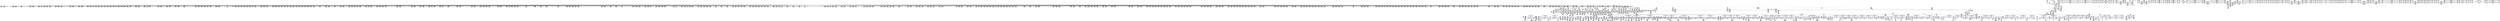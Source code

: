 digraph {
	CE0x5b4e6f0 [shape=record,shape=Mrecord,label="{CE0x5b4e6f0|__preempt_count_add:bb|*SummSink*}"]
	CE0x5a54de0 [shape=record,shape=Mrecord,label="{CE0x5a54de0|2472:_%struct.cred*,_:_CRE_144,152_|*MultipleSource*|Function::task_has_perm&Arg::tsk1::|Function::selinux_task_wait&Arg::p::|security/selinux/hooks.c,1525}"]
	CE0x5ae1b90 [shape=record,shape=Mrecord,label="{CE0x5ae1b90|2472:_%struct.cred*,_:_CRE_6536,6544_|*MultipleSource*|Function::task_has_perm&Arg::tsk1::|Function::selinux_task_wait&Arg::p::|security/selinux/hooks.c,1525}"]
	CE0x5af78c0 [shape=record,shape=Mrecord,label="{CE0x5af78c0|i8*_getelementptr_inbounds_(_25_x_i8_,_25_x_i8_*_.str3,_i32_0,_i32_0)|*Constant*|*SummSink*}"]
	CE0x5b03f80 [shape=record,shape=Mrecord,label="{CE0x5b03f80|128:_i8*,_:_CRE_104,112_|*MultipleSource*|*LoadInst*|security/selinux/hooks.c,1525|security/selinux/hooks.c,1525}"]
	CE0x5a64440 [shape=record,shape=Mrecord,label="{CE0x5a64440|task_has_perm:tsk2|Function::task_has_perm&Arg::tsk2::|*SummSink*}"]
	CE0x5b4ae00 [shape=record,shape=Mrecord,label="{CE0x5b4ae00|rcu_lock_release:entry}"]
	CE0x5b082e0 [shape=record,shape=Mrecord,label="{CE0x5b082e0|task_has_perm:real_cred9|security/selinux/hooks.c,1526|*SummSource*}"]
	CE0x5b356d0 [shape=record,shape=Mrecord,label="{CE0x5b356d0|i64*_getelementptr_inbounds_(_4_x_i64_,_4_x_i64_*___llvm_gcov_ctr135,_i64_0,_i64_0)|*Constant*|*SummSink*}"]
	CE0x5ad04b0 [shape=record,shape=Mrecord,label="{CE0x5ad04b0|2472:_%struct.cred*,_:_CRE_2976,2980_|*MultipleSource*|Function::task_has_perm&Arg::tsk1::|Function::selinux_task_wait&Arg::p::|security/selinux/hooks.c,1525}"]
	CE0x5ad68c0 [shape=record,shape=Mrecord,label="{CE0x5ad68c0|2472:_%struct.cred*,_:_CRE_6000,6008_|*MultipleSource*|Function::task_has_perm&Arg::tsk1::|Function::selinux_task_wait&Arg::p::|security/selinux/hooks.c,1525}"]
	CE0x5a7d8c0 [shape=record,shape=Mrecord,label="{CE0x5a7d8c0|2472:_%struct.cred*,_:_CRE_460,464_|*MultipleSource*|Function::task_has_perm&Arg::tsk1::|Function::selinux_task_wait&Arg::p::|security/selinux/hooks.c,1525}"]
	CE0x5a4ae40 [shape=record,shape=Mrecord,label="{CE0x5a4ae40|2472:_%struct.cred*,_:_CRE_2136,2144_|*MultipleSource*|Function::task_has_perm&Arg::tsk1::|Function::selinux_task_wait&Arg::p::|security/selinux/hooks.c,1525}"]
	CE0x5ad2d10 [shape=record,shape=Mrecord,label="{CE0x5ad2d10|2472:_%struct.cred*,_:_CRE_3120,3128_|*MultipleSource*|Function::task_has_perm&Arg::tsk1::|Function::selinux_task_wait&Arg::p::|security/selinux/hooks.c,1525}"]
	CE0x5acaf90 [shape=record,shape=Mrecord,label="{CE0x5acaf90|i64*_getelementptr_inbounds_(_11_x_i64_,_11_x_i64_*___llvm_gcov_ctr127,_i64_0,_i64_8)|*Constant*|*SummSource*}"]
	CE0x5a6f530 [shape=record,shape=Mrecord,label="{CE0x5a6f530|2472:_%struct.cred*,_:_CRE_2120,2128_|*MultipleSource*|Function::task_has_perm&Arg::tsk1::|Function::selinux_task_wait&Arg::p::|security/selinux/hooks.c,1525}"]
	CE0x5a5cfb0 [shape=record,shape=Mrecord,label="{CE0x5a5cfb0|rcu_read_unlock:tmp2|*SummSource*}"]
	CE0x5b16f20 [shape=record,shape=Mrecord,label="{CE0x5b16f20|task_has_perm:tmp51|security/selinux/hooks.c,1526}"]
	CE0x5b55d30 [shape=record,shape=Mrecord,label="{CE0x5b55d30|i64*_getelementptr_inbounds_(_4_x_i64_,_4_x_i64_*___llvm_gcov_ctr130,_i64_0,_i64_0)|*Constant*|*SummSource*}"]
	CE0x5a3be40 [shape=record,shape=Mrecord,label="{CE0x5a3be40|task_has_perm:tmp26|security/selinux/hooks.c,1525|*SummSink*}"]
	CE0x5ac60a0 [shape=record,shape=Mrecord,label="{CE0x5ac60a0|rcu_read_lock:tmp5|include/linux/rcupdate.h,882}"]
	CE0x5b43000 [shape=record,shape=Mrecord,label="{CE0x5b43000|__rcu_read_lock:tmp6|include/linux/rcupdate.h,240|*SummSource*}"]
	CE0x5ad79f0 [shape=record,shape=Mrecord,label="{CE0x5ad79f0|2472:_%struct.cred*,_:_CRE_6192,6196_|*MultipleSource*|Function::task_has_perm&Arg::tsk1::|Function::selinux_task_wait&Arg::p::|security/selinux/hooks.c,1525}"]
	CE0x5a77c90 [shape=record,shape=Mrecord,label="{CE0x5a77c90|_call_void_lockdep_rcu_suspicious(i8*_getelementptr_inbounds_(_25_x_i8_,_25_x_i8_*_.str3,_i32_0,_i32_0),_i32_1525,_i8*_getelementptr_inbounds_(_41_x_i8_,_41_x_i8_*_.str44,_i32_0,_i32_0))_#10,_!dbg_!27734|security/selinux/hooks.c,1525|*SummSink*}"]
	CE0x5af2520 [shape=record,shape=Mrecord,label="{CE0x5af2520|rcu_read_unlock:entry}"]
	CE0x5b60a80 [shape=record,shape=Mrecord,label="{CE0x5b60a80|_call_void_lock_acquire(%struct.lockdep_map*_%map,_i32_0,_i32_0,_i32_2,_i32_0,_%struct.lockdep_map*_null,_i64_ptrtoint_(i8*_blockaddress(_rcu_lock_acquire,_%__here)_to_i64))_#10,_!dbg_!27716|include/linux/rcupdate.h,418}"]
	CE0x5b5a010 [shape=record,shape=Mrecord,label="{CE0x5b5a010|rcu_lock_acquire:tmp|*SummSource*}"]
	CE0x5b4ec00 [shape=record,shape=Mrecord,label="{CE0x5b4ec00|rcu_lock_acquire:indirectgoto}"]
	CE0x5ad5570 [shape=record,shape=Mrecord,label="{CE0x5ad5570|2472:_%struct.cred*,_:_CRE_5928,5936_|*MultipleSource*|Function::task_has_perm&Arg::tsk1::|Function::selinux_task_wait&Arg::p::|security/selinux/hooks.c,1525}"]
	CE0x5b7a7c0 [shape=record,shape=Mrecord,label="{CE0x5b7a7c0|_call_void_mcount()_#3|*SummSink*}"]
	CE0x5ad77d0 [shape=record,shape=Mrecord,label="{CE0x5ad77d0|2472:_%struct.cred*,_:_CRE_6184,6192_|*MultipleSource*|Function::task_has_perm&Arg::tsk1::|Function::selinux_task_wait&Arg::p::|security/selinux/hooks.c,1525}"]
	CE0x5b669e0 [shape=record,shape=Mrecord,label="{CE0x5b669e0|i64*_getelementptr_inbounds_(_4_x_i64_,_4_x_i64_*___llvm_gcov_ctr129,_i64_0,_i64_1)|*Constant*}"]
	CE0x5ae3980 [shape=record,shape=Mrecord,label="{CE0x5ae3980|2472:_%struct.cred*,_:_CRE_6648,6656_|*MultipleSource*|Function::task_has_perm&Arg::tsk1::|Function::selinux_task_wait&Arg::p::|security/selinux/hooks.c,1525}"]
	CE0x5b3a7b0 [shape=record,shape=Mrecord,label="{CE0x5b3a7b0|_call_void_mcount()_#3|*SummSink*}"]
	CE0x5b72490 [shape=record,shape=Mrecord,label="{CE0x5b72490|__rcu_read_lock:tmp2}"]
	CE0x5ae6c10 [shape=record,shape=Mrecord,label="{CE0x5ae6c10|2472:_%struct.cred*,_:_CRE_10632,10640_|*MultipleSource*|Function::task_has_perm&Arg::tsk1::|Function::selinux_task_wait&Arg::p::|security/selinux/hooks.c,1525}"]
	CE0x5ae67b0 [shape=record,shape=Mrecord,label="{CE0x5ae67b0|2472:_%struct.cred*,_:_CRE_10624,10628_|*MultipleSource*|Function::task_has_perm&Arg::tsk1::|Function::selinux_task_wait&Arg::p::|security/selinux/hooks.c,1525}"]
	CE0x5b07190 [shape=record,shape=Mrecord,label="{CE0x5b07190|rcu_read_lock:tmp17|include/linux/rcupdate.h,882|*SummSource*}"]
	CE0x5aaca10 [shape=record,shape=Mrecord,label="{CE0x5aaca10|2472:_%struct.cred*,_:_CRE_2508,2512_|*MultipleSource*|Function::task_has_perm&Arg::tsk1::|Function::selinux_task_wait&Arg::p::|security/selinux/hooks.c,1525}"]
	CE0x5b25bf0 [shape=record,shape=Mrecord,label="{CE0x5b25bf0|__preempt_count_add:do.body|*SummSink*}"]
	CE0x5b49660 [shape=record,shape=Mrecord,label="{CE0x5b49660|i64*_getelementptr_inbounds_(_11_x_i64_,_11_x_i64_*___llvm_gcov_ctr132,_i64_0,_i64_0)|*Constant*|*SummSource*}"]
	CE0x5b5f0a0 [shape=record,shape=Mrecord,label="{CE0x5b5f0a0|rcu_lock_release:tmp4|include/linux/rcupdate.h,423}"]
	CE0x5b3e840 [shape=record,shape=Mrecord,label="{CE0x5b3e840|i64*_getelementptr_inbounds_(_4_x_i64_,_4_x_i64_*___llvm_gcov_ctr133,_i64_0,_i64_0)|*Constant*|*SummSink*}"]
	CE0x5a67a10 [shape=record,shape=Mrecord,label="{CE0x5a67a10|rcu_lock_acquire:entry}"]
	CE0x5af9680 [shape=record,shape=Mrecord,label="{CE0x5af9680|i64_0|*Constant*|*SummSource*}"]
	CE0x5a7be50 [shape=record,shape=Mrecord,label="{CE0x5a7be50|2472:_%struct.cred*,_:_CRE_690,691_}"]
	CE0x5a65e40 [shape=record,shape=Mrecord,label="{CE0x5a65e40|task_has_perm:real_cred|security/selinux/hooks.c,1525}"]
	CE0x5b03840 [shape=record,shape=Mrecord,label="{CE0x5b03840|128:_i8*,_:_CRE_72,80_|*MultipleSource*|*LoadInst*|security/selinux/hooks.c,1525|security/selinux/hooks.c,1525}"]
	CE0x5a59dc0 [shape=record,shape=Mrecord,label="{CE0x5a59dc0|task_has_perm:do.body5|*SummSink*}"]
	CE0x5b713a0 [shape=record,shape=Mrecord,label="{CE0x5b713a0|i64*_getelementptr_inbounds_(_4_x_i64_,_4_x_i64_*___llvm_gcov_ctr134,_i64_0,_i64_0)|*Constant*|*SummSink*}"]
	CE0x5b5d260 [shape=record,shape=Mrecord,label="{CE0x5b5d260|__rcu_read_unlock:tmp1|*SummSink*}"]
	CE0x5a8ee70 [shape=record,shape=Mrecord,label="{CE0x5a8ee70|GLOBAL:__preempt_count|Global_var:__preempt_count}"]
	CE0x5aa8430 [shape=record,shape=Mrecord,label="{CE0x5aa8430|rcu_read_unlock:tmp1}"]
	CE0x5b3c430 [shape=record,shape=Mrecord,label="{CE0x5b3c430|__preempt_count_add:entry|*SummSource*}"]
	CE0x5ac4bb0 [shape=record,shape=Mrecord,label="{CE0x5ac4bb0|rcu_read_lock:land.lhs.true}"]
	CE0x5a52360 [shape=record,shape=Mrecord,label="{CE0x5a52360|2472:_%struct.cred*,_:_CRE_2962,2963_}"]
	CE0x5ad9c80 [shape=record,shape=Mrecord,label="{CE0x5ad9c80|2472:_%struct.cred*,_:_CRE_6294,6295_}"]
	CE0x5ae51d0 [shape=record,shape=Mrecord,label="{CE0x5ae51d0|2472:_%struct.cred*,_:_CRE_10560,10568_|*MultipleSource*|Function::task_has_perm&Arg::tsk1::|Function::selinux_task_wait&Arg::p::|security/selinux/hooks.c,1525}"]
	CE0x5a5cf40 [shape=record,shape=Mrecord,label="{CE0x5a5cf40|task_has_perm:tmp2|*SummSink*}"]
	CE0x5ad37b0 [shape=record,shape=Mrecord,label="{CE0x5ad37b0|2472:_%struct.cred*,_:_CRE_3148,3152_|*MultipleSource*|Function::task_has_perm&Arg::tsk1::|Function::selinux_task_wait&Arg::p::|security/selinux/hooks.c,1525}"]
	CE0x5a55680 [shape=record,shape=Mrecord,label="{CE0x5a55680|i64*_getelementptr_inbounds_(_2_x_i64_,_2_x_i64_*___llvm_gcov_ctr98,_i64_0,_i64_1)|*Constant*|*SummSink*}"]
	CE0x5a4f610 [shape=record,shape=Mrecord,label="{CE0x5a4f610|task_has_perm:land.lhs.true2|*SummSink*}"]
	CE0x5b54e70 [shape=record,shape=Mrecord,label="{CE0x5b54e70|i64_ptrtoint_(i8*_blockaddress(_rcu_lock_acquire,_%__here)_to_i64)|*Constant*|*SummSource*}"]
	CE0x5a47660 [shape=record,shape=Mrecord,label="{CE0x5a47660|2472:_%struct.cred*,_:_CRE_320,328_|*MultipleSource*|Function::task_has_perm&Arg::tsk1::|Function::selinux_task_wait&Arg::p::|security/selinux/hooks.c,1525}"]
	CE0x5ac5200 [shape=record,shape=Mrecord,label="{CE0x5ac5200|_ret_void,_!dbg_!27717|include/linux/rcupdate.h,240}"]
	CE0x5aa0ae0 [shape=record,shape=Mrecord,label="{CE0x5aa0ae0|2472:_%struct.cred*,_:_CRE_560,568_|*MultipleSource*|Function::task_has_perm&Arg::tsk1::|Function::selinux_task_wait&Arg::p::|security/selinux/hooks.c,1525}"]
	CE0x5a642c0 [shape=record,shape=Mrecord,label="{CE0x5a642c0|task_has_perm:tsk1|Function::task_has_perm&Arg::tsk1::|*SummSink*}"]
	CE0x5a92c60 [shape=record,shape=Mrecord,label="{CE0x5a92c60|task_has_perm:tmp17|security/selinux/hooks.c,1525|*SummSink*}"]
	CE0x5b62c70 [shape=record,shape=Mrecord,label="{CE0x5b62c70|i64*_getelementptr_inbounds_(_4_x_i64_,_4_x_i64_*___llvm_gcov_ctr134,_i64_0,_i64_2)|*Constant*}"]
	CE0x5ad4690 [shape=record,shape=Mrecord,label="{CE0x5ad4690|2472:_%struct.cred*,_:_CRE_5872,5880_|*MultipleSource*|Function::task_has_perm&Arg::tsk1::|Function::selinux_task_wait&Arg::p::|security/selinux/hooks.c,1525}"]
	CE0x5a5e320 [shape=record,shape=Mrecord,label="{CE0x5a5e320|i64*_getelementptr_inbounds_(_11_x_i64_,_11_x_i64_*___llvm_gcov_ctr127,_i64_0,_i64_1)|*Constant*|*SummSink*}"]
	CE0x5aa4b00 [shape=record,shape=Mrecord,label="{CE0x5aa4b00|GLOBAL:rcu_read_lock|*Constant*|*SummSource*}"]
	CE0x5a9e780 [shape=record,shape=Mrecord,label="{CE0x5a9e780|2472:_%struct.cred*,_:_CRE_2918,2919_}"]
	CE0x5ad88a0 [shape=record,shape=Mrecord,label="{CE0x5ad88a0|2472:_%struct.cred*,_:_CRE_6240,6248_|*MultipleSource*|Function::task_has_perm&Arg::tsk1::|Function::selinux_task_wait&Arg::p::|security/selinux/hooks.c,1525}"]
	CE0x5b0d1b0 [shape=record,shape=Mrecord,label="{CE0x5b0d1b0|task_has_perm:tmp38|security/selinux/hooks.c,1526|*SummSource*}"]
	CE0x5a49fa0 [shape=record,shape=Mrecord,label="{CE0x5a49fa0|task_has_perm:perms|Function::task_has_perm&Arg::perms::}"]
	CE0x5a98030 [shape=record,shape=Mrecord,label="{CE0x5a98030|2472:_%struct.cred*,_:_CRE_2598,2600_|*MultipleSource*|Function::task_has_perm&Arg::tsk1::|Function::selinux_task_wait&Arg::p::|security/selinux/hooks.c,1525}"]
	CE0x5ae2000 [shape=record,shape=Mrecord,label="{CE0x5ae2000|2472:_%struct.cred*,_:_CRE_6552,6560_|*MultipleSource*|Function::task_has_perm&Arg::tsk1::|Function::selinux_task_wait&Arg::p::|security/selinux/hooks.c,1525}"]
	CE0x5a6ce30 [shape=record,shape=Mrecord,label="{CE0x5a6ce30|i64*_getelementptr_inbounds_(_2_x_i64_,_2_x_i64_*___llvm_gcov_ctr291,_i64_0,_i64_1)|*Constant*}"]
	CE0x5b14f60 [shape=record,shape=Mrecord,label="{CE0x5b14f60|task_has_perm:tmp47|security/selinux/hooks.c,1526}"]
	CE0x5b04fd0 [shape=record,shape=Mrecord,label="{CE0x5b04fd0|task_has_perm:tmp28|security/selinux/hooks.c,1525|*SummSource*}"]
	CE0x5b492f0 [shape=record,shape=Mrecord,label="{CE0x5b492f0|rcu_read_unlock:bb|*SummSource*}"]
	CE0x5a3b8d0 [shape=record,shape=Mrecord,label="{CE0x5a3b8d0|i64*_getelementptr_inbounds_(_24_x_i64_,_24_x_i64_*___llvm_gcov_ctr138,_i64_0,_i64_12)|*Constant*}"]
	CE0x5b6e850 [shape=record,shape=Mrecord,label="{CE0x5b6e850|__rcu_read_lock:do.end|*SummSource*}"]
	CE0x5a74580 [shape=record,shape=Mrecord,label="{CE0x5a74580|GLOBAL:rcu_lock_map|Global_var:rcu_lock_map|*SummSink*}"]
	CE0x5a5c4c0 [shape=record,shape=Mrecord,label="{CE0x5a5c4c0|i64*_getelementptr_inbounds_(_2_x_i64_,_2_x_i64_*___llvm_gcov_ctr98,_i64_0,_i64_0)|*Constant*|*SummSource*}"]
	CE0x5b5f180 [shape=record,shape=Mrecord,label="{CE0x5b5f180|rcu_lock_release:tmp4|include/linux/rcupdate.h,423|*SummSink*}"]
	CE0x5a68c30 [shape=record,shape=Mrecord,label="{CE0x5a68c30|2472:_%struct.cred*,_:_CRE_96,104_|*MultipleSource*|Function::task_has_perm&Arg::tsk1::|Function::selinux_task_wait&Arg::p::|security/selinux/hooks.c,1525}"]
	CE0x5b4fe70 [shape=record,shape=Mrecord,label="{CE0x5b4fe70|i8*_undef|*Constant*}"]
	CE0x5ae5cc0 [shape=record,shape=Mrecord,label="{CE0x5ae5cc0|2472:_%struct.cred*,_:_CRE_10592,10600_|*MultipleSource*|Function::task_has_perm&Arg::tsk1::|Function::selinux_task_wait&Arg::p::|security/selinux/hooks.c,1525}"]
	CE0x5b24f20 [shape=record,shape=Mrecord,label="{CE0x5b24f20|__preempt_count_add:tmp6|./arch/x86/include/asm/preempt.h,73}"]
	CE0x5b2ab50 [shape=record,shape=Mrecord,label="{CE0x5b2ab50|rcu_read_unlock:tmp7|include/linux/rcupdate.h,933|*SummSink*}"]
	CE0x5b70b10 [shape=record,shape=Mrecord,label="{CE0x5b70b10|rcu_lock_release:tmp1|*SummSink*}"]
	CE0x5ad3e10 [shape=record,shape=Mrecord,label="{CE0x5ad3e10|2472:_%struct.cred*,_:_CRE_3164,3168_|*MultipleSource*|Function::task_has_perm&Arg::tsk1::|Function::selinux_task_wait&Arg::p::|security/selinux/hooks.c,1525}"]
	CE0x5a98ad0 [shape=record,shape=Mrecord,label="{CE0x5a98ad0|2472:_%struct.cred*,_:_CRE_2656,2664_|*MultipleSource*|Function::task_has_perm&Arg::tsk1::|Function::selinux_task_wait&Arg::p::|security/selinux/hooks.c,1525}"]
	CE0x5a95160 [shape=record,shape=Mrecord,label="{CE0x5a95160|i64*_getelementptr_inbounds_(_24_x_i64_,_24_x_i64_*___llvm_gcov_ctr138,_i64_0,_i64_11)|*Constant*|*SummSink*}"]
	CE0x5b72290 [shape=record,shape=Mrecord,label="{CE0x5b72290|__rcu_read_lock:do.end}"]
	CE0x5b6ec60 [shape=record,shape=Mrecord,label="{CE0x5b6ec60|rcu_lock_acquire:tmp6}"]
	CE0x5b09670 [shape=record,shape=Mrecord,label="{CE0x5b09670|i64_13|*Constant*|*SummSink*}"]
	CE0x5aab3f0 [shape=record,shape=Mrecord,label="{CE0x5aab3f0|2472:_%struct.cred*,_:_CRE_2368,2376_|*MultipleSource*|Function::task_has_perm&Arg::tsk1::|Function::selinux_task_wait&Arg::p::|security/selinux/hooks.c,1525}"]
	CE0x5b09430 [shape=record,shape=Mrecord,label="{CE0x5b09430|task_has_perm:tobool12|security/selinux/hooks.c,1526|*SummSink*}"]
	CE0x5b0eb30 [shape=record,shape=Mrecord,label="{CE0x5b0eb30|task_has_perm:tobool17|security/selinux/hooks.c,1526|*SummSource*}"]
	CE0x5b67020 [shape=record,shape=Mrecord,label="{CE0x5b67020|__preempt_count_add:tmp3}"]
	CE0x5ae8790 [shape=record,shape=Mrecord,label="{CE0x5ae8790|i64_4|*Constant*|*SummSource*}"]
	CE0x5a965f0 [shape=record,shape=Mrecord,label="{CE0x5a965f0|2472:_%struct.cred*,_:_CRE_2524,2525_}"]
	CE0x5b705d0 [shape=record,shape=Mrecord,label="{CE0x5b705d0|rcu_lock_release:indirectgoto|*SummSink*}"]
	CE0x5ada140 [shape=record,shape=Mrecord,label="{CE0x5ada140|2472:_%struct.cred*,_:_CRE_6298,6299_}"]
	CE0x5adb900 [shape=record,shape=Mrecord,label="{CE0x5adb900|2472:_%struct.cred*,_:_CRE_6318,6319_}"]
	CE0x5aa3140 [shape=record,shape=Mrecord,label="{CE0x5aa3140|i32_0|*Constant*}"]
	CE0x5a6adf0 [shape=record,shape=Mrecord,label="{CE0x5a6adf0|rcu_read_unlock:tmp15|include/linux/rcupdate.h,933|*SummSink*}"]
	CE0x5accfe0 [shape=record,shape=Mrecord,label="{CE0x5accfe0|2472:_%struct.cred*,_:_CRE_2945,2946_}"]
	CE0x5b62250 [shape=record,shape=Mrecord,label="{CE0x5b62250|__preempt_count_sub:val|Function::__preempt_count_sub&Arg::val::|*SummSource*}"]
	CE0x5aedf50 [shape=record,shape=Mrecord,label="{CE0x5aedf50|task_has_perm:tmp56|security/selinux/hooks.c,1526|*SummSink*}"]
	CE0x5aeea30 [shape=record,shape=Mrecord,label="{CE0x5aeea30|0:_i32,_4:_i32,_8:_i32,_12:_i32,_:_CMRE_4,8_|*MultipleSource*|security/selinux/hooks.c,1526|security/selinux/hooks.c,1526|security/selinux/hooks.c,1526}"]
	CE0x5a6b630 [shape=record,shape=Mrecord,label="{CE0x5a6b630|2472:_%struct.cred*,_:_CRE_280,288_|*MultipleSource*|Function::task_has_perm&Arg::tsk1::|Function::selinux_task_wait&Arg::p::|security/selinux/hooks.c,1525}"]
	CE0x5a3c4b0 [shape=record,shape=Mrecord,label="{CE0x5a3c4b0|task_has_perm:security|security/selinux/hooks.c,1525|*SummSink*}"]
	CE0x5afcbe0 [shape=record,shape=Mrecord,label="{CE0x5afcbe0|rcu_read_lock:tmp21|include/linux/rcupdate.h,884|*SummSink*}"]
	CE0x5a526f0 [shape=record,shape=Mrecord,label="{CE0x5a526f0|2472:_%struct.cred*,_:_CRE_2965,2966_}"]
	CE0x5b3e070 [shape=record,shape=Mrecord,label="{CE0x5b3e070|rcu_lock_acquire:tmp3|*SummSource*}"]
	CE0x5b05a20 [shape=record,shape=Mrecord,label="{CE0x5b05a20|task_has_perm:tmp30|security/selinux/hooks.c,1525}"]
	CE0x5a59b60 [shape=record,shape=Mrecord,label="{CE0x5a59b60|task_has_perm:if.end19|*SummSink*}"]
	CE0x5ae1530 [shape=record,shape=Mrecord,label="{CE0x5ae1530|2472:_%struct.cred*,_:_CRE_6512,6520_|*MultipleSource*|Function::task_has_perm&Arg::tsk1::|Function::selinux_task_wait&Arg::p::|security/selinux/hooks.c,1525}"]
	CE0x5aec290 [shape=record,shape=Mrecord,label="{CE0x5aec290|i64*_getelementptr_inbounds_(_24_x_i64_,_24_x_i64_*___llvm_gcov_ctr138,_i64_0,_i64_23)|*Constant*|*SummSource*}"]
	CE0x5b4b6c0 [shape=record,shape=Mrecord,label="{CE0x5b4b6c0|rcu_lock_release:entry|*SummSink*}"]
	CE0x5a667e0 [shape=record,shape=Mrecord,label="{CE0x5a667e0|selinux_task_wait:entry}"]
	CE0x5a74d70 [shape=record,shape=Mrecord,label="{CE0x5a74d70|_call_void_asm_sideeffect_,_memory_,_dirflag_,_fpsr_,_flags_()_#3,_!dbg_!27714,_!srcloc_!27715|include/linux/rcupdate.h,239|*SummSink*}"]
	CE0x5a76f30 [shape=record,shape=Mrecord,label="{CE0x5a76f30|2472:_%struct.cred*,_:_CRE_2040,2044_|*MultipleSource*|Function::task_has_perm&Arg::tsk1::|Function::selinux_task_wait&Arg::p::|security/selinux/hooks.c,1525}"]
	CE0x5ac5a20 [shape=record,shape=Mrecord,label="{CE0x5ac5a20|rcu_read_lock:tmp}"]
	CE0x5a96c30 [shape=record,shape=Mrecord,label="{CE0x5a96c30|2472:_%struct.cred*,_:_CRE_2532,2533_}"]
	CE0x5b240b0 [shape=record,shape=Mrecord,label="{CE0x5b240b0|__preempt_count_sub:do.end|*SummSource*}"]
	CE0x5a6f170 [shape=record,shape=Mrecord,label="{CE0x5a6f170|2472:_%struct.cred*,_:_CRE_2104,2112_|*MultipleSource*|Function::task_has_perm&Arg::tsk1::|Function::selinux_task_wait&Arg::p::|security/selinux/hooks.c,1525}"]
	CE0x5ad4f10 [shape=record,shape=Mrecord,label="{CE0x5ad4f10|2472:_%struct.cred*,_:_CRE_5904,5912_|*MultipleSource*|Function::task_has_perm&Arg::tsk1::|Function::selinux_task_wait&Arg::p::|security/selinux/hooks.c,1525}"]
	CE0x5a4c730 [shape=record,shape=Mrecord,label="{CE0x5a4c730|2472:_%struct.cred*,_:_CRE_392,400_|*MultipleSource*|Function::task_has_perm&Arg::tsk1::|Function::selinux_task_wait&Arg::p::|security/selinux/hooks.c,1525}"]
	CE0x5b48dd0 [shape=record,shape=Mrecord,label="{CE0x5b48dd0|rcu_read_unlock:do.body|*SummSink*}"]
	CE0x5a6a9e0 [shape=record,shape=Mrecord,label="{CE0x5a6a9e0|rcu_read_lock:tmp4|include/linux/rcupdate.h,882}"]
	CE0x5aacab0 [shape=record,shape=Mrecord,label="{CE0x5aacab0|2472:_%struct.cred*,_:_CRE_2512,2520_|*MultipleSource*|Function::task_has_perm&Arg::tsk1::|Function::selinux_task_wait&Arg::p::|security/selinux/hooks.c,1525}"]
	CE0x5b3d6e0 [shape=record,shape=Mrecord,label="{CE0x5b3d6e0|rcu_lock_acquire:tmp5|include/linux/rcupdate.h,418}"]
	CE0x5b0df30 [shape=record,shape=Mrecord,label="{CE0x5b0df30|task_has_perm:call16|security/selinux/hooks.c,1526}"]
	CE0x5b51ec0 [shape=record,shape=Mrecord,label="{CE0x5b51ec0|GLOBAL:lock_release|*Constant*|*SummSink*}"]
	CE0x5b42f90 [shape=record,shape=Mrecord,label="{CE0x5b42f90|__rcu_read_lock:tmp6|include/linux/rcupdate.h,240}"]
	CE0x5b40090 [shape=record,shape=Mrecord,label="{CE0x5b40090|__rcu_read_unlock:tmp2|*SummSource*}"]
	CE0x5b0c000 [shape=record,shape=Mrecord,label="{CE0x5b0c000|task_has_perm:tobool14|security/selinux/hooks.c,1526}"]
	CE0x5ae8eb0 [shape=record,shape=Mrecord,label="{CE0x5ae8eb0|task_has_perm:tmp10|security/selinux/hooks.c,1525}"]
	CE0x5aaae50 [shape=record,shape=Mrecord,label="{CE0x5aaae50|2472:_%struct.cred*,_:_CRE_2344,2352_|*MultipleSource*|Function::task_has_perm&Arg::tsk1::|Function::selinux_task_wait&Arg::p::|security/selinux/hooks.c,1525}"]
	CE0x5a606a0 [shape=record,shape=Mrecord,label="{CE0x5a606a0|2472:_%struct.cred*,_:_CRE_136,144_|*MultipleSource*|Function::task_has_perm&Arg::tsk1::|Function::selinux_task_wait&Arg::p::|security/selinux/hooks.c,1525}"]
	CE0x5a93c60 [shape=record,shape=Mrecord,label="{CE0x5a93c60|i64*_getelementptr_inbounds_(_24_x_i64_,_24_x_i64_*___llvm_gcov_ctr138,_i64_0,_i64_10)|*Constant*}"]
	CE0x5b0c680 [shape=record,shape=Mrecord,label="{CE0x5b0c680|task_has_perm:tmp38|security/selinux/hooks.c,1526}"]
	CE0x5a547f0 [shape=record,shape=Mrecord,label="{CE0x5a547f0|task_has_perm:tmp3}"]
	CE0x5b27f00 [shape=record,shape=Mrecord,label="{CE0x5b27f00|i64*_getelementptr_inbounds_(_4_x_i64_,_4_x_i64_*___llvm_gcov_ctr129,_i64_0,_i64_1)|*Constant*|*SummSink*}"]
	CE0x5a96d60 [shape=record,shape=Mrecord,label="{CE0x5a96d60|2472:_%struct.cred*,_:_CRE_2533,2534_}"]
	CE0x76451a0 [shape=record,shape=Mrecord,label="{CE0x76451a0|GLOBAL:task_has_perm|*Constant*|*SummSource*}"]
	CE0x5b00ce0 [shape=record,shape=Mrecord,label="{CE0x5b00ce0|i64_3|*Constant*|*SummSource*}"]
	CE0x5a62060 [shape=record,shape=Mrecord,label="{CE0x5a62060|2472:_%struct.cred*,_:_CRE_600,608_|*MultipleSource*|Function::task_has_perm&Arg::tsk1::|Function::selinux_task_wait&Arg::p::|security/selinux/hooks.c,1525}"]
	CE0x5b48b10 [shape=record,shape=Mrecord,label="{CE0x5b48b10|rcu_read_unlock:do.body}"]
	CE0x5b079d0 [shape=record,shape=Mrecord,label="{CE0x5b079d0|i8_1|*Constant*}"]
	CE0x5ad0ba0 [shape=record,shape=Mrecord,label="{CE0x5ad0ba0|2472:_%struct.cred*,_:_CRE_3000,3008_|*MultipleSource*|Function::task_has_perm&Arg::tsk1::|Function::selinux_task_wait&Arg::p::|security/selinux/hooks.c,1525}"]
	CE0x5b27cc0 [shape=record,shape=Mrecord,label="{CE0x5b27cc0|_call_void_asm_sideeffect_,_memory_,_dirflag_,_fpsr_,_flags_()_#3,_!dbg_!27711,_!srcloc_!27714|include/linux/rcupdate.h,244}"]
	CE0x5a9ca60 [shape=record,shape=Mrecord,label="{CE0x5a9ca60|2472:_%struct.cred*,_:_CRE_2876,2880_|*MultipleSource*|Function::task_has_perm&Arg::tsk1::|Function::selinux_task_wait&Arg::p::|security/selinux/hooks.c,1525}"]
	CE0x5adf9f0 [shape=record,shape=Mrecord,label="{CE0x5adf9f0|2472:_%struct.cred*,_:_CRE_6432,6436_|*MultipleSource*|Function::task_has_perm&Arg::tsk1::|Function::selinux_task_wait&Arg::p::|security/selinux/hooks.c,1525}"]
	CE0x5a76730 [shape=record,shape=Mrecord,label="{CE0x5a76730|rcu_read_unlock:if.then}"]
	CE0x5a49a40 [shape=record,shape=Mrecord,label="{CE0x5a49a40|2472:_%struct.cred*,_:_CRE_168,176_|*MultipleSource*|Function::task_has_perm&Arg::tsk1::|Function::selinux_task_wait&Arg::p::|security/selinux/hooks.c,1525}"]
	CE0x5a9e060 [shape=record,shape=Mrecord,label="{CE0x5a9e060|2472:_%struct.cred*,_:_CRE_2912,2913_}"]
	CE0x5ae2c90 [shape=record,shape=Mrecord,label="{CE0x5ae2c90|2472:_%struct.cred*,_:_CRE_6608,6616_|*MultipleSource*|Function::task_has_perm&Arg::tsk1::|Function::selinux_task_wait&Arg::p::|security/selinux/hooks.c,1525}"]
	CE0x5b660a0 [shape=record,shape=Mrecord,label="{CE0x5b660a0|__rcu_read_unlock:do.body}"]
	CE0x5b65780 [shape=record,shape=Mrecord,label="{CE0x5b65780|i64_1|*Constant*}"]
	CE0x5af0b90 [shape=record,shape=Mrecord,label="{CE0x5af0b90|avc_has_perm:tsid|Function::avc_has_perm&Arg::tsid::}"]
	CE0x5af7a80 [shape=record,shape=Mrecord,label="{CE0x5af7a80|GLOBAL:lockdep_rcu_suspicious|*Constant*}"]
	CE0x5ada990 [shape=record,shape=Mrecord,label="{CE0x5ada990|2472:_%struct.cred*,_:_CRE_6305,6306_}"]
	CE0x5b52270 [shape=record,shape=Mrecord,label="{CE0x5b52270|i64*_getelementptr_inbounds_(_4_x_i64_,_4_x_i64_*___llvm_gcov_ctr133,_i64_0,_i64_0)|*Constant*}"]
	CE0x5a940b0 [shape=record,shape=Mrecord,label="{CE0x5a940b0|i64*_getelementptr_inbounds_(_24_x_i64_,_24_x_i64_*___llvm_gcov_ctr138,_i64_0,_i64_10)|*Constant*|*SummSource*}"]
	CE0x5ad8ac0 [shape=record,shape=Mrecord,label="{CE0x5ad8ac0|2472:_%struct.cred*,_:_CRE_6248,6256_|*MultipleSource*|Function::task_has_perm&Arg::tsk1::|Function::selinux_task_wait&Arg::p::|security/selinux/hooks.c,1525}"]
	CE0x5a97560 [shape=record,shape=Mrecord,label="{CE0x5a97560|2472:_%struct.cred*,_:_CRE_2576,2584_|*MultipleSource*|Function::task_has_perm&Arg::tsk1::|Function::selinux_task_wait&Arg::p::|security/selinux/hooks.c,1525}"]
	CE0x5aa8690 [shape=record,shape=Mrecord,label="{CE0x5aa8690|task_has_perm:do.body10|*SummSource*}"]
	CE0x5b3fb80 [shape=record,shape=Mrecord,label="{CE0x5b3fb80|__rcu_read_lock:tmp4|include/linux/rcupdate.h,239|*SummSource*}"]
	CE0x5a970f0 [shape=record,shape=Mrecord,label="{CE0x5a970f0|2472:_%struct.cred*,_:_CRE_2536,2544_|*MultipleSource*|Function::task_has_perm&Arg::tsk1::|Function::selinux_task_wait&Arg::p::|security/selinux/hooks.c,1525}"]
	CE0x5ad7e30 [shape=record,shape=Mrecord,label="{CE0x5ad7e30|2472:_%struct.cred*,_:_CRE_6200,6208_|*MultipleSource*|Function::task_has_perm&Arg::tsk1::|Function::selinux_task_wait&Arg::p::|security/selinux/hooks.c,1525}"]
	CE0x5b48ca0 [shape=record,shape=Mrecord,label="{CE0x5b48ca0|rcu_read_unlock:do.body|*SummSource*}"]
	CE0x5b40370 [shape=record,shape=Mrecord,label="{CE0x5b40370|_call_void_lockdep_rcu_suspicious(i8*_getelementptr_inbounds_(_25_x_i8_,_25_x_i8_*_.str45,_i32_0,_i32_0),_i32_934,_i8*_getelementptr_inbounds_(_44_x_i8_,_44_x_i8_*_.str47,_i32_0,_i32_0))_#10,_!dbg_!27726|include/linux/rcupdate.h,933|*SummSource*}"]
	CE0x5b3e0e0 [shape=record,shape=Mrecord,label="{CE0x5b3e0e0|_call_void_mcount()_#3}"]
	CE0x5aed0b0 [shape=record,shape=Mrecord,label="{CE0x5aed0b0|task_has_perm:security24|security/selinux/hooks.c,1526|*SummSource*}"]
	CE0x5a63d00 [shape=record,shape=Mrecord,label="{CE0x5a63d00|2472:_%struct.cred*,_:_CRE_2320,2328_|*MultipleSource*|Function::task_has_perm&Arg::tsk1::|Function::selinux_task_wait&Arg::p::|security/selinux/hooks.c,1525}"]
	CE0x5a73d20 [shape=record,shape=Mrecord,label="{CE0x5a73d20|rcu_read_lock:tmp12|include/linux/rcupdate.h,882}"]
	CE0x5b05de0 [shape=record,shape=Mrecord,label="{CE0x5b05de0|task_has_perm:tmp30|security/selinux/hooks.c,1525|*SummSink*}"]
	CE0x5ac3e10 [shape=record,shape=Mrecord,label="{CE0x5ac3e10|i64*_getelementptr_inbounds_(_11_x_i64_,_11_x_i64_*___llvm_gcov_ctr132,_i64_0,_i64_1)|*Constant*|*SummSource*}"]
	CE0x5a73bb0 [shape=record,shape=Mrecord,label="{CE0x5a73bb0|rcu_read_lock:tmp11|include/linux/rcupdate.h,882|*SummSink*}"]
	CE0x5a6cb40 [shape=record,shape=Mrecord,label="{CE0x5a6cb40|GLOBAL:rcu_read_lock|*Constant*}"]
	CE0x5a5a850 [shape=record,shape=Mrecord,label="{CE0x5a5a850|2472:_%struct.cred*,_:_CRE_1848,1856_|*MultipleSource*|Function::task_has_perm&Arg::tsk1::|Function::selinux_task_wait&Arg::p::|security/selinux/hooks.c,1525}"]
	CE0x5a9e9e0 [shape=record,shape=Mrecord,label="{CE0x5a9e9e0|2472:_%struct.cred*,_:_CRE_2920,2921_}"]
	CE0x5afdde0 [shape=record,shape=Mrecord,label="{CE0x5afdde0|i32_883|*Constant*}"]
	CE0x5af6920 [shape=record,shape=Mrecord,label="{CE0x5af6920|rcu_read_lock:tmp13|include/linux/rcupdate.h,882|*SummSink*}"]
	CE0x5a65cd0 [shape=record,shape=Mrecord,label="{CE0x5a65cd0|GLOBAL:task_has_perm.__warned|Global_var:task_has_perm.__warned|*SummSource*}"]
	CE0x5ad8f00 [shape=record,shape=Mrecord,label="{CE0x5ad8f00|2472:_%struct.cred*,_:_CRE_6264,6280_|*MultipleSource*|Function::task_has_perm&Arg::tsk1::|Function::selinux_task_wait&Arg::p::|security/selinux/hooks.c,1525}"]
	CE0x5aab210 [shape=record,shape=Mrecord,label="{CE0x5aab210|2472:_%struct.cred*,_:_CRE_2360,2368_|*MultipleSource*|Function::task_has_perm&Arg::tsk1::|Function::selinux_task_wait&Arg::p::|security/selinux/hooks.c,1525}"]
	CE0x5aa9440 [shape=record,shape=Mrecord,label="{CE0x5aa9440|_ret_void,_!dbg_!27719|./arch/x86/include/asm/preempt.h,73|*SummSource*}"]
	CE0x5b08200 [shape=record,shape=Mrecord,label="{CE0x5b08200|task_has_perm:real_cred9|security/selinux/hooks.c,1526}"]
	CE0x5b05300 [shape=record,shape=Mrecord,label="{CE0x5b05300|task_has_perm:tmp29|security/selinux/hooks.c,1525|*SummSink*}"]
	CE0x5b22a60 [shape=record,shape=Mrecord,label="{CE0x5b22a60|i64*_getelementptr_inbounds_(_4_x_i64_,_4_x_i64_*___llvm_gcov_ctr129,_i64_0,_i64_2)|*Constant*|*SummSink*}"]
	CE0x5afac30 [shape=record,shape=Mrecord,label="{CE0x5afac30|_call_void_lockdep_rcu_suspicious(i8*_getelementptr_inbounds_(_25_x_i8_,_25_x_i8_*_.str45,_i32_0,_i32_0),_i32_883,_i8*_getelementptr_inbounds_(_42_x_i8_,_42_x_i8_*_.str46,_i32_0,_i32_0))_#10,_!dbg_!27728|include/linux/rcupdate.h,882|*SummSink*}"]
	CE0x5adabf0 [shape=record,shape=Mrecord,label="{CE0x5adabf0|2472:_%struct.cred*,_:_CRE_6307,6308_}"]
	CE0x5ac6220 [shape=record,shape=Mrecord,label="{CE0x5ac6220|rcu_read_lock:tmp6|include/linux/rcupdate.h,882}"]
	CE0x5a62240 [shape=record,shape=Mrecord,label="{CE0x5a62240|2472:_%struct.cred*,_:_CRE_608,616_|*MultipleSource*|Function::task_has_perm&Arg::tsk1::|Function::selinux_task_wait&Arg::p::|security/selinux/hooks.c,1525}"]
	CE0x5ba3330 [shape=record,shape=Mrecord,label="{CE0x5ba3330|COLLAPSED:_GCMRE___llvm_gcov_ctr135_internal_global_4_x_i64_zeroinitializer:_elem_0:default:}"]
	CE0x5a66d70 [shape=record,shape=Mrecord,label="{CE0x5a66d70|2472:_%struct.cred*,_:_CRE_703,704_}"]
	CE0x5ae2440 [shape=record,shape=Mrecord,label="{CE0x5ae2440|2472:_%struct.cred*,_:_CRE_6568,6576_|*MultipleSource*|Function::task_has_perm&Arg::tsk1::|Function::selinux_task_wait&Arg::p::|security/selinux/hooks.c,1525}"]
	CE0x5a92650 [shape=record,shape=Mrecord,label="{CE0x5a92650|task_has_perm:tmp16|security/selinux/hooks.c,1525|*SummSource*}"]
	CE0x5a614c0 [shape=record,shape=Mrecord,label="{CE0x5a614c0|2472:_%struct.cred*,_:_CRE_8,16_|*MultipleSource*|Function::task_has_perm&Arg::tsk1::|Function::selinux_task_wait&Arg::p::|security/selinux/hooks.c,1525}"]
	CE0x5ad7360 [shape=record,shape=Mrecord,label="{CE0x5ad7360|2472:_%struct.cred*,_:_CRE_6168,6176_|*MultipleSource*|Function::task_has_perm&Arg::tsk1::|Function::selinux_task_wait&Arg::p::|security/selinux/hooks.c,1525}"]
	CE0x5b3c2d0 [shape=record,shape=Mrecord,label="{CE0x5b3c2d0|GLOBAL:__preempt_count_add|*Constant*|*SummSource*}"]
	CE0x5b28510 [shape=record,shape=Mrecord,label="{CE0x5b28510|avc_has_perm:auditdata|Function::avc_has_perm&Arg::auditdata::}"]
	CE0x5b601b0 [shape=record,shape=Mrecord,label="{CE0x5b601b0|i64*_getelementptr_inbounds_(_4_x_i64_,_4_x_i64_*___llvm_gcov_ctr128,_i64_0,_i64_0)|*Constant*|*SummSource*}"]
	CE0x5ad6480 [shape=record,shape=Mrecord,label="{CE0x5ad6480|2472:_%struct.cred*,_:_CRE_5984,5992_|*MultipleSource*|Function::task_has_perm&Arg::tsk1::|Function::selinux_task_wait&Arg::p::|security/selinux/hooks.c,1525}"]
	CE0x5b04890 [shape=record,shape=Mrecord,label="{CE0x5b04890|128:_i8*,_:_CRE_144,152_|*MultipleSource*|*LoadInst*|security/selinux/hooks.c,1525|security/selinux/hooks.c,1525}"]
	CE0x5a7ae30 [shape=record,shape=Mrecord,label="{CE0x5a7ae30|rcu_read_unlock:tmp2}"]
	CE0x5a99790 [shape=record,shape=Mrecord,label="{CE0x5a99790|2472:_%struct.cred*,_:_CRE_2696,2704_|*MultipleSource*|Function::task_has_perm&Arg::tsk1::|Function::selinux_task_wait&Arg::p::|security/selinux/hooks.c,1525}"]
	CE0x5ac3230 [shape=record,shape=Mrecord,label="{CE0x5ac3230|rcu_read_unlock:tmp10|include/linux/rcupdate.h,933|*SummSink*}"]
	CE0x5af9800 [shape=record,shape=Mrecord,label="{CE0x5af9800|task_has_perm:tmp7|security/selinux/hooks.c,1525}"]
	CE0x5b0ba50 [shape=record,shape=Mrecord,label="{CE0x5b0ba50|task_has_perm:tmp36|security/selinux/hooks.c,1526|*SummSource*}"]
	CE0x5a6bd80 [shape=record,shape=Mrecord,label="{CE0x5a6bd80|_ret_i32_%call1,_!dbg_!27714|security/selinux/hooks.c,3675|*SummSource*}"]
	CE0x5af1050 [shape=record,shape=Mrecord,label="{CE0x5af1050|i16_2|*Constant*}"]
	CE0x5a5ce60 [shape=record,shape=Mrecord,label="{CE0x5a5ce60|task_has_perm:tmp2}"]
	CE0x5aa1480 [shape=record,shape=Mrecord,label="{CE0x5aa1480|2472:_%struct.cred*,_:_CRE_624,632_|*MultipleSource*|Function::task_has_perm&Arg::tsk1::|Function::selinux_task_wait&Arg::p::|security/selinux/hooks.c,1525}"]
	CE0x5b3cb60 [shape=record,shape=Mrecord,label="{CE0x5b3cb60|__preempt_count_add:val|Function::__preempt_count_add&Arg::val::}"]
	CE0x5a59a80 [shape=record,shape=Mrecord,label="{CE0x5a59a80|GLOBAL:current_task|Global_var:current_task}"]
	CE0x5add6b0 [shape=record,shape=Mrecord,label="{CE0x5add6b0|2472:_%struct.cred*,_:_CRE_6343,6344_}"]
	CE0x5aa5440 [shape=record,shape=Mrecord,label="{CE0x5aa5440|rcu_read_unlock:tmp8|include/linux/rcupdate.h,933|*SummSource*}"]
	CE0x5b6ab80 [shape=record,shape=Mrecord,label="{CE0x5b6ab80|i64*_getelementptr_inbounds_(_4_x_i64_,_4_x_i64_*___llvm_gcov_ctr135,_i64_0,_i64_0)|*Constant*}"]
	CE0x5b520c0 [shape=record,shape=Mrecord,label="{CE0x5b520c0|i64*_getelementptr_inbounds_(_4_x_i64_,_4_x_i64_*___llvm_gcov_ctr133,_i64_0,_i64_0)|*Constant*|*SummSource*}"]
	CE0x5a921d0 [shape=record,shape=Mrecord,label="{CE0x5a921d0|task_has_perm:tmp15|security/selinux/hooks.c,1525|*SummSink*}"]
	CE0x5ac2740 [shape=record,shape=Mrecord,label="{CE0x5ac2740|i64*_getelementptr_inbounds_(_4_x_i64_,_4_x_i64_*___llvm_gcov_ctr128,_i64_0,_i64_2)|*Constant*|*SummSource*}"]
	CE0x5af1e70 [shape=record,shape=Mrecord,label="{CE0x5af1e70|%struct.common_audit_data*_null|*Constant*|*SummSource*}"]
	CE0x5b0d4a0 [shape=record,shape=Mrecord,label="{CE0x5b0d4a0|task_has_perm:tmp39|security/selinux/hooks.c,1526}"]
	CE0x5a4a410 [shape=record,shape=Mrecord,label="{CE0x5a4a410|_ret_i32_%call26,_!dbg_!27792|security/selinux/hooks.c,1528|*SummSink*}"]
	CE0x5b49e80 [shape=record,shape=Mrecord,label="{CE0x5b49e80|i64*_getelementptr_inbounds_(_11_x_i64_,_11_x_i64_*___llvm_gcov_ctr132,_i64_0,_i64_10)|*Constant*|*SummSink*}"]
	CE0x5a5b870 [shape=record,shape=Mrecord,label="{CE0x5a5b870|i32_22|*Constant*|*SummSource*}"]
	CE0x5af31c0 [shape=record,shape=Mrecord,label="{CE0x5af31c0|i32_(i32,_i32,_i16,_i32,_%struct.common_audit_data*)*_bitcast_(i32_(i32,_i32,_i16,_i32,_%struct.common_audit_data.495*)*_avc_has_perm_to_i32_(i32,_i32,_i16,_i32,_%struct.common_audit_data*)*)|*Constant*}"]
	CE0x5ae41d0 [shape=record,shape=Mrecord,label="{CE0x5ae41d0|2472:_%struct.cred*,_:_CRE_6672,6680_|*MultipleSource*|Function::task_has_perm&Arg::tsk1::|Function::selinux_task_wait&Arg::p::|security/selinux/hooks.c,1525}"]
	CE0x5a8df90 [shape=record,shape=Mrecord,label="{CE0x5a8df90|get_current:tmp1|*SummSource*}"]
	CE0x5a55c60 [shape=record,shape=Mrecord,label="{CE0x5a55c60|get_current:tmp2|*SummSink*}"]
	CE0x5b44de0 [shape=record,shape=Mrecord,label="{CE0x5b44de0|rcu_read_unlock:tmp14|include/linux/rcupdate.h,933|*SummSource*}"]
	CE0x5b41410 [shape=record,shape=Mrecord,label="{CE0x5b41410|rcu_lock_acquire:tmp3}"]
	CE0x5b547f0 [shape=record,shape=Mrecord,label="{CE0x5b547f0|%struct.lockdep_map*_null|*Constant*}"]
	CE0x5b4f010 [shape=record,shape=Mrecord,label="{CE0x5b4f010|rcu_lock_release:bb|*SummSource*}"]
	CE0x5a61ca0 [shape=record,shape=Mrecord,label="{CE0x5a61ca0|2472:_%struct.cred*,_:_CRE_584,592_|*MultipleSource*|Function::task_has_perm&Arg::tsk1::|Function::selinux_task_wait&Arg::p::|security/selinux/hooks.c,1525}"]
	CE0x5b47fa0 [shape=record,shape=Mrecord,label="{CE0x5b47fa0|i64*_getelementptr_inbounds_(_11_x_i64_,_11_x_i64_*___llvm_gcov_ctr132,_i64_0,_i64_10)|*Constant*}"]
	CE0x5aa4b70 [shape=record,shape=Mrecord,label="{CE0x5aa4b70|GLOBAL:rcu_read_lock|*Constant*|*SummSink*}"]
	CE0x5a79180 [shape=record,shape=Mrecord,label="{CE0x5a79180|task_has_perm:tmp7|security/selinux/hooks.c,1525|*SummSink*}"]
	CE0x5aa67b0 [shape=record,shape=Mrecord,label="{CE0x5aa67b0|task_has_perm:if.end|*SummSource*}"]
	CE0x5a561d0 [shape=record,shape=Mrecord,label="{CE0x5a561d0|selinux_task_wait:tmp|*SummSink*}"]
	CE0x5aabf00 [shape=record,shape=Mrecord,label="{CE0x5aabf00|2472:_%struct.cred*,_:_CRE_2416,2424_|*MultipleSource*|Function::task_has_perm&Arg::tsk1::|Function::selinux_task_wait&Arg::p::|security/selinux/hooks.c,1525}"]
	CE0x5b53e00 [shape=record,shape=Mrecord,label="{CE0x5b53e00|rcu_lock_release:tmp6}"]
	CE0x5b04150 [shape=record,shape=Mrecord,label="{CE0x5b04150|128:_i8*,_:_CRE_112,120_|*MultipleSource*|*LoadInst*|security/selinux/hooks.c,1525|security/selinux/hooks.c,1525}"]
	CE0x5a9b0e0 [shape=record,shape=Mrecord,label="{CE0x5a9b0e0|2472:_%struct.cred*,_:_CRE_2784,2792_|*MultipleSource*|Function::task_has_perm&Arg::tsk1::|Function::selinux_task_wait&Arg::p::|security/selinux/hooks.c,1525}"]
	CE0x5a4e980 [shape=record,shape=Mrecord,label="{CE0x5a4e980|2472:_%struct.cred*,_:_CRE_672,680_|*MultipleSource*|Function::task_has_perm&Arg::tsk1::|Function::selinux_task_wait&Arg::p::|security/selinux/hooks.c,1525}"]
	CE0x5a6df40 [shape=record,shape=Mrecord,label="{CE0x5a6df40|_call_void_mcount()_#3|*SummSink*}"]
	CE0x5a6f350 [shape=record,shape=Mrecord,label="{CE0x5a6f350|2472:_%struct.cred*,_:_CRE_2112,2120_|*MultipleSource*|Function::task_has_perm&Arg::tsk1::|Function::selinux_task_wait&Arg::p::|security/selinux/hooks.c,1525}"]
	CE0x5afa0f0 [shape=record,shape=Mrecord,label="{CE0x5afa0f0|i64_7|*Constant*|*SummSource*}"]
	CE0x5b67300 [shape=record,shape=Mrecord,label="{CE0x5b67300|_call_void_mcount()_#3|*SummSource*}"]
	CE0x5a62c90 [shape=record,shape=Mrecord,label="{CE0x5a62c90|GLOBAL:task_has_perm|*Constant*}"]
	CE0x5b0e570 [shape=record,shape=Mrecord,label="{CE0x5b0e570|i64_18|*Constant*}"]
	CE0x5b4fd70 [shape=record,shape=Mrecord,label="{CE0x5b4fd70|rcu_lock_release:tmp7|*SummSink*}"]
	CE0x5aac0e0 [shape=record,shape=Mrecord,label="{CE0x5aac0e0|2472:_%struct.cred*,_:_CRE_2424,2472_|*MultipleSource*|Function::task_has_perm&Arg::tsk1::|Function::selinux_task_wait&Arg::p::|security/selinux/hooks.c,1525}"]
	CE0x5b43960 [shape=record,shape=Mrecord,label="{CE0x5b43960|rcu_read_unlock:tmp|*SummSink*}"]
	CE0x5b27d30 [shape=record,shape=Mrecord,label="{CE0x5b27d30|__rcu_read_unlock:tmp5|include/linux/rcupdate.h,244}"]
	CE0x5b3d230 [shape=record,shape=Mrecord,label="{CE0x5b3d230|_call_void_asm_sideeffect_,_memory_,_dirflag_,_fpsr_,_flags_()_#3,_!dbg_!27711,_!srcloc_!27714|include/linux/rcupdate.h,244|*SummSource*}"]
	CE0x6d9c710 [shape=record,shape=Mrecord,label="{CE0x6d9c710|selinux_task_wait:tmp1}"]
	CE0x5af6490 [shape=record,shape=Mrecord,label="{CE0x5af6490|i64_6|*Constant*}"]
	CE0x5a49230 [shape=record,shape=Mrecord,label="{CE0x5a49230|rcu_read_lock:tmp10|include/linux/rcupdate.h,882}"]
	CE0x5b653f0 [shape=record,shape=Mrecord,label="{CE0x5b653f0|__preempt_count_add:tmp4|./arch/x86/include/asm/preempt.h,72}"]
	CE0x5acc1a0 [shape=record,shape=Mrecord,label="{CE0x5acc1a0|2472:_%struct.cred*,_:_CRE_2933,2934_}"]
	CE0x5a9f100 [shape=record,shape=Mrecord,label="{CE0x5a9f100|2472:_%struct.cred*,_:_CRE_2926,2927_}"]
	CE0x5bb1210 [shape=record,shape=Mrecord,label="{CE0x5bb1210|_call_void_mcount()_#3}"]
	CE0x5a66f50 [shape=record,shape=Mrecord,label="{CE0x5a66f50|2472:_%struct.cred*,_:_CRE_712,720_|*MultipleSource*|Function::task_has_perm&Arg::tsk1::|Function::selinux_task_wait&Arg::p::|security/selinux/hooks.c,1525}"]
	CE0x5aa0900 [shape=record,shape=Mrecord,label="{CE0x5aa0900|2472:_%struct.cred*,_:_CRE_552,560_|*MultipleSource*|Function::task_has_perm&Arg::tsk1::|Function::selinux_task_wait&Arg::p::|security/selinux/hooks.c,1525}"]
	CE0x5b0d330 [shape=record,shape=Mrecord,label="{CE0x5b0d330|task_has_perm:tmp38|security/selinux/hooks.c,1526|*SummSink*}"]
	CE0x5af5a90 [shape=record,shape=Mrecord,label="{CE0x5af5a90|rcu_read_lock:call3|include/linux/rcupdate.h,882}"]
	CE0x5b6bcf0 [shape=record,shape=Mrecord,label="{CE0x5b6bcf0|__preempt_count_add:tmp1|*SummSink*}"]
	CE0x5adaf80 [shape=record,shape=Mrecord,label="{CE0x5adaf80|2472:_%struct.cred*,_:_CRE_6310,6311_}"]
	CE0x5aa2bc0 [shape=record,shape=Mrecord,label="{CE0x5aa2bc0|__preempt_count_sub:entry}"]
	CE0x5a59c00 [shape=record,shape=Mrecord,label="{CE0x5a59c00|task_has_perm:do.body5}"]
	CE0x5a61530 [shape=record,shape=Mrecord,label="{CE0x5a61530|2472:_%struct.cred*,_:_CRE_16,20_|*MultipleSource*|Function::task_has_perm&Arg::tsk1::|Function::selinux_task_wait&Arg::p::|security/selinux/hooks.c,1525}"]
	CE0x5b62680 [shape=record,shape=Mrecord,label="{CE0x5b62680|i64*_getelementptr_inbounds_(_4_x_i64_,_4_x_i64_*___llvm_gcov_ctr134,_i64_0,_i64_1)|*Constant*|*SummSink*}"]
	CE0x5a79700 [shape=record,shape=Mrecord,label="{CE0x5a79700|_call_void_mcount()_#3|*SummSink*}"]
	CE0x5b50150 [shape=record,shape=Mrecord,label="{CE0x5b50150|__rcu_read_unlock:do.end}"]
	CE0x5b27350 [shape=record,shape=Mrecord,label="{CE0x5b27350|i64*_getelementptr_inbounds_(_4_x_i64_,_4_x_i64_*___llvm_gcov_ctr134,_i64_0,_i64_2)|*Constant*|*SummSink*}"]
	CE0x5b74350 [shape=record,shape=Mrecord,label="{CE0x5b74350|_call_void_mcount()_#3|*SummSource*}"]
	CE0x5ac38e0 [shape=record,shape=Mrecord,label="{CE0x5ac38e0|_call_void_asm_sideeffect_,_memory_,_dirflag_,_fpsr_,_flags_()_#3,_!dbg_!27714,_!srcloc_!27715|include/linux/rcupdate.h,239}"]
	CE0x5a9e3f0 [shape=record,shape=Mrecord,label="{CE0x5a9e3f0|2472:_%struct.cred*,_:_CRE_2915,2916_}"]
	CE0x5b07e00 [shape=record,shape=Mrecord,label="{CE0x5b07e00|_call_void_lockdep_rcu_suspicious(i8*_getelementptr_inbounds_(_25_x_i8_,_25_x_i8_*_.str45,_i32_0,_i32_0),_i32_883,_i8*_getelementptr_inbounds_(_42_x_i8_,_42_x_i8_*_.str46,_i32_0,_i32_0))_#10,_!dbg_!27728|include/linux/rcupdate.h,882|*SummSource*}"]
	CE0x5b2a610 [shape=record,shape=Mrecord,label="{CE0x5b2a610|COLLAPSED:_GCMRE___llvm_gcov_ctr127_internal_global_11_x_i64_zeroinitializer:_elem_0:default:}"]
	CE0x5a92340 [shape=record,shape=Mrecord,label="{CE0x5a92340|task_has_perm:tmp16|security/selinux/hooks.c,1525}"]
	CE0x5b0a960 [shape=record,shape=Mrecord,label="{CE0x5b0a960|task_has_perm:tmp34|security/selinux/hooks.c,1526|*SummSink*}"]
	CE0x5b48110 [shape=record,shape=Mrecord,label="{CE0x5b48110|rcu_read_unlock:tmp21|include/linux/rcupdate.h,935|*SummSource*}"]
	CE0x5b044f0 [shape=record,shape=Mrecord,label="{CE0x5b044f0|128:_i8*,_:_CRE_128,136_|*MultipleSource*|*LoadInst*|security/selinux/hooks.c,1525|security/selinux/hooks.c,1525}"]
	CE0x5b0a230 [shape=record,shape=Mrecord,label="{CE0x5b0a230|task_has_perm:tmp33|security/selinux/hooks.c,1526|*SummSource*}"]
	CE0x5a55ee0 [shape=record,shape=Mrecord,label="{CE0x5a55ee0|get_current:tmp2|*SummSource*}"]
	CE0x5adba30 [shape=record,shape=Mrecord,label="{CE0x5adba30|2472:_%struct.cred*,_:_CRE_6319,6320_}"]
	CE0x5a633d0 [shape=record,shape=Mrecord,label="{CE0x5a633d0|2472:_%struct.cred*,_:_CRE_2280,2288_|*MultipleSource*|Function::task_has_perm&Arg::tsk1::|Function::selinux_task_wait&Arg::p::|security/selinux/hooks.c,1525}"]
	CE0x5ae0680 [shape=record,shape=Mrecord,label="{CE0x5ae0680|2472:_%struct.cred*,_:_CRE_6474,6476_|*MultipleSource*|Function::task_has_perm&Arg::tsk1::|Function::selinux_task_wait&Arg::p::|security/selinux/hooks.c,1525}"]
	CE0x5a69700 [shape=record,shape=Mrecord,label="{CE0x5a69700|i64*_getelementptr_inbounds_(_2_x_i64_,_2_x_i64_*___llvm_gcov_ctr291,_i64_0,_i64_0)|*Constant*|*SummSink*}"]
	CE0x5a7c290 [shape=record,shape=Mrecord,label="{CE0x5a7c290|2472:_%struct.cred*,_:_CRE_696,697_}"]
	CE0x5b0fb20 [shape=record,shape=Mrecord,label="{CE0x5b0fb20|task_has_perm:tmp42|security/selinux/hooks.c,1526|*SummSource*}"]
	CE0x5a62d00 [shape=record,shape=Mrecord,label="{CE0x5a62d00|selinux_task_wait:call1|security/selinux/hooks.c,3675|*SummSource*}"]
	CE0x5aea530 [shape=record,shape=Mrecord,label="{CE0x5aea530|task_has_perm:call3|security/selinux/hooks.c,1525|*SummSource*}"]
	CE0x5ad13f0 [shape=record,shape=Mrecord,label="{CE0x5ad13f0|2472:_%struct.cred*,_:_CRE_3040,3048_|*MultipleSource*|Function::task_has_perm&Arg::tsk1::|Function::selinux_task_wait&Arg::p::|security/selinux/hooks.c,1525}"]
	CE0x5b02b90 [shape=record,shape=Mrecord,label="{CE0x5b02b90|128:_i8*,_:_CRE_36,40_|*MultipleSource*|*LoadInst*|security/selinux/hooks.c,1525|security/selinux/hooks.c,1525}"]
	CE0x5ad1a50 [shape=record,shape=Mrecord,label="{CE0x5ad1a50|2472:_%struct.cred*,_:_CRE_3064,3072_|*MultipleSource*|Function::task_has_perm&Arg::tsk1::|Function::selinux_task_wait&Arg::p::|security/selinux/hooks.c,1525}"]
	CE0x5a93dd0 [shape=record,shape=Mrecord,label="{CE0x5a93dd0|task_has_perm:tmp22|security/selinux/hooks.c,1525|*SummSource*}"]
	CE0x5b72500 [shape=record,shape=Mrecord,label="{CE0x5b72500|__rcu_read_lock:tmp2|*SummSource*}"]
	CE0x5b3e270 [shape=record,shape=Mrecord,label="{CE0x5b3e270|i64*_getelementptr_inbounds_(_11_x_i64_,_11_x_i64_*___llvm_gcov_ctr132,_i64_0,_i64_1)|*Constant*}"]
	CE0x5ae0490 [shape=record,shape=Mrecord,label="{CE0x5ae0490|2472:_%struct.cred*,_:_CRE_6472,6474_|*MultipleSource*|Function::task_has_perm&Arg::tsk1::|Function::selinux_task_wait&Arg::p::|security/selinux/hooks.c,1525}"]
	CE0x5a64590 [shape=record,shape=Mrecord,label="{CE0x5a64590|i32_4|*Constant*}"]
	CE0x5a5f620 [shape=record,shape=Mrecord,label="{CE0x5a5f620|2472:_%struct.cred*,_:_CRE_1960,1968_|*MultipleSource*|Function::task_has_perm&Arg::tsk1::|Function::selinux_task_wait&Arg::p::|security/selinux/hooks.c,1525}"]
	CE0x5adc150 [shape=record,shape=Mrecord,label="{CE0x5adc150|2472:_%struct.cred*,_:_CRE_6325,6326_}"]
	CE0x5af1230 [shape=record,shape=Mrecord,label="{CE0x5af1230|i16_2|*Constant*|*SummSource*}"]
	CE0x5aa1a20 [shape=record,shape=Mrecord,label="{CE0x5aa1a20|2472:_%struct.cred*,_:_CRE_644,648_|*MultipleSource*|Function::task_has_perm&Arg::tsk1::|Function::selinux_task_wait&Arg::p::|security/selinux/hooks.c,1525}"]
	CE0x5a67210 [shape=record,shape=Mrecord,label="{CE0x5a67210|2472:_%struct.cred*,_:_CRE_728,732_|*MultipleSource*|Function::task_has_perm&Arg::tsk1::|Function::selinux_task_wait&Arg::p::|security/selinux/hooks.c,1525}"]
	CE0x5ae5860 [shape=record,shape=Mrecord,label="{CE0x5ae5860|2472:_%struct.cred*,_:_CRE_10576,10584_|*MultipleSource*|Function::task_has_perm&Arg::tsk1::|Function::selinux_task_wait&Arg::p::|security/selinux/hooks.c,1525}"]
	CE0x5a54080 [shape=record,shape=Mrecord,label="{CE0x5a54080|i64_1|*Constant*|*SummSink*}"]
	CE0x5a55780 [shape=record,shape=Mrecord,label="{CE0x5a55780|GLOBAL:task_has_perm|*Constant*|*SummSink*}"]
	CE0x5aee120 [shape=record,shape=Mrecord,label="{CE0x5aee120|task_has_perm:sid25|security/selinux/hooks.c,1526}"]
	CE0x5ade9b0 [shape=record,shape=Mrecord,label="{CE0x5ade9b0|2472:_%struct.cred*,_:_CRE_6359,6360_}"]
	CE0x5acd240 [shape=record,shape=Mrecord,label="{CE0x5acd240|2472:_%struct.cred*,_:_CRE_2947,2948_}"]
	CE0x5b150d0 [shape=record,shape=Mrecord,label="{CE0x5b150d0|i64*_getelementptr_inbounds_(_24_x_i64_,_24_x_i64_*___llvm_gcov_ctr138,_i64_0,_i64_20)|*Constant*}"]
	CE0x5a57120 [shape=record,shape=Mrecord,label="{CE0x5a57120|2472:_%struct.cred*,_:_CRE_88,92_|*MultipleSource*|Function::task_has_perm&Arg::tsk1::|Function::selinux_task_wait&Arg::p::|security/selinux/hooks.c,1525}"]
	CE0x5aab5d0 [shape=record,shape=Mrecord,label="{CE0x5aab5d0|2472:_%struct.cred*,_:_CRE_2376,2384_|*MultipleSource*|Function::task_has_perm&Arg::tsk1::|Function::selinux_task_wait&Arg::p::|security/selinux/hooks.c,1525}"]
	CE0x5a5b240 [shape=record,shape=Mrecord,label="{CE0x5a5b240|task_has_perm:if.then|*SummSource*}"]
	CE0x5acc660 [shape=record,shape=Mrecord,label="{CE0x5acc660|2472:_%struct.cred*,_:_CRE_2937,2938_}"]
	CE0x5b166f0 [shape=record,shape=Mrecord,label="{CE0x5b166f0|task_has_perm:tmp49|security/selinux/hooks.c,1526|*SummSink*}"]
	CE0x5ae3540 [shape=record,shape=Mrecord,label="{CE0x5ae3540|2472:_%struct.cred*,_:_CRE_6640,6644_|*MultipleSource*|Function::task_has_perm&Arg::tsk1::|Function::selinux_task_wait&Arg::p::|security/selinux/hooks.c,1525}"]
	CE0x5a76b70 [shape=record,shape=Mrecord,label="{CE0x5a76b70|2472:_%struct.cred*,_:_CRE_2032,2036_|*MultipleSource*|Function::task_has_perm&Arg::tsk1::|Function::selinux_task_wait&Arg::p::|security/selinux/hooks.c,1525}"]
	CE0x5adb7d0 [shape=record,shape=Mrecord,label="{CE0x5adb7d0|2472:_%struct.cred*,_:_CRE_6317,6318_}"]
	CE0x5a7b430 [shape=record,shape=Mrecord,label="{CE0x5a7b430|2472:_%struct.cred*,_:_CRE_520,524_|*MultipleSource*|Function::task_has_perm&Arg::tsk1::|Function::selinux_task_wait&Arg::p::|security/selinux/hooks.c,1525}"]
	CE0x5ae4a50 [shape=record,shape=Mrecord,label="{CE0x5ae4a50|2472:_%struct.cred*,_:_CRE_10536,10544_|*MultipleSource*|Function::task_has_perm&Arg::tsk1::|Function::selinux_task_wait&Arg::p::|security/selinux/hooks.c,1525}"]
	CE0x5b474a0 [shape=record,shape=Mrecord,label="{CE0x5b474a0|rcu_read_unlock:tmp19|include/linux/rcupdate.h,933|*SummSource*}"]
	CE0x5ace150 [shape=record,shape=Mrecord,label="{CE0x5ace150|task_has_perm:tmp46|security/selinux/hooks.c,1526|*SummSource*}"]
	CE0x5a7c830 [shape=record,shape=Mrecord,label="{CE0x5a7c830|_call_void___rcu_read_lock()_#10,_!dbg_!27710|include/linux/rcupdate.h,879|*SummSource*}"]
	CE0x5b046c0 [shape=record,shape=Mrecord,label="{CE0x5b046c0|128:_i8*,_:_CRE_136,144_|*MultipleSource*|*LoadInst*|security/selinux/hooks.c,1525|security/selinux/hooks.c,1525}"]
	CE0x5a67f50 [shape=record,shape=Mrecord,label="{CE0x5a67f50|2472:_%struct.cred*,_:_CRE_192,200_|*MultipleSource*|Function::task_has_perm&Arg::tsk1::|Function::selinux_task_wait&Arg::p::|security/selinux/hooks.c,1525}"]
	CE0x5aa2100 [shape=record,shape=Mrecord,label="{CE0x5aa2100|task_has_perm:do.end6}"]
	CE0x5a73170 [shape=record,shape=Mrecord,label="{CE0x5a73170|i32_934|*Constant*|*SummSource*}"]
	CE0x5b29a50 [shape=record,shape=Mrecord,label="{CE0x5b29a50|rcu_read_unlock:tmp8|include/linux/rcupdate.h,933}"]
	CE0x5a3c8a0 [shape=record,shape=Mrecord,label="{CE0x5a3c8a0|task_has_perm:security|security/selinux/hooks.c,1525|*SummSource*}"]
	CE0x5a568d0 [shape=record,shape=Mrecord,label="{CE0x5a568d0|2472:_%struct.cred*,_:_CRE_784,1808_|*MultipleSource*|Function::task_has_perm&Arg::tsk1::|Function::selinux_task_wait&Arg::p::|security/selinux/hooks.c,1525}"]
	CE0x5b4ca40 [shape=record,shape=Mrecord,label="{CE0x5b4ca40|__rcu_read_unlock:entry|*SummSink*}"]
	CE0x5b3ad10 [shape=record,shape=Mrecord,label="{CE0x5b3ad10|i8*_getelementptr_inbounds_(_44_x_i8_,_44_x_i8_*_.str47,_i32_0,_i32_0)|*Constant*|*SummSource*}"]
	CE0x5b2ae30 [shape=record,shape=Mrecord,label="{CE0x5b2ae30|rcu_read_lock:if.end|*SummSource*}"]
	CE0x5a5e870 [shape=record,shape=Mrecord,label="{CE0x5a5e870|2472:_%struct.cred*,_:_CRE_1904,1912_|*MultipleSource*|Function::task_has_perm&Arg::tsk1::|Function::selinux_task_wait&Arg::p::|security/selinux/hooks.c,1525}"]
	CE0x5ad0d90 [shape=record,shape=Mrecord,label="{CE0x5ad0d90|2472:_%struct.cred*,_:_CRE_3008,3024_|*MultipleSource*|Function::task_has_perm&Arg::tsk1::|Function::selinux_task_wait&Arg::p::|security/selinux/hooks.c,1525}"]
	CE0x5ae4d70 [shape=record,shape=Mrecord,label="{CE0x5ae4d70|2472:_%struct.cred*,_:_CRE_10544,10548_|*MultipleSource*|Function::task_has_perm&Arg::tsk1::|Function::selinux_task_wait&Arg::p::|security/selinux/hooks.c,1525}"]
	CE0x5ad5c00 [shape=record,shape=Mrecord,label="{CE0x5ad5c00|2472:_%struct.cred*,_:_CRE_5952,5960_|*MultipleSource*|Function::task_has_perm&Arg::tsk1::|Function::selinux_task_wait&Arg::p::|security/selinux/hooks.c,1525}"]
	CE0x5a784a0 [shape=record,shape=Mrecord,label="{CE0x5a784a0|rcu_lock_acquire:map|Function::rcu_lock_acquire&Arg::map::|*SummSink*}"]
	CE0x5adef50 [shape=record,shape=Mrecord,label="{CE0x5adef50|2472:_%struct.cred*,_:_CRE_6384,6392_|*MultipleSource*|Function::task_has_perm&Arg::tsk1::|Function::selinux_task_wait&Arg::p::|security/selinux/hooks.c,1525}"]
	CE0x5b3e920 [shape=record,shape=Mrecord,label="{CE0x5b3e920|rcu_lock_release:tmp}"]
	CE0x5b03100 [shape=record,shape=Mrecord,label="{CE0x5b03100|128:_i8*,_:_CRE_48,52_|*MultipleSource*|*LoadInst*|security/selinux/hooks.c,1525|security/selinux/hooks.c,1525}"]
	CE0x5b29350 [shape=record,shape=Mrecord,label="{CE0x5b29350|rcu_read_lock:tmp6|include/linux/rcupdate.h,882|*SummSource*}"]
	CE0x5aac830 [shape=record,shape=Mrecord,label="{CE0x5aac830|2472:_%struct.cred*,_:_CRE_2504,2508_|*MultipleSource*|Function::task_has_perm&Arg::tsk1::|Function::selinux_task_wait&Arg::p::|security/selinux/hooks.c,1525}"]
	CE0x5ac6390 [shape=record,shape=Mrecord,label="{CE0x5ac6390|rcu_read_lock:tmp5|include/linux/rcupdate.h,882|*SummSink*}"]
	CE0x5aa0540 [shape=record,shape=Mrecord,label="{CE0x5aa0540|2472:_%struct.cred*,_:_CRE_536,544_|*MultipleSource*|Function::task_has_perm&Arg::tsk1::|Function::selinux_task_wait&Arg::p::|security/selinux/hooks.c,1525}"]
	CE0x5a5a1c0 [shape=record,shape=Mrecord,label="{CE0x5a5a1c0|_ret_void,_!dbg_!27717|include/linux/rcupdate.h,240|*SummSink*}"]
	CE0x5ae9700 [shape=record,shape=Mrecord,label="{CE0x5ae9700|task_has_perm:tmp12|security/selinux/hooks.c,1525}"]
	CE0x5b4b5f0 [shape=record,shape=Mrecord,label="{CE0x5b4b5f0|rcu_lock_release:entry|*SummSource*}"]
	CE0x5aa5a50 [shape=record,shape=Mrecord,label="{CE0x5aa5a50|i64*_getelementptr_inbounds_(_4_x_i64_,_4_x_i64_*___llvm_gcov_ctr130,_i64_0,_i64_2)|*Constant*}"]
	CE0x5b506f0 [shape=record,shape=Mrecord,label="{CE0x5b506f0|__rcu_read_unlock:tmp4|include/linux/rcupdate.h,244}"]
	CE0x5a6ef90 [shape=record,shape=Mrecord,label="{CE0x5a6ef90|2472:_%struct.cred*,_:_CRE_2096,2104_|*MultipleSource*|Function::task_has_perm&Arg::tsk1::|Function::selinux_task_wait&Arg::p::|security/selinux/hooks.c,1525}"]
	CE0x5a9c210 [shape=record,shape=Mrecord,label="{CE0x5a9c210|2472:_%struct.cred*,_:_CRE_2848,2856_|*MultipleSource*|Function::task_has_perm&Arg::tsk1::|Function::selinux_task_wait&Arg::p::|security/selinux/hooks.c,1525}"]
	CE0x5a4a620 [shape=record,shape=Mrecord,label="{CE0x5a4a620|2472:_%struct.cred*,_:_CRE_20,24_|*MultipleSource*|Function::task_has_perm&Arg::tsk1::|Function::selinux_task_wait&Arg::p::|security/selinux/hooks.c,1525}"]
	CE0x5b67400 [shape=record,shape=Mrecord,label="{CE0x5b67400|_call_void_mcount()_#3|*SummSink*}"]
	CE0x5b3adc0 [shape=record,shape=Mrecord,label="{CE0x5b3adc0|i8*_getelementptr_inbounds_(_44_x_i8_,_44_x_i8_*_.str47,_i32_0,_i32_0)|*Constant*|*SummSink*}"]
	CE0x5aea190 [shape=record,shape=Mrecord,label="{CE0x5aea190|task_has_perm:call3|security/selinux/hooks.c,1525}"]
	CE0x5bb1100 [shape=record,shape=Mrecord,label="{CE0x5bb1100|__preempt_count_add:tmp3|*SummSink*}"]
	CE0x5af0db0 [shape=record,shape=Mrecord,label="{CE0x5af0db0|avc_has_perm:tsid|Function::avc_has_perm&Arg::tsid::|*SummSource*}"]
	CE0x5b6cf20 [shape=record,shape=Mrecord,label="{CE0x5b6cf20|__preempt_count_sub:bb}"]
	CE0x5adb310 [shape=record,shape=Mrecord,label="{CE0x5adb310|2472:_%struct.cred*,_:_CRE_6313,6314_}"]
	CE0x5ae2220 [shape=record,shape=Mrecord,label="{CE0x5ae2220|2472:_%struct.cred*,_:_CRE_6560,6568_|*MultipleSource*|Function::task_has_perm&Arg::tsk1::|Function::selinux_task_wait&Arg::p::|security/selinux/hooks.c,1525}"]
	CE0x5a47840 [shape=record,shape=Mrecord,label="{CE0x5a47840|2472:_%struct.cred*,_:_CRE_328,336_|*MultipleSource*|Function::task_has_perm&Arg::tsk1::|Function::selinux_task_wait&Arg::p::|security/selinux/hooks.c,1525}"]
	CE0x5b4c870 [shape=record,shape=Mrecord,label="{CE0x5b4c870|__rcu_read_unlock:entry}"]
	CE0x5b60440 [shape=record,shape=Mrecord,label="{CE0x5b60440|GLOBAL:__preempt_count|Global_var:__preempt_count|*SummSource*}"]
	CE0x5aa7760 [shape=record,shape=Mrecord,label="{CE0x5aa7760|task_has_perm:do.body}"]
	CE0x5ada600 [shape=record,shape=Mrecord,label="{CE0x5ada600|2472:_%struct.cred*,_:_CRE_6302,6303_}"]
	CE0x5a7a400 [shape=record,shape=Mrecord,label="{CE0x5a7a400|rcu_read_lock:tmp1}"]
	CE0x5a60490 [shape=record,shape=Mrecord,label="{CE0x5a60490|2472:_%struct.cred*,_:_CRE_128,136_|*MultipleSource*|Function::task_has_perm&Arg::tsk1::|Function::selinux_task_wait&Arg::p::|security/selinux/hooks.c,1525}"]
	CE0x5a5c220 [shape=record,shape=Mrecord,label="{CE0x5a5c220|get_current:tmp}"]
	CE0x5b103c0 [shape=record,shape=Mrecord,label="{CE0x5b103c0|task_has_perm:tmp44|security/selinux/hooks.c,1526}"]
	CE0x5b3c010 [shape=record,shape=Mrecord,label="{CE0x5b3c010|rcu_read_unlock:call|include/linux/rcupdate.h,933|*SummSource*}"]
	CE0x5a8fe00 [shape=record,shape=Mrecord,label="{CE0x5a8fe00|task_has_perm:tmp3|*SummSource*}"]
	CE0x5b4c2e0 [shape=record,shape=Mrecord,label="{CE0x5b4c2e0|_call_void___rcu_read_unlock()_#10,_!dbg_!27734|include/linux/rcupdate.h,937|*SummSink*}"]
	CE0x5b16a80 [shape=record,shape=Mrecord,label="{CE0x5b16a80|task_has_perm:tmp50|security/selinux/hooks.c,1526|*SummSink*}"]
	CE0x5a3cf40 [shape=record,shape=Mrecord,label="{CE0x5a3cf40|128:_i8*,_:_CRE_8,16_|*MultipleSource*|*LoadInst*|security/selinux/hooks.c,1525|security/selinux/hooks.c,1525}"]
	CE0x5a673f0 [shape=record,shape=Mrecord,label="{CE0x5a673f0|2472:_%struct.cred*,_:_CRE_736,744_|*MultipleSource*|Function::task_has_perm&Arg::tsk1::|Function::selinux_task_wait&Arg::p::|security/selinux/hooks.c,1525}"]
	CE0x5b638b0 [shape=record,shape=Mrecord,label="{CE0x5b638b0|__preempt_count_sub:tmp|*SummSource*}"]
	CE0x5a678e0 [shape=record,shape=Mrecord,label="{CE0x5a678e0|_call_void_rcu_lock_acquire(%struct.lockdep_map*_rcu_lock_map)_#10,_!dbg_!27711|include/linux/rcupdate.h,881|*SummSink*}"]
	CE0x5a7a1e0 [shape=record,shape=Mrecord,label="{CE0x5a7a1e0|rcu_read_unlock:call|include/linux/rcupdate.h,933}"]
	CE0x5b0fe10 [shape=record,shape=Mrecord,label="{CE0x5b0fe10|task_has_perm:tmp43|security/selinux/hooks.c,1526}"]
	CE0x5b39e60 [shape=record,shape=Mrecord,label="{CE0x5b39e60|__preempt_count_add:entry|*SummSink*}"]
	CE0x5a9db20 [shape=record,shape=Mrecord,label="{CE0x5a9db20|2472:_%struct.cred*,_:_CRE_2907,2908_}"]
	CE0x5b3cea0 [shape=record,shape=Mrecord,label="{CE0x5b3cea0|i64*_getelementptr_inbounds_(_4_x_i64_,_4_x_i64_*___llvm_gcov_ctr130,_i64_0,_i64_2)|*Constant*|*SummSink*}"]
	CE0x5afd670 [shape=record,shape=Mrecord,label="{CE0x5afd670|i8*_getelementptr_inbounds_(_25_x_i8_,_25_x_i8_*_.str45,_i32_0,_i32_0)|*Constant*|*SummSource*}"]
	CE0x5b5a370 [shape=record,shape=Mrecord,label="{CE0x5b5a370|__rcu_read_lock:tmp4|include/linux/rcupdate.h,239}"]
	CE0x5ae7070 [shape=record,shape=Mrecord,label="{CE0x5ae7070|task_has_perm:tmp4|*LoadInst*|security/selinux/hooks.c,1525|*SummSource*}"]
	CE0x5b7a6f0 [shape=record,shape=Mrecord,label="{CE0x5b7a6f0|_call_void_mcount()_#3|*SummSource*}"]
	CE0x5a50090 [shape=record,shape=Mrecord,label="{CE0x5a50090|rcu_lock_release:tmp5|include/linux/rcupdate.h,423|*SummSource*}"]
	CE0x5a77b70 [shape=record,shape=Mrecord,label="{CE0x5a77b70|_call_void_lockdep_rcu_suspicious(i8*_getelementptr_inbounds_(_25_x_i8_,_25_x_i8_*_.str3,_i32_0,_i32_0),_i32_1525,_i8*_getelementptr_inbounds_(_41_x_i8_,_41_x_i8_*_.str44,_i32_0,_i32_0))_#10,_!dbg_!27734|security/selinux/hooks.c,1525}"]
	CE0x5aa7ab0 [shape=record,shape=Mrecord,label="{CE0x5aa7ab0|_call_void___rcu_read_lock()_#10,_!dbg_!27710|include/linux/rcupdate.h,879|*SummSink*}"]
	CE0x5af9970 [shape=record,shape=Mrecord,label="{CE0x5af9970|task_has_perm:tmp6|security/selinux/hooks.c,1525}"]
	CE0x5b6ef10 [shape=record,shape=Mrecord,label="{CE0x5b6ef10|rcu_lock_acquire:tmp6|*SummSource*}"]
	CE0x5b53330 [shape=record,shape=Mrecord,label="{CE0x5b53330|i64_ptrtoint_(i8*_blockaddress(_rcu_lock_release,_%__here)_to_i64)|*Constant*|*SummSource*}"]
	CE0x5b26fc0 [shape=record,shape=Mrecord,label="{CE0x5b26fc0|i64*_getelementptr_inbounds_(_4_x_i64_,_4_x_i64_*___llvm_gcov_ctr134,_i64_0,_i64_1)|*Constant*|*SummSource*}"]
	CE0x5a4f2e0 [shape=record,shape=Mrecord,label="{CE0x5a4f2e0|task_has_perm:bb|*SummSink*}"]
	CE0x5b62140 [shape=record,shape=Mrecord,label="{CE0x5b62140|__preempt_count_sub:val|Function::__preempt_count_sub&Arg::val::}"]
	CE0x5a96b00 [shape=record,shape=Mrecord,label="{CE0x5a96b00|2472:_%struct.cred*,_:_CRE_2531,2532_}"]
	CE0x5a9aa80 [shape=record,shape=Mrecord,label="{CE0x5a9aa80|2472:_%struct.cred*,_:_CRE_2760,2768_|*MultipleSource*|Function::task_has_perm&Arg::tsk1::|Function::selinux_task_wait&Arg::p::|security/selinux/hooks.c,1525}"]
	CE0x5aecbe0 [shape=record,shape=Mrecord,label="{CE0x5aecbe0|COLLAPSED:_CMRE:_elem_0::|security/selinux/hooks.c,1526}"]
	CE0x5a4a480 [shape=record,shape=Mrecord,label="{CE0x5a4a480|2472:_%struct.cred*,_:_CRE_248,256_|*MultipleSource*|Function::task_has_perm&Arg::tsk1::|Function::selinux_task_wait&Arg::p::|security/selinux/hooks.c,1525}"]
	CE0x5ac4580 [shape=record,shape=Mrecord,label="{CE0x5ac4580|rcu_lock_acquire:__here|*SummSink*}"]
	CE0x5ade030 [shape=record,shape=Mrecord,label="{CE0x5ade030|2472:_%struct.cred*,_:_CRE_6351,6352_}"]
	CE0x5b165d0 [shape=record,shape=Mrecord,label="{CE0x5b165d0|i64*_getelementptr_inbounds_(_24_x_i64_,_24_x_i64_*___llvm_gcov_ctr138,_i64_0,_i64_21)|*Constant*|*SummSource*}"]
	CE0x5a5adc0 [shape=record,shape=Mrecord,label="{CE0x5a5adc0|2472:_%struct.cred*,_:_CRE_1872,1880_|*MultipleSource*|Function::task_has_perm&Arg::tsk1::|Function::selinux_task_wait&Arg::p::|security/selinux/hooks.c,1525}"]
	CE0x5b270f0 [shape=record,shape=Mrecord,label="{CE0x5b270f0|__preempt_count_add:tmp2}"]
	CE0x5b46e80 [shape=record,shape=Mrecord,label="{CE0x5b46e80|i64*_getelementptr_inbounds_(_11_x_i64_,_11_x_i64_*___llvm_gcov_ctr132,_i64_0,_i64_9)|*Constant*|*SummSink*}"]
	CE0x5a8f460 [shape=record,shape=Mrecord,label="{CE0x5a8f460|2472:_%struct.cred*,_:_CRE_200,208_|*MultipleSource*|Function::task_has_perm&Arg::tsk1::|Function::selinux_task_wait&Arg::p::|security/selinux/hooks.c,1525}"]
	CE0x5b38e50 [shape=record,shape=Mrecord,label="{CE0x5b38e50|rcu_read_unlock:land.lhs.true2|*SummSource*}"]
	CE0x5aa63e0 [shape=record,shape=Mrecord,label="{CE0x5aa63e0|rcu_read_unlock:tmp12|include/linux/rcupdate.h,933}"]
	CE0x5ac4ed0 [shape=record,shape=Mrecord,label="{CE0x5ac4ed0|__rcu_read_lock:entry|*SummSink*}"]
	CE0x5af7bb0 [shape=record,shape=Mrecord,label="{CE0x5af7bb0|GLOBAL:lockdep_rcu_suspicious|*Constant*|*SummSource*}"]
	CE0x5b79720 [shape=record,shape=Mrecord,label="{CE0x5b79720|_call_void_mcount()_#3|*SummSource*}"]
	CE0x5b06e80 [shape=record,shape=Mrecord,label="{CE0x5b06e80|i32_1|*Constant*|*SummSink*}"]
	CE0x5b6ef80 [shape=record,shape=Mrecord,label="{CE0x5b6ef80|rcu_lock_acquire:tmp6|*SummSink*}"]
	CE0x5a612a0 [shape=record,shape=Mrecord,label="{CE0x5a612a0|%struct.task_struct*_(%struct.task_struct**)*_asm_movq_%gs:$_1:P_,$0_,_r,im,_dirflag_,_fpsr_,_flags_|*SummSink*}"]
	CE0x5a59860 [shape=record,shape=Mrecord,label="{CE0x5a59860|i64*_getelementptr_inbounds_(_24_x_i64_,_24_x_i64_*___llvm_gcov_ctr138,_i64_0,_i64_1)|*Constant*|*SummSource*}"]
	CE0x5af8c30 [shape=record,shape=Mrecord,label="{CE0x5af8c30|_call_void_mcount()_#3}"]
	CE0x5ade290 [shape=record,shape=Mrecord,label="{CE0x5ade290|2472:_%struct.cred*,_:_CRE_6353,6354_}"]
	CE0x5a5e170 [shape=record,shape=Mrecord,label="{CE0x5a5e170|i64*_getelementptr_inbounds_(_11_x_i64_,_11_x_i64_*___llvm_gcov_ctr127,_i64_0,_i64_1)|*Constant*|*SummSource*}"]
	CE0x5a72d10 [shape=record,shape=Mrecord,label="{CE0x5a72d10|rcu_read_lock:tmp10|include/linux/rcupdate.h,882|*SummSource*}"]
	CE0x5b490b0 [shape=record,shape=Mrecord,label="{CE0x5b490b0|rcu_read_unlock:do.end|*SummSink*}"]
	CE0x5b5c9d0 [shape=record,shape=Mrecord,label="{CE0x5b5c9d0|__rcu_read_unlock:bb}"]
	CE0x5b43070 [shape=record,shape=Mrecord,label="{CE0x5b43070|__rcu_read_lock:tmp6|include/linux/rcupdate.h,240|*SummSink*}"]
	CE0x5b79d90 [shape=record,shape=Mrecord,label="{CE0x5b79d90|i64*_getelementptr_inbounds_(_4_x_i64_,_4_x_i64_*___llvm_gcov_ctr129,_i64_0,_i64_3)|*Constant*}"]
	CE0x5aa9190 [shape=record,shape=Mrecord,label="{CE0x5aa9190|rcu_read_unlock:tmp16|include/linux/rcupdate.h,933|*SummSink*}"]
	CE0x5aa96d0 [shape=record,shape=Mrecord,label="{CE0x5aa96d0|2472:_%struct.cred*,_:_CRE_112,116_|*MultipleSource*|Function::task_has_perm&Arg::tsk1::|Function::selinux_task_wait&Arg::p::|security/selinux/hooks.c,1525}"]
	CE0x5aea020 [shape=record,shape=Mrecord,label="{CE0x5aea020|task_has_perm:tmp13|security/selinux/hooks.c,1525|*SummSink*}"]
	CE0x5a4b3b0 [shape=record,shape=Mrecord,label="{CE0x5a4b3b0|2472:_%struct.cred*,_:_CRE_2160,2168_|*MultipleSource*|Function::task_has_perm&Arg::tsk1::|Function::selinux_task_wait&Arg::p::|security/selinux/hooks.c,1525}"]
	CE0x5b49840 [shape=record,shape=Mrecord,label="{CE0x5b49840|i64*_getelementptr_inbounds_(_11_x_i64_,_11_x_i64_*___llvm_gcov_ctr132,_i64_0,_i64_0)|*Constant*|*SummSink*}"]
	CE0x5a7c1f0 [shape=record,shape=Mrecord,label="{CE0x5a7c1f0|2472:_%struct.cred*,_:_CRE_695,696_}"]
	CE0x5b00160 [shape=record,shape=Mrecord,label="{CE0x5b00160|task_has_perm:tmp21|security/selinux/hooks.c,1525|*SummSource*}"]
	CE0x5b0f090 [shape=record,shape=Mrecord,label="{CE0x5b0f090|task_has_perm:tmp42|security/selinux/hooks.c,1526}"]
	CE0x5b2a200 [shape=record,shape=Mrecord,label="{CE0x5b2a200|__rcu_read_unlock:tmp5|include/linux/rcupdate.h,244|*SummSource*}"]
	CE0x5af2f30 [shape=record,shape=Mrecord,label="{CE0x5af2f30|task_has_perm:call26|security/selinux/hooks.c,1528|*SummSink*}"]
	CE0x5a70920 [shape=record,shape=Mrecord,label="{CE0x5a70920|rcu_lock_acquire:tmp4|include/linux/rcupdate.h,418|*SummSink*}"]
	CE0x5a6bbb0 [shape=record,shape=Mrecord,label="{CE0x5a6bbb0|_ret_i32_%call1,_!dbg_!27714|security/selinux/hooks.c,3675}"]
	CE0x5a71780 [shape=record,shape=Mrecord,label="{CE0x5a71780|rcu_read_lock:tmp4|include/linux/rcupdate.h,882|*SummSource*}"]
	CE0x5a4acf0 [shape=record,shape=Mrecord,label="{CE0x5a4acf0|2472:_%struct.cred*,_:_CRE_2128,2136_|*MultipleSource*|Function::task_has_perm&Arg::tsk1::|Function::selinux_task_wait&Arg::p::|security/selinux/hooks.c,1525}"]
	CE0x5a9f5c0 [shape=record,shape=Mrecord,label="{CE0x5a9f5c0|2472:_%struct.cred*,_:_CRE_2930,2931_}"]
	CE0x5b4d550 [shape=record,shape=Mrecord,label="{CE0x5b4d550|__rcu_read_lock:bb|*SummSource*}"]
	CE0x5ade4f0 [shape=record,shape=Mrecord,label="{CE0x5ade4f0|2472:_%struct.cred*,_:_CRE_6355,6356_}"]
	CE0x5aed6a0 [shape=record,shape=Mrecord,label="{CE0x5aed6a0|task_has_perm:tmp55|security/selinux/hooks.c,1526}"]
	CE0x5a7c470 [shape=record,shape=Mrecord,label="{CE0x5a7c470|2472:_%struct.cred*,_:_CRE_699,700_}"]
	CE0x5ae8c00 [shape=record,shape=Mrecord,label="{CE0x5ae8c00|i64_5|*Constant*}"]
	CE0x5a66960 [shape=record,shape=Mrecord,label="{CE0x5a66960|task_has_perm:entry|*SummSource*}"]
	CE0x5aa3830 [shape=record,shape=Mrecord,label="{CE0x5aa3830|rcu_read_unlock:call3|include/linux/rcupdate.h,933}"]
	CE0x5ae4610 [shape=record,shape=Mrecord,label="{CE0x5ae4610|2472:_%struct.cred*,_:_CRE_6688,10528_|*MultipleSource*|Function::task_has_perm&Arg::tsk1::|Function::selinux_task_wait&Arg::p::|security/selinux/hooks.c,1525}"]
	CE0x5a48a90 [shape=record,shape=Mrecord,label="{CE0x5a48a90|rcu_read_lock:tobool1|include/linux/rcupdate.h,882|*SummSource*}"]
	CE0x5aeecd0 [shape=record,shape=Mrecord,label="{CE0x5aeecd0|GLOBAL:rcu_read_unlock|*Constant*}"]
	CE0x5ac4920 [shape=record,shape=Mrecord,label="{CE0x5ac4920|rcu_read_lock:bb}"]
	CE0x5b74510 [shape=record,shape=Mrecord,label="{CE0x5b74510|i64*_getelementptr_inbounds_(_4_x_i64_,_4_x_i64_*___llvm_gcov_ctr133,_i64_0,_i64_2)|*Constant*}"]
	CE0x5ad6cd0 [shape=record,shape=Mrecord,label="{CE0x5ad6cd0|2472:_%struct.cred*,_:_CRE_6136,6140_|*MultipleSource*|Function::task_has_perm&Arg::tsk1::|Function::selinux_task_wait&Arg::p::|security/selinux/hooks.c,1525}"]
	CE0x5b4df60 [shape=record,shape=Mrecord,label="{CE0x5b4df60|rcu_lock_release:tmp2}"]
	CE0x5b39670 [shape=record,shape=Mrecord,label="{CE0x5b39670|__preempt_count_add:tmp5|./arch/x86/include/asm/preempt.h,72|*SummSource*}"]
	CE0x5af83d0 [shape=record,shape=Mrecord,label="{CE0x5af83d0|i64_2|*Constant*}"]
	CE0x5aa8730 [shape=record,shape=Mrecord,label="{CE0x5aa8730|task_has_perm:do.body10|*SummSink*}"]
	CE0x5b08f30 [shape=record,shape=Mrecord,label="{CE0x5b08f30|i64_13|*Constant*}"]
	CE0x5ad4cf0 [shape=record,shape=Mrecord,label="{CE0x5ad4cf0|2472:_%struct.cred*,_:_CRE_5896,5904_|*MultipleSource*|Function::task_has_perm&Arg::tsk1::|Function::selinux_task_wait&Arg::p::|security/selinux/hooks.c,1525}"]
	CE0x5aa0030 [shape=record,shape=Mrecord,label="{CE0x5aa0030|GLOBAL:rcu_read_lock.__warned|Global_var:rcu_read_lock.__warned|*SummSource*}"]
	CE0x5a9ced0 [shape=record,shape=Mrecord,label="{CE0x5a9ced0|2472:_%struct.cred*,_:_CRE_2888,2896_|*MultipleSource*|Function::task_has_perm&Arg::tsk1::|Function::selinux_task_wait&Arg::p::|security/selinux/hooks.c,1525}"]
	CE0x5af0300 [shape=record,shape=Mrecord,label="{CE0x5af0300|avc_has_perm:entry|*SummSource*}"]
	CE0x5b46c20 [shape=record,shape=Mrecord,label="{CE0x5b46c20|i64*_getelementptr_inbounds_(_11_x_i64_,_11_x_i64_*___llvm_gcov_ctr132,_i64_0,_i64_9)|*Constant*}"]
	CE0x5ac50a0 [shape=record,shape=Mrecord,label="{CE0x5ac50a0|_call_void_rcu_lock_acquire(%struct.lockdep_map*_rcu_lock_map)_#10,_!dbg_!27711|include/linux/rcupdate.h,881}"]
	CE0x5b70830 [shape=record,shape=Mrecord,label="{CE0x5b70830|__preempt_count_sub:sub|./arch/x86/include/asm/preempt.h,77}"]
	CE0x5bac110 [shape=record,shape=Mrecord,label="{CE0x5bac110|__preempt_count_sub:tmp7|./arch/x86/include/asm/preempt.h,78}"]
	CE0x5a7b610 [shape=record,shape=Mrecord,label="{CE0x5a7b610|2472:_%struct.cred*,_:_CRE_528,536_|*MultipleSource*|Function::task_has_perm&Arg::tsk1::|Function::selinux_task_wait&Arg::p::|security/selinux/hooks.c,1525}"]
	CE0x5a98f10 [shape=record,shape=Mrecord,label="{CE0x5a98f10|2472:_%struct.cred*,_:_CRE_2672,2680_|*MultipleSource*|Function::task_has_perm&Arg::tsk1::|Function::selinux_task_wait&Arg::p::|security/selinux/hooks.c,1525}"]
	CE0x5accc50 [shape=record,shape=Mrecord,label="{CE0x5accc50|2472:_%struct.cred*,_:_CRE_2942,2943_}"]
	CE0x5a6b590 [shape=record,shape=Mrecord,label="{CE0x5a6b590|2472:_%struct.cred*,_:_CRE_272,280_|*MultipleSource*|Function::task_has_perm&Arg::tsk1::|Function::selinux_task_wait&Arg::p::|security/selinux/hooks.c,1525}"]
	CE0x5a54c40 [shape=record,shape=Mrecord,label="{CE0x5a54c40|i64*_getelementptr_inbounds_(_2_x_i64_,_2_x_i64_*___llvm_gcov_ctr291,_i64_0,_i64_0)|*Constant*}"]
	CE0x5b05c00 [shape=record,shape=Mrecord,label="{CE0x5b05c00|task_has_perm:tmp30|security/selinux/hooks.c,1525|*SummSource*}"]
	CE0x5a49c20 [shape=record,shape=Mrecord,label="{CE0x5a49c20|2472:_%struct.cred*,_:_CRE_176,184_|*MultipleSource*|Function::task_has_perm&Arg::tsk1::|Function::selinux_task_wait&Arg::p::|security/selinux/hooks.c,1525}"]
	CE0x5b71060 [shape=record,shape=Mrecord,label="{CE0x5b71060|COLLAPSED:_GCMRE___llvm_gcov_ctr134_internal_global_4_x_i64_zeroinitializer:_elem_0:default:}"]
	CE0x5b42d00 [shape=record,shape=Mrecord,label="{CE0x5b42d00|rcu_read_unlock:tmp4|include/linux/rcupdate.h,933|*SummSource*}"]
	CE0x5ade750 [shape=record,shape=Mrecord,label="{CE0x5ade750|2472:_%struct.cred*,_:_CRE_6357,6358_}"]
	CE0x5a450b0 [shape=record,shape=Mrecord,label="{CE0x5a450b0|selinux_task_wait:bb}"]
	CE0x5adbef0 [shape=record,shape=Mrecord,label="{CE0x5adbef0|2472:_%struct.cred*,_:_CRE_6323,6324_}"]
	CE0x5a91080 [shape=record,shape=Mrecord,label="{CE0x5a91080|rcu_read_unlock:call3|include/linux/rcupdate.h,933|*SummSource*}"]
	CE0x5aa4020 [shape=record,shape=Mrecord,label="{CE0x5aa4020|0:_i8,_:_GCMR_rcu_read_lock.__warned_internal_global_i8_0,_section_.data.unlikely_,_align_1:_elem_0:default:}"]
	CE0x5a3cc50 [shape=record,shape=Mrecord,label="{CE0x5a3cc50|128:_i8*,_:_CRE_4,8_|*MultipleSource*|*LoadInst*|security/selinux/hooks.c,1525|security/selinux/hooks.c,1525}"]
	CE0x5b22d40 [shape=record,shape=Mrecord,label="{CE0x5b22d40|__preempt_count_add:do.end}"]
	CE0x5b5eca0 [shape=record,shape=Mrecord,label="{CE0x5b5eca0|_call_void_asm_addl_$1,_%gs:$0_,_*m,ri,*m,_dirflag_,_fpsr_,_flags_(i32*___preempt_count,_i32_%val,_i32*___preempt_count)_#3,_!dbg_!27714,_!srcloc_!27717|./arch/x86/include/asm/preempt.h,72|*SummSource*}"]
	CE0x5ae9b40 [shape=record,shape=Mrecord,label="{CE0x5ae9b40|task_has_perm:tmp12|security/selinux/hooks.c,1525|*SummSink*}"]
	CE0x5a57730 [shape=record,shape=Mrecord,label="{CE0x5a57730|task_has_perm:tmp1|*SummSource*}"]
	CE0x5ae8370 [shape=record,shape=Mrecord,label="{CE0x5ae8370|task_has_perm:tobool1|security/selinux/hooks.c,1525|*SummSink*}"]
	CE0x5b41be0 [shape=record,shape=Mrecord,label="{CE0x5b41be0|__rcu_read_lock:tmp7|include/linux/rcupdate.h,240|*SummSink*}"]
	CE0x5b060b0 [shape=record,shape=Mrecord,label="{CE0x5b060b0|task_has_perm:tmp36|security/selinux/hooks.c,1526}"]
	CE0x5b08600 [shape=record,shape=Mrecord,label="{CE0x5b08600|task_has_perm:tmp31|*LoadInst*|security/selinux/hooks.c,1526|*SummSink*}"]
	CE0x5a7a020 [shape=record,shape=Mrecord,label="{CE0x5a7a020|_call_void_mcount()_#3|*SummSource*}"]
	CE0x5b61600 [shape=record,shape=Mrecord,label="{CE0x5b61600|i64*_getelementptr_inbounds_(_4_x_i64_,_4_x_i64_*___llvm_gcov_ctr134,_i64_0,_i64_3)|*Constant*|*SummSource*}"]
	CE0x5b7a8d0 [shape=record,shape=Mrecord,label="{CE0x5b7a8d0|i64*_getelementptr_inbounds_(_4_x_i64_,_4_x_i64_*___llvm_gcov_ctr135,_i64_0,_i64_2)|*Constant*}"]
	CE0x5a5a0b0 [shape=record,shape=Mrecord,label="{CE0x5a5a0b0|_ret_void,_!dbg_!27717|include/linux/rcupdate.h,240|*SummSource*}"]
	CE0x5a9e2c0 [shape=record,shape=Mrecord,label="{CE0x5a9e2c0|2472:_%struct.cred*,_:_CRE_2914,2915_}"]
	CE0x5a74050 [shape=record,shape=Mrecord,label="{CE0x5a74050|rcu_read_lock:tmp12|include/linux/rcupdate.h,882|*SummSink*}"]
	CE0x5b6f4a0 [shape=record,shape=Mrecord,label="{CE0x5b6f4a0|i8*_undef|*Constant*}"]
	CE0x5a917f0 [shape=record,shape=Mrecord,label="{CE0x5a917f0|2472:_%struct.cred*,_:_CRE_488,496_|*MultipleSource*|Function::task_has_perm&Arg::tsk1::|Function::selinux_task_wait&Arg::p::|security/selinux/hooks.c,1525}"]
	CE0x5a9a230 [shape=record,shape=Mrecord,label="{CE0x5a9a230|2472:_%struct.cred*,_:_CRE_2728,2736_|*MultipleSource*|Function::task_has_perm&Arg::tsk1::|Function::selinux_task_wait&Arg::p::|security/selinux/hooks.c,1525}"]
	CE0x5b0a830 [shape=record,shape=Mrecord,label="{CE0x5b0a830|task_has_perm:tmp34|security/selinux/hooks.c,1526|*SummSource*}"]
	CE0x5b4e040 [shape=record,shape=Mrecord,label="{CE0x5b4e040|rcu_lock_release:tmp2|*SummSink*}"]
	CE0x5b7a100 [shape=record,shape=Mrecord,label="{CE0x5b7a100|__preempt_count_sub:tmp5|./arch/x86/include/asm/preempt.h,77|*SummSource*}"]
	CE0x5b65460 [shape=record,shape=Mrecord,label="{CE0x5b65460|__preempt_count_add:tmp4|./arch/x86/include/asm/preempt.h,72|*SummSource*}"]
	CE0x5ad5e20 [shape=record,shape=Mrecord,label="{CE0x5ad5e20|2472:_%struct.cred*,_:_CRE_5960,5968_|*MultipleSource*|Function::task_has_perm&Arg::tsk1::|Function::selinux_task_wait&Arg::p::|security/selinux/hooks.c,1525}"]
	CE0x5b24000 [shape=record,shape=Mrecord,label="{CE0x5b24000|__preempt_count_sub:do.body|*SummSink*}"]
	CE0x5aabd20 [shape=record,shape=Mrecord,label="{CE0x5aabd20|2472:_%struct.cred*,_:_CRE_2408,2416_|*MultipleSource*|Function::task_has_perm&Arg::tsk1::|Function::selinux_task_wait&Arg::p::|security/selinux/hooks.c,1525}"]
	CE0x5b79ad0 [shape=record,shape=Mrecord,label="{CE0x5b79ad0|__preempt_count_sub:tmp5|./arch/x86/include/asm/preempt.h,77}"]
	CE0x5af6090 [shape=record,shape=Mrecord,label="{CE0x5af6090|i64_7|*Constant*}"]
	CE0x5b257a0 [shape=record,shape=Mrecord,label="{CE0x5b257a0|__preempt_count_sub:do.body|*SummSource*}"]
	CE0x5b556f0 [shape=record,shape=Mrecord,label="{CE0x5b556f0|__rcu_read_lock:tmp|*SummSink*}"]
	CE0x5ae8910 [shape=record,shape=Mrecord,label="{CE0x5ae8910|i64_4|*Constant*|*SummSink*}"]
	CE0x5a6b1d0 [shape=record,shape=Mrecord,label="{CE0x5a6b1d0|2472:_%struct.cred*,_:_CRE_256,264_|*MultipleSource*|Function::task_has_perm&Arg::tsk1::|Function::selinux_task_wait&Arg::p::|security/selinux/hooks.c,1525}"]
	CE0x5a5a670 [shape=record,shape=Mrecord,label="{CE0x5a5a670|2472:_%struct.cred*,_:_CRE_1840,1844_|*MultipleSource*|Function::task_has_perm&Arg::tsk1::|Function::selinux_task_wait&Arg::p::|security/selinux/hooks.c,1525}"]
	CE0x5b04320 [shape=record,shape=Mrecord,label="{CE0x5b04320|128:_i8*,_:_CRE_120,128_|*MultipleSource*|*LoadInst*|security/selinux/hooks.c,1525|security/selinux/hooks.c,1525}"]
	CE0x5aa72d0 [shape=record,shape=Mrecord,label="{CE0x5aa72d0|rcu_read_unlock:tmp1|*SummSink*}"]
	CE0x5af75a0 [shape=record,shape=Mrecord,label="{CE0x5af75a0|i8*_getelementptr_inbounds_(_25_x_i8_,_25_x_i8_*_.str3,_i32_0,_i32_0)|*Constant*}"]
	CE0x5b71670 [shape=record,shape=Mrecord,label="{CE0x5b71670|i64*_getelementptr_inbounds_(_4_x_i64_,_4_x_i64_*___llvm_gcov_ctr128,_i64_0,_i64_2)|*Constant*}"]
	CE0x5adec10 [shape=record,shape=Mrecord,label="{CE0x5adec10|2472:_%struct.cred*,_:_CRE_6368,6376_|*MultipleSource*|Function::task_has_perm&Arg::tsk1::|Function::selinux_task_wait&Arg::p::|security/selinux/hooks.c,1525}"]
	CE0x5aec340 [shape=record,shape=Mrecord,label="{CE0x5aec340|i64*_getelementptr_inbounds_(_24_x_i64_,_24_x_i64_*___llvm_gcov_ctr138,_i64_0,_i64_23)|*Constant*|*SummSink*}"]
	CE0x5a52820 [shape=record,shape=Mrecord,label="{CE0x5a52820|2472:_%struct.cred*,_:_CRE_2966,2967_}"]
	CE0x5bb1360 [shape=record,shape=Mrecord,label="{CE0x5bb1360|i64*_getelementptr_inbounds_(_4_x_i64_,_4_x_i64_*___llvm_gcov_ctr129,_i64_0,_i64_0)|*Constant*}"]
	CE0x5b49a30 [shape=record,shape=Mrecord,label="{CE0x5b49a30|rcu_read_unlock:tmp|*SummSource*}"]
	CE0x5a7deb0 [shape=record,shape=Mrecord,label="{CE0x5a7deb0|2472:_%struct.cred*,_:_CRE_352,360_|*MultipleSource*|Function::task_has_perm&Arg::tsk1::|Function::selinux_task_wait&Arg::p::|security/selinux/hooks.c,1525}"]
	CE0x5b4bda0 [shape=record,shape=Mrecord,label="{CE0x5b4bda0|_ret_void,_!dbg_!27717|include/linux/rcupdate.h,424}"]
	CE0x5a5bc90 [shape=record,shape=Mrecord,label="{CE0x5a5bc90|get_current:tmp4|./arch/x86/include/asm/current.h,14}"]
	CE0x5ae6350 [shape=record,shape=Mrecord,label="{CE0x5ae6350|2472:_%struct.cred*,_:_CRE_10608,10609_|*MultipleSource*|Function::task_has_perm&Arg::tsk1::|Function::selinux_task_wait&Arg::p::|security/selinux/hooks.c,1525}"]
	"CONST[source:0(mediator),value:2(dynamic)][purpose:{subject}][SnkIdx:0]"
	CE0x5ad11d0 [shape=record,shape=Mrecord,label="{CE0x5ad11d0|2472:_%struct.cred*,_:_CRE_3032,3036_|*MultipleSource*|Function::task_has_perm&Arg::tsk1::|Function::selinux_task_wait&Arg::p::|security/selinux/hooks.c,1525}"]
	CE0x5acfc60 [shape=record,shape=Mrecord,label="{CE0x5acfc60|2472:_%struct.cred*,_:_CRE_2969,2970_}"]
	CE0x5a8f280 [shape=record,shape=Mrecord,label="{CE0x5a8f280|task_has_perm:if.then|*SummSink*}"]
	CE0x5a55e70 [shape=record,shape=Mrecord,label="{CE0x5a55e70|get_current:tmp2}"]
	CE0x5a9cc80 [shape=record,shape=Mrecord,label="{CE0x5a9cc80|2472:_%struct.cred*,_:_CRE_2880,2884_|*MultipleSource*|Function::task_has_perm&Arg::tsk1::|Function::selinux_task_wait&Arg::p::|security/selinux/hooks.c,1525}"]
	CE0x5afff80 [shape=record,shape=Mrecord,label="{CE0x5afff80|task_has_perm:tmp21|security/selinux/hooks.c,1525}"]
	CE0x5af0ad0 [shape=record,shape=Mrecord,label="{CE0x5af0ad0|avc_has_perm:ssid|Function::avc_has_perm&Arg::ssid::|*SummSink*}"]
	CE0x5b4c800 [shape=record,shape=Mrecord,label="{CE0x5b4c800|GLOBAL:__rcu_read_unlock|*Constant*|*SummSource*}"]
	CE0x5a95910 [shape=record,shape=Mrecord,label="{CE0x5a95910|task_has_perm:tmp18|security/selinux/hooks.c,1525|*SummSink*}"]
	CE0x5aa1660 [shape=record,shape=Mrecord,label="{CE0x5aa1660|2472:_%struct.cred*,_:_CRE_632,640_|*MultipleSource*|Function::task_has_perm&Arg::tsk1::|Function::selinux_task_wait&Arg::p::|security/selinux/hooks.c,1525}"]
	CE0x5a5a4c0 [shape=record,shape=Mrecord,label="{CE0x5a5a4c0|2472:_%struct.cred*,_:_CRE_1832,1840_|*MultipleSource*|Function::task_has_perm&Arg::tsk1::|Function::selinux_task_wait&Arg::p::|security/selinux/hooks.c,1525}"]
	CE0x5af9380 [shape=record,shape=Mrecord,label="{CE0x5af9380|GLOBAL:__llvm_gcov_ctr138|Global_var:__llvm_gcov_ctr138|*SummSource*}"]
	CE0x5a623f0 [shape=record,shape=Mrecord,label="{CE0x5a623f0|get_current:tmp3}"]
	CE0x5ac5c60 [shape=record,shape=Mrecord,label="{CE0x5ac5c60|rcu_read_unlock:tobool1|include/linux/rcupdate.h,933}"]
	CE0x5b3f680 [shape=record,shape=Mrecord,label="{CE0x5b3f680|rcu_read_unlock:tmp17|include/linux/rcupdate.h,933|*SummSink*}"]
	CE0x5b0ddc0 [shape=record,shape=Mrecord,label="{CE0x5b0ddc0|task_has_perm:tmp40|security/selinux/hooks.c,1526|*SummSink*}"]
	CE0x5aa3020 [shape=record,shape=Mrecord,label="{CE0x5aa3020|rcu_read_lock:tmp3|*SummSink*}"]
	CE0x5ad6ef0 [shape=record,shape=Mrecord,label="{CE0x5ad6ef0|2472:_%struct.cred*,_:_CRE_6144,6152_|*MultipleSource*|Function::task_has_perm&Arg::tsk1::|Function::selinux_task_wait&Arg::p::|security/selinux/hooks.c,1525}"]
	CE0x5b6f330 [shape=record,shape=Mrecord,label="{CE0x5b6f330|rcu_lock_acquire:tmp7|*SummSource*}"]
	CE0x5b05370 [shape=record,shape=Mrecord,label="{CE0x5b05370|task_has_perm:tmp29|security/selinux/hooks.c,1525|*SummSource*}"]
	CE0x5a3ba40 [shape=record,shape=Mrecord,label="{CE0x5a3ba40|task_has_perm:tmp26|security/selinux/hooks.c,1525|*SummSource*}"]
	CE0x5affe10 [shape=record,shape=Mrecord,label="{CE0x5affe10|task_has_perm:tmp20|security/selinux/hooks.c,1525|*SummSink*}"]
	CE0x5b47510 [shape=record,shape=Mrecord,label="{CE0x5b47510|rcu_read_unlock:tmp19|include/linux/rcupdate.h,933|*SummSink*}"]
	CE0x5a69210 [shape=record,shape=Mrecord,label="{CE0x5a69210|task_has_perm:do.end20|*SummSink*}"]
	CE0x7645210 [shape=record,shape=Mrecord,label="{CE0x7645210|selinux_task_wait:call1|security/selinux/hooks.c,3675|*SummSink*}"]
	CE0x5b6e950 [shape=record,shape=Mrecord,label="{CE0x5b6e950|__rcu_read_unlock:tmp|*SummSource*}"]
	CE0x5a744c0 [shape=record,shape=Mrecord,label="{CE0x5a744c0|GLOBAL:rcu_lock_map|Global_var:rcu_lock_map|*SummSource*}"]
	CE0x5aff7d0 [shape=record,shape=Mrecord,label="{CE0x5aff7d0|i64*_getelementptr_inbounds_(_24_x_i64_,_24_x_i64_*___llvm_gcov_ctr138,_i64_0,_i64_9)|*Constant*|*SummSink*}"]
	CE0x5b797e0 [shape=record,shape=Mrecord,label="{CE0x5b797e0|_call_void_mcount()_#3|*SummSink*}"]
	CE0x5b70450 [shape=record,shape=Mrecord,label="{CE0x5b70450|rcu_lock_release:indirectgoto}"]
	CE0x5ae43f0 [shape=record,shape=Mrecord,label="{CE0x5ae43f0|2472:_%struct.cred*,_:_CRE_6680,6684_|*MultipleSource*|Function::task_has_perm&Arg::tsk1::|Function::selinux_task_wait&Arg::p::|security/selinux/hooks.c,1525}"]
	CE0x5a8fed0 [shape=record,shape=Mrecord,label="{CE0x5a8fed0|task_has_perm:tmp3|*SummSink*}"]
	CE0x5ae84e0 [shape=record,shape=Mrecord,label="{CE0x5ae84e0|i64_4|*Constant*}"]
	CE0x5b00930 [shape=record,shape=Mrecord,label="{CE0x5b00930|task_has_perm:tobool|security/selinux/hooks.c,1525|*SummSource*}"]
	CE0x5a4ab80 [shape=record,shape=Mrecord,label="{CE0x5a4ab80|selinux_task_wait:tmp3}"]
	CE0x5aa7020 [shape=record,shape=Mrecord,label="{CE0x5aa7020|i32_77|*Constant*|*SummSink*}"]
	CE0x5a5eff0 [shape=record,shape=Mrecord,label="{CE0x5a5eff0|2472:_%struct.cred*,_:_CRE_1936,1944_|*MultipleSource*|Function::task_has_perm&Arg::tsk1::|Function::selinux_task_wait&Arg::p::|security/selinux/hooks.c,1525}"]
	CE0x5aded40 [shape=record,shape=Mrecord,label="{CE0x5aded40|2472:_%struct.cred*,_:_CRE_6376,6384_|*MultipleSource*|Function::task_has_perm&Arg::tsk1::|Function::selinux_task_wait&Arg::p::|security/selinux/hooks.c,1525}"]
	CE0x5ae6580 [shape=record,shape=Mrecord,label="{CE0x5ae6580|2472:_%struct.cred*,_:_CRE_10616,10624_|*MultipleSource*|Function::task_has_perm&Arg::tsk1::|Function::selinux_task_wait&Arg::p::|security/selinux/hooks.c,1525}"]
	CE0x5aec5a0 [shape=record,shape=Mrecord,label="{CE0x5aec5a0|task_has_perm:tmp54|security/selinux/hooks.c,1526|*SummSource*}"]
	CE0x5b5dc80 [shape=record,shape=Mrecord,label="{CE0x5b5dc80|i32_2|*Constant*}"]
	CE0x5ae08a0 [shape=record,shape=Mrecord,label="{CE0x5ae08a0|2472:_%struct.cred*,_:_CRE_6476,6480_|*MultipleSource*|Function::task_has_perm&Arg::tsk1::|Function::selinux_task_wait&Arg::p::|security/selinux/hooks.c,1525}"]
	CE0x5aeff40 [shape=record,shape=Mrecord,label="{CE0x5aeff40|_call_void_rcu_read_unlock()_#10,_!dbg_!27790|security/selinux/hooks.c,1527}"]
	CE0x5a91250 [shape=record,shape=Mrecord,label="{CE0x5a91250|2472:_%struct.cred*,_:_CRE_464,472_|*MultipleSource*|Function::task_has_perm&Arg::tsk1::|Function::selinux_task_wait&Arg::p::|security/selinux/hooks.c,1525}"]
	CE0x5b0ae40 [shape=record,shape=Mrecord,label="{CE0x5b0ae40|task_has_perm:tmp35|security/selinux/hooks.c,1526|*SummSink*}"]
	CE0x5af6780 [shape=record,shape=Mrecord,label="{CE0x5af6780|rcu_read_lock:tmp14|include/linux/rcupdate.h,882}"]
	CE0x5a692d0 [shape=record,shape=Mrecord,label="{CE0x5a692d0|i64*_getelementptr_inbounds_(_24_x_i64_,_24_x_i64_*___llvm_gcov_ctr138,_i64_0,_i64_0)|*Constant*}"]
	CE0x5b6f180 [shape=record,shape=Mrecord,label="{CE0x5b6f180|rcu_lock_acquire:tmp7}"]
	CE0x5ae1db0 [shape=record,shape=Mrecord,label="{CE0x5ae1db0|2472:_%struct.cred*,_:_CRE_6544,6552_|*MultipleSource*|Function::task_has_perm&Arg::tsk1::|Function::selinux_task_wait&Arg::p::|security/selinux/hooks.c,1525}"]
	CE0x5afefd0 [shape=record,shape=Mrecord,label="{CE0x5afefd0|i8*_getelementptr_inbounds_(_41_x_i8_,_41_x_i8_*_.str44,_i32_0,_i32_0)|*Constant*|*SummSource*}"]
	CE0x5ad2490 [shape=record,shape=Mrecord,label="{CE0x5ad2490|2472:_%struct.cred*,_:_CRE_3104,3108_|*MultipleSource*|Function::task_has_perm&Arg::tsk1::|Function::selinux_task_wait&Arg::p::|security/selinux/hooks.c,1525}"]
	CE0x5b28860 [shape=record,shape=Mrecord,label="{CE0x5b28860|_ret_i32_%retval.0,_!dbg_!27728|security/selinux/avc.c,775|*SummSink*}"]
	CE0x5aabb40 [shape=record,shape=Mrecord,label="{CE0x5aabb40|2472:_%struct.cred*,_:_CRE_2400,2408_|*MultipleSource*|Function::task_has_perm&Arg::tsk1::|Function::selinux_task_wait&Arg::p::|security/selinux/hooks.c,1525}"]
	CE0x5b55760 [shape=record,shape=Mrecord,label="{CE0x5b55760|i64_1|*Constant*}"]
	CE0x5acec90 [shape=record,shape=Mrecord,label="{CE0x5acec90|_call_void_lockdep_rcu_suspicious(i8*_getelementptr_inbounds_(_25_x_i8_,_25_x_i8_*_.str3,_i32_0,_i32_0),_i32_1526,_i8*_getelementptr_inbounds_(_41_x_i8_,_41_x_i8_*_.str44,_i32_0,_i32_0))_#10,_!dbg_!27771|security/selinux/hooks.c,1526|*SummSink*}"]
	CE0x517dfe0 [shape=record,shape=Mrecord,label="{CE0x517dfe0|GLOBAL:get_current|*Constant*|*SummSource*}"]
	CE0x5a6e120 [shape=record,shape=Mrecord,label="{CE0x5a6e120|2472:_%struct.cred*,_:_CRE_224,232_|*MultipleSource*|Function::task_has_perm&Arg::tsk1::|Function::selinux_task_wait&Arg::p::|security/selinux/hooks.c,1525}"]
	CE0x5ae5ef0 [shape=record,shape=Mrecord,label="{CE0x5ae5ef0|2472:_%struct.cred*,_:_CRE_10600,10604_|*MultipleSource*|Function::task_has_perm&Arg::tsk1::|Function::selinux_task_wait&Arg::p::|security/selinux/hooks.c,1525}"]
	CE0x5a519c0 [shape=record,shape=Mrecord,label="{CE0x5a519c0|selinux_task_wait:call|security/selinux/hooks.c,3675|*SummSource*}"]
	CE0x5a66730 [shape=record,shape=Mrecord,label="{CE0x5a66730|_call_void___preempt_count_add(i32_1)_#10,_!dbg_!27711|include/linux/rcupdate.h,239|*SummSource*}"]
	CE0x5adb6a0 [shape=record,shape=Mrecord,label="{CE0x5adb6a0|2472:_%struct.cred*,_:_CRE_6316,6317_}"]
	CE0x5adf390 [shape=record,shape=Mrecord,label="{CE0x5adf390|2472:_%struct.cred*,_:_CRE_6400,6408_|*MultipleSource*|Function::task_has_perm&Arg::tsk1::|Function::selinux_task_wait&Arg::p::|security/selinux/hooks.c,1525}"]
	CE0x5b0f640 [shape=record,shape=Mrecord,label="{CE0x5b0f640|task_has_perm:tmp41|security/selinux/hooks.c,1526|*SummSource*}"]
	CE0x5b43520 [shape=record,shape=Mrecord,label="{CE0x5b43520|rcu_read_unlock:tmp18|include/linux/rcupdate.h,933|*SummSource*}"]
	CE0x5b4fd00 [shape=record,shape=Mrecord,label="{CE0x5b4fd00|rcu_lock_release:tmp7|*SummSource*}"]
	CE0x5acfd90 [shape=record,shape=Mrecord,label="{CE0x5acfd90|2472:_%struct.cred*,_:_CRE_2970,2971_}"]
	CE0x5ad5350 [shape=record,shape=Mrecord,label="{CE0x5ad5350|2472:_%struct.cred*,_:_CRE_5920,5928_|*MultipleSource*|Function::task_has_perm&Arg::tsk1::|Function::selinux_task_wait&Arg::p::|security/selinux/hooks.c,1525}"]
	CE0x5afd420 [shape=record,shape=Mrecord,label="{CE0x5afd420|i8*_getelementptr_inbounds_(_25_x_i8_,_25_x_i8_*_.str45,_i32_0,_i32_0)|*Constant*}"]
	CE0x5b3c500 [shape=record,shape=Mrecord,label="{CE0x5b3c500|i64*_getelementptr_inbounds_(_11_x_i64_,_11_x_i64_*___llvm_gcov_ctr132,_i64_0,_i64_8)|*Constant*|*SummSource*}"]
	CE0x5aac4a0 [shape=record,shape=Mrecord,label="{CE0x5aac4a0|2472:_%struct.cred*,_:_CRE_2480,2488_|*MultipleSource*|Function::task_has_perm&Arg::tsk1::|Function::selinux_task_wait&Arg::p::|security/selinux/hooks.c,1525}"]
	CE0x5b271d0 [shape=record,shape=Mrecord,label="{CE0x5b271d0|__preempt_count_add:tmp2|*SummSink*}"]
	CE0x5aea7d0 [shape=record,shape=Mrecord,label="{CE0x5aea7d0|task_has_perm:tobool4|security/selinux/hooks.c,1525}"]
	CE0x5a7cfc0 [shape=record,shape=Mrecord,label="{CE0x5a7cfc0|task_has_perm:do.end22}"]
	CE0x5a55a00 [shape=record,shape=Mrecord,label="{CE0x5a55a00|i64*_getelementptr_inbounds_(_2_x_i64_,_2_x_i64_*___llvm_gcov_ctr98,_i64_0,_i64_1)|*Constant*|*SummSource*}"]
	CE0x5b4d4e0 [shape=record,shape=Mrecord,label="{CE0x5b4d4e0|__rcu_read_lock:bb}"]
	CE0x5adb570 [shape=record,shape=Mrecord,label="{CE0x5adb570|2472:_%struct.cred*,_:_CRE_6315,6316_}"]
	CE0x5b3aca0 [shape=record,shape=Mrecord,label="{CE0x5b3aca0|i8*_getelementptr_inbounds_(_44_x_i8_,_44_x_i8_*_.str47,_i32_0,_i32_0)|*Constant*}"]
	CE0x5b50f10 [shape=record,shape=Mrecord,label="{CE0x5b50f10|__rcu_read_unlock:tmp|*SummSink*}"]
	CE0x5ae10f0 [shape=record,shape=Mrecord,label="{CE0x5ae10f0|2472:_%struct.cred*,_:_CRE_6496,6504_|*MultipleSource*|Function::task_has_perm&Arg::tsk1::|Function::selinux_task_wait&Arg::p::|security/selinux/hooks.c,1525}"]
	CE0x5a92780 [shape=record,shape=Mrecord,label="{CE0x5a92780|task_has_perm:tmp16|security/selinux/hooks.c,1525|*SummSink*}"]
	CE0x5b4d7b0 [shape=record,shape=Mrecord,label="{CE0x5b4d7b0|__rcu_read_lock:do.body}"]
	CE0x5a5c5b0 [shape=record,shape=Mrecord,label="{CE0x5a5c5b0|COLLAPSED:_GCMRE___llvm_gcov_ctr98_internal_global_2_x_i64_zeroinitializer:_elem_0:default:}"]
	CE0x5acc8c0 [shape=record,shape=Mrecord,label="{CE0x5acc8c0|2472:_%struct.cred*,_:_CRE_2939,2940_}"]
	CE0x5b06730 [shape=record,shape=Mrecord,label="{CE0x5b06730|task_has_perm:sid|security/selinux/hooks.c,1525}"]
	CE0x5a5ff20 [shape=record,shape=Mrecord,label="{CE0x5a5ff20|2472:_%struct.cred*,_:_CRE_2016,2020_|*MultipleSource*|Function::task_has_perm&Arg::tsk1::|Function::selinux_task_wait&Arg::p::|security/selinux/hooks.c,1525}"]
	CE0x5ac24a0 [shape=record,shape=Mrecord,label="{CE0x5ac24a0|rcu_read_unlock:tmp7|include/linux/rcupdate.h,933}"]
	CE0x5b499c0 [shape=record,shape=Mrecord,label="{CE0x5b499c0|COLLAPSED:_GCMRE___llvm_gcov_ctr132_internal_global_11_x_i64_zeroinitializer:_elem_0:default:}"]
	CE0x5a8f950 [shape=record,shape=Mrecord,label="{CE0x5a8f950|2472:_%struct.cred*,_:_CRE_232,240_|*MultipleSource*|Function::task_has_perm&Arg::tsk1::|Function::selinux_task_wait&Arg::p::|security/selinux/hooks.c,1525}"]
	CE0x5b2acc0 [shape=record,shape=Mrecord,label="{CE0x5b2acc0|GLOBAL:rcu_read_unlock.__warned|Global_var:rcu_read_unlock.__warned}"]
	CE0x5a9f230 [shape=record,shape=Mrecord,label="{CE0x5a9f230|2472:_%struct.cred*,_:_CRE_2927,2928_}"]
	CE0x5ad8680 [shape=record,shape=Mrecord,label="{CE0x5ad8680|2472:_%struct.cred*,_:_CRE_6232,6240_|*MultipleSource*|Function::task_has_perm&Arg::tsk1::|Function::selinux_task_wait&Arg::p::|security/selinux/hooks.c,1525}"]
	CE0x5b5e560 [shape=record,shape=Mrecord,label="{CE0x5b5e560|rcu_lock_release:tmp3|*SummSource*}"]
	CE0x5b092c0 [shape=record,shape=Mrecord,label="{CE0x5b092c0|task_has_perm:tobool12|security/selinux/hooks.c,1526|*SummSource*}"]
	CE0x5a8f640 [shape=record,shape=Mrecord,label="{CE0x5a8f640|2472:_%struct.cred*,_:_CRE_208,216_|*MultipleSource*|Function::task_has_perm&Arg::tsk1::|Function::selinux_task_wait&Arg::p::|security/selinux/hooks.c,1525}"]
	CE0x5ad6260 [shape=record,shape=Mrecord,label="{CE0x5ad6260|2472:_%struct.cred*,_:_CRE_5976,5984_|*MultipleSource*|Function::task_has_perm&Arg::tsk1::|Function::selinux_task_wait&Arg::p::|security/selinux/hooks.c,1525}"]
	CE0x5af7c20 [shape=record,shape=Mrecord,label="{CE0x5af7c20|GLOBAL:lockdep_rcu_suspicious|*Constant*|*SummSink*}"]
	CE0x5b027c0 [shape=record,shape=Mrecord,label="{CE0x5b027c0|128:_i8*,_:_CRE_28,32_|*MultipleSource*|*LoadInst*|security/selinux/hooks.c,1525|security/selinux/hooks.c,1525}"]
	CE0x5b10250 [shape=record,shape=Mrecord,label="{CE0x5b10250|task_has_perm:tmp43|security/selinux/hooks.c,1526|*SummSink*}"]
	CE0x5b29fd0 [shape=record,shape=Mrecord,label="{CE0x5b29fd0|GLOBAL:__rcu_read_lock|*Constant*|*SummSource*}"]
	CE0x5ad7140 [shape=record,shape=Mrecord,label="{CE0x5ad7140|2472:_%struct.cred*,_:_CRE_6152,6168_|*MultipleSource*|Function::task_has_perm&Arg::tsk1::|Function::selinux_task_wait&Arg::p::|security/selinux/hooks.c,1525}"]
	CE0x5acda90 [shape=record,shape=Mrecord,label="{CE0x5acda90|2472:_%struct.cred*,_:_CRE_2954,2955_}"]
	CE0x5a54d10 [shape=record,shape=Mrecord,label="{CE0x5a54d10|get_current:tmp1|*SummSink*}"]
	CE0x5b08c90 [shape=record,shape=Mrecord,label="{CE0x5b08c90|task_has_perm:call11|security/selinux/hooks.c,1526|*SummSink*}"]
	CE0x5a7d350 [shape=record,shape=Mrecord,label="{CE0x5a7d350|2472:_%struct.cred*,_:_CRE_440,448_|*MultipleSource*|Function::task_has_perm&Arg::tsk1::|Function::selinux_task_wait&Arg::p::|security/selinux/hooks.c,1525}"]
	CE0x5b02f30 [shape=record,shape=Mrecord,label="{CE0x5b02f30|128:_i8*,_:_CRE_44,48_|*MultipleSource*|*LoadInst*|security/selinux/hooks.c,1525|security/selinux/hooks.c,1525}"]
	CE0x5aab960 [shape=record,shape=Mrecord,label="{CE0x5aab960|2472:_%struct.cred*,_:_CRE_2392,2400_|*MultipleSource*|Function::task_has_perm&Arg::tsk1::|Function::selinux_task_wait&Arg::p::|security/selinux/hooks.c,1525}"]
	CE0x5a5dff0 [shape=record,shape=Mrecord,label="{CE0x5a5dff0|rcu_read_lock:tmp1|*SummSink*}"]
	CE0x5b4a0e0 [shape=record,shape=Mrecord,label="{CE0x5b4a0e0|rcu_read_unlock:tmp22|include/linux/rcupdate.h,935}"]
	CE0x5a715e0 [shape=record,shape=Mrecord,label="{CE0x5a715e0|i64_0|*Constant*}"]
	CE0x5af9cd0 [shape=record,shape=Mrecord,label="{CE0x5af9cd0|task_has_perm:tobool4|security/selinux/hooks.c,1525|*SummSink*}"]
	CE0x5b0e2d0 [shape=record,shape=Mrecord,label="{CE0x5b0e2d0|task_has_perm:call16|security/selinux/hooks.c,1526|*SummSource*}"]
	CE0x5aa94b0 [shape=record,shape=Mrecord,label="{CE0x5aa94b0|_ret_void,_!dbg_!27719|./arch/x86/include/asm/preempt.h,73|*SummSink*}"]
	CE0x5b43300 [shape=record,shape=Mrecord,label="{CE0x5b43300|rcu_read_unlock:tmp18|include/linux/rcupdate.h,933}"]
	CE0x5b38b60 [shape=record,shape=Mrecord,label="{CE0x5b38b60|rcu_read_unlock:if.then|*SummSink*}"]
	CE0x5b55f80 [shape=record,shape=Mrecord,label="{CE0x5b55f80|__rcu_read_lock:tmp1|*SummSink*}"]
	CE0x5b580a0 [shape=record,shape=Mrecord,label="{CE0x5b580a0|__preempt_count_add:tmp6|./arch/x86/include/asm/preempt.h,73|*SummSource*}"]
	CE0x5adc4e0 [shape=record,shape=Mrecord,label="{CE0x5adc4e0|2472:_%struct.cred*,_:_CRE_6328,6329_}"]
	CE0x5aa8820 [shape=record,shape=Mrecord,label="{CE0x5aa8820|task_has_perm:if.then18}"]
	CE0x5b4d3e0 [shape=record,shape=Mrecord,label="{CE0x5b4d3e0|_ret_void,_!dbg_!27717|include/linux/rcupdate.h,245|*SummSink*}"]
	CE0x5ae7f20 [shape=record,shape=Mrecord,label="{CE0x5ae7f20|task_has_perm:tobool1|security/selinux/hooks.c,1525}"]
	CE0x5a7cd40 [shape=record,shape=Mrecord,label="{CE0x5a7cd40|task_has_perm:bb}"]
	CE0x5a3b430 [shape=record,shape=Mrecord,label="{CE0x5a3b430|task_has_perm:tmp26|security/selinux/hooks.c,1525}"]
	"CONST[source:0(mediator),value:0(static)][purpose:{operation}][SrcIdx:3]"
	CE0x5a4a350 [shape=record,shape=Mrecord,label="{CE0x5a4a350|_ret_i32_%call26,_!dbg_!27792|security/selinux/hooks.c,1528|*SummSource*}"]
	CE0x5a6c310 [shape=record,shape=Mrecord,label="{CE0x5a6c310|_ret_i32_%call1,_!dbg_!27714|security/selinux/hooks.c,3675|*SummSink*}"]
	CE0x5aef9e0 [shape=record,shape=Mrecord,label="{CE0x5aef9e0|task_has_perm:tmp57|security/selinux/hooks.c,1526|*SummSink*}"]
	CE0x5b657f0 [shape=record,shape=Mrecord,label="{CE0x5b657f0|__preempt_count_add:tmp1}"]
	CE0x5aa2270 [shape=record,shape=Mrecord,label="{CE0x5aa2270|task_has_perm:do.end6|*SummSource*}"]
	CE0x5b505c0 [shape=record,shape=Mrecord,label="{CE0x5b505c0|__rcu_read_unlock:do.end|*SummSource*}"]
	CE0x5ae69e0 [shape=record,shape=Mrecord,label="{CE0x5ae69e0|2472:_%struct.cred*,_:_CRE_10628,10632_|*MultipleSource*|Function::task_has_perm&Arg::tsk1::|Function::selinux_task_wait&Arg::p::|security/selinux/hooks.c,1525}"]
	CE0x5b3bbe0 [shape=record,shape=Mrecord,label="{CE0x5b3bbe0|rcu_lock_release:tmp|*SummSink*}"]
	CE0x5ae2880 [shape=record,shape=Mrecord,label="{CE0x5ae2880|2472:_%struct.cred*,_:_CRE_6584,6600_|*MultipleSource*|Function::task_has_perm&Arg::tsk1::|Function::selinux_task_wait&Arg::p::|security/selinux/hooks.c,1525}"]
	CE0x5a77680 [shape=record,shape=Mrecord,label="{CE0x5a77680|2472:_%struct.cred*,_:_CRE_2056,2057_|*MultipleSource*|Function::task_has_perm&Arg::tsk1::|Function::selinux_task_wait&Arg::p::|security/selinux/hooks.c,1525}"]
	CE0x5b48ef0 [shape=record,shape=Mrecord,label="{CE0x5b48ef0|rcu_read_unlock:do.end}"]
	CE0x5aa1840 [shape=record,shape=Mrecord,label="{CE0x5aa1840|2472:_%struct.cred*,_:_CRE_640,644_|*MultipleSource*|Function::task_has_perm&Arg::tsk1::|Function::selinux_task_wait&Arg::p::|security/selinux/hooks.c,1525}"]
	CE0x5a4ccc0 [shape=record,shape=Mrecord,label="{CE0x5a4ccc0|selinux_task_wait:entry|*SummSink*}"]
	CE0x5b51970 [shape=record,shape=Mrecord,label="{CE0x5b51970|__rcu_read_unlock:do.body|*SummSource*}"]
	CE0x5adc610 [shape=record,shape=Mrecord,label="{CE0x5adc610|2472:_%struct.cred*,_:_CRE_6329,6330_}"]
	CE0x5add0c0 [shape=record,shape=Mrecord,label="{CE0x5add0c0|2472:_%struct.cred*,_:_CRE_6338,6339_}"]
	CE0x5a7c0a0 [shape=record,shape=Mrecord,label="{CE0x5a7c0a0|2472:_%struct.cred*,_:_CRE_692,693_}"]
	CE0x5a9b9c0 [shape=record,shape=Mrecord,label="{CE0x5a9b9c0|2472:_%struct.cred*,_:_CRE_2816,2824_|*MultipleSource*|Function::task_has_perm&Arg::tsk1::|Function::selinux_task_wait&Arg::p::|security/selinux/hooks.c,1525}"]
	CE0x5a5ca70 [shape=record,shape=Mrecord,label="{CE0x5a5ca70|rcu_read_unlock:tmp6|include/linux/rcupdate.h,933}"]
	CE0x5a6d990 [shape=record,shape=Mrecord,label="{CE0x5a6d990|2472:_%struct.cred*,_:_CRE_288,296_|*MultipleSource*|Function::task_has_perm&Arg::tsk1::|Function::selinux_task_wait&Arg::p::|security/selinux/hooks.c,1525}"]
	CE0x5b168e0 [shape=record,shape=Mrecord,label="{CE0x5b168e0|task_has_perm:tmp50|security/selinux/hooks.c,1526|*SummSource*}"]
	CE0x5af1ee0 [shape=record,shape=Mrecord,label="{CE0x5af1ee0|%struct.common_audit_data*_null|*Constant*|*SummSink*}"]
	CE0x5a963a0 [shape=record,shape=Mrecord,label="{CE0x5a963a0|2472:_%struct.cred*,_:_CRE_2522,2523_}"]
	CE0x5a6de40 [shape=record,shape=Mrecord,label="{CE0x5a6de40|_call_void_mcount()_#3|*SummSource*}"]
	CE0x5adcf90 [shape=record,shape=Mrecord,label="{CE0x5adcf90|2472:_%struct.cred*,_:_CRE_6337,6338_}"]
	CE0x5b79f60 [shape=record,shape=Mrecord,label="{CE0x5b79f60|i64*_getelementptr_inbounds_(_4_x_i64_,_4_x_i64_*___llvm_gcov_ctr129,_i64_0,_i64_3)|*Constant*|*SummSource*}"]
	CE0x5b24d70 [shape=record,shape=Mrecord,label="{CE0x5b24d70|__preempt_count_add:tmp|*SummSource*}"]
	CE0x5ad9b80 [shape=record,shape=Mrecord,label="{CE0x5ad9b80|2472:_%struct.cred*,_:_CRE_6293,6294_}"]
	CE0x5aa0320 [shape=record,shape=Mrecord,label="{CE0x5aa0320|rcu_read_lock:tmp8|include/linux/rcupdate.h,882}"]
	CE0x5b6ea60 [shape=record,shape=Mrecord,label="{CE0x5b6ea60|__rcu_read_lock:do.end|*SummSink*}"]
	CE0x5af9ba0 [shape=record,shape=Mrecord,label="{CE0x5af9ba0|task_has_perm:tobool4|security/selinux/hooks.c,1525|*SummSource*}"]
	CE0x5a7d530 [shape=record,shape=Mrecord,label="{CE0x5a7d530|2472:_%struct.cred*,_:_CRE_448,456_|*MultipleSource*|Function::task_has_perm&Arg::tsk1::|Function::selinux_task_wait&Arg::p::|security/selinux/hooks.c,1525}"]
	CE0x5a45990 [shape=record,shape=Mrecord,label="{CE0x5a45990|selinux_task_wait:bb|*SummSource*}"]
	CE0x5a4eb60 [shape=record,shape=Mrecord,label="{CE0x5a4eb60|2472:_%struct.cred*,_:_CRE_680,688_|*MultipleSource*|Function::task_has_perm&Arg::tsk1::|Function::selinux_task_wait&Arg::p::|security/selinux/hooks.c,1525}"]
	CE0x5b15590 [shape=record,shape=Mrecord,label="{CE0x5b15590|task_has_perm:tmp48|security/selinux/hooks.c,1526}"]
	CE0x5a920a0 [shape=record,shape=Mrecord,label="{CE0x5a920a0|task_has_perm:tmp15|security/selinux/hooks.c,1525|*SummSource*}"]
	CE0x5b743c0 [shape=record,shape=Mrecord,label="{CE0x5b743c0|_call_void_mcount()_#3|*SummSink*}"]
	CE0x5adcc00 [shape=record,shape=Mrecord,label="{CE0x5adcc00|2472:_%struct.cred*,_:_CRE_6334,6335_}"]
	CE0x5b72570 [shape=record,shape=Mrecord,label="{CE0x5b72570|__rcu_read_lock:tmp2|*SummSink*}"]
	CE0x5a99e20 [shape=record,shape=Mrecord,label="{CE0x5a99e20|2472:_%struct.cred*,_:_CRE_2720,2724_|*MultipleSource*|Function::task_has_perm&Arg::tsk1::|Function::selinux_task_wait&Arg::p::|security/selinux/hooks.c,1525}"]
	CE0x5a6a970 [shape=record,shape=Mrecord,label="{CE0x5a6a970|i64_3|*Constant*}"]
	CE0x5a95830 [shape=record,shape=Mrecord,label="{CE0x5a95830|task_has_perm:tmp18|security/selinux/hooks.c,1525}"]
	CE0x5a99350 [shape=record,shape=Mrecord,label="{CE0x5a99350|2472:_%struct.cred*,_:_CRE_2688,2692_|*MultipleSource*|Function::task_has_perm&Arg::tsk1::|Function::selinux_task_wait&Arg::p::|security/selinux/hooks.c,1525}"]
	CE0x5adb1e0 [shape=record,shape=Mrecord,label="{CE0x5adb1e0|2472:_%struct.cred*,_:_CRE_6312,6313_}"]
	CE0x5a635b0 [shape=record,shape=Mrecord,label="{CE0x5a635b0|2472:_%struct.cred*,_:_CRE_2288,2296_|*MultipleSource*|Function::task_has_perm&Arg::tsk1::|Function::selinux_task_wait&Arg::p::|security/selinux/hooks.c,1525}"]
	CE0x5af2ad0 [shape=record,shape=Mrecord,label="{CE0x5af2ad0|_ret_void,_!dbg_!27735|include/linux/rcupdate.h,938}"]
	CE0x5b03be0 [shape=record,shape=Mrecord,label="{CE0x5b03be0|128:_i8*,_:_CRE_88,89_|*MultipleSource*|*LoadInst*|security/selinux/hooks.c,1525|security/selinux/hooks.c,1525}"]
	CE0x5b41940 [shape=record,shape=Mrecord,label="{CE0x5b41940|__rcu_read_lock:tmp7|include/linux/rcupdate.h,240}"]
	CE0x5b39340 [shape=record,shape=Mrecord,label="{CE0x5b39340|rcu_read_unlock:tmp9|include/linux/rcupdate.h,933|*SummSink*}"]
	CE0x5af8f90 [shape=record,shape=Mrecord,label="{CE0x5af8f90|task_has_perm:tmp5|security/selinux/hooks.c,1525|*SummSink*}"]
	CE0x5ae0cb0 [shape=record,shape=Mrecord,label="{CE0x5ae0cb0|2472:_%struct.cred*,_:_CRE_6484,6488_|*MultipleSource*|Function::task_has_perm&Arg::tsk1::|Function::selinux_task_wait&Arg::p::|security/selinux/hooks.c,1525}"]
	CE0x5b61ef0 [shape=record,shape=Mrecord,label="{CE0x5b61ef0|__preempt_count_sub:entry|*SummSink*}"]
	CE0x5b28620 [shape=record,shape=Mrecord,label="{CE0x5b28620|avc_has_perm:auditdata|Function::avc_has_perm&Arg::auditdata::|*SummSource*}"]
	CE0x5a45210 [shape=record,shape=Mrecord,label="{CE0x5a45210|i64*_getelementptr_inbounds_(_2_x_i64_,_2_x_i64_*___llvm_gcov_ctr291,_i64_0,_i64_1)|*Constant*|*SummSink*}"]
	CE0x5ba48d0 [shape=record,shape=Mrecord,label="{CE0x5ba48d0|__preempt_count_add:tmp7|./arch/x86/include/asm/preempt.h,73|*SummSource*}"]
	CE0x5ade160 [shape=record,shape=Mrecord,label="{CE0x5ade160|2472:_%struct.cred*,_:_CRE_6352,6353_}"]
	CE0x5a5aa30 [shape=record,shape=Mrecord,label="{CE0x5a5aa30|2472:_%struct.cred*,_:_CRE_1856,1864_|*MultipleSource*|Function::task_has_perm&Arg::tsk1::|Function::selinux_task_wait&Arg::p::|security/selinux/hooks.c,1525}"]
	CE0x5b04e00 [shape=record,shape=Mrecord,label="{CE0x5b04e00|128:_i8*,_:_CRE_168,176_|*MultipleSource*|*LoadInst*|security/selinux/hooks.c,1525|security/selinux/hooks.c,1525}"]
	CE0x5a6c600 [shape=record,shape=Mrecord,label="{CE0x5a6c600|get_current:bb|*SummSource*}"]
	CE0x5a485e0 [shape=record,shape=Mrecord,label="{CE0x5a485e0|task_has_perm:tmp19|security/selinux/hooks.c,1525|*SummSource*}"]
	CE0x5b10120 [shape=record,shape=Mrecord,label="{CE0x5b10120|task_has_perm:tmp43|security/selinux/hooks.c,1526|*SummSource*}"]
	CE0x5ae7af0 [shape=record,shape=Mrecord,label="{CE0x5ae7af0|0:_i8,_:_GCMR_task_has_perm.__warned_internal_global_i8_0,_section_.data.unlikely_,_align_1:_elem_0:default:}"]
	CE0x5a56160 [shape=record,shape=Mrecord,label="{CE0x5a56160|COLLAPSED:_GCMRE___llvm_gcov_ctr291_internal_global_2_x_i64_zeroinitializer:_elem_0:default:}"]
	CE0x5aec3b0 [shape=record,shape=Mrecord,label="{CE0x5aec3b0|task_has_perm:tmp53|security/selinux/hooks.c,1526|*SummSink*}"]
	CE0x5a64330 [shape=record,shape=Mrecord,label="{CE0x5a64330|task_has_perm:tsk2|Function::task_has_perm&Arg::tsk2::|*SummSource*}"]
	CE0x5b5cdc0 [shape=record,shape=Mrecord,label="{CE0x5b5cdc0|__rcu_read_unlock:bb|*SummSink*}"]
	CE0x5a9f820 [shape=record,shape=Mrecord,label="{CE0x5a9f820|2472:_%struct.cred*,_:_CRE_2932,2933_}"]
	CE0x5afcb70 [shape=record,shape=Mrecord,label="{CE0x5afcb70|i64*_getelementptr_inbounds_(_11_x_i64_,_11_x_i64_*___llvm_gcov_ctr127,_i64_0,_i64_10)|*Constant*|*SummSink*}"]
	CE0x5b54ae0 [shape=record,shape=Mrecord,label="{CE0x5b54ae0|%struct.lockdep_map*_null|*Constant*|*SummSink*}"]
	CE0x5a540f0 [shape=record,shape=Mrecord,label="{CE0x5a540f0|selinux_task_wait:tmp1|*SummSource*}"]
	CE0x5ba4710 [shape=record,shape=Mrecord,label="{CE0x5ba4710|__preempt_count_add:tmp7|./arch/x86/include/asm/preempt.h,73}"]
	CE0x5ae30d0 [shape=record,shape=Mrecord,label="{CE0x5ae30d0|2472:_%struct.cred*,_:_CRE_6624,6632_|*MultipleSource*|Function::task_has_perm&Arg::tsk1::|Function::selinux_task_wait&Arg::p::|security/selinux/hooks.c,1525}"]
	CE0x5ae8fb0 [shape=record,shape=Mrecord,label="{CE0x5ae8fb0|task_has_perm:tmp10|security/selinux/hooks.c,1525|*SummSource*}"]
	CE0x5b5a4d0 [shape=record,shape=Mrecord,label="{CE0x5b5a4d0|__rcu_read_unlock:tmp3}"]
	CE0x5b421d0 [shape=record,shape=Mrecord,label="{CE0x5b421d0|GLOBAL:__preempt_count_sub|*Constant*}"]
	CE0x5b108a0 [shape=record,shape=Mrecord,label="{CE0x5b108a0|task_has_perm:tmp45|security/selinux/hooks.c,1526}"]
	CE0x5a8ec00 [shape=record,shape=Mrecord,label="{CE0x5a8ec00|rcu_lock_acquire:entry|*SummSource*}"]
	CE0x5a928f0 [shape=record,shape=Mrecord,label="{CE0x5a928f0|task_has_perm:tmp17|security/selinux/hooks.c,1525}"]
	CE0x5ad9530 [shape=record,shape=Mrecord,label="{CE0x5ad9530|2472:_%struct.cred*,_:_CRE_6289,6290_}"]
	CE0x5b4a280 [shape=record,shape=Mrecord,label="{CE0x5b4a280|rcu_read_unlock:tmp22|include/linux/rcupdate.h,935|*SummSource*}"]
	CE0x5b0cd00 [shape=record,shape=Mrecord,label="{CE0x5b0cd00|task_has_perm:tmp37|security/selinux/hooks.c,1526|*SummSource*}"]
	CE0x5b0c200 [shape=record,shape=Mrecord,label="{CE0x5b0c200|task_has_perm:tobool14|security/selinux/hooks.c,1526|*SummSink*}"]
	CE0x5b3c260 [shape=record,shape=Mrecord,label="{CE0x5b3c260|GLOBAL:__preempt_count_add|*Constant*|*SummSink*}"]
	CE0x5b3f610 [shape=record,shape=Mrecord,label="{CE0x5b3f610|rcu_read_unlock:tmp17|include/linux/rcupdate.h,933|*SummSource*}"]
	CE0x5aa2ac0 [shape=record,shape=Mrecord,label="{CE0x5aa2ac0|GLOBAL:__preempt_count_sub|*Constant*|*SummSource*}"]
	CE0x5a6fb30 [shape=record,shape=Mrecord,label="{CE0x5a6fb30|task_has_perm:land.lhs.true}"]
	CE0x5b60fb0 [shape=record,shape=Mrecord,label="{CE0x5b60fb0|rcu_lock_acquire:indirectgoto|*SummSink*}"]
	CE0x5aed820 [shape=record,shape=Mrecord,label="{CE0x5aed820|task_has_perm:tmp56|security/selinux/hooks.c,1526}"]
	CE0x5af0200 [shape=record,shape=Mrecord,label="{CE0x5af0200|avc_has_perm:entry}"]
	CE0x5ba3d30 [shape=record,shape=Mrecord,label="{CE0x5ba3d30|__preempt_count_sub:tmp6|./arch/x86/include/asm/preempt.h,78|*SummSource*}"]
	CE0x5a9e190 [shape=record,shape=Mrecord,label="{CE0x5a9e190|2472:_%struct.cred*,_:_CRE_2913,2914_}"]
	CE0x5b005d0 [shape=record,shape=Mrecord,label="{CE0x5b005d0|task_has_perm:call|security/selinux/hooks.c,1525|*SummSink*}"]
	CE0x5b0f3a0 [shape=record,shape=Mrecord,label="{CE0x5b0f3a0|i64_17|*Constant*|*SummSource*}"]
	CE0x5ad2f30 [shape=record,shape=Mrecord,label="{CE0x5ad2f30|2472:_%struct.cred*,_:_CRE_3128,3136_|*MultipleSource*|Function::task_has_perm&Arg::tsk1::|Function::selinux_task_wait&Arg::p::|security/selinux/hooks.c,1525}"]
	"CONST[source:0(mediator),value:2(dynamic)][purpose:{object}][SnkIdx:1]"
	CE0x5b3e3c0 [shape=record,shape=Mrecord,label="{CE0x5b3e3c0|rcu_lock_acquire:tmp|*SummSink*}"]
	CE0x5b2a320 [shape=record,shape=Mrecord,label="{CE0x5b2a320|__rcu_read_unlock:tmp5|include/linux/rcupdate.h,244|*SummSink*}"]
	CE0x5ba4a30 [shape=record,shape=Mrecord,label="{CE0x5ba4a30|__preempt_count_add:tmp7|./arch/x86/include/asm/preempt.h,73|*SummSink*}"]
	CE0x5afbce0 [shape=record,shape=Mrecord,label="{CE0x5afbce0|rcu_read_lock:tmp19|include/linux/rcupdate.h,882|*SummSink*}"]
	CE0x5a953c0 [shape=record,shape=Mrecord,label="{CE0x5a953c0|task_has_perm:tmp25|security/selinux/hooks.c,1525|*SummSource*}"]
	CE0x5af86e0 [shape=record,shape=Mrecord,label="{CE0x5af86e0|task_has_perm:tmp5|security/selinux/hooks.c,1525|*SummSource*}"]
	CE0x5b491c0 [shape=record,shape=Mrecord,label="{CE0x5b491c0|rcu_read_unlock:bb}"]
	CE0x5a5d450 [shape=record,shape=Mrecord,label="{CE0x5a5d450|_call_void_rcu_read_lock()_#10,_!dbg_!27714|security/selinux/hooks.c,1524}"]
	CE0x5a62bf0 [shape=record,shape=Mrecord,label="{CE0x5a62bf0|_ret_%struct.task_struct*_%tmp4,_!dbg_!27714|./arch/x86/include/asm/current.h,14}"]
	CE0x5a73600 [shape=record,shape=Mrecord,label="{CE0x5a73600|rcu_read_lock:tmp10|include/linux/rcupdate.h,882|*SummSink*}"]
	CE0x5aab030 [shape=record,shape=Mrecord,label="{CE0x5aab030|2472:_%struct.cred*,_:_CRE_2352,2360_|*MultipleSource*|Function::task_has_perm&Arg::tsk1::|Function::selinux_task_wait&Arg::p::|security/selinux/hooks.c,1525}"]
	CE0x5a5d230 [shape=record,shape=Mrecord,label="{CE0x5a5d230|rcu_read_unlock:tmp3}"]
	CE0x5a9efd0 [shape=record,shape=Mrecord,label="{CE0x5a9efd0|2472:_%struct.cred*,_:_CRE_2925,2926_}"]
	CE0x5afa390 [shape=record,shape=Mrecord,label="{CE0x5afa390|task_has_perm:tmp15|security/selinux/hooks.c,1525}"]
	CE0x5adda40 [shape=record,shape=Mrecord,label="{CE0x5adda40|2472:_%struct.cred*,_:_CRE_6346,6347_}"]
	CE0x5b404a0 [shape=record,shape=Mrecord,label="{CE0x5b404a0|_call_void_lockdep_rcu_suspicious(i8*_getelementptr_inbounds_(_25_x_i8_,_25_x_i8_*_.str45,_i32_0,_i32_0),_i32_934,_i8*_getelementptr_inbounds_(_44_x_i8_,_44_x_i8_*_.str47,_i32_0,_i32_0))_#10,_!dbg_!27726|include/linux/rcupdate.h,933|*SummSink*}"]
	CE0x5ad0120 [shape=record,shape=Mrecord,label="{CE0x5ad0120|2472:_%struct.cred*,_:_CRE_2973,2974_}"]
	CE0x5af32a0 [shape=record,shape=Mrecord,label="{CE0x5af32a0|i32_(i32,_i32,_i16,_i32,_%struct.common_audit_data*)*_bitcast_(i32_(i32,_i32,_i16,_i32,_%struct.common_audit_data.495*)*_avc_has_perm_to_i32_(i32,_i32,_i16,_i32,_%struct.common_audit_data*)*)|*Constant*|*SummSource*}"]
	CE0x5b59f30 [shape=record,shape=Mrecord,label="{CE0x5b59f30|rcu_lock_acquire:tmp}"]
	CE0x5a904e0 [shape=record,shape=Mrecord,label="{CE0x5a904e0|rcu_read_lock:if.then|*SummSink*}"]
	CE0x5b70ff0 [shape=record,shape=Mrecord,label="{CE0x5b70ff0|__rcu_read_unlock:tmp}"]
	CE0x5a73500 [shape=record,shape=Mrecord,label="{CE0x5a73500|i32_934|*Constant*|*SummSink*}"]
	CE0x5a4c910 [shape=record,shape=Mrecord,label="{CE0x5a4c910|2472:_%struct.cred*,_:_CRE_400,408_|*MultipleSource*|Function::task_has_perm&Arg::tsk1::|Function::selinux_task_wait&Arg::p::|security/selinux/hooks.c,1525}"]
	CE0x5b08520 [shape=record,shape=Mrecord,label="{CE0x5b08520|task_has_perm:real_cred9|security/selinux/hooks.c,1526|*SummSink*}"]
	CE0x5af7d40 [shape=record,shape=Mrecord,label="{CE0x5af7d40|i32_1525|*Constant*}"]
	CE0x5acac80 [shape=record,shape=Mrecord,label="{CE0x5acac80|i64*_getelementptr_inbounds_(_11_x_i64_,_11_x_i64_*___llvm_gcov_ctr127,_i64_0,_i64_8)|*Constant*}"]
	CE0x5b0dc90 [shape=record,shape=Mrecord,label="{CE0x5b0dc90|task_has_perm:tmp40|security/selinux/hooks.c,1526|*SummSource*}"]
	CE0x5a59ca0 [shape=record,shape=Mrecord,label="{CE0x5a59ca0|task_has_perm:do.body5|*SummSource*}"]
	CE0x5a98cf0 [shape=record,shape=Mrecord,label="{CE0x5a98cf0|2472:_%struct.cred*,_:_CRE_2664,2672_|*MultipleSource*|Function::task_has_perm&Arg::tsk1::|Function::selinux_task_wait&Arg::p::|security/selinux/hooks.c,1525}"]
	CE0x5aebfb0 [shape=record,shape=Mrecord,label="{CE0x5aebfb0|task_has_perm:tmp53|security/selinux/hooks.c,1526|*SummSource*}"]
	CE0x5acc530 [shape=record,shape=Mrecord,label="{CE0x5acc530|2472:_%struct.cred*,_:_CRE_2936,2937_}"]
	CE0x5b70ec0 [shape=record,shape=Mrecord,label="{CE0x5b70ec0|rcu_lock_acquire:bb|*SummSource*}"]
	CE0x5a9a040 [shape=record,shape=Mrecord,label="{CE0x5a9a040|2472:_%struct.cred*,_:_CRE_2724,2725_|*MultipleSource*|Function::task_has_perm&Arg::tsk1::|Function::selinux_task_wait&Arg::p::|security/selinux/hooks.c,1525}"]
	CE0x5ad48b0 [shape=record,shape=Mrecord,label="{CE0x5ad48b0|2472:_%struct.cred*,_:_CRE_5880,5888_|*MultipleSource*|Function::task_has_perm&Arg::tsk1::|Function::selinux_task_wait&Arg::p::|security/selinux/hooks.c,1525}"]
	CE0x5acab10 [shape=record,shape=Mrecord,label="{CE0x5acab10|rcu_read_lock:tmp16|include/linux/rcupdate.h,882|*SummSink*}"]
	CE0x5a8ea60 [shape=record,shape=Mrecord,label="{CE0x5a8ea60|GLOBAL:rcu_lock_acquire|*Constant*|*SummSource*}"]
	CE0x5b71100 [shape=record,shape=Mrecord,label="{CE0x5b71100|__rcu_read_lock:do.body|*SummSink*}"]
	CE0x5b670e0 [shape=record,shape=Mrecord,label="{CE0x5b670e0|__preempt_count_add:tmp3|*SummSource*}"]
	CE0x5b71ec0 [shape=record,shape=Mrecord,label="{CE0x5b71ec0|__rcu_read_lock:tmp5|include/linux/rcupdate.h,239}"]
	CE0x5a48710 [shape=record,shape=Mrecord,label="{CE0x5a48710|task_has_perm:tmp19|security/selinux/hooks.c,1525|*SummSink*}"]
	CE0x5b17560 [shape=record,shape=Mrecord,label="{CE0x5b17560|task_has_perm:tmp51|security/selinux/hooks.c,1526|*SummSource*}"]
	CE0x5b28fc0 [shape=record,shape=Mrecord,label="{CE0x5b28fc0|rcu_read_lock:do.body|*SummSource*}"]
	CE0x5b6f710 [shape=record,shape=Mrecord,label="{CE0x5b6f710|i8*_undef|*Constant*|*SummSource*}"]
	CE0x5af9250 [shape=record,shape=Mrecord,label="{CE0x5af9250|GLOBAL:__llvm_gcov_ctr138|Global_var:__llvm_gcov_ctr138}"]
	CE0x5aa7980 [shape=record,shape=Mrecord,label="{CE0x5aa7980|task_has_perm:do.body|*SummSink*}"]
	CE0x5acf6c0 [shape=record,shape=Mrecord,label="{CE0x5acf6c0|i32_1526|*Constant*|*SummSource*}"]
	CE0x5a7baf0 [shape=record,shape=Mrecord,label="{CE0x5a7baf0|_call_void_mcount()_#3|*SummSource*}"]
	CE0x5a769c0 [shape=record,shape=Mrecord,label="{CE0x5a769c0|2472:_%struct.cred*,_:_CRE_2020,2032_|*MultipleSource*|Function::task_has_perm&Arg::tsk1::|Function::selinux_task_wait&Arg::p::|security/selinux/hooks.c,1525}"]
	CE0x7800a70 [shape=record,shape=Mrecord,label="{CE0x7800a70|get_current:entry|*SummSink*}"]
	CE0x5a493b0 [shape=record,shape=Mrecord,label="{CE0x5a493b0|rcu_read_lock:tmp9|include/linux/rcupdate.h,882|*SummSource*}"]
	CE0x5b65680 [shape=record,shape=Mrecord,label="{CE0x5b65680|__rcu_read_unlock:do.body|*SummSink*}"]
	CE0x5a7e790 [shape=record,shape=Mrecord,label="{CE0x5a7e790|get_current:tmp1}"]
	CE0x5af8ab0 [shape=record,shape=Mrecord,label="{CE0x5af8ab0|__rcu_read_lock:tmp3|*SummSource*}"]
	CE0x5a6a710 [shape=record,shape=Mrecord,label="{CE0x5a6a710|rcu_read_lock:entry|*SummSink*}"]
	CE0x5b3b530 [shape=record,shape=Mrecord,label="{CE0x5b3b530|rcu_read_unlock:tmp11|include/linux/rcupdate.h,933}"]
	CE0x5acc100 [shape=record,shape=Mrecord,label="{CE0x5acc100|rcu_read_lock:land.lhs.true2|*SummSink*}"]
	CE0x5aa0cc0 [shape=record,shape=Mrecord,label="{CE0x5aa0cc0|2472:_%struct.cred*,_:_CRE_568,576_|*MultipleSource*|Function::task_has_perm&Arg::tsk1::|Function::selinux_task_wait&Arg::p::|security/selinux/hooks.c,1525}"]
	CE0x5a94a00 [shape=record,shape=Mrecord,label="{CE0x5a94a00|task_has_perm:tmp24|security/selinux/hooks.c,1525}"]
	CE0x5a7a390 [shape=record,shape=Mrecord,label="{CE0x5a7a390|i64_1|*Constant*}"]
	CE0x5a5c960 [shape=record,shape=Mrecord,label="{CE0x5a5c960|rcu_read_unlock:tmp5|include/linux/rcupdate.h,933|*SummSink*}"]
	CE0x5adbc90 [shape=record,shape=Mrecord,label="{CE0x5adbc90|2472:_%struct.cred*,_:_CRE_6321,6322_}"]
	CE0x5a741e0 [shape=record,shape=Mrecord,label="{CE0x5a741e0|rcu_read_lock:land.lhs.true|*SummSink*}"]
	CE0x5acfec0 [shape=record,shape=Mrecord,label="{CE0x5acfec0|2472:_%struct.cred*,_:_CRE_2971,2972_}"]
	CE0x5a9fd20 [shape=record,shape=Mrecord,label="{CE0x5a9fd20|GLOBAL:rcu_read_lock.__warned|Global_var:rcu_read_lock.__warned}"]
	CE0x5a78530 [shape=record,shape=Mrecord,label="{CE0x5a78530|rcu_read_lock:call|include/linux/rcupdate.h,882}"]
	CE0x5a6dd50 [shape=record,shape=Mrecord,label="{CE0x5a6dd50|2472:_%struct.cred*,_:_CRE_304,312_|*MultipleSource*|Function::task_has_perm&Arg::tsk1::|Function::selinux_task_wait&Arg::p::|security/selinux/hooks.c,1525}"]
	CE0x5aa8950 [shape=record,shape=Mrecord,label="{CE0x5aa8950|task_has_perm:if.then18|*SummSource*}"]
	CE0x5ae1750 [shape=record,shape=Mrecord,label="{CE0x5ae1750|2472:_%struct.cred*,_:_CRE_6520,6528_|*MultipleSource*|Function::task_has_perm&Arg::tsk1::|Function::selinux_task_wait&Arg::p::|security/selinux/hooks.c,1525}"]
	CE0x5b5a5c0 [shape=record,shape=Mrecord,label="{CE0x5b5a5c0|__rcu_read_unlock:tmp3|*SummSource*}"]
	CE0x5acd5d0 [shape=record,shape=Mrecord,label="{CE0x5acd5d0|2472:_%struct.cred*,_:_CRE_2950,2951_}"]
	CE0x5a3c030 [shape=record,shape=Mrecord,label="{CE0x5a3c030|task_has_perm:tmp27|security/selinux/hooks.c,1525|*SummSource*}"]
	CE0x5b5ca40 [shape=record,shape=Mrecord,label="{CE0x5b5ca40|__rcu_read_unlock:bb|*SummSource*}"]
	CE0x5af8990 [shape=record,shape=Mrecord,label="{CE0x5af8990|__rcu_read_lock:tmp3}"]
	CE0x5b4f520 [shape=record,shape=Mrecord,label="{CE0x5b4f520|i64*_getelementptr_inbounds_(_4_x_i64_,_4_x_i64_*___llvm_gcov_ctr128,_i64_0,_i64_0)|*Constant*|*SummSink*}"]
	CE0x5a4b020 [shape=record,shape=Mrecord,label="{CE0x5a4b020|2472:_%struct.cred*,_:_CRE_2144,2152_|*MultipleSource*|Function::task_has_perm&Arg::tsk1::|Function::selinux_task_wait&Arg::p::|security/selinux/hooks.c,1525}"]
	CE0x5b025f0 [shape=record,shape=Mrecord,label="{CE0x5b025f0|128:_i8*,_:_CRE_24,28_|*MultipleSource*|*LoadInst*|security/selinux/hooks.c,1525|security/selinux/hooks.c,1525}"]
	CE0x5aa2740 [shape=record,shape=Mrecord,label="{CE0x5aa2740|_call_void_mcount()_#3|*SummSource*}"]
	CE0x5b5e6f0 [shape=record,shape=Mrecord,label="{CE0x5b5e6f0|_call_void_mcount()_#3}"]
	CE0x5a66e60 [shape=record,shape=Mrecord,label="{CE0x5a66e60|2472:_%struct.cred*,_:_CRE_704,712_|*MultipleSource*|Function::task_has_perm&Arg::tsk1::|Function::selinux_task_wait&Arg::p::|security/selinux/hooks.c,1525}"]
	CE0x5afdfd0 [shape=record,shape=Mrecord,label="{CE0x5afdfd0|i32_883|*Constant*|*SummSink*}"]
	CE0x5a4a110 [shape=record,shape=Mrecord,label="{CE0x5a4a110|_ret_i32_%call26,_!dbg_!27792|security/selinux/hooks.c,1528}"]
	CE0x5b25810 [shape=record,shape=Mrecord,label="{CE0x5b25810|__preempt_count_sub:bb|*SummSink*}"]
	CE0x5b55df0 [shape=record,shape=Mrecord,label="{CE0x5b55df0|i64*_getelementptr_inbounds_(_4_x_i64_,_4_x_i64_*___llvm_gcov_ctr130,_i64_0,_i64_0)|*Constant*|*SummSink*}"]
	CE0x5a8efc0 [shape=record,shape=Mrecord,label="{CE0x5a8efc0|i64*_getelementptr_inbounds_(_4_x_i64_,_4_x_i64_*___llvm_gcov_ctr135,_i64_0,_i64_3)|*Constant*}"]
	CE0x5ae1970 [shape=record,shape=Mrecord,label="{CE0x5ae1970|2472:_%struct.cred*,_:_CRE_6528,6536_|*MultipleSource*|Function::task_has_perm&Arg::tsk1::|Function::selinux_task_wait&Arg::p::|security/selinux/hooks.c,1525}"]
	CE0x5a62ea0 [shape=record,shape=Mrecord,label="{CE0x5a62ea0|selinux_task_wait:tmp|*SummSource*}"]
	CE0x5b531c0 [shape=record,shape=Mrecord,label="{CE0x5b531c0|i64_ptrtoint_(i8*_blockaddress(_rcu_lock_release,_%__here)_to_i64)|*Constant*}"]
	CE0x5a97e10 [shape=record,shape=Mrecord,label="{CE0x5a97e10|2472:_%struct.cred*,_:_CRE_2596,2598_|*MultipleSource*|Function::task_has_perm&Arg::tsk1::|Function::selinux_task_wait&Arg::p::|security/selinux/hooks.c,1525}"]
	CE0x5a7c030 [shape=record,shape=Mrecord,label="{CE0x5a7c030|2472:_%struct.cred*,_:_CRE_691,692_}"]
	CE0x5a3beb0 [shape=record,shape=Mrecord,label="{CE0x5a3beb0|task_has_perm:tmp27|security/selinux/hooks.c,1525}"]
	CE0x5a6c9b0 [shape=record,shape=Mrecord,label="{CE0x5a6c9b0|_call_void_mcount()_#3|*SummSource*}"]
	CE0x5a9d530 [shape=record,shape=Mrecord,label="{CE0x5a9d530|2472:_%struct.cred*,_:_CRE_2904,2905_}"]
	CE0x5b39a80 [shape=record,shape=Mrecord,label="{CE0x5b39a80|rcu_read_unlock:tobool|include/linux/rcupdate.h,933}"]
	CE0x5ba3f10 [shape=record,shape=Mrecord,label="{CE0x5ba3f10|__preempt_count_sub:tmp7|./arch/x86/include/asm/preempt.h,78|*SummSource*}"]
	CE0x5a659c0 [shape=record,shape=Mrecord,label="{CE0x5a659c0|GLOBAL:task_has_perm.__warned|Global_var:task_has_perm.__warned}"]
	CE0x5b051a0 [shape=record,shape=Mrecord,label="{CE0x5b051a0|task_has_perm:tmp28|security/selinux/hooks.c,1525|*SummSink*}"]
	CE0x5a7a710 [shape=record,shape=Mrecord,label="{CE0x5a7a710|2472:_%struct.cred*,_:_CRE_64,72_|*MultipleSource*|Function::task_has_perm&Arg::tsk1::|Function::selinux_task_wait&Arg::p::|security/selinux/hooks.c,1525}"]
	CE0x5af8f20 [shape=record,shape=Mrecord,label="{CE0x5af8f20|4:_i32,_:_CRE_4,8_|*MultipleSource*|security/selinux/hooks.c,1525|security/selinux/hooks.c,1525|security/selinux/hooks.c,1525}"]
	CE0x5b3cc70 [shape=record,shape=Mrecord,label="{CE0x5b3cc70|__preempt_count_add:val|Function::__preempt_count_add&Arg::val::|*SummSink*}"]
	CE0x5a9eea0 [shape=record,shape=Mrecord,label="{CE0x5a9eea0|2472:_%struct.cred*,_:_CRE_2924,2925_}"]
	CE0x5a9f360 [shape=record,shape=Mrecord,label="{CE0x5a9f360|2472:_%struct.cred*,_:_CRE_2928,2929_}"]
	CE0x5a6cdc0 [shape=record,shape=Mrecord,label="{CE0x5a6cdc0|selinux_task_wait:tmp1|*SummSink*}"]
	CE0x5ac46f0 [shape=record,shape=Mrecord,label="{CE0x5ac46f0|rcu_lock_acquire:bb}"]
	CE0x5aecf80 [shape=record,shape=Mrecord,label="{CE0x5aecf80|task_has_perm:security24|security/selinux/hooks.c,1526}"]
	CE0x5af2dc0 [shape=record,shape=Mrecord,label="{CE0x5af2dc0|_ret_void,_!dbg_!27735|include/linux/rcupdate.h,938|*SummSink*}"]
	CE0x5a9c620 [shape=record,shape=Mrecord,label="{CE0x5a9c620|2472:_%struct.cred*,_:_CRE_2864,2872_|*MultipleSource*|Function::task_has_perm&Arg::tsk1::|Function::selinux_task_wait&Arg::p::|security/selinux/hooks.c,1525}"]
	CE0x5bb18c0 [shape=record,shape=Mrecord,label="{CE0x5bb18c0|__preempt_count_sub:tmp4|./arch/x86/include/asm/preempt.h,77|*SummSource*}"]
	CE0x5b4f7f0 [shape=record,shape=Mrecord,label="{CE0x5b4f7f0|rcu_lock_release:tmp6|*SummSource*}"]
	CE0x5a3c1d0 [shape=record,shape=Mrecord,label="{CE0x5a3c1d0|task_has_perm:tmp27|security/selinux/hooks.c,1525|*SummSink*}"]
	CE0x5a53670 [shape=record,shape=Mrecord,label="{CE0x5a53670|_call_void_mcount()_#3|*SummSource*}"]
	CE0x5adc870 [shape=record,shape=Mrecord,label="{CE0x5adc870|2472:_%struct.cred*,_:_CRE_6331,6332_}"]
	CE0x5a4a180 [shape=record,shape=Mrecord,label="{CE0x5a4a180|task_has_perm:perms|Function::task_has_perm&Arg::perms::|*SummSink*}"]
	CE0x5b3da50 [shape=record,shape=Mrecord,label="{CE0x5b3da50|rcu_read_unlock:tmp5|include/linux/rcupdate.h,933}"]
	CE0x5a5ea50 [shape=record,shape=Mrecord,label="{CE0x5a5ea50|2472:_%struct.cred*,_:_CRE_1912,1920_|*MultipleSource*|Function::task_has_perm&Arg::tsk1::|Function::selinux_task_wait&Arg::p::|security/selinux/hooks.c,1525}"]
	CE0x5a7c580 [shape=record,shape=Mrecord,label="{CE0x5a7c580|2472:_%struct.cred*,_:_CRE_700,701_}"]
	CE0x5a9d0f0 [shape=record,shape=Mrecord,label="{CE0x5a9d0f0|2472:_%struct.cred*,_:_CRE_2896,2900_|*MultipleSource*|Function::task_has_perm&Arg::tsk1::|Function::selinux_task_wait&Arg::p::|security/selinux/hooks.c,1525}"]
	CE0x5a6a3c0 [shape=record,shape=Mrecord,label="{CE0x5a6a3c0|rcu_read_lock:entry}"]
	CE0x5b5e950 [shape=record,shape=Mrecord,label="{CE0x5b5e950|__preempt_count_add:tmp5|./arch/x86/include/asm/preempt.h,72|*SummSink*}"]
	CE0x5aceb60 [shape=record,shape=Mrecord,label="{CE0x5aceb60|_call_void_lockdep_rcu_suspicious(i8*_getelementptr_inbounds_(_25_x_i8_,_25_x_i8_*_.str3,_i32_0,_i32_0),_i32_1526,_i8*_getelementptr_inbounds_(_41_x_i8_,_41_x_i8_*_.str44,_i32_0,_i32_0))_#10,_!dbg_!27771|security/selinux/hooks.c,1526|*SummSource*}"]
	CE0x5afc030 [shape=record,shape=Mrecord,label="{CE0x5afc030|rcu_read_lock:tmp20|include/linux/rcupdate.h,882|*SummSource*}"]
	CE0x5a7c3d0 [shape=record,shape=Mrecord,label="{CE0x5a7c3d0|2472:_%struct.cred*,_:_CRE_698,699_}"]
	CE0x5b41140 [shape=record,shape=Mrecord,label="{CE0x5b41140|rcu_lock_acquire:tmp2}"]
	CE0x5adc740 [shape=record,shape=Mrecord,label="{CE0x5adc740|2472:_%struct.cred*,_:_CRE_6330,6331_}"]
	CE0x5b23d60 [shape=record,shape=Mrecord,label="{CE0x5b23d60|i64*_getelementptr_inbounds_(_4_x_i64_,_4_x_i64_*___llvm_gcov_ctr135,_i64_0,_i64_1)|*Constant*|*SummSource*}"]
	CE0x5a943c0 [shape=record,shape=Mrecord,label="{CE0x5a943c0|task_has_perm:tmp23|security/selinux/hooks.c,1525|*SummSource*}"]
	CE0x5bb1930 [shape=record,shape=Mrecord,label="{CE0x5bb1930|__preempt_count_sub:tmp4|./arch/x86/include/asm/preempt.h,77|*SummSink*}"]
	CE0x5b537a0 [shape=record,shape=Mrecord,label="{CE0x5b537a0|i64_ptrtoint_(i8*_blockaddress(_rcu_lock_release,_%__here)_to_i64)|*Constant*|*SummSink*}"]
	CE0x5a951d0 [shape=record,shape=Mrecord,label="{CE0x5a951d0|task_has_perm:tmp24|security/selinux/hooks.c,1525|*SummSink*}"]
	CE0x5a73a30 [shape=record,shape=Mrecord,label="{CE0x5a73a30|rcu_read_lock:tmp11|include/linux/rcupdate.h,882|*SummSource*}"]
	CE0x5a9f490 [shape=record,shape=Mrecord,label="{CE0x5a9f490|2472:_%struct.cred*,_:_CRE_2929,2930_}"]
	CE0x5ad1830 [shape=record,shape=Mrecord,label="{CE0x5ad1830|2472:_%struct.cred*,_:_CRE_3056,3064_|*MultipleSource*|Function::task_has_perm&Arg::tsk1::|Function::selinux_task_wait&Arg::p::|security/selinux/hooks.c,1525}"]
	CE0x5b0a3b0 [shape=record,shape=Mrecord,label="{CE0x5b0a3b0|task_has_perm:tmp33|security/selinux/hooks.c,1526|*SummSink*}"]
	CE0x5a7b860 [shape=record,shape=Mrecord,label="{CE0x5a7b860|_call_void_mcount()_#3}"]
	CE0x5a51fd0 [shape=record,shape=Mrecord,label="{CE0x5a51fd0|2472:_%struct.cred*,_:_CRE_2959,2960_}"]
	CE0x5b70510 [shape=record,shape=Mrecord,label="{CE0x5b70510|rcu_lock_release:indirectgoto|*SummSource*}"]
	CE0x5adc280 [shape=record,shape=Mrecord,label="{CE0x5adc280|2472:_%struct.cred*,_:_CRE_6326,6327_}"]
	CE0x5a75a20 [shape=record,shape=Mrecord,label="{CE0x5a75a20|rcu_read_lock:do.end|*SummSink*}"]
	CE0x5a646f0 [shape=record,shape=Mrecord,label="{CE0x5a646f0|i32_4|*Constant*|*SummSink*}"]
	CE0x5b16180 [shape=record,shape=Mrecord,label="{CE0x5b16180|i64*_getelementptr_inbounds_(_24_x_i64_,_24_x_i64_*___llvm_gcov_ctr138,_i64_0,_i64_21)|*Constant*}"]
	CE0x5b70e00 [shape=record,shape=Mrecord,label="{CE0x5b70e00|i64*_getelementptr_inbounds_(_4_x_i64_,_4_x_i64_*___llvm_gcov_ctr133,_i64_0,_i64_1)|*Constant*|*SummSink*}"]
	CE0x5b62000 [shape=record,shape=Mrecord,label="{CE0x5b62000|_ret_void,_!dbg_!27720|./arch/x86/include/asm/preempt.h,78}"]
	CE0x5a4c550 [shape=record,shape=Mrecord,label="{CE0x5a4c550|2472:_%struct.cred*,_:_CRE_384,392_|*MultipleSource*|Function::task_has_perm&Arg::tsk1::|Function::selinux_task_wait&Arg::p::|security/selinux/hooks.c,1525}"]
	CE0x5a57ad0 [shape=record,shape=Mrecord,label="{CE0x5a57ad0|selinux_task_wait:tmp2}"]
	CE0x5af8050 [shape=record,shape=Mrecord,label="{CE0x5af8050|i32_1525|*Constant*|*SummSource*}"]
	CE0x5a6ebd0 [shape=record,shape=Mrecord,label="{CE0x5a6ebd0|2472:_%struct.cred*,_:_CRE_2080,2088_|*MultipleSource*|Function::task_has_perm&Arg::tsk1::|Function::selinux_task_wait&Arg::p::|security/selinux/hooks.c,1525}"]
	CE0x5b080d0 [shape=record,shape=Mrecord,label="{CE0x5b080d0|task_has_perm:tmp31|*LoadInst*|security/selinux/hooks.c,1526}"]
	CE0x5b5f5a0 [shape=record,shape=Mrecord,label="{CE0x5b5f5a0|__preempt_count_sub:sub|./arch/x86/include/asm/preempt.h,77|*SummSink*}"]
	CE0x5ae0270 [shape=record,shape=Mrecord,label="{CE0x5ae0270|2472:_%struct.cred*,_:_CRE_6464,6472_|*MultipleSource*|Function::task_has_perm&Arg::tsk1::|Function::selinux_task_wait&Arg::p::|security/selinux/hooks.c,1525}"]
	CE0x5a47480 [shape=record,shape=Mrecord,label="{CE0x5a47480|2472:_%struct.cred*,_:_CRE_312,320_|*MultipleSource*|Function::task_has_perm&Arg::tsk1::|Function::selinux_task_wait&Arg::p::|security/selinux/hooks.c,1525}"]
	CE0x5b0ef60 [shape=record,shape=Mrecord,label="{CE0x5b0ef60|i64_18|*Constant*|*SummSink*}"]
	CE0x5b58110 [shape=record,shape=Mrecord,label="{CE0x5b58110|__preempt_count_add:tmp6|./arch/x86/include/asm/preempt.h,73|*SummSink*}"]
	CE0x5a9aca0 [shape=record,shape=Mrecord,label="{CE0x5a9aca0|2472:_%struct.cred*,_:_CRE_2768,2776_|*MultipleSource*|Function::task_has_perm&Arg::tsk1::|Function::selinux_task_wait&Arg::p::|security/selinux/hooks.c,1525}"]
	CE0x5a9e8b0 [shape=record,shape=Mrecord,label="{CE0x5a9e8b0|2472:_%struct.cred*,_:_CRE_2919,2920_}"]
	CE0x5acd370 [shape=record,shape=Mrecord,label="{CE0x5acd370|2472:_%struct.cred*,_:_CRE_2948,2949_}"]
	CE0x5b72040 [shape=record,shape=Mrecord,label="{CE0x5b72040|__rcu_read_lock:tmp5|include/linux/rcupdate.h,239|*SummSource*}"]
	CE0x5b44750 [shape=record,shape=Mrecord,label="{CE0x5b44750|i64*_getelementptr_inbounds_(_4_x_i64_,_4_x_i64_*___llvm_gcov_ctr130,_i64_0,_i64_1)|*Constant*|*SummSource*}"]
	CE0x5aed710 [shape=record,shape=Mrecord,label="{CE0x5aed710|task_has_perm:tmp55|security/selinux/hooks.c,1526|*SummSource*}"]
	CE0x5b5f730 [shape=record,shape=Mrecord,label="{CE0x5b5f730|_call_void_asm_addl_$1,_%gs:$0_,_*m,ri,*m,_dirflag_,_fpsr_,_flags_(i32*___preempt_count,_i32_%sub,_i32*___preempt_count)_#3,_!dbg_!27717,_!srcloc_!27718|./arch/x86/include/asm/preempt.h,77|*SummSource*}"]
	CE0x5aa80b0 [shape=record,shape=Mrecord,label="{CE0x5aa80b0|i32_77|*Constant*}"]
	CE0x5a75df0 [shape=record,shape=Mrecord,label="{CE0x5a75df0|GLOBAL:__preempt_count_add|*Constant*}"]
	CE0x5b173f0 [shape=record,shape=Mrecord,label="{CE0x5b173f0|i64*_getelementptr_inbounds_(_24_x_i64_,_24_x_i64_*___llvm_gcov_ctr138,_i64_0,_i64_22)|*Constant*}"]
	CE0x5a51ac0 [shape=record,shape=Mrecord,label="{CE0x5a51ac0|2472:_%struct.cred*,_:_CRE_2955,2956_}"]
	CE0x5addca0 [shape=record,shape=Mrecord,label="{CE0x5addca0|2472:_%struct.cred*,_:_CRE_6348,6349_}"]
	CE0x5acc2d0 [shape=record,shape=Mrecord,label="{CE0x5acc2d0|2472:_%struct.cred*,_:_CRE_2934,2935_}"]
	CE0x5acd4a0 [shape=record,shape=Mrecord,label="{CE0x5acd4a0|2472:_%struct.cred*,_:_CRE_2949,2950_}"]
	CE0x5ad0250 [shape=record,shape=Mrecord,label="{CE0x5ad0250|2472:_%struct.cred*,_:_CRE_2974,2975_}"]
	CE0x5a4aab0 [shape=record,shape=Mrecord,label="{CE0x5a4aab0|selinux_task_wait:tmp2|*SummSource*}"]
	CE0x5a455b0 [shape=record,shape=Mrecord,label="{CE0x5a455b0|selinux_task_wait:tmp3|*SummSource*}"]
	CE0x5a6aff0 [shape=record,shape=Mrecord,label="{CE0x5a6aff0|2472:_%struct.cred*,_:_CRE_424,428_|*MultipleSource*|Function::task_has_perm&Arg::tsk1::|Function::selinux_task_wait&Arg::p::|security/selinux/hooks.c,1525}"]
	CE0x5b5dab0 [shape=record,shape=Mrecord,label="{CE0x5b5dab0|GLOBAL:lock_acquire|*Constant*|*SummSink*}"]
	CE0x5b37550 [shape=record,shape=Mrecord,label="{CE0x5b37550|__preempt_count_sub:bb|*SummSource*}"]
	CE0x5a3bdd0 [shape=record,shape=Mrecord,label="{CE0x5a3bdd0|i64*_getelementptr_inbounds_(_24_x_i64_,_24_x_i64_*___llvm_gcov_ctr138,_i64_0,_i64_12)|*Constant*|*SummSink*}"]
	CE0x5a5f440 [shape=record,shape=Mrecord,label="{CE0x5a5f440|2472:_%struct.cred*,_:_CRE_1952,1960_|*MultipleSource*|Function::task_has_perm&Arg::tsk1::|Function::selinux_task_wait&Arg::p::|security/selinux/hooks.c,1525}"]
	CE0x5b29480 [shape=record,shape=Mrecord,label="{CE0x5b29480|rcu_read_lock:tmp6|include/linux/rcupdate.h,882|*SummSink*}"]
	CE0x5b4b1f0 [shape=record,shape=Mrecord,label="{CE0x5b4b1f0|GLOBAL:rcu_lock_release|*Constant*|*SummSink*}"]
	CE0x5a59990 [shape=record,shape=Mrecord,label="{CE0x5a59990|get_current:tmp4|./arch/x86/include/asm/current.h,14|*SummSink*}"]
	CE0x5b4ac90 [shape=record,shape=Mrecord,label="{CE0x5b4ac90|_call_void_rcu_lock_release(%struct.lockdep_map*_rcu_lock_map)_#10,_!dbg_!27733|include/linux/rcupdate.h,935|*SummSink*}"]
	CE0x5a9df30 [shape=record,shape=Mrecord,label="{CE0x5a9df30|2472:_%struct.cred*,_:_CRE_2911,2912_}"]
	CE0x5ae8c70 [shape=record,shape=Mrecord,label="{CE0x5ae8c70|i64_5|*Constant*|*SummSource*}"]
	CE0x5ae6e40 [shape=record,shape=Mrecord,label="{CE0x5ae6e40|task_has_perm:tmp4|*LoadInst*|security/selinux/hooks.c,1525}"]
	CE0x5ad8430 [shape=record,shape=Mrecord,label="{CE0x5ad8430|2472:_%struct.cred*,_:_CRE_6224,6232_|*MultipleSource*|Function::task_has_perm&Arg::tsk1::|Function::selinux_task_wait&Arg::p::|security/selinux/hooks.c,1525}"]
	CE0x5a4f770 [shape=record,shape=Mrecord,label="{CE0x5a4f770|i64*_getelementptr_inbounds_(_2_x_i64_,_2_x_i64_*___llvm_gcov_ctr98,_i64_0,_i64_1)|*Constant*}"]
	CE0x5b00450 [shape=record,shape=Mrecord,label="{CE0x5b00450|task_has_perm:tmp22|security/selinux/hooks.c,1525}"]
	CE0x5afaf60 [shape=record,shape=Mrecord,label="{CE0x5afaf60|i8*_getelementptr_inbounds_(_42_x_i8_,_42_x_i8_*_.str46,_i32_0,_i32_0)|*Constant*|*SummSource*}"]
	CE0x5a7c330 [shape=record,shape=Mrecord,label="{CE0x5a7c330|2472:_%struct.cred*,_:_CRE_697,698_}"]
	CE0x5b0b350 [shape=record,shape=Mrecord,label="{CE0x5b0b350|GLOBAL:task_has_perm.__warned48|Global_var:task_has_perm.__warned48|*SummSource*}"]
	CE0x5b0da50 [shape=record,shape=Mrecord,label="{CE0x5b0da50|task_has_perm:tmp40|security/selinux/hooks.c,1526}"]
	CE0x5a9c840 [shape=record,shape=Mrecord,label="{CE0x5a9c840|2472:_%struct.cred*,_:_CRE_2872,2876_|*MultipleSource*|Function::task_has_perm&Arg::tsk1::|Function::selinux_task_wait&Arg::p::|security/selinux/hooks.c,1525}"]
	CE0x5b0ad10 [shape=record,shape=Mrecord,label="{CE0x5b0ad10|task_has_perm:tmp35|security/selinux/hooks.c,1526|*SummSource*}"]
	CE0x5ad97b0 [shape=record,shape=Mrecord,label="{CE0x5ad97b0|2472:_%struct.cred*,_:_CRE_6290,6291_}"]
	CE0x5a61330 [shape=record,shape=Mrecord,label="{CE0x5a61330|COLLAPSED:_GCMRE_current_task_external_global_%struct.task_struct*:_elem_0:default:}"]
	CE0x5a7cc60 [shape=record,shape=Mrecord,label="{CE0x5a7cc60|task_has_perm:do.end22|*SummSink*}"]
	CE0x5a5c290 [shape=record,shape=Mrecord,label="{CE0x5a5c290|get_current:tmp|*SummSource*}"]
	CE0x5a5d020 [shape=record,shape=Mrecord,label="{CE0x5a5d020|rcu_read_unlock:tmp2|*SummSink*}"]
	CE0x5b04c30 [shape=record,shape=Mrecord,label="{CE0x5b04c30|128:_i8*,_:_CRE_160,168_|*MultipleSource*|*LoadInst*|security/selinux/hooks.c,1525|security/selinux/hooks.c,1525}"]
	CE0x5b524f0 [shape=record,shape=Mrecord,label="{CE0x5b524f0|_call_void_asm_addl_$1,_%gs:$0_,_*m,ri,*m,_dirflag_,_fpsr_,_flags_(i32*___preempt_count,_i32_%val,_i32*___preempt_count)_#3,_!dbg_!27714,_!srcloc_!27717|./arch/x86/include/asm/preempt.h,72|*SummSink*}"]
	CE0x5ba3490 [shape=record,shape=Mrecord,label="{CE0x5ba3490|__preempt_count_sub:tmp3}"]
	CE0x5a96fc0 [shape=record,shape=Mrecord,label="{CE0x5a96fc0|2472:_%struct.cred*,_:_CRE_2535,2536_}"]
	CE0x5a96660 [shape=record,shape=Mrecord,label="{CE0x5a96660|2472:_%struct.cred*,_:_CRE_2525,2526_}"]
	CE0x5aca680 [shape=record,shape=Mrecord,label="{CE0x5aca680|rcu_read_lock:tmp15|include/linux/rcupdate.h,882|*SummSink*}"]
	CE0x5a702b0 [shape=record,shape=Mrecord,label="{CE0x5a702b0|task_has_perm:tmp|*SummSource*}"]
	CE0x5b2aa20 [shape=record,shape=Mrecord,label="{CE0x5b2aa20|rcu_read_unlock:tmp7|include/linux/rcupdate.h,933|*SummSource*}"]
	CE0x5a52950 [shape=record,shape=Mrecord,label="{CE0x5a52950|2472:_%struct.cred*,_:_CRE_2967,2968_}"]
	CE0x5a70240 [shape=record,shape=Mrecord,label="{CE0x5a70240|COLLAPSED:_GCMRE___llvm_gcov_ctr138_internal_global_24_x_i64_zeroinitializer:_elem_0:default:}"]
	CE0x5b54fd0 [shape=record,shape=Mrecord,label="{CE0x5b54fd0|i64_ptrtoint_(i8*_blockaddress(_rcu_lock_acquire,_%__here)_to_i64)|*Constant*|*SummSink*}"]
	CE0x5b29920 [shape=record,shape=Mrecord,label="{CE0x5b29920|rcu_read_lock:tmp7|include/linux/rcupdate.h,882|*SummSink*}"]
	CE0x5ae4830 [shape=record,shape=Mrecord,label="{CE0x5ae4830|2472:_%struct.cred*,_:_CRE_10528,10536_|*MultipleSource*|Function::task_has_perm&Arg::tsk1::|Function::selinux_task_wait&Arg::p::|security/selinux/hooks.c,1525}"]
	CE0x5ae4fa0 [shape=record,shape=Mrecord,label="{CE0x5ae4fa0|2472:_%struct.cred*,_:_CRE_10552,10560_|*MultipleSource*|Function::task_has_perm&Arg::tsk1::|Function::selinux_task_wait&Arg::p::|security/selinux/hooks.c,1525}"]
	CE0x5b47380 [shape=record,shape=Mrecord,label="{CE0x5b47380|rcu_read_unlock:tmp19|include/linux/rcupdate.h,933}"]
	CE0x5a67c50 [shape=record,shape=Mrecord,label="{CE0x5a67c50|_call_void_rcu_lock_acquire(%struct.lockdep_map*_rcu_lock_map)_#10,_!dbg_!27711|include/linux/rcupdate.h,881|*SummSource*}"]
	CE0x5a90760 [shape=record,shape=Mrecord,label="{CE0x5a90760|2472:_%struct.cred*,_:_CRE_408,416_|*MultipleSource*|Function::task_has_perm&Arg::tsk1::|Function::selinux_task_wait&Arg::p::|security/selinux/hooks.c,1525}"]
	CE0x5af9ad0 [shape=record,shape=Mrecord,label="{CE0x5af9ad0|task_has_perm:tmp6|security/selinux/hooks.c,1525|*SummSource*}"]
	CE0x5a62e30 [shape=record,shape=Mrecord,label="{CE0x5a62e30|selinux_task_wait:tmp}"]
	CE0x5ae9460 [shape=record,shape=Mrecord,label="{CE0x5ae9460|task_has_perm:tmp11|security/selinux/hooks.c,1525|*SummSource*}"]
	CE0x5a77be0 [shape=record,shape=Mrecord,label="{CE0x5a77be0|_call_void_lockdep_rcu_suspicious(i8*_getelementptr_inbounds_(_25_x_i8_,_25_x_i8_*_.str3,_i32_0,_i32_0),_i32_1525,_i8*_getelementptr_inbounds_(_41_x_i8_,_41_x_i8_*_.str44,_i32_0,_i32_0))_#10,_!dbg_!27734|security/selinux/hooks.c,1525|*SummSource*}"]
	CE0x5a48b20 [shape=record,shape=Mrecord,label="{CE0x5a48b20|rcu_read_lock:tobool1|include/linux/rcupdate.h,882|*SummSink*}"]
	CE0x5b6ecd0 [shape=record,shape=Mrecord,label="{CE0x5b6ecd0|i64*_getelementptr_inbounds_(_4_x_i64_,_4_x_i64_*___llvm_gcov_ctr130,_i64_0,_i64_3)|*Constant*|*SummSink*}"]
	CE0x5b7a220 [shape=record,shape=Mrecord,label="{CE0x5b7a220|__preempt_count_sub:tmp5|./arch/x86/include/asm/preempt.h,77|*SummSink*}"]
	CE0x5b48a00 [shape=record,shape=Mrecord,label="{CE0x5b48a00|rcu_read_unlock:land.lhs.true|*SummSink*}"]
	CE0x5add1f0 [shape=record,shape=Mrecord,label="{CE0x5add1f0|2472:_%struct.cred*,_:_CRE_6339,6340_}"]
	CE0x5b23460 [shape=record,shape=Mrecord,label="{CE0x5b23460|__preempt_count_sub:tmp1}"]
	CE0x5b612a0 [shape=record,shape=Mrecord,label="{CE0x5b612a0|_ret_void,_!dbg_!27720|./arch/x86/include/asm/preempt.h,78|*SummSink*}"]
	CE0x5aa47f0 [shape=record,shape=Mrecord,label="{CE0x5aa47f0|_call_void_mcount()_#3}"]
	CE0x5b55620 [shape=record,shape=Mrecord,label="{CE0x5b55620|i64*_getelementptr_inbounds_(_4_x_i64_,_4_x_i64_*___llvm_gcov_ctr130,_i64_0,_i64_3)|*Constant*|*SummSource*}"]
	CE0x5b5ddf0 [shape=record,shape=Mrecord,label="{CE0x5b5ddf0|i32_2|*Constant*|*SummSource*}"]
	CE0x5ae0ed0 [shape=record,shape=Mrecord,label="{CE0x5ae0ed0|2472:_%struct.cred*,_:_CRE_6488,6492_|*MultipleSource*|Function::task_has_perm&Arg::tsk1::|Function::selinux_task_wait&Arg::p::|security/selinux/hooks.c,1525}"]
	CE0x5ad3150 [shape=record,shape=Mrecord,label="{CE0x5ad3150|2472:_%struct.cred*,_:_CRE_3136,3140_|*MultipleSource*|Function::task_has_perm&Arg::tsk1::|Function::selinux_task_wait&Arg::p::|security/selinux/hooks.c,1525}"]
	CE0x5a70730 [shape=record,shape=Mrecord,label="{CE0x5a70730|GLOBAL:rcu_read_unlock.__warned|Global_var:rcu_read_unlock.__warned|*SummSink*}"]
	CE0x5b04a60 [shape=record,shape=Mrecord,label="{CE0x5b04a60|128:_i8*,_:_CRE_152,160_|*MultipleSource*|*LoadInst*|security/selinux/hooks.c,1525|security/selinux/hooks.c,1525}"]
	CE0x5b08880 [shape=record,shape=Mrecord,label="{CE0x5b08880|task_has_perm:call11|security/selinux/hooks.c,1526|*SummSource*}"]
	CE0x5b0c4e0 [shape=record,shape=Mrecord,label="{CE0x5b0c4e0|i64_16|*Constant*|*SummSource*}"]
	CE0x5aa4270 [shape=record,shape=Mrecord,label="{CE0x5aa4270|rcu_read_lock:tmp8|include/linux/rcupdate.h,882|*SummSource*}"]
	CE0x5aa56d0 [shape=record,shape=Mrecord,label="{CE0x5aa56d0|rcu_read_lock:call|include/linux/rcupdate.h,882|*SummSource*}"]
	CE0x5b0f200 [shape=record,shape=Mrecord,label="{CE0x5b0f200|i64_17|*Constant*}"]
	CE0x5b0d8e0 [shape=record,shape=Mrecord,label="{CE0x5b0d8e0|task_has_perm:tmp39|security/selinux/hooks.c,1526|*SummSink*}"]
	CE0x5a9d940 [shape=record,shape=Mrecord,label="{CE0x5a9d940|2472:_%struct.cred*,_:_CRE_2906,2907_}"]
	CE0x5b45a10 [shape=record,shape=Mrecord,label="{CE0x5b45a10|i64*_getelementptr_inbounds_(_4_x_i64_,_4_x_i64_*___llvm_gcov_ctr133,_i64_0,_i64_2)|*Constant*|*SummSource*}"]
	CE0x5a77860 [shape=record,shape=Mrecord,label="{CE0x5a77860|2472:_%struct.cred*,_:_CRE_2064,2072_|*MultipleSource*|Function::task_has_perm&Arg::tsk1::|Function::selinux_task_wait&Arg::p::|security/selinux/hooks.c,1525}"]
	CE0x5b52c80 [shape=record,shape=Mrecord,label="{CE0x5b52c80|rcu_lock_release:bb}"]
	CE0x5aa34b0 [shape=record,shape=Mrecord,label="{CE0x5aa34b0|_ret_void,_!dbg_!27735|include/linux/rcupdate.h,884|*SummSink*}"]
	CE0x5b15820 [shape=record,shape=Mrecord,label="{CE0x5b15820|task_has_perm:tmp48|security/selinux/hooks.c,1526|*SummSink*}"]
	CE0x5aff0d0 [shape=record,shape=Mrecord,label="{CE0x5aff0d0|i8*_getelementptr_inbounds_(_41_x_i8_,_41_x_i8_*_.str44,_i32_0,_i32_0)|*Constant*|*SummSink*}"]
	CE0x5b4b450 [shape=record,shape=Mrecord,label="{CE0x5b4b450|GLOBAL:rcu_lock_release|*Constant*|*SummSource*}"]
	CE0x5b15cb0 [shape=record,shape=Mrecord,label="{CE0x5b15cb0|task_has_perm:tmp49|security/selinux/hooks.c,1526}"]
	CE0x5b2a680 [shape=record,shape=Mrecord,label="{CE0x5b2a680|rcu_read_lock:tmp|*SummSource*}"]
	CE0x6d9c780 [shape=record,shape=Mrecord,label="{CE0x6d9c780|i64*_getelementptr_inbounds_(_2_x_i64_,_2_x_i64_*___llvm_gcov_ctr291,_i64_0,_i64_1)|*Constant*|*SummSource*}"]
	CE0x5a5fd40 [shape=record,shape=Mrecord,label="{CE0x5a5fd40|2472:_%struct.cred*,_:_CRE_1984,2016_|*MultipleSource*|Function::task_has_perm&Arg::tsk1::|Function::selinux_task_wait&Arg::p::|security/selinux/hooks.c,1525}"]
	CE0x5a5dd60 [shape=record,shape=Mrecord,label="{CE0x5a5dd60|task_has_perm:do.body21|*SummSink*}"]
	CE0x5bb1850 [shape=record,shape=Mrecord,label="{CE0x5bb1850|__preempt_count_sub:tmp4|./arch/x86/include/asm/preempt.h,77}"]
	CE0x5af2ec0 [shape=record,shape=Mrecord,label="{CE0x5af2ec0|task_has_perm:call26|security/selinux/hooks.c,1528|*SummSource*}"]
	CE0x5aed990 [shape=record,shape=Mrecord,label="{CE0x5aed990|task_has_perm:tmp55|security/selinux/hooks.c,1526|*SummSink*}"]
	CE0x5b0cae0 [shape=record,shape=Mrecord,label="{CE0x5b0cae0|i64_15|*Constant*|*SummSink*}"]
	CE0x5b494f0 [shape=record,shape=Mrecord,label="{CE0x5b494f0|i64*_getelementptr_inbounds_(_11_x_i64_,_11_x_i64_*___llvm_gcov_ctr132,_i64_0,_i64_0)|*Constant*}"]
	CE0x5b48650 [shape=record,shape=Mrecord,label="{CE0x5b48650|rcu_read_unlock:if.end}"]
	CE0x5a9aec0 [shape=record,shape=Mrecord,label="{CE0x5a9aec0|2472:_%struct.cred*,_:_CRE_2776,2784_|*MultipleSource*|Function::task_has_perm&Arg::tsk1::|Function::selinux_task_wait&Arg::p::|security/selinux/hooks.c,1525}"]
	CE0x5a68e10 [shape=record,shape=Mrecord,label="{CE0x5a68e10|2472:_%struct.cred*,_:_CRE_104,112_|*MultipleSource*|Function::task_has_perm&Arg::tsk1::|Function::selinux_task_wait&Arg::p::|security/selinux/hooks.c,1525}"]
	CE0x5aef7c0 [shape=record,shape=Mrecord,label="{CE0x5aef7c0|task_has_perm:tmp57|security/selinux/hooks.c,1526|*SummSource*}"]
	CE0x5aa6ea0 [shape=record,shape=Mrecord,label="{CE0x5aa6ea0|i32_0|*Constant*|*SummSink*}"]
	CE0x5b0e400 [shape=record,shape=Mrecord,label="{CE0x5b0e400|task_has_perm:call16|security/selinux/hooks.c,1526|*SummSink*}"]
	CE0x5adce60 [shape=record,shape=Mrecord,label="{CE0x5adce60|2472:_%struct.cred*,_:_CRE_6336,6337_}"]
	CE0x5ac5cf0 [shape=record,shape=Mrecord,label="{CE0x5ac5cf0|rcu_read_unlock:tobool1|include/linux/rcupdate.h,933|*SummSource*}"]
	CE0x5a96920 [shape=record,shape=Mrecord,label="{CE0x5a96920|2472:_%struct.cred*,_:_CRE_2529,2530_}"]
	CE0x5a58360 [shape=record,shape=Mrecord,label="{CE0x5a58360|task_has_perm:tsk2|Function::task_has_perm&Arg::tsk2::}"]
	CE0x5b17cf0 [shape=record,shape=Mrecord,label="{CE0x5b17cf0|task_has_perm:tmp52|security/selinux/hooks.c,1526|*SummSink*}"]
	CE0x5b43cd0 [shape=record,shape=Mrecord,label="{CE0x5b43cd0|rcu_read_unlock:tmp13|include/linux/rcupdate.h,933|*SummSink*}"]
	CE0x5a977b0 [shape=record,shape=Mrecord,label="{CE0x5a977b0|2472:_%struct.cred*,_:_CRE_2584,2592_|*MultipleSource*|Function::task_has_perm&Arg::tsk1::|Function::selinux_task_wait&Arg::p::|security/selinux/hooks.c,1525}"]
	CE0x5a69400 [shape=record,shape=Mrecord,label="{CE0x5a69400|i64*_getelementptr_inbounds_(_24_x_i64_,_24_x_i64_*___llvm_gcov_ctr138,_i64_0,_i64_0)|*Constant*|*SummSource*}"]
	CE0x5b4f5d0 [shape=record,shape=Mrecord,label="{CE0x5b4f5d0|COLLAPSED:_GCMRE___llvm_gcov_ctr128_internal_global_4_x_i64_zeroinitializer:_elem_0:default:}"]
	CE0x5aff5b0 [shape=record,shape=Mrecord,label="{CE0x5aff5b0|i64*_getelementptr_inbounds_(_24_x_i64_,_24_x_i64_*___llvm_gcov_ctr138,_i64_0,_i64_9)|*Constant*|*SummSource*}"]
	CE0x5b5e210 [shape=record,shape=Mrecord,label="{CE0x5b5e210|rcu_lock_acquire:bb|*SummSink*}"]
	CE0x5b4e130 [shape=record,shape=Mrecord,label="{CE0x5b4e130|__preempt_count_add:do.end|*SummSink*}"]
	CE0x5b27160 [shape=record,shape=Mrecord,label="{CE0x5b27160|__preempt_count_add:tmp2|*SummSource*}"]
	CE0x5b03670 [shape=record,shape=Mrecord,label="{CE0x5b03670|128:_i8*,_:_CRE_64,72_|*MultipleSource*|*LoadInst*|security/selinux/hooks.c,1525|security/selinux/hooks.c,1525}"]
	CE0x5aa9c60 [shape=record,shape=Mrecord,label="{CE0x5aa9c60|GLOBAL:rcu_lock_acquire|*Constant*|*SummSink*}"]
	CE0x5ba35b0 [shape=record,shape=Mrecord,label="{CE0x5ba35b0|__preempt_count_sub:tmp3|*SummSource*}"]
	CE0x5b09d80 [shape=record,shape=Mrecord,label="{CE0x5b09d80|task_has_perm:tmp32|security/selinux/hooks.c,1526|*SummSource*}"]
	CE0x5b5e5d0 [shape=record,shape=Mrecord,label="{CE0x5b5e5d0|rcu_lock_release:tmp3|*SummSink*}"]
	CE0x5a4d700 [shape=record,shape=Mrecord,label="{CE0x5a4d700|selinux_task_wait:tmp3|*SummSink*}"]
	CE0x5a94160 [shape=record,shape=Mrecord,label="{CE0x5a94160|i64*_getelementptr_inbounds_(_24_x_i64_,_24_x_i64_*___llvm_gcov_ctr138,_i64_0,_i64_10)|*Constant*|*SummSink*}"]
	CE0x5acd960 [shape=record,shape=Mrecord,label="{CE0x5acd960|2472:_%struct.cred*,_:_CRE_2953,2954_}"]
	CE0x5b0b5f0 [shape=record,shape=Mrecord,label="{CE0x5b0b5f0|0:_i8,_:_GCMR_task_has_perm.__warned48_internal_global_i8_0,_section_.data.unlikely_,_align_1:_elem_0:default:}"]
	CE0x5ad59b0 [shape=record,shape=Mrecord,label="{CE0x5ad59b0|2472:_%struct.cred*,_:_CRE_5944,5952_|*MultipleSource*|Function::task_has_perm&Arg::tsk1::|Function::selinux_task_wait&Arg::p::|security/selinux/hooks.c,1525}"]
	CE0x5a577a0 [shape=record,shape=Mrecord,label="{CE0x5a577a0|task_has_perm:tmp1|*SummSink*}"]
	CE0x5af19e0 [shape=record,shape=Mrecord,label="{CE0x5af19e0|avc_has_perm:requested|Function::avc_has_perm&Arg::requested::}"]
	CE0x5acba80 [shape=record,shape=Mrecord,label="{CE0x5acba80|_ret_void,_!dbg_!27717|include/linux/rcupdate.h,419|*SummSource*}"]
	CE0x5b61480 [shape=record,shape=Mrecord,label="{CE0x5b61480|i64*_getelementptr_inbounds_(_4_x_i64_,_4_x_i64_*___llvm_gcov_ctr134,_i64_0,_i64_3)|*Constant*}"]
	CE0x5a98690 [shape=record,shape=Mrecord,label="{CE0x5a98690|2472:_%struct.cred*,_:_CRE_2616,2648_|*MultipleSource*|Function::task_has_perm&Arg::tsk1::|Function::selinux_task_wait&Arg::p::|security/selinux/hooks.c,1525}"]
	CE0x5a58170 [shape=record,shape=Mrecord,label="{CE0x5a58170|task_has_perm:tsk1|Function::task_has_perm&Arg::tsk1::}"]
	CE0x5a6acc0 [shape=record,shape=Mrecord,label="{CE0x5a6acc0|rcu_read_unlock:tmp15|include/linux/rcupdate.h,933|*SummSource*}"]
	CE0x5b02450 [shape=record,shape=Mrecord,label="{CE0x5b02450|128:_i8*,_:_CRE_20,24_|*MultipleSource*|*LoadInst*|security/selinux/hooks.c,1525|security/selinux/hooks.c,1525}"]
	CE0x5a65850 [shape=record,shape=Mrecord,label="{CE0x5a65850|task_has_perm:tmp8|security/selinux/hooks.c,1525|*SummSink*}"]
	CE0x5aa5740 [shape=record,shape=Mrecord,label="{CE0x5aa5740|rcu_read_lock:call|include/linux/rcupdate.h,882|*SummSink*}"]
	CE0x5a95540 [shape=record,shape=Mrecord,label="{CE0x5a95540|task_has_perm:tmp25|security/selinux/hooks.c,1525|*SummSink*}"]
	CE0x5af6c60 [shape=record,shape=Mrecord,label="{CE0x5af6c60|rcu_read_lock:tmp14|include/linux/rcupdate.h,882|*SummSource*}"]
	CE0x5a7a810 [shape=record,shape=Mrecord,label="{CE0x5a7a810|2472:_%struct.cred*,_:_CRE_72,76_|*MultipleSource*|Function::task_has_perm&Arg::tsk1::|Function::selinux_task_wait&Arg::p::|security/selinux/hooks.c,1525}"]
	CE0x5a78a90 [shape=record,shape=Mrecord,label="{CE0x5a78a90|2472:_%struct.cred*,_:_CRE_24,28_|*MultipleSource*|Function::task_has_perm&Arg::tsk1::|Function::selinux_task_wait&Arg::p::|security/selinux/hooks.c,1525}"]
	CE0x5a77950 [shape=record,shape=Mrecord,label="{CE0x5a77950|task_has_perm:land.lhs.true15}"]
	CE0x5aa8cb0 [shape=record,shape=Mrecord,label="{CE0x5aa8cb0|rcu_read_lock:tmp2|*SummSink*}"]
	CE0x5b00a60 [shape=record,shape=Mrecord,label="{CE0x5b00a60|task_has_perm:tobool|security/selinux/hooks.c,1525|*SummSink*}"]
	CE0x5ada4d0 [shape=record,shape=Mrecord,label="{CE0x5ada4d0|2472:_%struct.cred*,_:_CRE_6301,6302_}"]
	CE0x5b4f860 [shape=record,shape=Mrecord,label="{CE0x5b4f860|rcu_lock_release:tmp6|*SummSink*}"]
	CE0x5a958a0 [shape=record,shape=Mrecord,label="{CE0x5a958a0|task_has_perm:tmp18|security/selinux/hooks.c,1525|*SummSource*}"]
	CE0x5a5dc70 [shape=record,shape=Mrecord,label="{CE0x5a5dc70|task_has_perm:do.body21|*SummSource*}"]
	CE0x5b3a250 [shape=record,shape=Mrecord,label="{CE0x5b3a250|rcu_read_unlock:tmp10|include/linux/rcupdate.h,933|*SummSource*}"]
	CE0x5a67da0 [shape=record,shape=Mrecord,label="{CE0x5a67da0|2472:_%struct.cred*,_:_CRE_184,192_|*MultipleSource*|Function::task_has_perm&Arg::tsk1::|Function::selinux_task_wait&Arg::p::|security/selinux/hooks.c,1525}"]
	CE0x5b09e90 [shape=record,shape=Mrecord,label="{CE0x5b09e90|task_has_perm:tmp32|security/selinux/hooks.c,1526|*SummSink*}"]
	CE0x5aaaca0 [shape=record,shape=Mrecord,label="{CE0x5aaaca0|2472:_%struct.cred*,_:_CRE_2336,2344_|*MultipleSource*|Function::task_has_perm&Arg::tsk1::|Function::selinux_task_wait&Arg::p::|security/selinux/hooks.c,1525}"]
	CE0x5aca990 [shape=record,shape=Mrecord,label="{CE0x5aca990|rcu_read_lock:tmp16|include/linux/rcupdate.h,882|*SummSource*}"]
	CE0x5ad4030 [shape=record,shape=Mrecord,label="{CE0x5ad4030|2472:_%struct.cred*,_:_CRE_3168,5856_|*MultipleSource*|Function::task_has_perm&Arg::tsk1::|Function::selinux_task_wait&Arg::p::|security/selinux/hooks.c,1525}"]
	CE0x5b0be20 [shape=record,shape=Mrecord,label="{CE0x5b0be20|task_has_perm:tmp36|security/selinux/hooks.c,1526|*SummSink*}"]
	CE0x5ae2eb0 [shape=record,shape=Mrecord,label="{CE0x5ae2eb0|2472:_%struct.cred*,_:_CRE_6616,6624_|*MultipleSource*|Function::task_has_perm&Arg::tsk1::|Function::selinux_task_wait&Arg::p::|security/selinux/hooks.c,1525}"]
	CE0x5b793e0 [shape=record,shape=Mrecord,label="{CE0x5b793e0|GLOBAL:__preempt_count|Global_var:__preempt_count}"]
	CE0x5a99130 [shape=record,shape=Mrecord,label="{CE0x5a99130|2472:_%struct.cred*,_:_CRE_2680,2688_|*MultipleSource*|Function::task_has_perm&Arg::tsk1::|Function::selinux_task_wait&Arg::p::|security/selinux/hooks.c,1525}"]
	CE0x5a5db30 [shape=record,shape=Mrecord,label="{CE0x5a5db30|rcu_read_lock:tobool|include/linux/rcupdate.h,882|*SummSource*}"]
	CE0x5acb280 [shape=record,shape=Mrecord,label="{CE0x5acb280|i64*_getelementptr_inbounds_(_11_x_i64_,_11_x_i64_*___llvm_gcov_ctr127,_i64_0,_i64_8)|*Constant*|*SummSink*}"]
	CE0x5af1630 [shape=record,shape=Mrecord,label="{CE0x5af1630|avc_has_perm:tclass|Function::avc_has_perm&Arg::tclass::}"]
	CE0x5a52490 [shape=record,shape=Mrecord,label="{CE0x5a52490|2472:_%struct.cred*,_:_CRE_2963,2964_}"]
	CE0x5b62360 [shape=record,shape=Mrecord,label="{CE0x5b62360|__preempt_count_sub:val|Function::__preempt_count_sub&Arg::val::|*SummSink*}"]
	CE0x5a4f940 [shape=record,shape=Mrecord,label="{CE0x5a4f940|2472:_%struct.cred*,_:_CRE_56,64_|*MultipleSource*|Function::task_has_perm&Arg::tsk1::|Function::selinux_task_wait&Arg::p::|security/selinux/hooks.c,1525}"]
	CE0x5add7e0 [shape=record,shape=Mrecord,label="{CE0x5add7e0|2472:_%struct.cred*,_:_CRE_6344,6345_}"]
	CE0x5b00f40 [shape=record,shape=Mrecord,label="{CE0x5b00f40|i64_0|*Constant*}"]
	CE0x5b50c60 [shape=record,shape=Mrecord,label="{CE0x5b50c60|void_(i32*,_i32,_i32*)*_asm_addl_$1,_%gs:$0_,_*m,ri,*m,_dirflag_,_fpsr_,_flags_|*SummSink*}"]
	CE0x5b44080 [shape=record,shape=Mrecord,label="{CE0x5b44080|rcu_lock_release:tmp3}"]
	CE0x5b07490 [shape=record,shape=Mrecord,label="{CE0x5b07490|rcu_read_lock:tmp18|include/linux/rcupdate.h,882}"]
	CE0x5badb80 [shape=record,shape=Mrecord,label="{CE0x5badb80|i64*_getelementptr_inbounds_(_4_x_i64_,_4_x_i64_*___llvm_gcov_ctr135,_i64_0,_i64_0)|*Constant*|*SummSource*}"]
	CE0x5af2670 [shape=record,shape=Mrecord,label="{CE0x5af2670|GLOBAL:rcu_read_unlock|*Constant*|*SummSource*}"]
	CE0x5a4e5c0 [shape=record,shape=Mrecord,label="{CE0x5a4e5c0|2472:_%struct.cred*,_:_CRE_656,660_|*MultipleSource*|Function::task_has_perm&Arg::tsk1::|Function::selinux_task_wait&Arg::p::|security/selinux/hooks.c,1525}"]
	CE0x5adc020 [shape=record,shape=Mrecord,label="{CE0x5adc020|2472:_%struct.cred*,_:_CRE_6324,6325_}"]
	CE0x5b38310 [shape=record,shape=Mrecord,label="{CE0x5b38310|rcu_read_lock:tmp22|include/linux/rcupdate.h,884|*SummSource*}"]
	CE0x5a56e40 [shape=record,shape=Mrecord,label="{CE0x5a56e40|2472:_%struct.cred*,_:_CRE_1824,1832_|*MultipleSource*|Function::task_has_perm&Arg::tsk1::|Function::selinux_task_wait&Arg::p::|security/selinux/hooks.c,1525}"]
	CE0x5acc9f0 [shape=record,shape=Mrecord,label="{CE0x5acc9f0|2472:_%struct.cred*,_:_CRE_2940,2941_}"]
	CE0x5b42c90 [shape=record,shape=Mrecord,label="{CE0x5b42c90|rcu_read_unlock:tobool|include/linux/rcupdate.h,933|*SummSink*}"]
	CE0x5ac5680 [shape=record,shape=Mrecord,label="{CE0x5ac5680|i64*_getelementptr_inbounds_(_11_x_i64_,_11_x_i64_*___llvm_gcov_ctr127,_i64_0,_i64_0)|*Constant*}"]
	CE0x5af84e0 [shape=record,shape=Mrecord,label="{CE0x5af84e0|i64_2|*Constant*|*SummSink*}"]
	CE0x5ac4150 [shape=record,shape=Mrecord,label="{CE0x5ac4150|i32_0|*Constant*}"]
	CE0x5b607e0 [shape=record,shape=Mrecord,label="{CE0x5b607e0|rcu_lock_acquire:tmp5|include/linux/rcupdate.h,418|*SummSource*}"]
	CE0x5b52f10 [shape=record,shape=Mrecord,label="{CE0x5b52f10|i32_1|*Constant*}"]
	CE0x5a78bc0 [shape=record,shape=Mrecord,label="{CE0x5a78bc0|2472:_%struct.cred*,_:_CRE_32,40_|*MultipleSource*|Function::task_has_perm&Arg::tsk1::|Function::selinux_task_wait&Arg::p::|security/selinux/hooks.c,1525}"]
	CE0x5b65dc0 [shape=record,shape=Mrecord,label="{CE0x5b65dc0|__rcu_read_unlock:tmp6|include/linux/rcupdate.h,245|*SummSource*}"]
	CE0x5b22900 [shape=record,shape=Mrecord,label="{CE0x5b22900|i64*_getelementptr_inbounds_(_4_x_i64_,_4_x_i64_*___llvm_gcov_ctr129,_i64_0,_i64_2)|*Constant*|*SummSource*}"]
	CE0x5b05490 [shape=record,shape=Mrecord,label="{CE0x5b05490|__rcu_read_lock:tmp1}"]
	CE0x5b707c0 [shape=record,shape=Mrecord,label="{CE0x5b707c0|i32_0|*Constant*}"]
	CE0x5a7cba0 [shape=record,shape=Mrecord,label="{CE0x5a7cba0|task_has_perm:do.end22|*SummSource*}"]
	CE0x5b00b40 [shape=record,shape=Mrecord,label="{CE0x5b00b40|i64_3|*Constant*}"]
	CE0x5b3f5a0 [shape=record,shape=Mrecord,label="{CE0x5b3f5a0|rcu_read_unlock:tmp17|include/linux/rcupdate.h,933}"]
	CE0x5a8e9c0 [shape=record,shape=Mrecord,label="{CE0x5a8e9c0|task_has_perm:land.lhs.true15|*SummSink*}"]
	CE0x5b0cbe0 [shape=record,shape=Mrecord,label="{CE0x5b0cbe0|task_has_perm:tmp37|security/selinux/hooks.c,1526}"]
	CE0x5af3560 [shape=record,shape=Mrecord,label="{CE0x5af3560|i32_(i32,_i32,_i16,_i32,_%struct.common_audit_data*)*_bitcast_(i32_(i32,_i32,_i16,_i32,_%struct.common_audit_data.495*)*_avc_has_perm_to_i32_(i32,_i32,_i16,_i32,_%struct.common_audit_data*)*)|*Constant*|*SummSink*}"]
	CE0x5aa4450 [shape=record,shape=Mrecord,label="{CE0x5aa4450|rcu_read_lock:tobool1|include/linux/rcupdate.h,882}"]
	CE0x5b70a20 [shape=record,shape=Mrecord,label="{CE0x5b70a20|__preempt_count_sub:sub|./arch/x86/include/asm/preempt.h,77|*SummSource*}"]
	CE0x5a4d2f0 [shape=record,shape=Mrecord,label="{CE0x5a4d2f0|2472:_%struct.cred*,_:_CRE_80,84_|*MultipleSource*|Function::task_has_perm&Arg::tsk1::|Function::selinux_task_wait&Arg::p::|security/selinux/hooks.c,1525}"]
	CE0x5a9b330 [shape=record,shape=Mrecord,label="{CE0x5a9b330|2472:_%struct.cred*,_:_CRE_2792,2800_|*MultipleSource*|Function::task_has_perm&Arg::tsk1::|Function::selinux_task_wait&Arg::p::|security/selinux/hooks.c,1525}"]
	CE0x5a48c90 [shape=record,shape=Mrecord,label="{CE0x5a48c90|i64_4|*Constant*}"]
	CE0x5b3ece0 [shape=record,shape=Mrecord,label="{CE0x5b3ece0|GLOBAL:lock_acquire|*Constant*}"]
	CE0x5a60e80 [shape=record,shape=Mrecord,label="{CE0x5a60e80|i64_1|*Constant*}"]
	CE0x5ad8050 [shape=record,shape=Mrecord,label="{CE0x5ad8050|2472:_%struct.cred*,_:_CRE_6208,6216_|*MultipleSource*|Function::task_has_perm&Arg::tsk1::|Function::selinux_task_wait&Arg::p::|security/selinux/hooks.c,1525}"]
	CE0x5a73ed0 [shape=record,shape=Mrecord,label="{CE0x5a73ed0|rcu_read_lock:tmp12|include/linux/rcupdate.h,882|*SummSource*}"]
	CE0x5aa3960 [shape=record,shape=Mrecord,label="{CE0x5aa3960|task_has_perm:do.end|*SummSource*}"]
	CE0x5b5d1f0 [shape=record,shape=Mrecord,label="{CE0x5b5d1f0|__rcu_read_unlock:tmp1|*SummSource*}"]
	CE0x5ae3320 [shape=record,shape=Mrecord,label="{CE0x5ae3320|2472:_%struct.cred*,_:_CRE_6632,6640_|*MultipleSource*|Function::task_has_perm&Arg::tsk1::|Function::selinux_task_wait&Arg::p::|security/selinux/hooks.c,1525}"]
	CE0x5b4f080 [shape=record,shape=Mrecord,label="{CE0x5b4f080|rcu_lock_release:bb|*SummSink*}"]
	CE0x5a7c110 [shape=record,shape=Mrecord,label="{CE0x5a7c110|2472:_%struct.cred*,_:_CRE_693,694_}"]
	CE0x5a5fb90 [shape=record,shape=Mrecord,label="{CE0x5a5fb90|2472:_%struct.cred*,_:_CRE_1980,1984_|*MultipleSource*|Function::task_has_perm&Arg::tsk1::|Function::selinux_task_wait&Arg::p::|security/selinux/hooks.c,1525}"]
	CE0x5ac3a60 [shape=record,shape=Mrecord,label="{CE0x5ac3a60|_call_void_asm_sideeffect_,_memory_,_dirflag_,_fpsr_,_flags_()_#3,_!dbg_!27714,_!srcloc_!27715|include/linux/rcupdate.h,239|*SummSource*}"]
	CE0x5aaa770 [shape=record,shape=Mrecord,label="{CE0x5aaa770|rcu_read_unlock:tmp6|include/linux/rcupdate.h,933|*SummSink*}"]
	CE0x5af1360 [shape=record,shape=Mrecord,label="{CE0x5af1360|i16_2|*Constant*|*SummSink*}"]
	CE0x5a4b950 [shape=record,shape=Mrecord,label="{CE0x5a4b950|2472:_%struct.cred*,_:_CRE_2248,2256_|*MultipleSource*|Function::task_has_perm&Arg::tsk1::|Function::selinux_task_wait&Arg::p::|security/selinux/hooks.c,1525}"]
	CE0x5a3c7d0 [shape=record,shape=Mrecord,label="{CE0x5a3c7d0|task_has_perm:security|security/selinux/hooks.c,1525}"]
	CE0x5b0f750 [shape=record,shape=Mrecord,label="{CE0x5b0f750|task_has_perm:tmp41|security/selinux/hooks.c,1526|*SummSink*}"]
	CE0x5a59400 [shape=record,shape=Mrecord,label="{CE0x5a59400|get_current:tmp3|*SummSource*}"]
	CE0x5ad1e60 [shape=record,shape=Mrecord,label="{CE0x5ad1e60|2472:_%struct.cred*,_:_CRE_3080,3084_|*MultipleSource*|Function::task_has_perm&Arg::tsk1::|Function::selinux_task_wait&Arg::p::|security/selinux/hooks.c,1525}"]
	CE0x5b78fa0 [shape=record,shape=Mrecord,label="{CE0x5b78fa0|i64*_getelementptr_inbounds_(_4_x_i64_,_4_x_i64_*___llvm_gcov_ctr134,_i64_0,_i64_2)|*Constant*|*SummSource*}"]
	CE0x5ae9cb0 [shape=record,shape=Mrecord,label="{CE0x5ae9cb0|task_has_perm:tmp13|security/selinux/hooks.c,1525}"]
	CE0x5a6a010 [shape=record,shape=Mrecord,label="{CE0x5a6a010|selinux_task_wait:call|security/selinux/hooks.c,3675|*SummSink*}"]
	CE0x5b54310 [shape=record,shape=Mrecord,label="{CE0x5b54310|i64*_getelementptr_inbounds_(_4_x_i64_,_4_x_i64_*___llvm_gcov_ctr130,_i64_0,_i64_3)|*Constant*}"]
	CE0x5ae0a90 [shape=record,shape=Mrecord,label="{CE0x5ae0a90|2472:_%struct.cred*,_:_CRE_6480,6484_|*MultipleSource*|Function::task_has_perm&Arg::tsk1::|Function::selinux_task_wait&Arg::p::|security/selinux/hooks.c,1525}"]
	CE0x5b3b800 [shape=record,shape=Mrecord,label="{CE0x5b3b800|rcu_read_unlock:tmp11|include/linux/rcupdate.h,933|*SummSource*}"]
	CE0x5adf580 [shape=record,shape=Mrecord,label="{CE0x5adf580|2472:_%struct.cred*,_:_CRE_6408,6424_|*MultipleSource*|Function::task_has_perm&Arg::tsk1::|Function::selinux_task_wait&Arg::p::|security/selinux/hooks.c,1525}"]
	CE0x5b4fae0 [shape=record,shape=Mrecord,label="{CE0x5b4fae0|rcu_lock_release:tmp7}"]
	CE0x5ad75b0 [shape=record,shape=Mrecord,label="{CE0x5ad75b0|2472:_%struct.cred*,_:_CRE_6176,6180_|*MultipleSource*|Function::task_has_perm&Arg::tsk1::|Function::selinux_task_wait&Arg::p::|security/selinux/hooks.c,1525}"]
	CE0x5ad3370 [shape=record,shape=Mrecord,label="{CE0x5ad3370|2472:_%struct.cred*,_:_CRE_3140,3144_|*MultipleSource*|Function::task_has_perm&Arg::tsk1::|Function::selinux_task_wait&Arg::p::|security/selinux/hooks.c,1525}"]
	CE0x5af9e40 [shape=record,shape=Mrecord,label="{CE0x5af9e40|i64_7|*Constant*}"]
	CE0x5a48080 [shape=record,shape=Mrecord,label="{CE0x5a48080|i8_1|*Constant*|*SummSink*}"]
	CE0x5a96580 [shape=record,shape=Mrecord,label="{CE0x5a96580|2472:_%struct.cred*,_:_CRE_2523,2524_}"]
	CE0x5b711c0 [shape=record,shape=Mrecord,label="{CE0x5b711c0|i64*_getelementptr_inbounds_(_4_x_i64_,_4_x_i64_*___llvm_gcov_ctr134,_i64_0,_i64_0)|*Constant*|*SummSource*}"]
	CE0x5a98250 [shape=record,shape=Mrecord,label="{CE0x5a98250|2472:_%struct.cred*,_:_CRE_2600,2608_|*MultipleSource*|Function::task_has_perm&Arg::tsk1::|Function::selinux_task_wait&Arg::p::|security/selinux/hooks.c,1525}"]
	CE0x5afbe50 [shape=record,shape=Mrecord,label="{CE0x5afbe50|rcu_read_lock:tmp20|include/linux/rcupdate.h,882}"]
	CE0x5a595f0 [shape=record,shape=Mrecord,label="{CE0x5a595f0|i64*_getelementptr_inbounds_(_24_x_i64_,_24_x_i64_*___llvm_gcov_ctr138,_i64_0,_i64_1)|*Constant*}"]
	CE0x5b39c60 [shape=record,shape=Mrecord,label="{CE0x5b39c60|__preempt_count_add:entry}"]
	CE0x5a56a80 [shape=record,shape=Mrecord,label="{CE0x5a56a80|2472:_%struct.cred*,_:_CRE_1808,1816_|*MultipleSource*|Function::task_has_perm&Arg::tsk1::|Function::selinux_task_wait&Arg::p::|security/selinux/hooks.c,1525}"]
	CE0x5b485e0 [shape=record,shape=Mrecord,label="{CE0x5b485e0|rcu_read_unlock:land.lhs.true2|*SummSink*}"]
	CE0x5bb14a0 [shape=record,shape=Mrecord,label="{CE0x5bb14a0|i64_1|*Constant*}"]
	CE0x5aa3300 [shape=record,shape=Mrecord,label="{CE0x5aa3300|_ret_void,_!dbg_!27735|include/linux/rcupdate.h,884}"]
	CE0x5b097a0 [shape=record,shape=Mrecord,label="{CE0x5b097a0|task_has_perm:tmp33|security/selinux/hooks.c,1526}"]
	CE0x5af8b20 [shape=record,shape=Mrecord,label="{CE0x5af8b20|__rcu_read_lock:tmp3|*SummSink*}"]
	CE0x5a551a0 [shape=record,shape=Mrecord,label="{CE0x5a551a0|2472:_%struct.cred*,_:_CRE_160,164_|*MultipleSource*|Function::task_has_perm&Arg::tsk1::|Function::selinux_task_wait&Arg::p::|security/selinux/hooks.c,1525}"]
	CE0x5aa5280 [shape=record,shape=Mrecord,label="{CE0x5aa5280|0:_i8,_:_GCMR_rcu_read_unlock.__warned_internal_global_i8_0,_section_.data.unlikely_,_align_1:_elem_0:default:}"]
	CE0x5b02d60 [shape=record,shape=Mrecord,label="{CE0x5b02d60|128:_i8*,_:_CRE_40,44_|*MultipleSource*|*LoadInst*|security/selinux/hooks.c,1525|security/selinux/hooks.c,1525}"]
	CE0x5ace050 [shape=record,shape=Mrecord,label="{CE0x5ace050|task_has_perm:tmp46|security/selinux/hooks.c,1526}"]
	CE0x5adddd0 [shape=record,shape=Mrecord,label="{CE0x5adddd0|2472:_%struct.cred*,_:_CRE_6349,6350_}"]
	CE0x5ac4e60 [shape=record,shape=Mrecord,label="{CE0x5ac4e60|__rcu_read_lock:entry|*SummSource*}"]
	CE0x5a9bbe0 [shape=record,shape=Mrecord,label="{CE0x5a9bbe0|2472:_%struct.cred*,_:_CRE_2824,2832_|*MultipleSource*|Function::task_has_perm&Arg::tsk1::|Function::selinux_task_wait&Arg::p::|security/selinux/hooks.c,1525}"]
	CE0x5ada270 [shape=record,shape=Mrecord,label="{CE0x5ada270|2472:_%struct.cred*,_:_CRE_6299,6300_}"]
	CE0x5b387b0 [shape=record,shape=Mrecord,label="{CE0x5b387b0|rcu_read_lock:tmp22|include/linux/rcupdate.h,884|*SummSink*}"]
	CE0x5affda0 [shape=record,shape=Mrecord,label="{CE0x5affda0|task_has_perm:tmp20|security/selinux/hooks.c,1525|*SummSource*}"]
	CE0x5ac6110 [shape=record,shape=Mrecord,label="{CE0x5ac6110|rcu_read_lock:tmp5|include/linux/rcupdate.h,882|*SummSource*}"]
	CE0x5b4bb60 [shape=record,shape=Mrecord,label="{CE0x5b4bb60|GLOBAL:__rcu_read_unlock|*Constant*}"]
	CE0x5aebe40 [shape=record,shape=Mrecord,label="{CE0x5aebe40|i64*_getelementptr_inbounds_(_24_x_i64_,_24_x_i64_*___llvm_gcov_ctr138,_i64_0,_i64_23)|*Constant*}"]
	CE0x5afa680 [shape=record,shape=Mrecord,label="{CE0x5afa680|i64_6|*Constant*|*SummSink*}"]
	CE0x5b24680 [shape=record,shape=Mrecord,label="{CE0x5b24680|__preempt_count_sub:tmp3|*SummSink*}"]
	CE0x5a95240 [shape=record,shape=Mrecord,label="{CE0x5a95240|task_has_perm:tmp25|security/selinux/hooks.c,1525}"]
	CE0x5b0bc10 [shape=record,shape=Mrecord,label="{CE0x5b0bc10|i64_16|*Constant*}"]
	CE0x5b3a480 [shape=record,shape=Mrecord,label="{CE0x5b3a480|rcu_lock_acquire:tmp3|*SummSink*}"]
	CE0x5ad28d0 [shape=record,shape=Mrecord,label="{CE0x5ad28d0|2472:_%struct.cred*,_:_CRE_3112,3116_|*MultipleSource*|Function::task_has_perm&Arg::tsk1::|Function::selinux_task_wait&Arg::p::|security/selinux/hooks.c,1525}"]
	CE0x5b4e950 [shape=record,shape=Mrecord,label="{CE0x5b4e950|i64*_getelementptr_inbounds_(_4_x_i64_,_4_x_i64_*___llvm_gcov_ctr130,_i64_0,_i64_0)|*Constant*}"]
	CE0x5a79810 [shape=record,shape=Mrecord,label="{CE0x5a79810|GLOBAL:__rcu_read_lock|*Constant*}"]
	CE0x5b41a70 [shape=record,shape=Mrecord,label="{CE0x5b41a70|__rcu_read_lock:tmp7|include/linux/rcupdate.h,240|*SummSource*}"]
	CE0x5a57010 [shape=record,shape=Mrecord,label="{CE0x5a57010|%struct.task_struct*_(%struct.task_struct**)*_asm_movq_%gs:$_1:P_,$0_,_r,im,_dirflag_,_fpsr_,_flags_}"]
	CE0x5a96740 [shape=record,shape=Mrecord,label="{CE0x5a96740|2472:_%struct.cred*,_:_CRE_2527,2528_}"]
	CE0x5ae82e0 [shape=record,shape=Mrecord,label="{CE0x5ae82e0|task_has_perm:tobool1|security/selinux/hooks.c,1525|*SummSource*}"]
	CE0x5a5d8f0 [shape=record,shape=Mrecord,label="{CE0x5a5d8f0|rcu_read_lock:tobool|include/linux/rcupdate.h,882}"]
	CE0x5aac2c0 [shape=record,shape=Mrecord,label="{CE0x5aac2c0|2472:_%struct.cred*,_:_CRE_2472,2480_|*MultipleSource*|Function::task_has_perm&Arg::tsk1::|Function::selinux_task_wait&Arg::p::|security/selinux/hooks.c,1525}"]
	CE0x5b48910 [shape=record,shape=Mrecord,label="{CE0x5b48910|rcu_read_unlock:land.lhs.true|*SummSource*}"]
	"CONST[source:0(mediator),value:2(dynamic)][purpose:{object}][SnkIdx:2]"
	CE0x5a5e690 [shape=record,shape=Mrecord,label="{CE0x5a5e690|2472:_%struct.cred*,_:_CRE_1896,1900_|*MultipleSource*|Function::task_has_perm&Arg::tsk1::|Function::selinux_task_wait&Arg::p::|security/selinux/hooks.c,1525}"]
	CE0x5a7a470 [shape=record,shape=Mrecord,label="{CE0x5a7a470|rcu_read_lock:tmp1|*SummSource*}"]
	CE0x5b4a720 [shape=record,shape=Mrecord,label="{CE0x5b4a720|rcu_read_unlock:tmp22|include/linux/rcupdate.h,935|*SummSink*}"]
	CE0x5af8440 [shape=record,shape=Mrecord,label="{CE0x5af8440|i64_2|*Constant*|*SummSource*}"]
	CE0x6c69cf0 [shape=record,shape=Mrecord,label="{CE0x6c69cf0|get_current:entry|*SummSource*}"]
	CE0x5b51c80 [shape=record,shape=Mrecord,label="{CE0x5b51c80|GLOBAL:lock_release|*Constant*}"]
	CE0x5b54d30 [shape=record,shape=Mrecord,label="{CE0x5b54d30|i64_ptrtoint_(i8*_blockaddress(_rcu_lock_acquire,_%__here)_to_i64)|*Constant*}"]
	CE0x5ba32c0 [shape=record,shape=Mrecord,label="{CE0x5ba32c0|__preempt_count_sub:tmp}"]
	CE0x5a902e0 [shape=record,shape=Mrecord,label="{CE0x5a902e0|rcu_read_lock:land.lhs.true|*SummSource*}"]
	CE0x5b65aa0 [shape=record,shape=Mrecord,label="{CE0x5b65aa0|i64*_getelementptr_inbounds_(_4_x_i64_,_4_x_i64_*___llvm_gcov_ctr134,_i64_0,_i64_3)|*Constant*|*SummSink*}"]
	CE0x5adaac0 [shape=record,shape=Mrecord,label="{CE0x5adaac0|2472:_%struct.cred*,_:_CRE_6306,6307_}"]
	CE0x5b560d0 [shape=record,shape=Mrecord,label="{CE0x5b560d0|i64*_getelementptr_inbounds_(_4_x_i64_,_4_x_i64_*___llvm_gcov_ctr128,_i64_0,_i64_1)|*Constant*|*SummSource*}"]
	CE0x5a55890 [shape=record,shape=Mrecord,label="{CE0x5a55890|task_has_perm:entry}"]
	CE0x5a74690 [shape=record,shape=Mrecord,label="{CE0x5a74690|rcu_lock_acquire:map|Function::rcu_lock_acquire&Arg::map::}"]
	CE0x5a74a10 [shape=record,shape=Mrecord,label="{CE0x5a74a10|rcu_lock_release:tmp1|*SummSource*}"]
	CE0x5b0eef0 [shape=record,shape=Mrecord,label="{CE0x5b0eef0|i64_18|*Constant*|*SummSource*}"]
	"CONST[source:2(external),value:2(dynamic)][purpose:{object}][SrcIdx:4]"
	CE0x5b23570 [shape=record,shape=Mrecord,label="{CE0x5b23570|__preempt_count_add:tmp}"]
	CE0x5a660f0 [shape=record,shape=Mrecord,label="{CE0x5a660f0|task_has_perm:tmp|*SummSink*}"]
	CE0x5acb930 [shape=record,shape=Mrecord,label="{CE0x5acb930|_ret_void,_!dbg_!27717|include/linux/rcupdate.h,419}"]
	CE0x5b03a10 [shape=record,shape=Mrecord,label="{CE0x5b03a10|128:_i8*,_:_CRE_80,88_|*MultipleSource*|*LoadInst*|security/selinux/hooks.c,1525|security/selinux/hooks.c,1525}"]
	CE0x5b4c650 [shape=record,shape=Mrecord,label="{CE0x5b4c650|GLOBAL:__rcu_read_unlock|*Constant*|*SummSink*}"]
	CE0x5acdf70 [shape=record,shape=Mrecord,label="{CE0x5acdf70|i64*_getelementptr_inbounds_(_24_x_i64_,_24_x_i64_*___llvm_gcov_ctr138,_i64_0,_i64_19)|*Constant*|*SummSink*}"]
	CE0x5aa55d0 [shape=record,shape=Mrecord,label="{CE0x5aa55d0|_ret_void,_!dbg_!27717|include/linux/rcupdate.h,419|*SummSink*}"]
	CE0x5b4d9d0 [shape=record,shape=Mrecord,label="{CE0x5b4d9d0|_call_void_lock_acquire(%struct.lockdep_map*_%map,_i32_0,_i32_0,_i32_2,_i32_0,_%struct.lockdep_map*_null,_i64_ptrtoint_(i8*_blockaddress(_rcu_lock_acquire,_%__here)_to_i64))_#10,_!dbg_!27716|include/linux/rcupdate.h,418|*SummSink*}"]
	CE0x5b56600 [shape=record,shape=Mrecord,label="{CE0x5b56600|__preempt_count_sub:tmp2|*SummSink*}"]
	CE0x5b4c000 [shape=record,shape=Mrecord,label="{CE0x5b4c000|_ret_void,_!dbg_!27717|include/linux/rcupdate.h,424|*SummSink*}"]
	CE0x5b154b0 [shape=record,shape=Mrecord,label="{CE0x5b154b0|i64*_getelementptr_inbounds_(_24_x_i64_,_24_x_i64_*___llvm_gcov_ctr138,_i64_0,_i64_20)|*Constant*|*SummSink*}"]
	CE0x5add910 [shape=record,shape=Mrecord,label="{CE0x5add910|2472:_%struct.cred*,_:_CRE_6345,6346_}"]
	CE0x5a52100 [shape=record,shape=Mrecord,label="{CE0x5a52100|2472:_%struct.cred*,_:_CRE_2960,2961_}"]
	CE0x5ade880 [shape=record,shape=Mrecord,label="{CE0x5ade880|2472:_%struct.cred*,_:_CRE_6358,6359_}"]
	CE0x5a7bc70 [shape=record,shape=Mrecord,label="{CE0x5a7bc70|2472:_%struct.cred*,_:_CRE_689,690_}"]
	CE0x5b16760 [shape=record,shape=Mrecord,label="{CE0x5b16760|task_has_perm:tmp50|security/selinux/hooks.c,1526}"]
	CE0x5add450 [shape=record,shape=Mrecord,label="{CE0x5add450|2472:_%struct.cred*,_:_CRE_6341,6342_}"]
	CE0x5b23360 [shape=record,shape=Mrecord,label="{CE0x5b23360|__preempt_count_add:do.end|*SummSource*}"]
	CE0x5aa3b40 [shape=record,shape=Mrecord,label="{CE0x5aa3b40|task_has_perm:if.end19}"]
	CE0x5b3ca30 [shape=record,shape=Mrecord,label="{CE0x5b3ca30|_ret_void,_!dbg_!27719|./arch/x86/include/asm/preempt.h,73}"]
	CE0x5ade3c0 [shape=record,shape=Mrecord,label="{CE0x5ade3c0|2472:_%struct.cred*,_:_CRE_6354,6355_}"]
	CE0x5b3e4c0 [shape=record,shape=Mrecord,label="{CE0x5b3e4c0|rcu_lock_acquire:tmp1|*SummSource*}"]
	CE0x5ae2660 [shape=record,shape=Mrecord,label="{CE0x5ae2660|2472:_%struct.cred*,_:_CRE_6576,6584_|*MultipleSource*|Function::task_has_perm&Arg::tsk1::|Function::selinux_task_wait&Arg::p::|security/selinux/hooks.c,1525}"]
	CE0x5aa3cb0 [shape=record,shape=Mrecord,label="{CE0x5aa3cb0|task_has_perm:if.end19|*SummSource*}"]
	CE0x5b178f0 [shape=record,shape=Mrecord,label="{CE0x5b178f0|i64*_getelementptr_inbounds_(_24_x_i64_,_24_x_i64_*___llvm_gcov_ctr138,_i64_0,_i64_22)|*Constant*|*SummSink*}"]
	CE0x5b09910 [shape=record,shape=Mrecord,label="{CE0x5b09910|i64_14|*Constant*}"]
	CE0x5b0ea00 [shape=record,shape=Mrecord,label="{CE0x5b0ea00|task_has_perm:tobool17|security/selinux/hooks.c,1526}"]
	CE0x5b08590 [shape=record,shape=Mrecord,label="{CE0x5b08590|task_has_perm:tmp31|*LoadInst*|security/selinux/hooks.c,1526|*SummSource*}"]
	CE0x5b4b990 [shape=record,shape=Mrecord,label="{CE0x5b4b990|rcu_lock_release:map|Function::rcu_lock_release&Arg::map::|*SummSource*}"]
	CE0x5b05130 [shape=record,shape=Mrecord,label="{CE0x5b05130|task_has_perm:tmp29|security/selinux/hooks.c,1525}"]
	CE0x5b5fed0 [shape=record,shape=Mrecord,label="{CE0x5b5fed0|rcu_lock_release:__here|*SummSource*}"]
	CE0x5b2aed0 [shape=record,shape=Mrecord,label="{CE0x5b2aed0|rcu_read_lock:if.end|*SummSink*}"]
	CE0x5b08710 [shape=record,shape=Mrecord,label="{CE0x5b08710|task_has_perm:call11|security/selinux/hooks.c,1526}"]
	CE0x5aa1c00 [shape=record,shape=Mrecord,label="{CE0x5aa1c00|2472:_%struct.cred*,_:_CRE_648,652_|*MultipleSource*|Function::task_has_perm&Arg::tsk1::|Function::selinux_task_wait&Arg::p::|security/selinux/hooks.c,1525}"]
	CE0x5b42d70 [shape=record,shape=Mrecord,label="{CE0x5b42d70|rcu_read_unlock:tmp4|include/linux/rcupdate.h,933|*SummSink*}"]
	CE0x5b00760 [shape=record,shape=Mrecord,label="{CE0x5b00760|task_has_perm:tobool|security/selinux/hooks.c,1525}"]
	CE0x5aa8bd0 [shape=record,shape=Mrecord,label="{CE0x5aa8bd0|rcu_read_lock:tmp2}"]
	CE0x5b034a0 [shape=record,shape=Mrecord,label="{CE0x5b034a0|128:_i8*,_:_CRE_56,64_|*MultipleSource*|*LoadInst*|security/selinux/hooks.c,1525|security/selinux/hooks.c,1525}"]
	CE0x5b39030 [shape=record,shape=Mrecord,label="{CE0x5b39030|rcu_read_unlock:tobool1|include/linux/rcupdate.h,933|*SummSink*}"]
	CE0x5b4d260 [shape=record,shape=Mrecord,label="{CE0x5b4d260|GLOBAL:rcu_lock_release|*Constant*}"]
	CE0x5b289e0 [shape=record,shape=Mrecord,label="{CE0x5b289e0|rcu_read_lock:do.body|*SummSink*}"]
	CE0x5b4f1b0 [shape=record,shape=Mrecord,label="{CE0x5b4f1b0|i64*_getelementptr_inbounds_(_4_x_i64_,_4_x_i64_*___llvm_gcov_ctr128,_i64_0,_i64_1)|*Constant*|*SummSink*}"]
	CE0x5a97220 [shape=record,shape=Mrecord,label="{CE0x5a97220|2472:_%struct.cred*,_:_CRE_2544,2568_|*MultipleSource*|Function::task_has_perm&Arg::tsk1::|Function::selinux_task_wait&Arg::p::|security/selinux/hooks.c,1525}"]
	CE0x5b493e0 [shape=record,shape=Mrecord,label="{CE0x5b493e0|rcu_read_unlock:bb|*SummSink*}"]
	CE0x5a8ffe0 [shape=record,shape=Mrecord,label="{CE0x5a8ffe0|_call_void_mcount()_#3}"]
	CE0x5ad6040 [shape=record,shape=Mrecord,label="{CE0x5ad6040|2472:_%struct.cred*,_:_CRE_5968,5976_|*MultipleSource*|Function::task_has_perm&Arg::tsk1::|Function::selinux_task_wait&Arg::p::|security/selinux/hooks.c,1525}"]
	CE0x5b076e0 [shape=record,shape=Mrecord,label="{CE0x5b076e0|rcu_read_lock:tmp18|include/linux/rcupdate.h,882|*SummSource*}"]
	CE0x5a96a10 [shape=record,shape=Mrecord,label="{CE0x5a96a10|2472:_%struct.cred*,_:_CRE_2530,2531_}"]
	CE0x5a54fc0 [shape=record,shape=Mrecord,label="{CE0x5a54fc0|2472:_%struct.cred*,_:_CRE_152,160_|*MultipleSource*|Function::task_has_perm&Arg::tsk1::|Function::selinux_task_wait&Arg::p::|security/selinux/hooks.c,1525}"]
	CE0x5a9b550 [shape=record,shape=Mrecord,label="{CE0x5a9b550|2472:_%struct.cred*,_:_CRE_2800,2808_|*MultipleSource*|Function::task_has_perm&Arg::tsk1::|Function::selinux_task_wait&Arg::p::|security/selinux/hooks.c,1525}"]
	CE0x5aa4640 [shape=record,shape=Mrecord,label="{CE0x5aa4640|rcu_read_unlock:tmp3|*SummSource*}"]
	CE0x5a47f50 [shape=record,shape=Mrecord,label="{CE0x5a47f50|i8_1|*Constant*|*SummSource*}"]
	CE0x5ac3680 [shape=record,shape=Mrecord,label="{CE0x5ac3680|GLOBAL:__llvm_gcov_ctr127|Global_var:__llvm_gcov_ctr127}"]
	CE0x5a525c0 [shape=record,shape=Mrecord,label="{CE0x5a525c0|2472:_%struct.cred*,_:_CRE_2964,2965_}"]
	CE0x5ae8040 [shape=record,shape=Mrecord,label="{CE0x5ae8040|task_has_perm:tmp9|security/selinux/hooks.c,1525|*SummSink*}"]
	CE0x5a919d0 [shape=record,shape=Mrecord,label="{CE0x5a919d0|2472:_%struct.cred*,_:_CRE_496,504_|*MultipleSource*|Function::task_has_perm&Arg::tsk1::|Function::selinux_task_wait&Arg::p::|security/selinux/hooks.c,1525}"]
	CE0x5b38ce0 [shape=record,shape=Mrecord,label="{CE0x5b38ce0|rcu_read_unlock:land.lhs.true2}"]
	CE0x5b24770 [shape=record,shape=Mrecord,label="{CE0x5b24770|_call_void_mcount()_#3}"]
	CE0x5ad1c70 [shape=record,shape=Mrecord,label="{CE0x5ad1c70|2472:_%struct.cred*,_:_CRE_3072,3080_|*MultipleSource*|Function::task_has_perm&Arg::tsk1::|Function::selinux_task_wait&Arg::p::|security/selinux/hooks.c,1525}"]
	CE0x5b022c0 [shape=record,shape=Mrecord,label="{CE0x5b022c0|128:_i8*,_:_CRE_16,20_|*MultipleSource*|*LoadInst*|security/selinux/hooks.c,1525|security/selinux/hooks.c,1525}"]
	CE0x5b22ee0 [shape=record,shape=Mrecord,label="{CE0x5b22ee0|__rcu_read_unlock:tmp7|include/linux/rcupdate.h,245|*SummSource*}"]
	CE0x5a6a430 [shape=record,shape=Mrecord,label="{CE0x5a6a430|rcu_read_lock:entry|*SummSource*}"]
	CE0x5a759b0 [shape=record,shape=Mrecord,label="{CE0x5a759b0|rcu_read_lock:do.end|*SummSource*}"]
	CE0x5a72120 [shape=record,shape=Mrecord,label="{CE0x5a72120|rcu_read_unlock:tmp9|include/linux/rcupdate.h,933}"]
	CE0x5b5afd0 [shape=record,shape=Mrecord,label="{CE0x5b5afd0|i64*_getelementptr_inbounds_(_4_x_i64_,_4_x_i64_*___llvm_gcov_ctr135,_i64_0,_i64_1)|*Constant*|*SummSink*}"]
	CE0x5b65f40 [shape=record,shape=Mrecord,label="{CE0x5b65f40|__rcu_read_unlock:tmp6|include/linux/rcupdate.h,245|*SummSink*}"]
	CE0x5b4c140 [shape=record,shape=Mrecord,label="{CE0x5b4c140|_call_void___rcu_read_unlock()_#10,_!dbg_!27734|include/linux/rcupdate.h,937}"]
	CE0x5acceb0 [shape=record,shape=Mrecord,label="{CE0x5acceb0|2472:_%struct.cred*,_:_CRE_2944,2945_}"]
	CE0x5a75530 [shape=record,shape=Mrecord,label="{CE0x5a75530|rcu_read_lock:do.body}"]
	CE0x5ac4a60 [shape=record,shape=Mrecord,label="{CE0x5ac4a60|rcu_read_lock:bb|*SummSink*}"]
	CE0x5a9d750 [shape=record,shape=Mrecord,label="{CE0x5a9d750|2472:_%struct.cred*,_:_CRE_2905,2906_}"]
	CE0x5b6ff90 [shape=record,shape=Mrecord,label="{CE0x5b6ff90|i8*_undef|*Constant*|*SummSink*}"]
	CE0x5afced0 [shape=record,shape=Mrecord,label="{CE0x5afced0|GLOBAL:lockdep_rcu_suspicious|*Constant*}"]
	CE0x5a5b9a0 [shape=record,shape=Mrecord,label="{CE0x5a5b9a0|i32_22|*Constant*|*SummSink*}"]
	CE0x5b3e530 [shape=record,shape=Mrecord,label="{CE0x5b3e530|rcu_lock_acquire:tmp1|*SummSink*}"]
	CE0x5a65d40 [shape=record,shape=Mrecord,label="{CE0x5a65d40|2472:_%struct.cred*,_:_CRE_0,8_|*MultipleSource*|Function::task_has_perm&Arg::tsk1::|Function::selinux_task_wait&Arg::p::|security/selinux/hooks.c,1525}"]
	CE0x5b18190 [shape=record,shape=Mrecord,label="{CE0x5b18190|task_has_perm:tmp53|security/selinux/hooks.c,1526}"]
	CE0x5af29f0 [shape=record,shape=Mrecord,label="{CE0x5af29f0|task_has_perm:call26|security/selinux/hooks.c,1528}"]
	CE0x5a61000 [shape=record,shape=Mrecord,label="{CE0x5a61000|__rcu_read_lock:tmp}"]
	CE0x5b49ef0 [shape=record,shape=Mrecord,label="{CE0x5b49ef0|rcu_read_unlock:tmp21|include/linux/rcupdate.h,935|*SummSink*}"]
	CE0x5a758c0 [shape=record,shape=Mrecord,label="{CE0x5a758c0|GLOBAL:__llvm_gcov_ctr132|Global_var:__llvm_gcov_ctr132|*SummSink*}"]
	CE0x5b52690 [shape=record,shape=Mrecord,label="{CE0x5b52690|void_(i32*,_i32,_i32*)*_asm_addl_$1,_%gs:$0_,_*m,ri,*m,_dirflag_,_fpsr_,_flags_}"]
	CE0x5b50250 [shape=record,shape=Mrecord,label="{CE0x5b50250|__rcu_read_unlock:do.end|*SummSink*}"]
	CE0x5afbc70 [shape=record,shape=Mrecord,label="{CE0x5afbc70|rcu_read_lock:tmp19|include/linux/rcupdate.h,882|*SummSource*}"]
	CE0x5ad2050 [shape=record,shape=Mrecord,label="{CE0x5ad2050|2472:_%struct.cred*,_:_CRE_3088,3096_|*MultipleSource*|Function::task_has_perm&Arg::tsk1::|Function::selinux_task_wait&Arg::p::|security/selinux/hooks.c,1525}"]
	CE0x5ad39d0 [shape=record,shape=Mrecord,label="{CE0x5ad39d0|2472:_%struct.cred*,_:_CRE_3152,3160_|*MultipleSource*|Function::task_has_perm&Arg::tsk1::|Function::selinux_task_wait&Arg::p::|security/selinux/hooks.c,1525}"]
	CE0x5b7adf0 [shape=record,shape=Mrecord,label="{CE0x5b7adf0|i64*_getelementptr_inbounds_(_4_x_i64_,_4_x_i64_*___llvm_gcov_ctr129,_i64_0,_i64_0)|*Constant*|*SummSink*}"]
	CE0x5b4ba50 [shape=record,shape=Mrecord,label="{CE0x5b4ba50|rcu_lock_release:map|Function::rcu_lock_release&Arg::map::|*SummSink*}"]
	CE0x76450a0 [shape=record,shape=Mrecord,label="{CE0x76450a0|selinux_task_wait:call1|security/selinux/hooks.c,3675}"]
	CE0x5a8f820 [shape=record,shape=Mrecord,label="{CE0x5a8f820|2472:_%struct.cred*,_:_CRE_216,224_|*MultipleSource*|Function::task_has_perm&Arg::tsk1::|Function::selinux_task_wait&Arg::p::|security/selinux/hooks.c,1525}"]
	CE0x5ada010 [shape=record,shape=Mrecord,label="{CE0x5ada010|2472:_%struct.cred*,_:_CRE_6297,6298_}"]
	CE0x5af26e0 [shape=record,shape=Mrecord,label="{CE0x5af26e0|GLOBAL:rcu_read_unlock|*Constant*|*SummSink*}"]
	CE0x5b162f0 [shape=record,shape=Mrecord,label="{CE0x5b162f0|task_has_perm:tmp49|security/selinux/hooks.c,1526|*SummSource*}"]
	CE0x5a92dd0 [shape=record,shape=Mrecord,label="{CE0x5a92dd0|i64*_getelementptr_inbounds_(_24_x_i64_,_24_x_i64_*___llvm_gcov_ctr138,_i64_0,_i64_8)|*Constant*}"]
	CE0x5acc400 [shape=record,shape=Mrecord,label="{CE0x5acc400|2472:_%struct.cred*,_:_CRE_2935,2936_}"]
	CE0x5b5cd50 [shape=record,shape=Mrecord,label="{CE0x5b5cd50|__preempt_count_add:tmp|*SummSink*}"]
	CE0x5a5ced0 [shape=record,shape=Mrecord,label="{CE0x5a5ced0|task_has_perm:tmp2|*SummSource*}"]
	CE0x5b10600 [shape=record,shape=Mrecord,label="{CE0x5b10600|task_has_perm:tmp44|security/selinux/hooks.c,1526|*SummSource*}"]
	CE0x5a5ac10 [shape=record,shape=Mrecord,label="{CE0x5a5ac10|2472:_%struct.cred*,_:_CRE_1864,1872_|*MultipleSource*|Function::task_has_perm&Arg::tsk1::|Function::selinux_task_wait&Arg::p::|security/selinux/hooks.c,1525}"]
	"CONST[source:0(mediator),value:0(static)][purpose:{operation}][SnkIdx:3]"
	CE0x5aa4f70 [shape=record,shape=Mrecord,label="{CE0x5aa4f70|i64*_getelementptr_inbounds_(_11_x_i64_,_11_x_i64_*___llvm_gcov_ctr127,_i64_0,_i64_1)|*Constant*}"]
	CE0x5a50570 [shape=record,shape=Mrecord,label="{CE0x5a50570|_call_void_lock_release(%struct.lockdep_map*_%map,_i32_1,_i64_ptrtoint_(i8*_blockaddress(_rcu_lock_release,_%__here)_to_i64))_#10,_!dbg_!27716|include/linux/rcupdate.h,423}"]
	CE0x5b179d0 [shape=record,shape=Mrecord,label="{CE0x5b179d0|task_has_perm:tmp52|security/selinux/hooks.c,1526}"]
	CE0x5ae9a10 [shape=record,shape=Mrecord,label="{CE0x5ae9a10|task_has_perm:tmp12|security/selinux/hooks.c,1525|*SummSource*}"]
	CE0x5afeaf0 [shape=record,shape=Mrecord,label="{CE0x5afeaf0|i64*_getelementptr_inbounds_(_24_x_i64_,_24_x_i64_*___llvm_gcov_ctr138,_i64_0,_i64_11)|*Constant*|*SummSource*}"]
	CE0x5a47b90 [shape=record,shape=Mrecord,label="{CE0x5a47b90|task_has_perm:land.lhs.true|*SummSink*}"]
	CE0x5a5da60 [shape=record,shape=Mrecord,label="{CE0x5a5da60|rcu_read_lock:tobool|include/linux/rcupdate.h,882|*SummSink*}"]
	CE0x5a93170 [shape=record,shape=Mrecord,label="{CE0x5a93170|i64*_getelementptr_inbounds_(_24_x_i64_,_24_x_i64_*___llvm_gcov_ctr138,_i64_0,_i64_8)|*Constant*|*SummSource*}"]
	CE0x5a71240 [shape=record,shape=Mrecord,label="{CE0x5a71240|rcu_read_unlock:tmp15|include/linux/rcupdate.h,933}"]
	CE0x517e050 [shape=record,shape=Mrecord,label="{CE0x517e050|GLOBAL:get_current|*Constant*|*SummSink*}"]
	CE0x5afa780 [shape=record,shape=Mrecord,label="{CE0x5afa780|task_has_perm:tmp14|security/selinux/hooks.c,1525}"]
	CE0x5af0070 [shape=record,shape=Mrecord,label="{CE0x5af0070|_call_void_rcu_read_unlock()_#10,_!dbg_!27790|security/selinux/hooks.c,1527|*SummSource*}"]
	CE0x5a78a20 [shape=record,shape=Mrecord,label="{CE0x5a78a20|rcu_lock_acquire:__here|*SummSource*}"]
	CE0x5b0fca0 [shape=record,shape=Mrecord,label="{CE0x5b0fca0|task_has_perm:tmp42|security/selinux/hooks.c,1526|*SummSink*}"]
	CE0x5a988b0 [shape=record,shape=Mrecord,label="{CE0x5a988b0|2472:_%struct.cred*,_:_CRE_2648,2656_|*MultipleSource*|Function::task_has_perm&Arg::tsk1::|Function::selinux_task_wait&Arg::p::|security/selinux/hooks.c,1525}"]
	CE0x5b235e0 [shape=record,shape=Mrecord,label="{CE0x5b235e0|COLLAPSED:_GCMRE___llvm_gcov_ctr129_internal_global_4_x_i64_zeroinitializer:_elem_0:default:}"]
	CE0x5afcac0 [shape=record,shape=Mrecord,label="{CE0x5afcac0|i64*_getelementptr_inbounds_(_11_x_i64_,_11_x_i64_*___llvm_gcov_ctr127,_i64_0,_i64_10)|*Constant*|*SummSource*}"]
	CE0x5a7e580 [shape=record,shape=Mrecord,label="{CE0x5a7e580|task_has_perm:real_cred|security/selinux/hooks.c,1525|*SummSource*}"]
	CE0x5aab780 [shape=record,shape=Mrecord,label="{CE0x5aab780|2472:_%struct.cred*,_:_CRE_2384,2392_|*MultipleSource*|Function::task_has_perm&Arg::tsk1::|Function::selinux_task_wait&Arg::p::|security/selinux/hooks.c,1525}"]
	CE0x5b394b0 [shape=record,shape=Mrecord,label="{CE0x5b394b0|__preempt_count_add:tmp5|./arch/x86/include/asm/preempt.h,72}"]
	CE0x5b282a0 [shape=record,shape=Mrecord,label="{CE0x5b282a0|_ret_i32_%retval.0,_!dbg_!27728|security/selinux/avc.c,775}"]
	CE0x5a98470 [shape=record,shape=Mrecord,label="{CE0x5a98470|2472:_%struct.cred*,_:_CRE_2608,2616_|*MultipleSource*|Function::task_has_perm&Arg::tsk1::|Function::selinux_task_wait&Arg::p::|security/selinux/hooks.c,1525}"]
	CE0x5b0afb0 [shape=record,shape=Mrecord,label="{CE0x5b0afb0|GLOBAL:task_has_perm.__warned48|Global_var:task_has_perm.__warned48}"]
	CE0x5b605d0 [shape=record,shape=Mrecord,label="{CE0x5b605d0|GLOBAL:__preempt_count|Global_var:__preempt_count|*SummSink*}"]
	CE0x5b52bc0 [shape=record,shape=Mrecord,label="{CE0x5b52bc0|rcu_lock_release:__here|*SummSink*}"]
	CE0x5a576c0 [shape=record,shape=Mrecord,label="{CE0x5a576c0|task_has_perm:tmp1}"]
	CE0x5afaea0 [shape=record,shape=Mrecord,label="{CE0x5afaea0|i8*_getelementptr_inbounds_(_42_x_i8_,_42_x_i8_*_.str46,_i32_0,_i32_0)|*Constant*}"]
	CE0x5b53ce0 [shape=record,shape=Mrecord,label="{CE0x5b53ce0|i64*_getelementptr_inbounds_(_4_x_i64_,_4_x_i64_*___llvm_gcov_ctr133,_i64_0,_i64_3)|*Constant*|*SummSource*}"]
	CE0x5ace7c0 [shape=record,shape=Mrecord,label="{CE0x5ace7c0|_call_void_lockdep_rcu_suspicious(i8*_getelementptr_inbounds_(_25_x_i8_,_25_x_i8_*_.str3,_i32_0,_i32_0),_i32_1526,_i8*_getelementptr_inbounds_(_41_x_i8_,_41_x_i8_*_.str44,_i32_0,_i32_0))_#10,_!dbg_!27771|security/selinux/hooks.c,1526}"]
	CE0x5a91d60 [shape=record,shape=Mrecord,label="{CE0x5a91d60|task_has_perm:tmp14|security/selinux/hooks.c,1525|*SummSink*}"]
	CE0x5b09600 [shape=record,shape=Mrecord,label="{CE0x5b09600|i64_13|*Constant*|*SummSource*}"]
	CE0x5a4b200 [shape=record,shape=Mrecord,label="{CE0x5a4b200|2472:_%struct.cred*,_:_CRE_2152,2160_|*MultipleSource*|Function::task_has_perm&Arg::tsk1::|Function::selinux_task_wait&Arg::p::|security/selinux/hooks.c,1525}"]
	CE0x5b5f110 [shape=record,shape=Mrecord,label="{CE0x5b5f110|rcu_lock_release:tmp4|include/linux/rcupdate.h,423|*SummSource*}"]
	CE0x5b295f0 [shape=record,shape=Mrecord,label="{CE0x5b295f0|rcu_read_lock:tmp7|include/linux/rcupdate.h,882}"]
	CE0x5b54860 [shape=record,shape=Mrecord,label="{CE0x5b54860|%struct.lockdep_map*_null|*Constant*|*SummSource*}"]
	CE0x5b509e0 [shape=record,shape=Mrecord,label="{CE0x5b509e0|__rcu_read_unlock:tmp4|include/linux/rcupdate.h,244|*SummSink*}"]
	CE0x5b61230 [shape=record,shape=Mrecord,label="{CE0x5b61230|_ret_void,_!dbg_!27720|./arch/x86/include/asm/preempt.h,78|*SummSource*}"]
	CE0x5b63080 [shape=record,shape=Mrecord,label="{CE0x5b63080|i64*_getelementptr_inbounds_(_4_x_i64_,_4_x_i64_*___llvm_gcov_ctr129,_i64_0,_i64_1)|*Constant*|*SummSource*}"]
	CE0x5a9de00 [shape=record,shape=Mrecord,label="{CE0x5a9de00|2472:_%struct.cred*,_:_CRE_2910,2911_}"]
	CE0x5a91610 [shape=record,shape=Mrecord,label="{CE0x5a91610|2472:_%struct.cred*,_:_CRE_480,488_|*MultipleSource*|Function::task_has_perm&Arg::tsk1::|Function::selinux_task_wait&Arg::p::|security/selinux/hooks.c,1525}"]
	CE0x5a51ea0 [shape=record,shape=Mrecord,label="{CE0x5a51ea0|2472:_%struct.cred*,_:_CRE_2958,2959_}"]
	CE0x5adcd30 [shape=record,shape=Mrecord,label="{CE0x5adcd30|2472:_%struct.cred*,_:_CRE_6335,6336_}"]
	CE0x5b437c0 [shape=record,shape=Mrecord,label="{CE0x5b437c0|_call_void_lockdep_rcu_suspicious(i8*_getelementptr_inbounds_(_25_x_i8_,_25_x_i8_*_.str45,_i32_0,_i32_0),_i32_934,_i8*_getelementptr_inbounds_(_44_x_i8_,_44_x_i8_*_.str47,_i32_0,_i32_0))_#10,_!dbg_!27726|include/linux/rcupdate.h,933}"]
	CE0x5a97bf0 [shape=record,shape=Mrecord,label="{CE0x5a97bf0|2472:_%struct.cred*,_:_CRE_2594,2596_|*MultipleSource*|Function::task_has_perm&Arg::tsk1::|Function::selinux_task_wait&Arg::p::|security/selinux/hooks.c,1525}"]
	CE0x5b36ea0 [shape=record,shape=Mrecord,label="{CE0x5b36ea0|i64*_getelementptr_inbounds_(_4_x_i64_,_4_x_i64_*___llvm_gcov_ctr135,_i64_0,_i64_2)|*Constant*|*SummSource*}"]
	CE0x5a5f7d0 [shape=record,shape=Mrecord,label="{CE0x5a5f7d0|2472:_%struct.cred*,_:_CRE_1968,1976_|*MultipleSource*|Function::task_has_perm&Arg::tsk1::|Function::selinux_task_wait&Arg::p::|security/selinux/hooks.c,1525}"]
	CE0x5a58010 [shape=record,shape=Mrecord,label="{CE0x5a58010|selinux_task_wait:p|Function::selinux_task_wait&Arg::p::|*SummSource*}"]
	CE0x5ada730 [shape=record,shape=Mrecord,label="{CE0x5ada730|2472:_%struct.cred*,_:_CRE_6303,6304_}"]
	CE0x5b53e70 [shape=record,shape=Mrecord,label="{CE0x5b53e70|i64*_getelementptr_inbounds_(_4_x_i64_,_4_x_i64_*___llvm_gcov_ctr133,_i64_0,_i64_3)|*Constant*|*SummSink*}"]
	CE0x5a7b250 [shape=record,shape=Mrecord,label="{CE0x5a7b250|2472:_%struct.cred*,_:_CRE_512,520_|*MultipleSource*|Function::task_has_perm&Arg::tsk1::|Function::selinux_task_wait&Arg::p::|security/selinux/hooks.c,1525}"]
	CE0x5a9d310 [shape=record,shape=Mrecord,label="{CE0x5a9d310|2472:_%struct.cred*,_:_CRE_2900,2904_|*MultipleSource*|Function::task_has_perm&Arg::tsk1::|Function::selinux_task_wait&Arg::p::|security/selinux/hooks.c,1525}"]
	CE0x5b067d0 [shape=record,shape=Mrecord,label="{CE0x5b067d0|task_has_perm:sid|security/selinux/hooks.c,1525|*SummSource*}"]
	CE0x5a999e0 [shape=record,shape=Mrecord,label="{CE0x5a999e0|2472:_%struct.cred*,_:_CRE_2704,2712_|*MultipleSource*|Function::task_has_perm&Arg::tsk1::|Function::selinux_task_wait&Arg::p::|security/selinux/hooks.c,1525}"]
	CE0x5acf470 [shape=record,shape=Mrecord,label="{CE0x5acf470|i32_1526|*Constant*}"]
	CE0x5af71d0 [shape=record,shape=Mrecord,label="{CE0x5af71d0|rcu_read_lock:tmp15|include/linux/rcupdate.h,882|*SummSource*}"]
	CE0x5b25990 [shape=record,shape=Mrecord,label="{CE0x5b25990|__preempt_count_sub:do.end}"]
	CE0x5a7c670 [shape=record,shape=Mrecord,label="{CE0x5a7c670|2472:_%struct.cred*,_:_CRE_701,702_}"]
	CE0x5af1770 [shape=record,shape=Mrecord,label="{CE0x5af1770|avc_has_perm:tclass|Function::avc_has_perm&Arg::tclass::|*SummSink*}"]
	CE0x5a75750 [shape=record,shape=Mrecord,label="{CE0x5a75750|GLOBAL:__llvm_gcov_ctr132|Global_var:__llvm_gcov_ctr132|*SummSource*}"]
	CE0x5b2a040 [shape=record,shape=Mrecord,label="{CE0x5b2a040|GLOBAL:__rcu_read_lock|*Constant*|*SummSink*}"]
	CE0x5a4a0a0 [shape=record,shape=Mrecord,label="{CE0x5a4a0a0|task_has_perm:perms|Function::task_has_perm&Arg::perms::|*SummSource*}"]
	CE0x5a575a0 [shape=record,shape=Mrecord,label="{CE0x5a575a0|i64_1|*Constant*}"]
	CE0x5a72e10 [shape=record,shape=Mrecord,label="{CE0x5a72e10|i32_934|*Constant*}"]
	CE0x5b3bc70 [shape=record,shape=Mrecord,label="{CE0x5b3bc70|i64_1|*Constant*}"]
	CE0x5a47a20 [shape=record,shape=Mrecord,label="{CE0x5a47a20|2472:_%struct.cred*,_:_CRE_336,344_|*MultipleSource*|Function::task_has_perm&Arg::tsk1::|Function::selinux_task_wait&Arg::p::|security/selinux/hooks.c,1525}"]
	CE0x5a4fd50 [shape=record,shape=Mrecord,label="{CE0x5a4fd50|i64*_getelementptr_inbounds_(_2_x_i64_,_2_x_i64_*___llvm_gcov_ctr291,_i64_0,_i64_0)|*Constant*|*SummSource*}"]
	CE0x5a53770 [shape=record,shape=Mrecord,label="{CE0x5a53770|_call_void_mcount()_#3|*SummSink*}"]
	CE0x5aa7890 [shape=record,shape=Mrecord,label="{CE0x5aa7890|task_has_perm:do.body|*SummSource*}"]
	CE0x5a75c80 [shape=record,shape=Mrecord,label="{CE0x5a75c80|_call_void___preempt_count_add(i32_1)_#10,_!dbg_!27711|include/linux/rcupdate.h,239|*SummSink*}"]
	CE0x5a8ecd0 [shape=record,shape=Mrecord,label="{CE0x5a8ecd0|rcu_lock_acquire:entry|*SummSink*}"]
	CE0x5b479c0 [shape=record,shape=Mrecord,label="{CE0x5b479c0|rcu_read_unlock:tmp20|include/linux/rcupdate.h,933|*SummSink*}"]
	CE0x5a78d10 [shape=record,shape=Mrecord,label="{CE0x5a78d10|task_has_perm:tmp6|security/selinux/hooks.c,1525|*SummSink*}"]
	CE0x5b541c0 [shape=record,shape=Mrecord,label="{CE0x5b541c0|i64*_getelementptr_inbounds_(_4_x_i64_,_4_x_i64_*___llvm_gcov_ctr128,_i64_0,_i64_1)|*Constant*}"]
	CE0x5a675d0 [shape=record,shape=Mrecord,label="{CE0x5a675d0|2472:_%struct.cred*,_:_CRE_744,760_|*MultipleSource*|Function::task_has_perm&Arg::tsk1::|Function::selinux_task_wait&Arg::p::|security/selinux/hooks.c,1525}"]
	CE0x5a76d50 [shape=record,shape=Mrecord,label="{CE0x5a76d50|2472:_%struct.cred*,_:_CRE_2036,2040_|*MultipleSource*|Function::task_has_perm&Arg::tsk1::|Function::selinux_task_wait&Arg::p::|security/selinux/hooks.c,1525}"]
	CE0x5aa3a30 [shape=record,shape=Mrecord,label="{CE0x5aa3a30|task_has_perm:do.end|*SummSink*}"]
	CE0x5acdba0 [shape=record,shape=Mrecord,label="{CE0x5acdba0|task_has_perm:tmp45|security/selinux/hooks.c,1526|*SummSource*}"]
	CE0x5b17960 [shape=record,shape=Mrecord,label="{CE0x5b17960|task_has_perm:tmp51|security/selinux/hooks.c,1526|*SummSink*}"]
	CE0x5a96190 [shape=record,shape=Mrecord,label="{CE0x5a96190|2472:_%struct.cred*,_:_CRE_2521,2522_}"]
	CE0x5a57b40 [shape=record,shape=Mrecord,label="{CE0x5a57b40|selinux_task_wait:tmp2|*SummSink*}"]
	CE0x5b0a520 [shape=record,shape=Mrecord,label="{CE0x5b0a520|task_has_perm:tmp34|security/selinux/hooks.c,1526}"]
	CE0x5b3d3d0 [shape=record,shape=Mrecord,label="{CE0x5b3d3d0|_call_void___preempt_count_sub(i32_1)_#10,_!dbg_!27715|include/linux/rcupdate.h,244}"]
	CE0x5a7a300 [shape=record,shape=Mrecord,label="{CE0x5a7a300|rcu_read_lock:tmp|*SummSink*}"]
	CE0x5aec740 [shape=record,shape=Mrecord,label="{CE0x5aec740|task_has_perm:tmp54|security/selinux/hooks.c,1526|*SummSink*}"]
	CE0x5a6e440 [shape=record,shape=Mrecord,label="{CE0x5a6e440|2472:_%struct.cred*,_:_CRE_240,248_|*MultipleSource*|Function::task_has_perm&Arg::tsk1::|Function::selinux_task_wait&Arg::p::|security/selinux/hooks.c,1525}"]
	CE0x5b3b960 [shape=record,shape=Mrecord,label="{CE0x5b3b960|i64*_getelementptr_inbounds_(_4_x_i64_,_4_x_i64_*___llvm_gcov_ctr133,_i64_0,_i64_1)|*Constant*}"]
	CE0x5af6de0 [shape=record,shape=Mrecord,label="{CE0x5af6de0|rcu_read_lock:tmp14|include/linux/rcupdate.h,882|*SummSink*}"]
	CE0x5b39900 [shape=record,shape=Mrecord,label="{CE0x5b39900|rcu_read_unlock:tmp4|include/linux/rcupdate.h,933}"]
	CE0x5a52a90 [shape=record,shape=Mrecord,label="{CE0x5a52a90|_ret_%struct.task_struct*_%tmp4,_!dbg_!27714|./arch/x86/include/asm/current.h,14|*SummSource*}"]
	CE0x5a58080 [shape=record,shape=Mrecord,label="{CE0x5a58080|selinux_task_wait:p|Function::selinux_task_wait&Arg::p::|*SummSink*}"]
	CE0x5a79050 [shape=record,shape=Mrecord,label="{CE0x5a79050|task_has_perm:tmp7|security/selinux/hooks.c,1525|*SummSource*}"]
	CE0x5ad4470 [shape=record,shape=Mrecord,label="{CE0x5ad4470|2472:_%struct.cred*,_:_CRE_5864,5872_|*MultipleSource*|Function::task_has_perm&Arg::tsk1::|Function::selinux_task_wait&Arg::p::|security/selinux/hooks.c,1525}"]
	CE0x5b10730 [shape=record,shape=Mrecord,label="{CE0x5b10730|task_has_perm:tmp44|security/selinux/hooks.c,1526|*SummSink*}"]
	CE0x5acdec0 [shape=record,shape=Mrecord,label="{CE0x5acdec0|i64*_getelementptr_inbounds_(_24_x_i64_,_24_x_i64_*___llvm_gcov_ctr138,_i64_0,_i64_19)|*Constant*|*SummSource*}"]
	CE0x5a57530 [shape=record,shape=Mrecord,label="{CE0x5a57530|i64_1|*Constant*|*SummSource*}"]
	CE0x5a966d0 [shape=record,shape=Mrecord,label="{CE0x5a966d0|2472:_%struct.cred*,_:_CRE_2526,2527_}"]
	CE0x5a7cee0 [shape=record,shape=Mrecord,label="{CE0x5a7cee0|task_has_perm:land.lhs.true13|*SummSource*}"]
	CE0x5aa2b50 [shape=record,shape=Mrecord,label="{CE0x5aa2b50|__preempt_count_sub:entry|*SummSource*}"]
	CE0x5adad20 [shape=record,shape=Mrecord,label="{CE0x5adad20|2472:_%struct.cred*,_:_CRE_6308,6309_}"]
	CE0x5af1ac0 [shape=record,shape=Mrecord,label="{CE0x5af1ac0|avc_has_perm:requested|Function::avc_has_perm&Arg::requested::|*SummSource*}"]
	CE0x5a90b20 [shape=record,shape=Mrecord,label="{CE0x5a90b20|task_has_perm:call|security/selinux/hooks.c,1525}"]
	CE0x5a60160 [shape=record,shape=Mrecord,label="{CE0x5a60160|i64*_getelementptr_inbounds_(_2_x_i64_,_2_x_i64_*___llvm_gcov_ctr98,_i64_0,_i64_0)|*Constant*|*SummSink*}"]
	CE0x5a74b80 [shape=record,shape=Mrecord,label="{CE0x5a74b80|rcu_read_lock:if.end}"]
	CE0x5a4ed40 [shape=record,shape=Mrecord,label="{CE0x5a4ed40|2472:_%struct.cred*,_:_CRE_688,689_}"]
	CE0x5acfb40 [shape=record,shape=Mrecord,label="{CE0x5acfb40|2472:_%struct.cred*,_:_CRE_2968,2969_}"]
	CE0x5b029c0 [shape=record,shape=Mrecord,label="{CE0x5b029c0|128:_i8*,_:_CRE_32,36_|*MultipleSource*|*LoadInst*|security/selinux/hooks.c,1525|security/selinux/hooks.c,1525}"]
	CE0x5b700e0 [shape=record,shape=Mrecord,label="{CE0x5b700e0|rcu_lock_release:__here}"]
	CE0x5a67040 [shape=record,shape=Mrecord,label="{CE0x5a67040|2472:_%struct.cred*,_:_CRE_720,728_|*MultipleSource*|Function::task_has_perm&Arg::tsk1::|Function::selinux_task_wait&Arg::p::|security/selinux/hooks.c,1525}"]
	CE0x5afc160 [shape=record,shape=Mrecord,label="{CE0x5afc160|rcu_read_lock:tmp20|include/linux/rcupdate.h,882|*SummSink*}"]
	CE0x5ac5980 [shape=record,shape=Mrecord,label="{CE0x5ac5980|i64*_getelementptr_inbounds_(_11_x_i64_,_11_x_i64_*___llvm_gcov_ctr127,_i64_0,_i64_0)|*Constant*|*SummSink*}"]
	CE0x5ac23c0 [shape=record,shape=Mrecord,label="{CE0x5ac23c0|rcu_read_unlock:tmp6|include/linux/rcupdate.h,933|*SummSource*}"]
	CE0x5a93410 [shape=record,shape=Mrecord,label="{CE0x5a93410|i64*_getelementptr_inbounds_(_24_x_i64_,_24_x_i64_*___llvm_gcov_ctr138,_i64_0,_i64_8)|*Constant*|*SummSink*}"]
	CE0x5b4c1b0 [shape=record,shape=Mrecord,label="{CE0x5b4c1b0|_call_void___rcu_read_unlock()_#10,_!dbg_!27734|include/linux/rcupdate.h,937|*SummSource*}"]
	CE0x5b54100 [shape=record,shape=Mrecord,label="{CE0x5b54100|__rcu_read_lock:tmp1|*SummSource*}"]
	CE0x5a4e3e0 [shape=record,shape=Mrecord,label="{CE0x5a4e3e0|2472:_%struct.cred*,_:_CRE_652,656_|*MultipleSource*|Function::task_has_perm&Arg::tsk1::|Function::selinux_task_wait&Arg::p::|security/selinux/hooks.c,1525}"]
	CE0x5a9e650 [shape=record,shape=Mrecord,label="{CE0x5a9e650|2472:_%struct.cred*,_:_CRE_2917,2918_}"]
	CE0x5b59cd0 [shape=record,shape=Mrecord,label="{CE0x5b59cd0|__preempt_count_sub:tmp1|*SummSink*}"]
	CE0x5aa7650 [shape=record,shape=Mrecord,label="{CE0x5aa7650|task_has_perm:if.then18|*SummSink*}"]
	"CONST[source:1(input),value:2(dynamic)][purpose:{subject}][SrcIdx:2]"
	CE0x5b450b0 [shape=record,shape=Mrecord,label="{CE0x5b450b0|i64*_getelementptr_inbounds_(_4_x_i64_,_4_x_i64_*___llvm_gcov_ctr128,_i64_0,_i64_3)|*Constant*|*SummSink*}"]
	CE0x5b3e990 [shape=record,shape=Mrecord,label="{CE0x5b3e990|COLLAPSED:_GCMRE___llvm_gcov_ctr133_internal_global_4_x_i64_zeroinitializer:_elem_0:default:}"]
	CE0x5a5ec30 [shape=record,shape=Mrecord,label="{CE0x5a5ec30|2472:_%struct.cred*,_:_CRE_1920,1928_|*MultipleSource*|Function::task_has_perm&Arg::tsk1::|Function::selinux_task_wait&Arg::p::|security/selinux/hooks.c,1525}"]
	CE0x5ae1310 [shape=record,shape=Mrecord,label="{CE0x5ae1310|2472:_%struct.cred*,_:_CRE_6504,6512_|*MultipleSource*|Function::task_has_perm&Arg::tsk1::|Function::selinux_task_wait&Arg::p::|security/selinux/hooks.c,1525}"]
	CE0x5a96830 [shape=record,shape=Mrecord,label="{CE0x5a96830|2472:_%struct.cred*,_:_CRE_2528,2529_}"]
	CE0x5a99c00 [shape=record,shape=Mrecord,label="{CE0x5a99c00|2472:_%struct.cred*,_:_CRE_2712,2720_|*MultipleSource*|Function::task_has_perm&Arg::tsk1::|Function::selinux_task_wait&Arg::p::|security/selinux/hooks.c,1525}"]
	CE0x5b03db0 [shape=record,shape=Mrecord,label="{CE0x5b03db0|128:_i8*,_:_CRE_96,104_|*MultipleSource*|*LoadInst*|security/selinux/hooks.c,1525|security/selinux/hooks.c,1525}"]
	CE0x5b411b0 [shape=record,shape=Mrecord,label="{CE0x5b411b0|rcu_lock_acquire:tmp2|*SummSource*}"]
	CE0x5b0aad0 [shape=record,shape=Mrecord,label="{CE0x5b0aad0|task_has_perm:tmp35|security/selinux/hooks.c,1526}"]
	CE0x5a4c370 [shape=record,shape=Mrecord,label="{CE0x5a4c370|2472:_%struct.cred*,_:_CRE_376,384_|*MultipleSource*|Function::task_has_perm&Arg::tsk1::|Function::selinux_task_wait&Arg::p::|security/selinux/hooks.c,1525}"]
	CE0x5a6e9f0 [shape=record,shape=Mrecord,label="{CE0x5a6e9f0|2472:_%struct.cred*,_:_CRE_2076,2080_|*MultipleSource*|Function::task_has_perm&Arg::tsk1::|Function::selinux_task_wait&Arg::p::|security/selinux/hooks.c,1525}"]
	CE0x5a749a0 [shape=record,shape=Mrecord,label="{CE0x5a749a0|rcu_lock_release:tmp1}"]
	CE0x5af6610 [shape=record,shape=Mrecord,label="{CE0x5af6610|rcu_read_lock:tmp13|include/linux/rcupdate.h,882}"]
	CE0x5b4aaf0 [shape=record,shape=Mrecord,label="{CE0x5b4aaf0|_call_void_rcu_lock_release(%struct.lockdep_map*_rcu_lock_map)_#10,_!dbg_!27733|include/linux/rcupdate.h,935}"]
	CE0x5b0f520 [shape=record,shape=Mrecord,label="{CE0x5b0f520|task_has_perm:tmp41|security/selinux/hooks.c,1526}"]
	CE0x5a7dcd0 [shape=record,shape=Mrecord,label="{CE0x5a7dcd0|2472:_%struct.cred*,_:_CRE_344,352_|*MultipleSource*|Function::task_has_perm&Arg::tsk1::|Function::selinux_task_wait&Arg::p::|security/selinux/hooks.c,1525}"]
	CE0x5a97350 [shape=record,shape=Mrecord,label="{CE0x5a97350|2472:_%struct.cred*,_:_CRE_2568,2576_|*MultipleSource*|Function::task_has_perm&Arg::tsk1::|Function::selinux_task_wait&Arg::p::|security/selinux/hooks.c,1525}"]
	CE0x5a5de70 [shape=record,shape=Mrecord,label="{CE0x5a5de70|task_has_perm:do.end20}"]
	CE0x5a3bd20 [shape=record,shape=Mrecord,label="{CE0x5a3bd20|i64*_getelementptr_inbounds_(_24_x_i64_,_24_x_i64_*___llvm_gcov_ctr138,_i64_0,_i64_12)|*Constant*|*SummSource*}"]
	CE0x5ad8cb0 [shape=record,shape=Mrecord,label="{CE0x5ad8cb0|2472:_%struct.cred*,_:_CRE_6256,6264_|*MultipleSource*|Function::task_has_perm&Arg::tsk1::|Function::selinux_task_wait&Arg::p::|security/selinux/hooks.c,1525}"]
	CE0x5b032d0 [shape=record,shape=Mrecord,label="{CE0x5b032d0|128:_i8*,_:_CRE_52,56_|*MultipleSource*|*LoadInst*|security/selinux/hooks.c,1525|security/selinux/hooks.c,1525}"]
	CE0x5a5afa0 [shape=record,shape=Mrecord,label="{CE0x5a5afa0|2472:_%struct.cred*,_:_CRE_1880,1888_|*MultipleSource*|Function::task_has_perm&Arg::tsk1::|Function::selinux_task_wait&Arg::p::|security/selinux/hooks.c,1525}"]
	CE0x5ad5790 [shape=record,shape=Mrecord,label="{CE0x5ad5790|2472:_%struct.cred*,_:_CRE_5936,5944_|*MultipleSource*|Function::task_has_perm&Arg::tsk1::|Function::selinux_task_wait&Arg::p::|security/selinux/hooks.c,1525}"]
	CE0x5b17840 [shape=record,shape=Mrecord,label="{CE0x5b17840|i64*_getelementptr_inbounds_(_24_x_i64_,_24_x_i64_*___llvm_gcov_ctr138,_i64_0,_i64_22)|*Constant*|*SummSource*}"]
	CE0x5a56360 [shape=record,shape=Mrecord,label="{CE0x5a56360|2472:_%struct.cred*,_:_CRE_768,772_|*MultipleSource*|Function::task_has_perm&Arg::tsk1::|Function::selinux_task_wait&Arg::p::|security/selinux/hooks.c,1525}"]
	CE0x5a56ee0 [shape=record,shape=Mrecord,label="{CE0x5a56ee0|GLOBAL:current_task|Global_var:current_task|*SummSource*}"]
	CE0x5b486c0 [shape=record,shape=Mrecord,label="{CE0x5b486c0|rcu_read_unlock:if.end|*SummSource*}"]
	CE0x5b5f880 [shape=record,shape=Mrecord,label="{CE0x5b5f880|_call_void_asm_addl_$1,_%gs:$0_,_*m,ri,*m,_dirflag_,_fpsr_,_flags_(i32*___preempt_count,_i32_%sub,_i32*___preempt_count)_#3,_!dbg_!27717,_!srcloc_!27718|./arch/x86/include/asm/preempt.h,77|*SummSink*}"]
	CE0x5adfe30 [shape=record,shape=Mrecord,label="{CE0x5adfe30|2472:_%struct.cred*,_:_CRE_6448,6456_|*MultipleSource*|Function::task_has_perm&Arg::tsk1::|Function::selinux_task_wait&Arg::p::|security/selinux/hooks.c,1525}"]
	CE0x5b4e4f0 [shape=record,shape=Mrecord,label="{CE0x5b4e4f0|__preempt_count_add:bb|*SummSource*}"]
	CE0x5aee410 [shape=record,shape=Mrecord,label="{CE0x5aee410|task_has_perm:sid25|security/selinux/hooks.c,1526|*SummSource*}"]
	CE0x5a48810 [shape=record,shape=Mrecord,label="{CE0x5a48810|rcu_read_lock:tmp8|include/linux/rcupdate.h,882|*SummSink*}"]
	CE0x5b63340 [shape=record,shape=Mrecord,label="{CE0x5b63340|void_(i32*,_i32,_i32*)*_asm_addl_$1,_%gs:$0_,_*m,ri,*m,_dirflag_,_fpsr_,_flags_}"]
	CE0x5adf170 [shape=record,shape=Mrecord,label="{CE0x5adf170|2472:_%struct.cred*,_:_CRE_6392,6400_|*MultipleSource*|Function::task_has_perm&Arg::tsk1::|Function::selinux_task_wait&Arg::p::|security/selinux/hooks.c,1525}"]
	CE0x5b3c7a0 [shape=record,shape=Mrecord,label="{CE0x5b3c7a0|i64*_getelementptr_inbounds_(_11_x_i64_,_11_x_i64_*___llvm_gcov_ctr132,_i64_0,_i64_8)|*Constant*|*SummSink*}"]
	CE0x5a79ae0 [shape=record,shape=Mrecord,label="{CE0x5a79ae0|_call_void_rcu_read_lock()_#10,_!dbg_!27714|security/selinux/hooks.c,1524|*SummSource*}"]
	CE0x5a94ed0 [shape=record,shape=Mrecord,label="{CE0x5a94ed0|i64*_getelementptr_inbounds_(_24_x_i64_,_24_x_i64_*___llvm_gcov_ctr138,_i64_0,_i64_11)|*Constant*}"]
	CE0x5af77f0 [shape=record,shape=Mrecord,label="{CE0x5af77f0|i8*_getelementptr_inbounds_(_25_x_i8_,_25_x_i8_*_.str3,_i32_0,_i32_0)|*Constant*|*SummSource*}"]
	CE0x5a772c0 [shape=record,shape=Mrecord,label="{CE0x5a772c0|2472:_%struct.cred*,_:_CRE_2048,2052_|*MultipleSource*|Function::task_has_perm&Arg::tsk1::|Function::selinux_task_wait&Arg::p::|security/selinux/hooks.c,1525}"]
	CE0x5aa6610 [shape=record,shape=Mrecord,label="{CE0x5aa6610|task_has_perm:if.end}"]
	CE0x5b60af0 [shape=record,shape=Mrecord,label="{CE0x5b60af0|_call_void_lock_acquire(%struct.lockdep_map*_%map,_i32_0,_i32_0,_i32_2,_i32_0,_%struct.lockdep_map*_null,_i64_ptrtoint_(i8*_blockaddress(_rcu_lock_acquire,_%__here)_to_i64))_#10,_!dbg_!27716|include/linux/rcupdate.h,418|*SummSource*}"]
	CE0x5b15520 [shape=record,shape=Mrecord,label="{CE0x5b15520|task_has_perm:tmp47|security/selinux/hooks.c,1526|*SummSink*}"]
	CE0x5a611c0 [shape=record,shape=Mrecord,label="{CE0x5a611c0|%struct.task_struct*_(%struct.task_struct**)*_asm_movq_%gs:$_1:P_,$0_,_r,im,_dirflag_,_fpsr_,_flags_|*SummSource*}"]
	CE0x5afdf60 [shape=record,shape=Mrecord,label="{CE0x5afdf60|i32_883|*Constant*|*SummSource*}"]
	CE0x5b548d0 [shape=record,shape=Mrecord,label="{CE0x5b548d0|__rcu_read_unlock:tmp3|*SummSink*}"]
	CE0x5a6edb0 [shape=record,shape=Mrecord,label="{CE0x5a6edb0|2472:_%struct.cred*,_:_CRE_2088,2096_|*MultipleSource*|Function::task_has_perm&Arg::tsk1::|Function::selinux_task_wait&Arg::p::|security/selinux/hooks.c,1525}"]
	CE0x5adb440 [shape=record,shape=Mrecord,label="{CE0x5adb440|2472:_%struct.cred*,_:_CRE_6314,6315_}"]
	CE0x5accd80 [shape=record,shape=Mrecord,label="{CE0x5accd80|2472:_%struct.cred*,_:_CRE_2943,2944_}"]
	CE0x5a701d0 [shape=record,shape=Mrecord,label="{CE0x5a701d0|task_has_perm:tmp}"]
	CE0x5a59510 [shape=record,shape=Mrecord,label="{CE0x5a59510|_call_void_mcount()_#3}"]
	CE0x5acbe30 [shape=record,shape=Mrecord,label="{CE0x5acbe30|i64*_getelementptr_inbounds_(_4_x_i64_,_4_x_i64_*___llvm_gcov_ctr128,_i64_0,_i64_3)|*Constant*|*SummSource*}"]
	CE0x5aca840 [shape=record,shape=Mrecord,label="{CE0x5aca840|rcu_read_lock:tmp16|include/linux/rcupdate.h,882}"]
	CE0x5a79390 [shape=record,shape=Mrecord,label="{CE0x5a79390|2472:_%struct.cred*,_:_CRE_40,44_|*MultipleSource*|Function::task_has_perm&Arg::tsk1::|Function::selinux_task_wait&Arg::p::|security/selinux/hooks.c,1525}"]
	CE0x5adcad0 [shape=record,shape=Mrecord,label="{CE0x5adcad0|2472:_%struct.cred*,_:_CRE_6333,6334_}"]
	CE0x5a95ba0 [shape=record,shape=Mrecord,label="{CE0x5a95ba0|task_has_perm:tmp19|security/selinux/hooks.c,1525}"]
	CE0x5a9be00 [shape=record,shape=Mrecord,label="{CE0x5a9be00|2472:_%struct.cred*,_:_CRE_2832,2840_|*MultipleSource*|Function::task_has_perm&Arg::tsk1::|Function::selinux_task_wait&Arg::p::|security/selinux/hooks.c,1525}"]
	CE0x5a50200 [shape=record,shape=Mrecord,label="{CE0x5a50200|rcu_lock_release:tmp5|include/linux/rcupdate.h,423|*SummSink*}"]
	CE0x5a9f6f0 [shape=record,shape=Mrecord,label="{CE0x5a9f6f0|2472:_%struct.cred*,_:_CRE_2931,2932_}"]
	CE0x5b3c080 [shape=record,shape=Mrecord,label="{CE0x5b3c080|rcu_read_unlock:call|include/linux/rcupdate.h,933|*SummSink*}"]
	CE0x5a6db70 [shape=record,shape=Mrecord,label="{CE0x5a6db70|2472:_%struct.cred*,_:_CRE_296,304_|*MultipleSource*|Function::task_has_perm&Arg::tsk1::|Function::selinux_task_wait&Arg::p::|security/selinux/hooks.c,1525}"]
	CE0x5b0c9d0 [shape=record,shape=Mrecord,label="{CE0x5b0c9d0|i64_15|*Constant*|*SummSource*}"]
	CE0x5aa92c0 [shape=record,shape=Mrecord,label="{CE0x5aa92c0|__preempt_count_add:val|Function::__preempt_count_add&Arg::val::|*SummSource*}"]
	CE0x5a6ca50 [shape=record,shape=Mrecord,label="{CE0x5a6ca50|_call_void_mcount()_#3|*SummSink*}"]
	CE0x5a4b770 [shape=record,shape=Mrecord,label="{CE0x5a4b770|2472:_%struct.cred*,_:_CRE_2240,2248_|*MultipleSource*|Function::task_has_perm&Arg::tsk1::|Function::selinux_task_wait&Arg::p::|security/selinux/hooks.c,1525}"]
	CE0x5a3c760 [shape=record,shape=Mrecord,label="{CE0x5a3c760|task_has_perm:tmp28|security/selinux/hooks.c,1525}"]
	CE0x5acc790 [shape=record,shape=Mrecord,label="{CE0x5acc790|2472:_%struct.cred*,_:_CRE_2938,2939_}"]
	CE0x5a95040 [shape=record,shape=Mrecord,label="{CE0x5a95040|task_has_perm:tmp24|security/selinux/hooks.c,1525|*SummSource*}"]
	CE0x5afa530 [shape=record,shape=Mrecord,label="{CE0x5afa530|i64_6|*Constant*}"]
	CE0x5af2870 [shape=record,shape=Mrecord,label="{CE0x5af2870|rcu_read_unlock:entry|*SummSink*}"]
	CE0x5b442e0 [shape=record,shape=Mrecord,label="{CE0x5b442e0|i64*_getelementptr_inbounds_(_11_x_i64_,_11_x_i64_*___llvm_gcov_ctr132,_i64_0,_i64_8)|*Constant*}"]
	CE0x5a5b190 [shape=record,shape=Mrecord,label="{CE0x5a5b190|task_has_perm:if.then}"]
	CE0x5b549e0 [shape=record,shape=Mrecord,label="{CE0x5b549e0|_call_void_mcount()_#3}"]
	CE0x5b3d2a0 [shape=record,shape=Mrecord,label="{CE0x5b3d2a0|_call_void_asm_sideeffect_,_memory_,_dirflag_,_fpsr_,_flags_()_#3,_!dbg_!27711,_!srcloc_!27714|include/linux/rcupdate.h,244|*SummSink*}"]
	CE0x5b17b50 [shape=record,shape=Mrecord,label="{CE0x5b17b50|task_has_perm:tmp52|security/selinux/hooks.c,1526|*SummSource*}"]
	CE0x5a9dcd0 [shape=record,shape=Mrecord,label="{CE0x5a9dcd0|2472:_%struct.cred*,_:_CRE_2909,2910_}"]
	CE0x5a52230 [shape=record,shape=Mrecord,label="{CE0x5a52230|2472:_%struct.cred*,_:_CRE_2961,2962_}"]
	CE0x5b002e0 [shape=record,shape=Mrecord,label="{CE0x5b002e0|task_has_perm:tmp21|security/selinux/hooks.c,1525|*SummSink*}"]
	CE0x5ad9a80 [shape=record,shape=Mrecord,label="{CE0x5ad9a80|2472:_%struct.cred*,_:_CRE_6292,6293_}"]
	CE0x5a57300 [shape=record,shape=Mrecord,label="{CE0x5a57300|2472:_%struct.cred*,_:_CRE_92,96_|*MultipleSource*|Function::task_has_perm&Arg::tsk1::|Function::selinux_task_wait&Arg::p::|security/selinux/hooks.c,1525}"]
	CE0x5ae5a90 [shape=record,shape=Mrecord,label="{CE0x5ae5a90|2472:_%struct.cred*,_:_CRE_10584,10592_|*MultipleSource*|Function::task_has_perm&Arg::tsk1::|Function::selinux_task_wait&Arg::p::|security/selinux/hooks.c,1525}"]
	CE0x5b0c7f0 [shape=record,shape=Mrecord,label="{CE0x5b0c7f0|i64_15|*Constant*}"]
	CE0x5b0ce10 [shape=record,shape=Mrecord,label="{CE0x5b0ce10|task_has_perm:tmp37|security/selinux/hooks.c,1526|*SummSink*}"]
	CE0x5ad2af0 [shape=record,shape=Mrecord,label="{CE0x5ad2af0|2472:_%struct.cred*,_:_CRE_3116,3120_|*MultipleSource*|Function::task_has_perm&Arg::tsk1::|Function::selinux_task_wait&Arg::p::|security/selinux/hooks.c,1525}"]
	CE0x5b424c0 [shape=record,shape=Mrecord,label="{CE0x5b424c0|rcu_read_unlock:tmp1|*SummSource*}"]
	CE0x5a9ec40 [shape=record,shape=Mrecord,label="{CE0x5a9ec40|2472:_%struct.cred*,_:_CRE_2922,2923_}"]
	CE0x5a7c180 [shape=record,shape=Mrecord,label="{CE0x5a7c180|2472:_%struct.cred*,_:_CRE_694,695_}"]
	CE0x5ada860 [shape=record,shape=Mrecord,label="{CE0x5ada860|2472:_%struct.cred*,_:_CRE_6304,6305_}"]
	CE0x5aa01b0 [shape=record,shape=Mrecord,label="{CE0x5aa01b0|GLOBAL:rcu_read_lock.__warned|Global_var:rcu_read_lock.__warned|*SummSink*}"]
	CE0x5b00560 [shape=record,shape=Mrecord,label="{CE0x5b00560|task_has_perm:call|security/selinux/hooks.c,1525|*SummSource*}"]
	CE0x5ad9120 [shape=record,shape=Mrecord,label="{CE0x5ad9120|2472:_%struct.cred*,_:_CRE_6280,6284_|*MultipleSource*|Function::task_has_perm&Arg::tsk1::|Function::selinux_task_wait&Arg::p::|security/selinux/hooks.c,1525}"]
	CE0x5b47b30 [shape=record,shape=Mrecord,label="{CE0x5b47b30|rcu_read_unlock:tmp21|include/linux/rcupdate.h,935}"]
	CE0x5a4b590 [shape=record,shape=Mrecord,label="{CE0x5a4b590|2472:_%struct.cred*,_:_CRE_2168,2240_|*MultipleSource*|Function::task_has_perm&Arg::tsk1::|Function::selinux_task_wait&Arg::p::|security/selinux/hooks.c,1525}"]
	CE0x5b65d50 [shape=record,shape=Mrecord,label="{CE0x5b65d50|__rcu_read_unlock:tmp6|include/linux/rcupdate.h,245}"]
	CE0x5a95fb0 [shape=record,shape=Mrecord,label="{CE0x5a95fb0|2472:_%struct.cred*,_:_CRE_2520,2521_}"]
	CE0x5af85e0 [shape=record,shape=Mrecord,label="{CE0x5af85e0|task_has_perm:tmp5|security/selinux/hooks.c,1525}"]
	CE0x5ace2f0 [shape=record,shape=Mrecord,label="{CE0x5ace2f0|task_has_perm:tmp46|security/selinux/hooks.c,1526|*SummSink*}"]
	CE0x5b72e30 [shape=record,shape=Mrecord,label="{CE0x5b72e30|_call_void___preempt_count_sub(i32_1)_#10,_!dbg_!27715|include/linux/rcupdate.h,244|*SummSink*}"]
	CE0x5af0a30 [shape=record,shape=Mrecord,label="{CE0x5af0a30|avc_has_perm:ssid|Function::avc_has_perm&Arg::ssid::|*SummSource*}"]
	CE0x5b4ecb0 [shape=record,shape=Mrecord,label="{CE0x5b4ecb0|rcu_lock_acquire:indirectgoto|*SummSource*}"]
	CE0x5adf7a0 [shape=record,shape=Mrecord,label="{CE0x5adf7a0|2472:_%struct.cred*,_:_CRE_6424,6432_|*MultipleSource*|Function::task_has_perm&Arg::tsk1::|Function::selinux_task_wait&Arg::p::|security/selinux/hooks.c,1525}"]
	CE0x5af6850 [shape=record,shape=Mrecord,label="{CE0x5af6850|rcu_read_lock:tmp13|include/linux/rcupdate.h,882|*SummSource*}"]
	CE0x5a6af60 [shape=record,shape=Mrecord,label="{CE0x5a6af60|rcu_read_unlock:tmp16|include/linux/rcupdate.h,933}"]
	CE0x5add320 [shape=record,shape=Mrecord,label="{CE0x5add320|2472:_%struct.cred*,_:_CRE_6340,6341_}"]
	CE0x5b43bf0 [shape=record,shape=Mrecord,label="{CE0x5b43bf0|rcu_read_unlock:tmp13|include/linux/rcupdate.h,933|*SummSource*}"]
	CE0x5afbc00 [shape=record,shape=Mrecord,label="{CE0x5afbc00|rcu_read_lock:tmp19|include/linux/rcupdate.h,882}"]
	CE0x5b25730 [shape=record,shape=Mrecord,label="{CE0x5b25730|__preempt_count_sub:do.body}"]
	CE0x5aa98b0 [shape=record,shape=Mrecord,label="{CE0x5aa98b0|2472:_%struct.cred*,_:_CRE_120,128_|*MultipleSource*|Function::task_has_perm&Arg::tsk1::|Function::selinux_task_wait&Arg::p::|security/selinux/hooks.c,1525}"]
	CE0x5ad1610 [shape=record,shape=Mrecord,label="{CE0x5ad1610|2472:_%struct.cred*,_:_CRE_3048,3056_|*MultipleSource*|Function::task_has_perm&Arg::tsk1::|Function::selinux_task_wait&Arg::p::|security/selinux/hooks.c,1525}"]
	CE0x5a4bb30 [shape=record,shape=Mrecord,label="{CE0x5a4bb30|2472:_%struct.cred*,_:_CRE_2256,2264_|*MultipleSource*|Function::task_has_perm&Arg::tsk1::|Function::selinux_task_wait&Arg::p::|security/selinux/hooks.c,1525}"]
	CE0x5a56c60 [shape=record,shape=Mrecord,label="{CE0x5a56c60|2472:_%struct.cred*,_:_CRE_1816,1817_|*MultipleSource*|Function::task_has_perm&Arg::tsk1::|Function::selinux_task_wait&Arg::p::|security/selinux/hooks.c,1525}"]
	CE0x5a74f20 [shape=record,shape=Mrecord,label="{CE0x5a74f20|i64*_getelementptr_inbounds_(_4_x_i64_,_4_x_i64_*___llvm_gcov_ctr128,_i64_0,_i64_3)|*Constant*}"]
	CE0x5a63ee0 [shape=record,shape=Mrecord,label="{CE0x5a63ee0|2472:_%struct.cred*,_:_CRE_2328,2336_|*MultipleSource*|Function::task_has_perm&Arg::tsk1::|Function::selinux_task_wait&Arg::p::|security/selinux/hooks.c,1525}"]
	CE0x5accb20 [shape=record,shape=Mrecord,label="{CE0x5accb20|2472:_%struct.cred*,_:_CRE_2941,2942_}"]
	CE0x5af6f50 [shape=record,shape=Mrecord,label="{CE0x5af6f50|rcu_read_lock:tmp15|include/linux/rcupdate.h,882}"]
	CE0x5a49ee0 [shape=record,shape=Mrecord,label="{CE0x5a49ee0|i32_4|*Constant*|*SummSource*}"]
	CE0x5b64f20 [shape=record,shape=Mrecord,label="{CE0x5b64f20|__preempt_count_sub:tmp6|./arch/x86/include/asm/preempt.h,78}"]
	CE0x5a7d6e0 [shape=record,shape=Mrecord,label="{CE0x5a7d6e0|2472:_%struct.cred*,_:_CRE_456,460_|*MultipleSource*|Function::task_has_perm&Arg::tsk1::|Function::selinux_task_wait&Arg::p::|security/selinux/hooks.c,1525}"]
	CE0x5adfc10 [shape=record,shape=Mrecord,label="{CE0x5adfc10|2472:_%struct.cred*,_:_CRE_6440,6448_|*MultipleSource*|Function::task_has_perm&Arg::tsk1::|Function::selinux_task_wait&Arg::p::|security/selinux/hooks.c,1525}"]
	CE0x5b4b730 [shape=record,shape=Mrecord,label="{CE0x5b4b730|rcu_lock_release:map|Function::rcu_lock_release&Arg::map::}"]
	CE0x5a9e520 [shape=record,shape=Mrecord,label="{CE0x5a9e520|2472:_%struct.cred*,_:_CRE_2916,2917_}"]
	CE0x5ac3370 [shape=record,shape=Mrecord,label="{CE0x5ac3370|rcu_read_lock:tmp4|include/linux/rcupdate.h,882|*SummSink*}"]
	CE0x5ae8a80 [shape=record,shape=Mrecord,label="{CE0x5ae8a80|task_has_perm:tmp11|security/selinux/hooks.c,1525}"]
	CE0x5a59ed0 [shape=record,shape=Mrecord,label="{CE0x5a59ed0|task_has_perm:do.body21}"]
	CE0x5a7c790 [shape=record,shape=Mrecord,label="{CE0x5a7c790|_call_void___rcu_read_lock()_#10,_!dbg_!27710|include/linux/rcupdate.h,879}"]
	CE0x5a49480 [shape=record,shape=Mrecord,label="{CE0x5a49480|rcu_read_lock:tmp9|include/linux/rcupdate.h,882|*SummSink*}"]
	CE0x5a582f0 [shape=record,shape=Mrecord,label="{CE0x5a582f0|task_has_perm:tsk1|Function::task_has_perm&Arg::tsk1::|*SummSource*}"]
	CE0x5ad0f80 [shape=record,shape=Mrecord,label="{CE0x5ad0f80|2472:_%struct.cred*,_:_CRE_3024,3032_|*MultipleSource*|Function::task_has_perm&Arg::tsk1::|Function::selinux_task_wait&Arg::p::|security/selinux/hooks.c,1525}"]
	CE0x5af16a0 [shape=record,shape=Mrecord,label="{CE0x5af16a0|avc_has_perm:tclass|Function::avc_has_perm&Arg::tclass::|*SummSource*}"]
	CE0x5b22db0 [shape=record,shape=Mrecord,label="{CE0x5b22db0|__rcu_read_unlock:tmp7|include/linux/rcupdate.h,245}"]
	CE0x5b07120 [shape=record,shape=Mrecord,label="{CE0x5b07120|rcu_read_lock:tmp17|include/linux/rcupdate.h,882}"]
	CE0x5b38af0 [shape=record,shape=Mrecord,label="{CE0x5b38af0|rcu_read_unlock:if.then|*SummSource*}"]
	CE0x5a9b770 [shape=record,shape=Mrecord,label="{CE0x5a9b770|2472:_%struct.cred*,_:_CRE_2808,2816_|*MultipleSource*|Function::task_has_perm&Arg::tsk1::|Function::selinux_task_wait&Arg::p::|security/selinux/hooks.c,1525}"]
	CE0x5aa2420 [shape=record,shape=Mrecord,label="{CE0x5aa2420|task_has_perm:do.body10}"]
	CE0x5b5ec30 [shape=record,shape=Mrecord,label="{CE0x5b5ec30|_call_void_asm_addl_$1,_%gs:$0_,_*m,ri,*m,_dirflag_,_fpsr_,_flags_(i32*___preempt_count,_i32_%val,_i32*___preempt_count)_#3,_!dbg_!27714,_!srcloc_!27717|./arch/x86/include/asm/preempt.h,72}"]
	CE0x5af96f0 [shape=record,shape=Mrecord,label="{CE0x5af96f0|i64_0|*Constant*|*SummSink*}"]
	CE0x5acee00 [shape=record,shape=Mrecord,label="{CE0x5acee00|task_has_perm:tmp47|security/selinux/hooks.c,1526|*SummSource*}"]
	CE0x5a51d70 [shape=record,shape=Mrecord,label="{CE0x5a51d70|2472:_%struct.cred*,_:_CRE_2957,2958_}"]
	CE0x5a90470 [shape=record,shape=Mrecord,label="{CE0x5a90470|rcu_read_lock:if.then|*SummSource*}"]
	CE0x5a66cb0 [shape=record,shape=Mrecord,label="{CE0x5a66cb0|2472:_%struct.cred*,_:_CRE_702,703_}"]
	CE0x5adbdc0 [shape=record,shape=Mrecord,label="{CE0x5adbdc0|2472:_%struct.cred*,_:_CRE_6322,6323_}"]
	CE0x5adc3b0 [shape=record,shape=Mrecord,label="{CE0x5adc3b0|2472:_%struct.cred*,_:_CRE_6327,6328_}"]
	CE0x5a767f0 [shape=record,shape=Mrecord,label="{CE0x5a767f0|rcu_read_lock:do.end}"]
	CE0x5b068a0 [shape=record,shape=Mrecord,label="{CE0x5b068a0|task_has_perm:sid|security/selinux/hooks.c,1525|*SummSink*}"]
	CE0x5b23050 [shape=record,shape=Mrecord,label="{CE0x5b23050|__rcu_read_unlock:tmp7|include/linux/rcupdate.h,245|*SummSink*}"]
	CE0x5b7a980 [shape=record,shape=Mrecord,label="{CE0x5b7a980|i64*_getelementptr_inbounds_(_4_x_i64_,_4_x_i64_*___llvm_gcov_ctr129,_i64_0,_i64_0)|*Constant*|*SummSource*}"]
	CE0x5ac57a0 [shape=record,shape=Mrecord,label="{CE0x5ac57a0|i64*_getelementptr_inbounds_(_11_x_i64_,_11_x_i64_*___llvm_gcov_ctr127,_i64_0,_i64_0)|*Constant*|*SummSource*}"]
	CE0x5ad8240 [shape=record,shape=Mrecord,label="{CE0x5ad8240|2472:_%struct.cred*,_:_CRE_6216,6224_|*MultipleSource*|Function::task_has_perm&Arg::tsk1::|Function::selinux_task_wait&Arg::p::|security/selinux/hooks.c,1525}"]
	CE0x5a7b070 [shape=record,shape=Mrecord,label="{CE0x5a7b070|2472:_%struct.cred*,_:_CRE_504,512_|*MultipleSource*|Function::task_has_perm&Arg::tsk1::|Function::selinux_task_wait&Arg::p::|security/selinux/hooks.c,1525}"]
	CE0x5b36c60 [shape=record,shape=Mrecord,label="{CE0x5b36c60|i64*_getelementptr_inbounds_(_4_x_i64_,_4_x_i64_*___llvm_gcov_ctr135,_i64_0,_i64_2)|*Constant*|*SummSink*}"]
	CE0x5b0c550 [shape=record,shape=Mrecord,label="{CE0x5b0c550|i64_16|*Constant*|*SummSink*}"]
	CE0x5a656d0 [shape=record,shape=Mrecord,label="{CE0x5a656d0|task_has_perm:tmp8|security/selinux/hooks.c,1525|*SummSource*}"]
	CE0x5a4bc80 [shape=record,shape=Mrecord,label="{CE0x5a4bc80|GLOBAL:rcu_lock_acquire|*Constant*}"]
	CE0x5a9ed70 [shape=record,shape=Mrecord,label="{CE0x5a9ed70|2472:_%struct.cred*,_:_CRE_2923,2924_}"]
	CE0x5af2800 [shape=record,shape=Mrecord,label="{CE0x5af2800|rcu_read_unlock:entry|*SummSource*}"]
	CE0x5b7ace0 [shape=record,shape=Mrecord,label="{CE0x5b7ace0|i64*_getelementptr_inbounds_(_4_x_i64_,_4_x_i64_*___llvm_gcov_ctr135,_i64_0,_i64_1)|*Constant*}"]
	CE0x5afafd0 [shape=record,shape=Mrecord,label="{CE0x5afafd0|i8*_getelementptr_inbounds_(_42_x_i8_,_42_x_i8_*_.str46,_i32_0,_i32_0)|*Constant*|*SummSink*}"]
	CE0x5b15420 [shape=record,shape=Mrecord,label="{CE0x5b15420|i64*_getelementptr_inbounds_(_24_x_i64_,_24_x_i64_*___llvm_gcov_ctr138,_i64_0,_i64_20)|*Constant*|*SummSource*}"]
	CE0x5aef5a0 [shape=record,shape=Mrecord,label="{CE0x5aef5a0|task_has_perm:tmp57|security/selinux/hooks.c,1526}"]
	CE0x5ad05e0 [shape=record,shape=Mrecord,label="{CE0x5ad05e0|2472:_%struct.cred*,_:_CRE_2980,2984_|*MultipleSource*|Function::task_has_perm&Arg::tsk1::|Function::selinux_task_wait&Arg::p::|security/selinux/hooks.c,1525}"]
	CE0x5b3d540 [shape=record,shape=Mrecord,label="{CE0x5b3d540|_call_void___preempt_count_sub(i32_1)_#10,_!dbg_!27715|include/linux/rcupdate.h,244|*SummSource*}"]
	CE0x5aa2340 [shape=record,shape=Mrecord,label="{CE0x5aa2340|task_has_perm:do.end6|*SummSink*}"]
	CE0x5a5f9b0 [shape=record,shape=Mrecord,label="{CE0x5a5f9b0|2472:_%struct.cred*,_:_CRE_1976,1977_|*MultipleSource*|Function::task_has_perm&Arg::tsk1::|Function::selinux_task_wait&Arg::p::|security/selinux/hooks.c,1525}"]
	CE0x5aa46e0 [shape=record,shape=Mrecord,label="{CE0x5aa46e0|rcu_read_unlock:tmp3|*SummSink*}"]
	CE0x5b07860 [shape=record,shape=Mrecord,label="{CE0x5b07860|rcu_read_lock:tmp18|include/linux/rcupdate.h,882|*SummSink*}"]
	CE0x5ba40d0 [shape=record,shape=Mrecord,label="{CE0x5ba40d0|__preempt_count_sub:tmp7|./arch/x86/include/asm/preempt.h,78|*SummSink*}"]
	CE0x5acd700 [shape=record,shape=Mrecord,label="{CE0x5acd700|2472:_%struct.cred*,_:_CRE_2951,2952_}"]
	CE0x5babc90 [shape=record,shape=Mrecord,label="{CE0x5babc90|__preempt_count_sub:tmp6|./arch/x86/include/asm/preempt.h,78|*SummSink*}"]
	CE0x5b5c8c0 [shape=record,shape=Mrecord,label="{CE0x5b5c8c0|__preempt_count_add:tmp1|*SummSource*}"]
	CE0x5b654d0 [shape=record,shape=Mrecord,label="{CE0x5b654d0|__preempt_count_add:tmp4|./arch/x86/include/asm/preempt.h,72|*SummSink*}"]
	CE0x5a9c400 [shape=record,shape=Mrecord,label="{CE0x5a9c400|2472:_%struct.cred*,_:_CRE_2856,2864_|*MultipleSource*|Function::task_has_perm&Arg::tsk1::|Function::selinux_task_wait&Arg::p::|security/selinux/hooks.c,1525}"]
	CE0x5b5a8a0 [shape=record,shape=Mrecord,label="{CE0x5b5a8a0|__rcu_read_lock:do.body|*SummSource*}"]
	CE0x5b47840 [shape=record,shape=Mrecord,label="{CE0x5b47840|rcu_read_unlock:tmp20|include/linux/rcupdate.h,933|*SummSource*}"]
	CE0x5aa6e30 [shape=record,shape=Mrecord,label="{CE0x5aa6e30|i32_0|*Constant*|*SummSource*}"]
	CE0x5ae2a70 [shape=record,shape=Mrecord,label="{CE0x5ae2a70|2472:_%struct.cred*,_:_CRE_6600,6608_|*MultipleSource*|Function::task_has_perm&Arg::tsk1::|Function::selinux_task_wait&Arg::p::|security/selinux/hooks.c,1525}"]
	CE0x5a7e800 [shape=record,shape=Mrecord,label="{CE0x5a7e800|get_current:tmp|*SummSink*}"]
	CE0x5b392d0 [shape=record,shape=Mrecord,label="{CE0x5b392d0|rcu_read_unlock:tmp9|include/linux/rcupdate.h,933|*SummSource*}"]
	CE0x5a6b3b0 [shape=record,shape=Mrecord,label="{CE0x5a6b3b0|2472:_%struct.cred*,_:_CRE_264,272_|*MultipleSource*|Function::task_has_perm&Arg::tsk1::|Function::selinux_task_wait&Arg::p::|security/selinux/hooks.c,1525}"]
	CE0x5b4cf00 [shape=record,shape=Mrecord,label="{CE0x5b4cf00|_ret_void,_!dbg_!27717|include/linux/rcupdate.h,245}"]
	CE0x5aa0720 [shape=record,shape=Mrecord,label="{CE0x5aa0720|2472:_%struct.cred*,_:_CRE_544,552_|*MultipleSource*|Function::task_has_perm&Arg::tsk1::|Function::selinux_task_wait&Arg::p::|security/selinux/hooks.c,1525}"]
	CE0x5a774a0 [shape=record,shape=Mrecord,label="{CE0x5a774a0|2472:_%struct.cred*,_:_CRE_2052,2056_|*MultipleSource*|Function::task_has_perm&Arg::tsk1::|Function::selinux_task_wait&Arg::p::|security/selinux/hooks.c,1525}"]
	CE0x5aa8c40 [shape=record,shape=Mrecord,label="{CE0x5aa8c40|rcu_read_lock:tmp2|*SummSource*}"]
	CE0x5ac37b0 [shape=record,shape=Mrecord,label="{CE0x5ac37b0|GLOBAL:__llvm_gcov_ctr127|Global_var:__llvm_gcov_ctr127|*SummSource*}"]
	CE0x5a505e0 [shape=record,shape=Mrecord,label="{CE0x5a505e0|_call_void_lock_release(%struct.lockdep_map*_%map,_i32_1,_i64_ptrtoint_(i8*_blockaddress(_rcu_lock_release,_%__here)_to_i64))_#10,_!dbg_!27716|include/linux/rcupdate.h,423|*SummSource*}"]
	CE0x5a59470 [shape=record,shape=Mrecord,label="{CE0x5a59470|get_current:tmp3|*SummSink*}"]
	CE0x5b49dd0 [shape=record,shape=Mrecord,label="{CE0x5b49dd0|i64*_getelementptr_inbounds_(_11_x_i64_,_11_x_i64_*___llvm_gcov_ctr132,_i64_0,_i64_10)|*Constant*|*SummSource*}"]
	CE0x5b0eca0 [shape=record,shape=Mrecord,label="{CE0x5b0eca0|task_has_perm:tobool17|security/selinux/hooks.c,1526|*SummSink*}"]
	CE0x5aa9060 [shape=record,shape=Mrecord,label="{CE0x5aa9060|rcu_read_unlock:tmp16|include/linux/rcupdate.h,933|*SummSource*}"]
	CE0x5a69120 [shape=record,shape=Mrecord,label="{CE0x5a69120|task_has_perm:do.end20|*SummSource*}"]
	CE0x5a666c0 [shape=record,shape=Mrecord,label="{CE0x5a666c0|_call_void___preempt_count_add(i32_1)_#10,_!dbg_!27711|include/linux/rcupdate.h,239}"]
	CE0x5b4cfc0 [shape=record,shape=Mrecord,label="{CE0x5b4cfc0|_ret_void,_!dbg_!27717|include/linux/rcupdate.h,245|*SummSource*}"]
	CE0x5b51240 [shape=record,shape=Mrecord,label="{CE0x5b51240|i64*_getelementptr_inbounds_(_4_x_i64_,_4_x_i64_*___llvm_gcov_ctr134,_i64_0,_i64_0)|*Constant*}"]
	CE0x5ad3bf0 [shape=record,shape=Mrecord,label="{CE0x5ad3bf0|2472:_%struct.cred*,_:_CRE_3160,3164_|*MultipleSource*|Function::task_has_perm&Arg::tsk1::|Function::selinux_task_wait&Arg::p::|security/selinux/hooks.c,1525}"]
	CE0x5b6e640 [shape=record,shape=Mrecord,label="{CE0x5b6e640|__rcu_read_unlock:tmp2|*SummSink*}"]
	CE0x5b44a90 [shape=record,shape=Mrecord,label="{CE0x5b44a90|rcu_read_unlock:tmp14|include/linux/rcupdate.h,933}"]
	CE0x5a63790 [shape=record,shape=Mrecord,label="{CE0x5a63790|2472:_%struct.cred*,_:_CRE_2296,2304_|*MultipleSource*|Function::task_has_perm&Arg::tsk1::|Function::selinux_task_wait&Arg::p::|security/selinux/hooks.c,1525}"]
	CE0x5b297a0 [shape=record,shape=Mrecord,label="{CE0x5b297a0|rcu_read_lock:tmp7|include/linux/rcupdate.h,882|*SummSource*}"]
	CE0x5b09c60 [shape=record,shape=Mrecord,label="{CE0x5b09c60|task_has_perm:tmp32|security/selinux/hooks.c,1526}"]
	CE0x5aa6960 [shape=record,shape=Mrecord,label="{CE0x5aa6960|task_has_perm:do.end}"]
	CE0x5afb450 [shape=record,shape=Mrecord,label="{CE0x5afb450|i64*_getelementptr_inbounds_(_11_x_i64_,_11_x_i64_*___llvm_gcov_ctr127,_i64_0,_i64_9)|*Constant*|*SummSource*}"]
	CE0x5a61ac0 [shape=record,shape=Mrecord,label="{CE0x5a61ac0|2472:_%struct.cred*,_:_CRE_576,584_|*MultipleSource*|Function::task_has_perm&Arg::tsk1::|Function::selinux_task_wait&Arg::p::|security/selinux/hooks.c,1525}"]
	CE0x5a50710 [shape=record,shape=Mrecord,label="{CE0x5a50710|_call_void_lock_release(%struct.lockdep_map*_%map,_i32_1,_i64_ptrtoint_(i8*_blockaddress(_rcu_lock_release,_%__here)_to_i64))_#10,_!dbg_!27716|include/linux/rcupdate.h,423|*SummSink*}"]
	CE0x5ad7c10 [shape=record,shape=Mrecord,label="{CE0x5ad7c10|2472:_%struct.cred*,_:_CRE_6196,6200_|*MultipleSource*|Function::task_has_perm&Arg::tsk1::|Function::selinux_task_wait&Arg::p::|security/selinux/hooks.c,1525}"]
	CE0x5a4fba0 [shape=record,shape=Mrecord,label="{CE0x5a4fba0|get_current:tmp4|./arch/x86/include/asm/current.h,14|*SummSource*}"]
	CE0x5b64dc0 [shape=record,shape=Mrecord,label="{CE0x5b64dc0|i64*_getelementptr_inbounds_(_4_x_i64_,_4_x_i64_*___llvm_gcov_ctr135,_i64_0,_i64_3)|*Constant*|*SummSource*}"]
	CE0x5af2030 [shape=record,shape=Mrecord,label="{CE0x5af2030|avc_has_perm:auditdata|Function::avc_has_perm&Arg::auditdata::|*SummSink*}"]
	CE0x5adc9a0 [shape=record,shape=Mrecord,label="{CE0x5adc9a0|2472:_%struct.cred*,_:_CRE_6332,6333_}"]
	CE0x5b4f640 [shape=record,shape=Mrecord,label="{CE0x5b4f640|__rcu_read_lock:tmp|*SummSource*}"]
	CE0x5aa6270 [shape=record,shape=Mrecord,label="{CE0x5aa6270|rcu_read_unlock:tmp11|include/linux/rcupdate.h,933|*SummSink*}"]
	CE0x5a9a670 [shape=record,shape=Mrecord,label="{CE0x5a9a670|2472:_%struct.cred*,_:_CRE_2744,2752_|*MultipleSource*|Function::task_has_perm&Arg::tsk1::|Function::selinux_task_wait&Arg::p::|security/selinux/hooks.c,1525}"]
	CE0x5b06b80 [shape=record,shape=Mrecord,label="{CE0x5b06b80|i32_1|*Constant*}"]
	CE0x5afc870 [shape=record,shape=Mrecord,label="{CE0x5afc870|rcu_read_lock:tmp21|include/linux/rcupdate.h,884|*SummSource*}"]
	CE0x5b46c90 [shape=record,shape=Mrecord,label="{CE0x5b46c90|i64*_getelementptr_inbounds_(_11_x_i64_,_11_x_i64_*___llvm_gcov_ctr132,_i64_0,_i64_9)|*Constant*|*SummSource*}"]
	CE0x5b4e3d0 [shape=record,shape=Mrecord,label="{CE0x5b4e3d0|__preempt_count_add:do.body|*SummSource*}"]
	CE0x5afa880 [shape=record,shape=Mrecord,label="{CE0x5afa880|task_has_perm:tmp14|security/selinux/hooks.c,1525|*SummSource*}"]
	CE0x5a66b20 [shape=record,shape=Mrecord,label="{CE0x5a66b20|selinux_task_wait:p|Function::selinux_task_wait&Arg::p::}"]
	CE0x5a74250 [shape=record,shape=Mrecord,label="{CE0x5a74250|rcu_read_lock:land.lhs.true2}"]
	CE0x5ae76d0 [shape=record,shape=Mrecord,label="{CE0x5ae76d0|task_has_perm:tmp9|security/selinux/hooks.c,1525}"]
	CE0x5b4be90 [shape=record,shape=Mrecord,label="{CE0x5b4be90|_ret_void,_!dbg_!27717|include/linux/rcupdate.h,424|*SummSource*}"]
	CE0x5ad66a0 [shape=record,shape=Mrecord,label="{CE0x5ad66a0|2472:_%struct.cred*,_:_CRE_5992,6000_|*MultipleSource*|Function::task_has_perm&Arg::tsk1::|Function::selinux_task_wait&Arg::p::|security/selinux/hooks.c,1525}"]
	CE0x5b09b60 [shape=record,shape=Mrecord,label="{CE0x5b09b60|i64_14|*Constant*|*SummSink*}"]
	CE0x5a56720 [shape=record,shape=Mrecord,label="{CE0x5a56720|2472:_%struct.cred*,_:_CRE_776,780_|*MultipleSource*|Function::task_has_perm&Arg::tsk1::|Function::selinux_task_wait&Arg::p::|security/selinux/hooks.c,1525}"]
	CE0x5a90940 [shape=record,shape=Mrecord,label="{CE0x5a90940|2472:_%struct.cred*,_:_CRE_416,424_|*MultipleSource*|Function::task_has_perm&Arg::tsk1::|Function::selinux_task_wait&Arg::p::|security/selinux/hooks.c,1525}"]
	CE0x5b47660 [shape=record,shape=Mrecord,label="{CE0x5b47660|rcu_read_unlock:tmp20|include/linux/rcupdate.h,933}"]
	CE0x5a62720 [shape=record,shape=Mrecord,label="{CE0x5a62720|selinux_task_wait:call|security/selinux/hooks.c,3675}"]
	CE0x5aa6850 [shape=record,shape=Mrecord,label="{CE0x5aa6850|task_has_perm:if.end|*SummSink*}"]
	CE0x5bb1430 [shape=record,shape=Mrecord,label="{CE0x5bb1430|__preempt_count_sub:tmp|*SummSink*}"]
	CE0x5a7ab20 [shape=record,shape=Mrecord,label="{CE0x5a7ab20|i64*_getelementptr_inbounds_(_11_x_i64_,_11_x_i64_*___llvm_gcov_ctr132,_i64_0,_i64_1)|*Constant*|*SummSink*}"]
	CE0x5b4ab60 [shape=record,shape=Mrecord,label="{CE0x5b4ab60|_call_void_rcu_lock_release(%struct.lockdep_map*_rcu_lock_map)_#10,_!dbg_!27733|include/linux/rcupdate.h,935|*SummSource*}"]
	CE0x5a92b30 [shape=record,shape=Mrecord,label="{CE0x5a92b30|task_has_perm:tmp17|security/selinux/hooks.c,1525|*SummSource*}"]
	CE0x5b3d860 [shape=record,shape=Mrecord,label="{CE0x5b3d860|rcu_lock_acquire:tmp5|include/linux/rcupdate.h,418|*SummSink*}"]
	CE0x5a5c8f0 [shape=record,shape=Mrecord,label="{CE0x5a5c8f0|rcu_read_unlock:tmp5|include/linux/rcupdate.h,933|*SummSource*}"]
	CE0x5ad0710 [shape=record,shape=Mrecord,label="{CE0x5ad0710|2472:_%struct.cred*,_:_CRE_2984,2988_|*MultipleSource*|Function::task_has_perm&Arg::tsk1::|Function::selinux_task_wait&Arg::p::|security/selinux/hooks.c,1525}"]
	CE0x5a7e090 [shape=record,shape=Mrecord,label="{CE0x5a7e090|2472:_%struct.cred*,_:_CRE_360,368_|*MultipleSource*|Function::task_has_perm&Arg::tsk1::|Function::selinux_task_wait&Arg::p::|security/selinux/hooks.c,1525}"]
	CE0x5aff540 [shape=record,shape=Mrecord,label="{CE0x5aff540|i64*_getelementptr_inbounds_(_24_x_i64_,_24_x_i64_*___llvm_gcov_ctr138,_i64_0,_i64_9)|*Constant*}"]
	CE0x5af1c30 [shape=record,shape=Mrecord,label="{CE0x5af1c30|avc_has_perm:requested|Function::avc_has_perm&Arg::requested::|*SummSink*}"]
	CE0x5acd830 [shape=record,shape=Mrecord,label="{CE0x5acd830|2472:_%struct.cred*,_:_CRE_2952,2953_}"]
	CE0x5ade620 [shape=record,shape=Mrecord,label="{CE0x5ade620|2472:_%struct.cred*,_:_CRE_6356,6357_}"]
	CE0x5a9eb10 [shape=record,shape=Mrecord,label="{CE0x5a9eb10|2472:_%struct.cred*,_:_CRE_2921,2922_}"]
	CE0x5af05e0 [shape=record,shape=Mrecord,label="{CE0x5af05e0|avc_has_perm:entry|*SummSink*}"]
	CE0x5aa8120 [shape=record,shape=Mrecord,label="{CE0x5aa8120|i32_77|*Constant*|*SummSource*}"]
	CE0x5a6bd10 [shape=record,shape=Mrecord,label="{CE0x5a6bd10|get_current:bb}"]
	CE0x5aea660 [shape=record,shape=Mrecord,label="{CE0x5aea660|task_has_perm:call3|security/selinux/hooks.c,1525|*SummSink*}"]
	CE0x5a6e810 [shape=record,shape=Mrecord,label="{CE0x5a6e810|2472:_%struct.cred*,_:_CRE_2072,2076_|*MultipleSource*|Function::task_has_perm&Arg::tsk1::|Function::selinux_task_wait&Arg::p::|security/selinux/hooks.c,1525}"]
	CE0x5ad6ae0 [shape=record,shape=Mrecord,label="{CE0x5ad6ae0|2472:_%struct.cred*,_:_CRE_6008,6136_|*MultipleSource*|Function::task_has_perm&Arg::tsk1::|Function::selinux_task_wait&Arg::p::|security/selinux/hooks.c,1525}"]
	CE0x5b40020 [shape=record,shape=Mrecord,label="{CE0x5b40020|__rcu_read_unlock:tmp2}"]
	CE0x5b714b0 [shape=record,shape=Mrecord,label="{CE0x5b714b0|i64*_getelementptr_inbounds_(_4_x_i64_,_4_x_i64_*___llvm_gcov_ctr128,_i64_0,_i64_0)|*Constant*}"]
	CE0x5b00e60 [shape=record,shape=Mrecord,label="{CE0x5b00e60|i64_3|*Constant*|*SummSink*}"]
	CE0x5acdfe0 [shape=record,shape=Mrecord,label="{CE0x5acdfe0|task_has_perm:tmp45|security/selinux/hooks.c,1526|*SummSink*}"]
	CE0x5adeae0 [shape=record,shape=Mrecord,label="{CE0x5adeae0|2472:_%struct.cred*,_:_CRE_6360,6368_|*MultipleSource*|Function::task_has_perm&Arg::tsk1::|Function::selinux_task_wait&Arg::p::|security/selinux/hooks.c,1525}"]
	CE0x5b09ab0 [shape=record,shape=Mrecord,label="{CE0x5b09ab0|i64_14|*Constant*|*SummSource*}"]
	CE0x5ae3dc0 [shape=record,shape=Mrecord,label="{CE0x5ae3dc0|2472:_%struct.cred*,_:_CRE_6660,6664_|*MultipleSource*|Function::task_has_perm&Arg::tsk1::|Function::selinux_task_wait&Arg::p::|security/selinux/hooks.c,1525}"]
	CE0x5a94560 [shape=record,shape=Mrecord,label="{CE0x5a94560|task_has_perm:tmp23|security/selinux/hooks.c,1525|*SummSink*}"]
	CE0x5acf750 [shape=record,shape=Mrecord,label="{CE0x5acf750|i32_1526|*Constant*|*SummSink*}"]
	CE0x5adae50 [shape=record,shape=Mrecord,label="{CE0x5adae50|2472:_%struct.cred*,_:_CRE_6309,6310_}"]
	CE0x5a48f40 [shape=record,shape=Mrecord,label="{CE0x5a48f40|i64_5|*Constant*}"]
	CE0x5b39b60 [shape=record,shape=Mrecord,label="{CE0x5b39b60|rcu_read_unlock:tobool|include/linux/rcupdate.h,933|*SummSource*}"]
	CE0x5b234d0 [shape=record,shape=Mrecord,label="{CE0x5b234d0|__preempt_count_sub:tmp1|*SummSource*}"]
	CE0x5a64000 [shape=record,shape=Mrecord,label="{CE0x5a64000|GLOBAL:get_current|*Constant*}"]
	CE0x5a5e4b0 [shape=record,shape=Mrecord,label="{CE0x5a5e4b0|2472:_%struct.cred*,_:_CRE_1888,1896_|*MultipleSource*|Function::task_has_perm&Arg::tsk1::|Function::selinux_task_wait&Arg::p::|security/selinux/hooks.c,1525}"]
	CE0x5ac49c0 [shape=record,shape=Mrecord,label="{CE0x5ac49c0|rcu_read_lock:bb|*SummSource*}"]
	CE0x5b38170 [shape=record,shape=Mrecord,label="{CE0x5b38170|rcu_read_lock:tmp22|include/linux/rcupdate.h,884}"]
	CE0x5a45650 [shape=record,shape=Mrecord,label="{CE0x5a45650|_call_void_mcount()_#3}"]
	CE0x5af0150 [shape=record,shape=Mrecord,label="{CE0x5af0150|_call_void_rcu_read_unlock()_#10,_!dbg_!27790|security/selinux/hooks.c,1527|*SummSink*}"]
	CE0x5ae9ef0 [shape=record,shape=Mrecord,label="{CE0x5ae9ef0|task_has_perm:tmp13|security/selinux/hooks.c,1525|*SummSource*}"]
	CE0x5b3a740 [shape=record,shape=Mrecord,label="{CE0x5b3a740|_call_void_mcount()_#3|*SummSource*}"]
	CE0x5a7b750 [shape=record,shape=Mrecord,label="{CE0x5a7b750|rcu_read_lock:tmp3|*SummSource*}"]
	CE0x5af5f20 [shape=record,shape=Mrecord,label="{CE0x5af5f20|rcu_read_lock:call3|include/linux/rcupdate.h,882|*SummSink*}"]
	CE0x5a9c020 [shape=record,shape=Mrecord,label="{CE0x5a9c020|2472:_%struct.cred*,_:_CRE_2840,2848_|*MultipleSource*|Function::task_has_perm&Arg::tsk1::|Function::selinux_task_wait&Arg::p::|security/selinux/hooks.c,1525}"]
	CE0x5b59fa0 [shape=record,shape=Mrecord,label="{CE0x5b59fa0|COLLAPSED:_GCMRE___llvm_gcov_ctr130_internal_global_4_x_i64_zeroinitializer:_elem_0:default:}"]
	CE0x5a911b0 [shape=record,shape=Mrecord,label="{CE0x5a911b0|rcu_read_unlock:call3|include/linux/rcupdate.h,933|*SummSink*}"]
	CE0x5b49950 [shape=record,shape=Mrecord,label="{CE0x5b49950|rcu_read_unlock:tmp}"]
	CE0x5afef10 [shape=record,shape=Mrecord,label="{CE0x5afef10|i8*_getelementptr_inbounds_(_41_x_i8_,_41_x_i8_*_.str44,_i32_0,_i32_0)|*Constant*}"]
	CE0x5a99570 [shape=record,shape=Mrecord,label="{CE0x5a99570|2472:_%struct.cred*,_:_CRE_2692,2696_|*MultipleSource*|Function::task_has_perm&Arg::tsk1::|Function::selinux_task_wait&Arg::p::|security/selinux/hooks.c,1525}"]
	CE0x5a8f310 [shape=record,shape=Mrecord,label="{CE0x5a8f310|task_has_perm:land.lhs.true13}"]
	CE0x5b5ee50 [shape=record,shape=Mrecord,label="{CE0x5b5ee50|i64*_getelementptr_inbounds_(_4_x_i64_,_4_x_i64_*___llvm_gcov_ctr133,_i64_0,_i64_2)|*Constant*|*SummSink*}"]
	CE0x5b79ef0 [shape=record,shape=Mrecord,label="{CE0x5b79ef0|i64*_getelementptr_inbounds_(_4_x_i64_,_4_x_i64_*___llvm_gcov_ctr129,_i64_0,_i64_3)|*Constant*|*SummSink*}"]
	CE0x5b07c80 [shape=record,shape=Mrecord,label="{CE0x5b07c80|_call_void_lockdep_rcu_suspicious(i8*_getelementptr_inbounds_(_25_x_i8_,_25_x_i8_*_.str45,_i32_0,_i32_0),_i32_883,_i8*_getelementptr_inbounds_(_42_x_i8_,_42_x_i8_*_.str46,_i32_0,_i32_0))_#10,_!dbg_!27728|include/linux/rcupdate.h,882}"]
	CE0x5b287f0 [shape=record,shape=Mrecord,label="{CE0x5b287f0|_ret_i32_%retval.0,_!dbg_!27728|security/selinux/avc.c,775|*SummSource*}"]
	CE0x5ada3a0 [shape=record,shape=Mrecord,label="{CE0x5ada3a0|2472:_%struct.cred*,_:_CRE_6300,6301_}"]
	CE0x5b56520 [shape=record,shape=Mrecord,label="{CE0x5b56520|__preempt_count_sub:tmp2}"]
	CE0x5ae5630 [shape=record,shape=Mrecord,label="{CE0x5ae5630|2472:_%struct.cred*,_:_CRE_10572,10576_|*MultipleSource*|Function::task_has_perm&Arg::tsk1::|Function::selinux_task_wait&Arg::p::|security/selinux/hooks.c,1525}"]
	CE0x5afc2d0 [shape=record,shape=Mrecord,label="{CE0x5afc2d0|rcu_read_lock:tmp21|include/linux/rcupdate.h,884}"]
	CE0x5aa3590 [shape=record,shape=Mrecord,label="{CE0x5aa3590|rcu_read_unlock:tmp12|include/linux/rcupdate.h,933|*SummSource*}"]
	CE0x5a56540 [shape=record,shape=Mrecord,label="{CE0x5a56540|2472:_%struct.cred*,_:_CRE_772,776_|*MultipleSource*|Function::task_has_perm&Arg::tsk1::|Function::selinux_task_wait&Arg::p::|security/selinux/hooks.c,1525}"]
	CE0x5a5ee10 [shape=record,shape=Mrecord,label="{CE0x5a5ee10|2472:_%struct.cred*,_:_CRE_1928,1936_|*MultipleSource*|Function::task_has_perm&Arg::tsk1::|Function::selinux_task_wait&Arg::p::|security/selinux/hooks.c,1525}"]
	CE0x5ad5130 [shape=record,shape=Mrecord,label="{CE0x5ad5130|2472:_%struct.cred*,_:_CRE_5912,5920_|*MultipleSource*|Function::task_has_perm&Arg::tsk1::|Function::selinux_task_wait&Arg::p::|security/selinux/hooks.c,1525}"]
	CE0x5a90d00 [shape=record,shape=Mrecord,label="{CE0x5a90d00|2472:_%struct.cred*,_:_CRE_432,440_|*MultipleSource*|Function::task_has_perm&Arg::tsk1::|Function::selinux_task_wait&Arg::p::|security/selinux/hooks.c,1525}"]
	CE0x5b53490 [shape=record,shape=Mrecord,label="{CE0x5b53490|i64*_getelementptr_inbounds_(_4_x_i64_,_4_x_i64_*___llvm_gcov_ctr133,_i64_0,_i64_3)|*Constant*}"]
	CE0x5a63940 [shape=record,shape=Mrecord,label="{CE0x5a63940|2472:_%struct.cred*,_:_CRE_2304,2312_|*MultipleSource*|Function::task_has_perm&Arg::tsk1::|Function::selinux_task_wait&Arg::p::|security/selinux/hooks.c,1525}"]
	CE0x5ad0980 [shape=record,shape=Mrecord,label="{CE0x5ad0980|2472:_%struct.cred*,_:_CRE_2992,3000_|*MultipleSource*|Function::task_has_perm&Arg::tsk1::|Function::selinux_task_wait&Arg::p::|security/selinux/hooks.c,1525}"]
	CE0x5a737b0 [shape=record,shape=Mrecord,label="{CE0x5a737b0|rcu_read_lock:tmp11|include/linux/rcupdate.h,882}"]
	CE0x5b07200 [shape=record,shape=Mrecord,label="{CE0x5b07200|rcu_read_lock:tmp17|include/linux/rcupdate.h,882|*SummSink*}"]
	CE0x5b39f70 [shape=record,shape=Mrecord,label="{CE0x5b39f70|i32_1|*Constant*}"]
	CE0x5a6c4a0 [shape=record,shape=Mrecord,label="{CE0x5a6c4a0|i64*_getelementptr_inbounds_(_2_x_i64_,_2_x_i64_*___llvm_gcov_ctr98,_i64_0,_i64_0)|*Constant*}"]
	CE0x5a490c0 [shape=record,shape=Mrecord,label="{CE0x5a490c0|rcu_read_lock:tmp9|include/linux/rcupdate.h,882}"]
	CE0x5a7a940 [shape=record,shape=Mrecord,label="{CE0x5a7a940|2472:_%struct.cred*,_:_CRE_76,80_|*MultipleSource*|Function::task_has_perm&Arg::tsk1::|Function::selinux_task_wait&Arg::p::|security/selinux/hooks.c,1525}"]
	CE0x5afed70 [shape=record,shape=Mrecord,label="{CE0x5afed70|i32_1525|*Constant*|*SummSink*}"]
	CE0x5aa2a50 [shape=record,shape=Mrecord,label="{CE0x5aa2a50|GLOBAL:__preempt_count_sub|*Constant*|*SummSink*}"]
	CE0x5ad26b0 [shape=record,shape=Mrecord,label="{CE0x5ad26b0|2472:_%struct.cred*,_:_CRE_3108,3112_|*MultipleSource*|Function::task_has_perm&Arg::tsk1::|Function::selinux_task_wait&Arg::p::|security/selinux/hooks.c,1525}"]
	CE0x5a9a890 [shape=record,shape=Mrecord,label="{CE0x5a9a890|2472:_%struct.cred*,_:_CRE_2752,2760_|*MultipleSource*|Function::task_has_perm&Arg::tsk1::|Function::selinux_task_wait&Arg::p::|security/selinux/hooks.c,1525}"]
	CE0x5afa220 [shape=record,shape=Mrecord,label="{CE0x5afa220|i64_7|*Constant*|*SummSink*}"]
	CE0x5ae90c0 [shape=record,shape=Mrecord,label="{CE0x5ae90c0|task_has_perm:tmp10|security/selinux/hooks.c,1525|*SummSink*}"]
	CE0x5aec420 [shape=record,shape=Mrecord,label="{CE0x5aec420|task_has_perm:tmp54|security/selinux/hooks.c,1526}"]
	CE0x5adb0b0 [shape=record,shape=Mrecord,label="{CE0x5adb0b0|2472:_%struct.cred*,_:_CRE_6311,6312_}"]
	CE0x5afc700 [shape=record,shape=Mrecord,label="{CE0x5afc700|i64*_getelementptr_inbounds_(_11_x_i64_,_11_x_i64_*___llvm_gcov_ctr127,_i64_0,_i64_10)|*Constant*}"]
	CE0x5a8fc90 [shape=record,shape=Mrecord,label="{CE0x5a8fc90|rcu_read_lock:if.then}"]
	CE0x5a7ce10 [shape=record,shape=Mrecord,label="{CE0x5a7ce10|task_has_perm:bb|*SummSource*}"]
	CE0x5a79bf0 [shape=record,shape=Mrecord,label="{CE0x5a79bf0|_call_void_rcu_read_lock()_#10,_!dbg_!27714|security/selinux/hooks.c,1524|*SummSink*}"]
	CE0x5ad4250 [shape=record,shape=Mrecord,label="{CE0x5ad4250|2472:_%struct.cred*,_:_CRE_5856,5860_|*MultipleSource*|Function::task_has_perm&Arg::tsk1::|Function::selinux_task_wait&Arg::p::|security/selinux/hooks.c,1525}"]
	CE0x5b10d70 [shape=record,shape=Mrecord,label="{CE0x5b10d70|i64*_getelementptr_inbounds_(_24_x_i64_,_24_x_i64_*___llvm_gcov_ctr138,_i64_0,_i64_19)|*Constant*}"]
	CE0x5a66a60 [shape=record,shape=Mrecord,label="{CE0x5a66a60|task_has_perm:entry|*SummSink*}"]
	CE0x5af07b0 [shape=record,shape=Mrecord,label="{CE0x5af07b0|avc_has_perm:ssid|Function::avc_has_perm&Arg::ssid::}"]
	CE0x5b3a0e0 [shape=record,shape=Mrecord,label="{CE0x5b3a0e0|rcu_read_unlock:tmp10|include/linux/rcupdate.h,933}"]
	CE0x5a979d0 [shape=record,shape=Mrecord,label="{CE0x5a979d0|2472:_%struct.cred*,_:_CRE_2592,2594_|*MultipleSource*|Function::task_has_perm&Arg::tsk1::|Function::selinux_task_wait&Arg::p::|security/selinux/hooks.c,1525}"]
	CE0x5a5b4d0 [shape=record,shape=Mrecord,label="{CE0x5a5b4d0|i32_22|*Constant*}"]
	CE0x5b0f450 [shape=record,shape=Mrecord,label="{CE0x5b0f450|i64_17|*Constant*|*SummSink*}"]
	CE0x5ad99d0 [shape=record,shape=Mrecord,label="{CE0x5ad99d0|2472:_%struct.cred*,_:_CRE_6291,6292_}"]
	CE0x5a4efd0 [shape=record,shape=Mrecord,label="{CE0x5a4efd0|rcu_read_unlock:tmp13|include/linux/rcupdate.h,933}"]
	CE0x5afda40 [shape=record,shape=Mrecord,label="{CE0x5afda40|i8*_getelementptr_inbounds_(_25_x_i8_,_25_x_i8_*_.str45,_i32_0,_i32_0)|*Constant*|*SummSink*}"]
	CE0x5b54600 [shape=record,shape=Mrecord,label="{CE0x5b54600|i32_2|*Constant*|*SummSink*}"]
	CE0x5a710d0 [shape=record,shape=Mrecord,label="{CE0x5a710d0|rcu_read_unlock:tmp14|include/linux/rcupdate.h,933|*SummSink*}"]
	CE0x5af5da0 [shape=record,shape=Mrecord,label="{CE0x5af5da0|rcu_read_lock:call3|include/linux/rcupdate.h,882|*SummSource*}"]
	CE0x5aee540 [shape=record,shape=Mrecord,label="{CE0x5aee540|task_has_perm:sid25|security/selinux/hooks.c,1526|*SummSink*}"]
	CE0x5b51cf0 [shape=record,shape=Mrecord,label="{CE0x5b51cf0|GLOBAL:lock_release|*Constant*|*SummSource*}"]
	CE0x5b15680 [shape=record,shape=Mrecord,label="{CE0x5b15680|task_has_perm:tmp48|security/selinux/hooks.c,1526|*SummSource*}"]
	CE0x5add580 [shape=record,shape=Mrecord,label="{CE0x5add580|2472:_%struct.cred*,_:_CRE_6342,6343_}"]
	CE0x5a54b90 [shape=record,shape=Mrecord,label="{CE0x5a54b90|selinux_task_wait:entry|*SummSource*}"]
	CE0x5a70130 [shape=record,shape=Mrecord,label="{CE0x5a70130|i64*_getelementptr_inbounds_(_24_x_i64_,_24_x_i64_*___llvm_gcov_ctr138,_i64_0,_i64_0)|*Constant*|*SummSink*}"]
	CE0x5af94f0 [shape=record,shape=Mrecord,label="{CE0x5af94f0|GLOBAL:__llvm_gcov_ctr138|Global_var:__llvm_gcov_ctr138|*SummSink*}"]
	CE0x5aed220 [shape=record,shape=Mrecord,label="{CE0x5aed220|task_has_perm:security24|security/selinux/hooks.c,1526|*SummSink*}"]
	CE0x5b29ef0 [shape=record,shape=Mrecord,label="{CE0x5b29ef0|__rcu_read_lock:entry}"]
	CE0x5b517d0 [shape=record,shape=Mrecord,label="{CE0x5b517d0|i64*_getelementptr_inbounds_(_4_x_i64_,_4_x_i64_*___llvm_gcov_ctr134,_i64_0,_i64_1)|*Constant*}"]
	CE0x5b48770 [shape=record,shape=Mrecord,label="{CE0x5b48770|rcu_read_unlock:if.end|*SummSink*}"]
	CE0x5ad0380 [shape=record,shape=Mrecord,label="{CE0x5ad0380|2472:_%struct.cred*,_:_CRE_2975,2976_}"]
	CE0x5b4db40 [shape=record,shape=Mrecord,label="{CE0x5b4db40|i32_0|*Constant*}"]
	CE0x5a70840 [shape=record,shape=Mrecord,label="{CE0x5a70840|rcu_lock_acquire:tmp4|include/linux/rcupdate.h,418}"]
	CE0x5af2cb0 [shape=record,shape=Mrecord,label="{CE0x5af2cb0|_ret_void,_!dbg_!27735|include/linux/rcupdate.h,938|*SummSource*}"]
	CE0x5ae7d40 [shape=record,shape=Mrecord,label="{CE0x5ae7d40|task_has_perm:tmp9|security/selinux/hooks.c,1525|*SummSource*}"]
	CE0x5ae72a0 [shape=record,shape=Mrecord,label="{CE0x5ae72a0|task_has_perm:tmp4|*LoadInst*|security/selinux/hooks.c,1525|*SummSink*}"]
	CE0x5a70600 [shape=record,shape=Mrecord,label="{CE0x5a70600|GLOBAL:rcu_read_unlock.__warned|Global_var:rcu_read_unlock.__warned|*SummSource*}"]
	CE0x5ae3fe0 [shape=record,shape=Mrecord,label="{CE0x5ae3fe0|2472:_%struct.cred*,_:_CRE_6664,6668_|*MultipleSource*|Function::task_has_perm&Arg::tsk1::|Function::selinux_task_wait&Arg::p::|security/selinux/hooks.c,1525}"]
	CE0x5b0c090 [shape=record,shape=Mrecord,label="{CE0x5b0c090|task_has_perm:tobool14|security/selinux/hooks.c,1526|*SummSource*}"]
	CE0x5a77110 [shape=record,shape=Mrecord,label="{CE0x5a77110|2472:_%struct.cred*,_:_CRE_2044,2048_|*MultipleSource*|Function::task_has_perm&Arg::tsk1::|Function::selinux_task_wait&Arg::p::|security/selinux/hooks.c,1525}"]
	CE0x5b09190 [shape=record,shape=Mrecord,label="{CE0x5b09190|task_has_perm:tobool12|security/selinux/hooks.c,1526}"]
	CE0x5a7a090 [shape=record,shape=Mrecord,label="{CE0x5a7a090|_call_void_mcount()_#3|*SummSink*}"]
	CE0x5ad4ad0 [shape=record,shape=Mrecord,label="{CE0x5ad4ad0|2472:_%struct.cred*,_:_CRE_5888,5896_|*MultipleSource*|Function::task_has_perm&Arg::tsk1::|Function::selinux_task_wait&Arg::p::|security/selinux/hooks.c,1525}"]
	CE0x5aac680 [shape=record,shape=Mrecord,label="{CE0x5aac680|2472:_%struct.cred*,_:_CRE_2488,2504_|*MultipleSource*|Function::task_has_perm&Arg::tsk1::|Function::selinux_task_wait&Arg::p::|security/selinux/hooks.c,1525}"]
	CE0x5ae0050 [shape=record,shape=Mrecord,label="{CE0x5ae0050|2472:_%struct.cred*,_:_CRE_6456,6464_|*MultipleSource*|Function::task_has_perm&Arg::tsk1::|Function::selinux_task_wait&Arg::p::|security/selinux/hooks.c,1525}"]
	CE0x5addb70 [shape=record,shape=Mrecord,label="{CE0x5addb70|2472:_%struct.cred*,_:_CRE_6347,6348_}"]
	CE0x5a52b00 [shape=record,shape=Mrecord,label="{CE0x5a52b00|_ret_%struct.task_struct*_%tmp4,_!dbg_!27714|./arch/x86/include/asm/current.h,14|*SummSink*}"]
	CE0x5ac5f10 [shape=record,shape=Mrecord,label="{CE0x5ac5f10|GLOBAL:__llvm_gcov_ctr127|Global_var:__llvm_gcov_ctr127|*SummSink*}"]
	CE0x5b48fc0 [shape=record,shape=Mrecord,label="{CE0x5b48fc0|rcu_read_unlock:do.end|*SummSource*}"]
	CE0x5b16680 [shape=record,shape=Mrecord,label="{CE0x5b16680|i64*_getelementptr_inbounds_(_24_x_i64_,_24_x_i64_*___llvm_gcov_ctr138,_i64_0,_i64_21)|*Constant*|*SummSink*}"]
	CE0x5aa2e40 [shape=record,shape=Mrecord,label="{CE0x5aa2e40|rcu_read_lock:tmp3}"]
	CE0x5a61e50 [shape=record,shape=Mrecord,label="{CE0x5a61e50|2472:_%struct.cred*,_:_CRE_592,600_|*MultipleSource*|Function::task_has_perm&Arg::tsk1::|Function::selinux_task_wait&Arg::p::|security/selinux/hooks.c,1525}"]
	CE0x5b50b60 [shape=record,shape=Mrecord,label="{CE0x5b50b60|void_(i32*,_i32,_i32*)*_asm_addl_$1,_%gs:$0_,_*m,ri,*m,_dirflag_,_fpsr_,_flags_|*SummSource*}"]
	CE0x5a4f3d0 [shape=record,shape=Mrecord,label="{CE0x5a4f3d0|task_has_perm:land.lhs.true2}"]
	CE0x5a4e7a0 [shape=record,shape=Mrecord,label="{CE0x5a4e7a0|2472:_%struct.cred*,_:_CRE_664,672_|*MultipleSource*|Function::task_has_perm&Arg::tsk1::|Function::selinux_task_wait&Arg::p::|security/selinux/hooks.c,1525}"]
	CE0x5b48840 [shape=record,shape=Mrecord,label="{CE0x5b48840|rcu_read_unlock:land.lhs.true}"]
	CE0x5ad9340 [shape=record,shape=Mrecord,label="{CE0x5ad9340|2472:_%struct.cred*,_:_CRE_6288,6289_}"]
	CE0x5a4f540 [shape=record,shape=Mrecord,label="{CE0x5a4f540|task_has_perm:land.lhs.true2|*SummSource*}"]
	CE0x5a9a450 [shape=record,shape=Mrecord,label="{CE0x5a9a450|2472:_%struct.cred*,_:_CRE_2736,2744_|*MultipleSource*|Function::task_has_perm&Arg::tsk1::|Function::selinux_task_wait&Arg::p::|security/selinux/hooks.c,1525}"]
	CE0x5b7a480 [shape=record,shape=Mrecord,label="{CE0x5b7a480|__preempt_count_add:bb}"]
	CE0x5a8ed40 [shape=record,shape=Mrecord,label="{CE0x5a8ed40|GLOBAL:rcu_lock_map|Global_var:rcu_lock_map}"]
	CE0x5afa5a0 [shape=record,shape=Mrecord,label="{CE0x5afa5a0|i64_6|*Constant*|*SummSource*}"]
	CE0x5b3e450 [shape=record,shape=Mrecord,label="{CE0x5b3e450|rcu_lock_acquire:tmp1}"]
	CE0x5a91430 [shape=record,shape=Mrecord,label="{CE0x5a91430|2472:_%struct.cred*,_:_CRE_472,480_|*MultipleSource*|Function::task_has_perm&Arg::tsk1::|Function::selinux_task_wait&Arg::p::|security/selinux/hooks.c,1525}"]
	CE0x5b06d50 [shape=record,shape=Mrecord,label="{CE0x5b06d50|i32_1|*Constant*|*SummSource*}"]
	CE0x5b0d7b0 [shape=record,shape=Mrecord,label="{CE0x5b0d7b0|task_has_perm:tmp39|security/selinux/hooks.c,1526|*SummSource*}"]
	CE0x5a631f0 [shape=record,shape=Mrecord,label="{CE0x5a631f0|2472:_%struct.cred*,_:_CRE_2272,2280_|*MultipleSource*|Function::task_has_perm&Arg::tsk1::|Function::selinux_task_wait&Arg::p::|security/selinux/hooks.c,1525}"]
	CE0x5a71500 [shape=record,shape=Mrecord,label="{CE0x5a71500|i64_2|*Constant*}"]
	CE0x5ad3590 [shape=record,shape=Mrecord,label="{CE0x5ad3590|2472:_%struct.cred*,_:_CRE_3144,3148_|*MultipleSource*|Function::task_has_perm&Arg::tsk1::|Function::selinux_task_wait&Arg::p::|security/selinux/hooks.c,1525}"]
	CE0x5afb5b0 [shape=record,shape=Mrecord,label="{CE0x5afb5b0|i64*_getelementptr_inbounds_(_11_x_i64_,_11_x_i64_*___llvm_gcov_ctr127,_i64_0,_i64_9)|*Constant*|*SummSink*}"]
	CE0x5aa36c0 [shape=record,shape=Mrecord,label="{CE0x5aa36c0|rcu_read_unlock:tmp12|include/linux/rcupdate.h,933|*SummSink*}"]
	CE0x5a4d4d0 [shape=record,shape=Mrecord,label="{CE0x5a4d4d0|2472:_%struct.cred*,_:_CRE_84,88_|*MultipleSource*|Function::task_has_perm&Arg::tsk1::|Function::selinux_task_wait&Arg::p::|security/selinux/hooks.c,1525}"]
	CE0x5acb500 [shape=record,shape=Mrecord,label="{CE0x5acb500|rcu_read_unlock:tmp8|include/linux/rcupdate.h,933|*SummSink*}"]
	CE0x5a78320 [shape=record,shape=Mrecord,label="{CE0x5a78320|rcu_lock_acquire:map|Function::rcu_lock_acquire&Arg::map::|*SummSource*}"]
	CE0x5acc090 [shape=record,shape=Mrecord,label="{CE0x5acc090|rcu_read_lock:land.lhs.true2|*SummSource*}"]
	CE0x5b70c80 [shape=record,shape=Mrecord,label="{CE0x5b70c80|i64*_getelementptr_inbounds_(_4_x_i64_,_4_x_i64_*___llvm_gcov_ctr133,_i64_0,_i64_1)|*Constant*|*SummSource*}"]
	CE0x5ae6120 [shape=record,shape=Mrecord,label="{CE0x5ae6120|2472:_%struct.cred*,_:_CRE_10604,10608_|*MultipleSource*|Function::task_has_perm&Arg::tsk1::|Function::selinux_task_wait&Arg::p::|security/selinux/hooks.c,1525}"]
	CE0x5b50f80 [shape=record,shape=Mrecord,label="{CE0x5b50f80|__rcu_read_unlock:tmp1}"]
	CE0x5ad2270 [shape=record,shape=Mrecord,label="{CE0x5ad2270|2472:_%struct.cred*,_:_CRE_3096,3104_|*MultipleSource*|Function::task_has_perm&Arg::tsk1::|Function::selinux_task_wait&Arg::p::|security/selinux/hooks.c,1525}"]
	CE0x5a7e270 [shape=record,shape=Mrecord,label="{CE0x5a7e270|2472:_%struct.cred*,_:_CRE_368,376_|*MultipleSource*|Function::task_has_perm&Arg::tsk1::|Function::selinux_task_wait&Arg::p::|security/selinux/hooks.c,1525}"]
	CE0x5b4d6d0 [shape=record,shape=Mrecord,label="{CE0x5b4d6d0|__rcu_read_lock:bb|*SummSink*}"]
	CE0x5b0b480 [shape=record,shape=Mrecord,label="{CE0x5b0b480|GLOBAL:task_has_perm.__warned48|Global_var:task_has_perm.__warned48|*SummSink*}"]
	CE0x5b245b0 [shape=record,shape=Mrecord,label="{CE0x5b245b0|__preempt_count_sub:do.end|*SummSink*}"]
	CE0x5b5a3e0 [shape=record,shape=Mrecord,label="{CE0x5b5a3e0|__rcu_read_lock:tmp4|include/linux/rcupdate.h,239|*SummSink*}"]
	CE0x5affd30 [shape=record,shape=Mrecord,label="{CE0x5affd30|task_has_perm:tmp20|security/selinux/hooks.c,1525}"]
	CE0x5a4cae0 [shape=record,shape=Mrecord,label="{CE0x5a4cae0|task_has_perm:land.lhs.true15|*SummSource*}"]
	CE0x5b50760 [shape=record,shape=Mrecord,label="{CE0x5b50760|__rcu_read_unlock:tmp4|include/linux/rcupdate.h,244|*SummSource*}"]
	CE0x5a651d0 [shape=record,shape=Mrecord,label="{CE0x5a651d0|task_has_perm:land.lhs.true|*SummSource*}"]
	CE0x5ae5400 [shape=record,shape=Mrecord,label="{CE0x5ae5400|2472:_%struct.cred*,_:_CRE_10568,10572_|*MultipleSource*|Function::task_has_perm&Arg::tsk1::|Function::selinux_task_wait&Arg::p::|security/selinux/hooks.c,1525}"]
	CE0x5a4ff10 [shape=record,shape=Mrecord,label="{CE0x5a4ff10|rcu_lock_release:tmp5|include/linux/rcupdate.h,423}"]
	CE0x5b41220 [shape=record,shape=Mrecord,label="{CE0x5b41220|rcu_lock_acquire:tmp2|*SummSink*}"]
	CE0x5b42850 [shape=record,shape=Mrecord,label="{CE0x5b42850|i64*_getelementptr_inbounds_(_4_x_i64_,_4_x_i64_*___llvm_gcov_ctr130,_i64_0,_i64_1)|*Constant*|*SummSink*}"]
	CE0x5b6f3a0 [shape=record,shape=Mrecord,label="{CE0x5b6f3a0|rcu_lock_acquire:tmp7|*SummSink*}"]
	CE0x5b721b0 [shape=record,shape=Mrecord,label="{CE0x5b721b0|__rcu_read_lock:tmp5|include/linux/rcupdate.h,239|*SummSink*}"]
	CE0x5a49890 [shape=record,shape=Mrecord,label="{CE0x5a49890|i8_1|*Constant*}"]
	CE0x5a681d0 [shape=record,shape=Mrecord,label="{CE0x5a681d0|get_current:bb|*SummSink*}"]
	CE0x5acd110 [shape=record,shape=Mrecord,label="{CE0x5acd110|2472:_%struct.cred*,_:_CRE_2946,2947_}"]
	CE0x5aa33a0 [shape=record,shape=Mrecord,label="{CE0x5aa33a0|_ret_void,_!dbg_!27735|include/linux/rcupdate.h,884|*SummSource*}"]
	CE0x5af0ee0 [shape=record,shape=Mrecord,label="{CE0x5af0ee0|avc_has_perm:tsid|Function::avc_has_perm&Arg::tsid::|*SummSink*}"]
	CE0x5a56f50 [shape=record,shape=Mrecord,label="{CE0x5a56f50|GLOBAL:current_task|Global_var:current_task|*SummSink*}"]
	CE0x5a5cbf0 [shape=record,shape=Mrecord,label="{CE0x5a5cbf0|i64*_getelementptr_inbounds_(_24_x_i64_,_24_x_i64_*___llvm_gcov_ctr138,_i64_0,_i64_1)|*Constant*|*SummSink*}"]
	CE0x5a708b0 [shape=record,shape=Mrecord,label="{CE0x5a708b0|rcu_lock_acquire:tmp4|include/linux/rcupdate.h,418|*SummSource*}"]
	CE0x5b6b640 [shape=record,shape=Mrecord,label="{CE0x5b6b640|i64*_getelementptr_inbounds_(_4_x_i64_,_4_x_i64_*___llvm_gcov_ctr129,_i64_0,_i64_2)|*Constant*}"]
	CE0x5b18380 [shape=record,shape=Mrecord,label="{CE0x5b18380|_call_void_asm_addl_$1,_%gs:$0_,_*m,ri,*m,_dirflag_,_fpsr_,_flags_(i32*___preempt_count,_i32_%sub,_i32*___preempt_count)_#3,_!dbg_!27717,_!srcloc_!27718|./arch/x86/include/asm/preempt.h,77}"]
	CE0x5ae7560 [shape=record,shape=Mrecord,label="{CE0x5ae7560|GLOBAL:task_has_perm.__warned|Global_var:task_has_perm.__warned|*SummSink*}"]
	CE0x5acfff0 [shape=record,shape=Mrecord,label="{CE0x5acfff0|2472:_%struct.cred*,_:_CRE_2972,2973_}"]
	CE0x5b4e260 [shape=record,shape=Mrecord,label="{CE0x5b4e260|__preempt_count_add:do.body}"]
	CE0x5a63b20 [shape=record,shape=Mrecord,label="{CE0x5a63b20|2472:_%struct.cred*,_:_CRE_2312,2320_|*MultipleSource*|Function::task_has_perm&Arg::tsk1::|Function::selinux_task_wait&Arg::p::|security/selinux/hooks.c,1525}"]
	CE0x5a65520 [shape=record,shape=Mrecord,label="{CE0x5a65520|task_has_perm:tmp8|security/selinux/hooks.c,1525}"]
	CE0x5a7cf50 [shape=record,shape=Mrecord,label="{CE0x5a7cf50|task_has_perm:land.lhs.true13|*SummSink*}"]
	CE0x5aa27b0 [shape=record,shape=Mrecord,label="{CE0x5aa27b0|_call_void_mcount()_#3|*SummSink*}"]
	CE0x5ba38e0 [shape=record,shape=Mrecord,label="{CE0x5ba38e0|i64*_getelementptr_inbounds_(_4_x_i64_,_4_x_i64_*___llvm_gcov_ctr135,_i64_0,_i64_3)|*Constant*|*SummSink*}"]
	CE0x5a94240 [shape=record,shape=Mrecord,label="{CE0x5a94240|task_has_perm:tmp23|security/selinux/hooks.c,1525}"]
	CE0x5afb3e0 [shape=record,shape=Mrecord,label="{CE0x5afb3e0|i64*_getelementptr_inbounds_(_11_x_i64_,_11_x_i64_*___llvm_gcov_ctr127,_i64_0,_i64_9)|*Constant*}"]
	CE0x5a941d0 [shape=record,shape=Mrecord,label="{CE0x5a941d0|task_has_perm:tmp22|security/selinux/hooks.c,1525|*SummSink*}"]
	CE0x5aede20 [shape=record,shape=Mrecord,label="{CE0x5aede20|task_has_perm:tmp56|security/selinux/hooks.c,1526|*SummSource*}"]
	CE0x5a457a0 [shape=record,shape=Mrecord,label="{CE0x5a457a0|selinux_task_wait:bb|*SummSink*}"]
	CE0x5b43650 [shape=record,shape=Mrecord,label="{CE0x5b43650|rcu_read_unlock:tmp18|include/linux/rcupdate.h,933|*SummSink*}"]
	CE0x5ae9590 [shape=record,shape=Mrecord,label="{CE0x5ae9590|task_has_perm:tmp11|security/selinux/hooks.c,1525|*SummSink*}"]
	CE0x5aa12d0 [shape=record,shape=Mrecord,label="{CE0x5aa12d0|2472:_%struct.cred*,_:_CRE_616,624_|*MultipleSource*|Function::task_has_perm&Arg::tsk1::|Function::selinux_task_wait&Arg::p::|security/selinux/hooks.c,1525}"]
	CE0x5ae8d80 [shape=record,shape=Mrecord,label="{CE0x5ae8d80|i64_5|*Constant*|*SummSink*}"]
	CE0x5a63010 [shape=record,shape=Mrecord,label="{CE0x5a63010|2472:_%struct.cred*,_:_CRE_2264,2272_|*MultipleSource*|Function::task_has_perm&Arg::tsk1::|Function::selinux_task_wait&Arg::p::|security/selinux/hooks.c,1525}"]
	CE0x5a78c30 [shape=record,shape=Mrecord,label="{CE0x5a78c30|2472:_%struct.cred*,_:_CRE_1944,1952_|*MultipleSource*|Function::task_has_perm&Arg::tsk1::|Function::selinux_task_wait&Arg::p::|security/selinux/hooks.c,1525}"]
	CE0x5b4dfd0 [shape=record,shape=Mrecord,label="{CE0x5b4dfd0|rcu_lock_release:tmp2|*SummSource*}"]
	CE0x5b3db70 [shape=record,shape=Mrecord,label="{CE0x5b3db70|GLOBAL:__llvm_gcov_ctr132|Global_var:__llvm_gcov_ctr132}"]
	CE0x5a96e90 [shape=record,shape=Mrecord,label="{CE0x5a96e90|2472:_%struct.cred*,_:_CRE_2534,2535_}"]
	CE0x5a9dbd0 [shape=record,shape=Mrecord,label="{CE0x5a9dbd0|2472:_%struct.cred*,_:_CRE_2908,2909_}"]
	CE0x5a51c40 [shape=record,shape=Mrecord,label="{CE0x5a51c40|2472:_%struct.cred*,_:_CRE_2956,2957_}"]
	CE0x5b426d0 [shape=record,shape=Mrecord,label="{CE0x5b426d0|i64*_getelementptr_inbounds_(_4_x_i64_,_4_x_i64_*___llvm_gcov_ctr130,_i64_0,_i64_1)|*Constant*}"]
	CE0x5b4c9d0 [shape=record,shape=Mrecord,label="{CE0x5b4c9d0|__rcu_read_unlock:entry|*SummSource*}"]
	CE0x5a789b0 [shape=record,shape=Mrecord,label="{CE0x5a789b0|rcu_lock_acquire:__here}"]
	CE0x5b5d7e0 [shape=record,shape=Mrecord,label="{CE0x5b5d7e0|GLOBAL:lock_acquire|*Constant*|*SummSource*}"]
	CE0x5a3cbe0 [shape=record,shape=Mrecord,label="{CE0x5a3cbe0|128:_i8*,_:_CRE_0,4_|*MultipleSource*|*LoadInst*|security/selinux/hooks.c,1525|security/selinux/hooks.c,1525}"]
	CE0x5ad9db0 [shape=record,shape=Mrecord,label="{CE0x5ad9db0|2472:_%struct.cred*,_:_CRE_6295,6296_}"]
	CE0x5af14d0 [shape=record,shape=Mrecord,label="{CE0x5af14d0|%struct.common_audit_data*_null|*Constant*}"]
	CE0x5ad9ee0 [shape=record,shape=Mrecord,label="{CE0x5ad9ee0|2472:_%struct.cred*,_:_CRE_6296,6297_}"]
	CE0x5ae3ba0 [shape=record,shape=Mrecord,label="{CE0x5ae3ba0|2472:_%struct.cred*,_:_CRE_6656,6660_|*MultipleSource*|Function::task_has_perm&Arg::tsk1::|Function::selinux_task_wait&Arg::p::|security/selinux/hooks.c,1525}"]
	CE0x5a677b0 [shape=record,shape=Mrecord,label="{CE0x5a677b0|2472:_%struct.cred*,_:_CRE_760,768_|*MultipleSource*|Function::task_has_perm&Arg::tsk1::|Function::selinux_task_wait&Arg::p::|security/selinux/hooks.c,1525}"]
	CE0x5ae3760 [shape=record,shape=Mrecord,label="{CE0x5ae3760|2472:_%struct.cred*,_:_CRE_6644,6648_|*MultipleSource*|Function::task_has_perm&Arg::tsk1::|Function::selinux_task_wait&Arg::p::|security/selinux/hooks.c,1525}"]
	CE0x5ac28e0 [shape=record,shape=Mrecord,label="{CE0x5ac28e0|i64*_getelementptr_inbounds_(_4_x_i64_,_4_x_i64_*___llvm_gcov_ctr128,_i64_0,_i64_2)|*Constant*|*SummSink*}"]
	CE0x5addf00 [shape=record,shape=Mrecord,label="{CE0x5addf00|2472:_%struct.cred*,_:_CRE_6350,6351_}"]
	CE0x5adbb60 [shape=record,shape=Mrecord,label="{CE0x5adbb60|2472:_%struct.cred*,_:_CRE_6320,6321_}"]
	CE0x5aa81f0 [shape=record,shape=Mrecord,label="{CE0x5aa81f0|task_has_perm:real_cred|security/selinux/hooks.c,1525|*SummSink*}"]
	CE0x5b3ea00 [shape=record,shape=Mrecord,label="{CE0x5b3ea00|rcu_lock_release:tmp|*SummSource*}"]
	CE0x6c69bd0 [shape=record,shape=Mrecord,label="{CE0x6c69bd0|get_current:entry}"]
	CE0x5a4f840 [shape=record,shape=Mrecord,label="{CE0x5a4f840|2472:_%struct.cred*,_:_CRE_48,56_|*MultipleSource*|Function::task_has_perm&Arg::tsk1::|Function::selinux_task_wait&Arg::p::|security/selinux/hooks.c,1525}"]
	CE0x5b3d130 [shape=record,shape=Mrecord,label="{CE0x5b3d130|i64*_getelementptr_inbounds_(_4_x_i64_,_4_x_i64_*___llvm_gcov_ctr130,_i64_0,_i64_2)|*Constant*|*SummSource*}"]
	CE0x5b56590 [shape=record,shape=Mrecord,label="{CE0x5b56590|__preempt_count_sub:tmp2|*SummSource*}"]
	"CONST[source:1(input),value:2(dynamic)][purpose:{subject}][SrcIdx:2]" -> CE0x5a6f170
	CE0x5a92340 -> CE0x5a92780
	CE0x5a715e0 -> CE0x5af6780
	CE0x6c69cf0 -> CE0x6c69bd0
	CE0x5af83d0 -> CE0x5af85e0
	CE0x5b442e0 -> CE0x5b3c7a0
	"CONST[source:1(input),value:2(dynamic)][purpose:{subject}][SrcIdx:2]" -> CE0x5ae5860
	CE0x5b0c000 -> CE0x5b0cbe0
	CE0x5b494f0 -> CE0x5b49840
	"CONST[source:1(input),value:2(dynamic)][purpose:{subject}][SrcIdx:2]" -> CE0x5a9d940
	CE0x5a5c8f0 -> CE0x5b3da50
	CE0x5a744c0 -> CE0x5a8ed40
	"CONST[source:1(input),value:2(dynamic)][purpose:{subject}][SrcIdx:2]" -> CE0x5ad0380
	"CONST[source:1(input),value:2(dynamic)][purpose:{subject}][SrcIdx:2]" -> CE0x5a551a0
	"CONST[source:1(input),value:2(dynamic)][purpose:{subject}][SrcIdx:2]" -> CE0x5a4bb30
	CE0x5b4f5d0 -> CE0x5a61000
	CE0x5b54100 -> CE0x5b05490
	CE0x5a3c760 -> CE0x5b05130
	CE0x5b3bc70 -> CE0x5b5a4d0
	"CONST[source:1(input),value:2(dynamic)][purpose:{subject}][SrcIdx:2]" -> CE0x5a76d50
	"CONST[source:1(input),value:2(dynamic)][purpose:{subject}][SrcIdx:2]" -> CE0x5a9de00
	CE0x5b55d30 -> CE0x5b4e950
	"CONST[source:1(input),value:2(dynamic)][purpose:{subject}][SrcIdx:2]" -> CE0x5ad9db0
	CE0x5af9680 -> CE0x5a715e0
	CE0x5a60e80 -> CE0x5a623f0
	CE0x5b00760 -> CE0x5b00a60
	"CONST[source:1(input),value:2(dynamic)][purpose:{subject}][SrcIdx:2]" -> CE0x5a56360
	"CONST[source:1(input),value:2(dynamic)][purpose:{subject}][SrcIdx:2]" -> CE0x5a97350
	CE0x5b3e270 -> CE0x5a7ab20
	CE0x5b3e0e0 -> CE0x5b3a7b0
	CE0x5afa530 -> CE0x5afa680
	CE0x5b23360 -> CE0x5b22d40
	CE0x5b3bc70 -> CE0x5b4fae0
	"CONST[source:1(input),value:2(dynamic)][purpose:{subject}][SrcIdx:2]" -> CE0x5a78a90
	CE0x5a60e80 -> CE0x5a928f0
	CE0x5b3d130 -> CE0x5aa5a50
	"CONST[source:1(input),value:2(dynamic)][purpose:{subject}][SrcIdx:2]" -> CE0x5a6f530
	CE0x5b492f0 -> CE0x5b491c0
	"CONST[source:1(input),value:2(dynamic)][purpose:{subject}][SrcIdx:2]" -> CE0x5a3cc50
	CE0x5af16a0 -> CE0x5af1630
	"CONST[source:1(input),value:2(dynamic)][purpose:{subject}][SrcIdx:2]" -> CE0x5ae4a50
	CE0x5af6090 -> CE0x5af6610
	"CONST[source:2(external),value:2(dynamic)][purpose:{object}][SrcIdx:4]" -> CE0x5aecbe0
	CE0x5af8990 -> CE0x5b4f5d0
	CE0x5a701d0 -> CE0x5a576c0
	CE0x5aa3140 -> CE0x5a65e40
	CE0x5b55760 -> CE0x5b6f180
	"CONST[source:1(input),value:2(dynamic)][purpose:{subject}][SrcIdx:2]" -> CE0x5adbc90
	CE0x5b08200 -> CE0x5b080d0
	CE0x517dfe0 -> CE0x5a64000
	"CONST[source:1(input),value:2(dynamic)][purpose:{subject}][SrcIdx:2]" -> CE0x5ad0250
	CE0x5b05130 -> CE0x5b05300
	"CONST[source:1(input),value:2(dynamic)][purpose:{subject}][SrcIdx:2]" -> CE0x5ad11d0
	CE0x5b54860 -> CE0x5b547f0
	"CONST[source:1(input),value:2(dynamic)][purpose:{subject}][SrcIdx:2]" -> CE0x5b03670
	CE0x5ae8a80 -> CE0x5ae9700
	CE0x5b235e0 -> CE0x5b23570
	CE0x5b4c1b0 -> CE0x5b4c140
	"CONST[source:1(input),value:2(dynamic)][purpose:{subject}][SrcIdx:2]" -> CE0x5a98ad0
	CE0x5a72120 -> CE0x5b39340
	"CONST[source:1(input),value:2(dynamic)][purpose:{subject}][SrcIdx:2]" -> CE0x5ae6580
	CE0x5b3ece0 -> CE0x5b5dab0
	CE0x5a7a470 -> CE0x5a7a400
	"CONST[source:1(input),value:2(dynamic)][purpose:{subject}][SrcIdx:2]" -> CE0x5acfd90
	CE0x5b2a680 -> CE0x5ac5a20
	CE0x5a47f50 -> CE0x5a49890
	CE0x5ac46f0 -> CE0x5b5e210
	CE0x5b48910 -> CE0x5b48840
	CE0x5b70ec0 -> CE0x5ac46f0
	CE0x5a94a00 -> CE0x5a95240
	CE0x5afa390 -> CE0x5a921d0
	CE0x5b0f640 -> CE0x5b0f520
	CE0x5a60e80 -> CE0x5a95240
	CE0x5aa8690 -> CE0x5aa2420
	"CONST[source:2(external),value:2(dynamic)][purpose:{object}][SrcIdx:4]" -> CE0x5a56ee0
	CE0x5a93dd0 -> CE0x5b00450
	CE0x5a3b430 -> CE0x5a3be40
	CE0x5b700e0 -> CE0x5b52bc0
	"CONST[source:1(input),value:2(dynamic)][purpose:{subject}][SrcIdx:2]" -> CE0x5a9e9e0
	"CONST[source:1(input),value:2(dynamic)][purpose:{subject}][SrcIdx:2]" -> CE0x5a63ee0
	CE0x5a7b860 -> CE0x5a79700
	CE0x5b0d7b0 -> CE0x5b0d4a0
	CE0x5affd30 -> CE0x5affe10
	CE0x5acc090 -> CE0x5a74250
	CE0x5a48c90 -> CE0x5a72120
	CE0x5bac110 -> CE0x5ba3330
	CE0x5af2800 -> CE0x5af2520
	CE0x5af7d40 -> CE0x5afed70
	CE0x5a70240 -> CE0x5a94a00
	CE0x5a5ca70 -> CE0x5ac24a0
	CE0x5afa780 -> CE0x5afa390
	"CONST[source:1(input),value:2(dynamic)][purpose:{subject}][SrcIdx:2]" -> CE0x5a999e0
	CE0x5b499c0 -> CE0x5b47380
	CE0x5a7a390 -> CE0x5b295f0
	CE0x5b2a610 -> CE0x5ac6220
	"CONST[source:1(input),value:2(dynamic)][purpose:{subject}][SrcIdx:2]" -> CE0x5a9ec40
	CE0x5b65d50 -> CE0x5b22db0
	CE0x5b62250 -> CE0x5b62140
	CE0x5a48c90 -> CE0x5ae8910
	"CONST[source:1(input),value:2(dynamic)][purpose:{subject}][SrcIdx:2]" -> CE0x5ae2880
	CE0x5a5cfb0 -> CE0x5a7ae30
	CE0x5b6e950 -> CE0x5b70ff0
	CE0x5ac5a20 -> CE0x5a7a300
	CE0x5af5a90 -> CE0x5af5f20
	CE0x5ae8c70 -> CE0x5ae8c00
	"CONST[source:1(input),value:2(dynamic)][purpose:{subject}][SrcIdx:2]" -> CE0x5a9a450
	"CONST[source:1(input),value:2(dynamic)][purpose:{subject}][SrcIdx:2]" -> CE0x5a9b9c0
	CE0x5b491c0 -> CE0x5b493e0
	CE0x5acee00 -> CE0x5b14f60
	CE0x5b5ca40 -> CE0x5b5c9d0
	"CONST[source:1(input),value:2(dynamic)][purpose:{subject}][SrcIdx:2]" -> CE0x5ad4030
	CE0x5a666c0 -> CE0x5a75c80
	CE0x5b06d50 -> CE0x5b39f70
	"CONST[source:1(input),value:2(dynamic)][purpose:{subject}][SrcIdx:2]" -> CE0x5a9e190
	CE0x5b79720 -> CE0x5b549e0
	CE0x5b23460 -> CE0x5b59cd0
	"CONST[source:1(input),value:2(dynamic)][purpose:{subject}][SrcIdx:2]" -> CE0x5a79390
	CE0x5b079d0 -> CE0x5aa4020
	CE0x5b547f0 -> CE0x5b54ae0
	CE0x5a5d450 -> CE0x5a79bf0
	CE0x5aa33a0 -> CE0x5aa3300
	"CONST[source:1(input),value:2(dynamic)][purpose:{subject}][SrcIdx:2]" -> CE0x5ad3150
	CE0x5a71240 -> CE0x5a6adf0
	"CONST[source:1(input),value:2(dynamic)][purpose:{subject}][SrcIdx:2]" -> CE0x5acc1a0
	CE0x5b08710 -> CE0x5b08c90
	"CONST[source:1(input),value:2(dynamic)][purpose:{subject}][SrcIdx:2]" -> CE0x5ae2c90
	CE0x5b3e070 -> CE0x5b41410
	"CONST[source:1(input),value:2(dynamic)][purpose:{subject}][SrcIdx:2]" -> CE0x5a7c580
	"CONST[source:1(input),value:2(dynamic)][purpose:{subject}][SrcIdx:2]" -> CE0x5a9f5c0
	"CONST[source:1(input),value:2(dynamic)][purpose:{subject}][SrcIdx:2]" -> CE0x5ae2eb0
	"CONST[source:1(input),value:2(dynamic)][purpose:{subject}][SrcIdx:2]" -> CE0x5ad7e30
	"CONST[source:1(input),value:2(dynamic)][purpose:{subject}][SrcIdx:2]" -> CE0x5a90760
	CE0x5b16760 -> CE0x5b16a80
	CE0x5a4ab80 -> CE0x5a4d700
	CE0x5afeaf0 -> CE0x5a94ed0
	"CONST[source:1(input),value:2(dynamic)][purpose:{subject}][SrcIdx:2]" -> CE0x5a977b0
	CE0x5b3bc70 -> CE0x5a4ff10
	"CONST[source:1(input),value:2(dynamic)][purpose:{subject}][SrcIdx:2]" -> CE0x5add7e0
	CE0x5aca840 -> CE0x5acab10
	CE0x5aebe40 -> CE0x5aec340
	"CONST[source:1(input),value:2(dynamic)][purpose:{subject}][SrcIdx:2]" -> CE0x5b02b90
	CE0x5a74a10 -> CE0x5a749a0
	CE0x5a71500 -> CE0x5af84e0
	"CONST[source:1(input),value:2(dynamic)][purpose:{subject}][SrcIdx:2]" -> CE0x5ad3e10
	CE0x5a77950 -> CE0x5a8e9c0
	CE0x5b05490 -> CE0x5b4f5d0
	CE0x5b4fd00 -> CE0x5b4fae0
	CE0x5a582f0 -> CE0x5a58170
	CE0x5a519c0 -> CE0x5a62720
	"CONST[source:1(input),value:2(dynamic)][purpose:{subject}][SrcIdx:2]" -> CE0x5a7c110
	"CONST[source:1(input),value:2(dynamic)][purpose:{subject}][SrcIdx:2]" -> CE0x5ade290
	"CONST[source:1(input),value:2(dynamic)][purpose:{subject}][SrcIdx:2]" -> CE0x5ada140
	"CONST[source:1(input),value:2(dynamic)][purpose:{subject}][SrcIdx:2]" -> CE0x5ad0710
	CE0x5b7a480 -> CE0x5b4e6f0
	CE0x5b51240 -> CE0x5b713a0
	CE0x5a659c0 -> CE0x5ae76d0
	CE0x5a928f0 -> CE0x5a70240
	"CONST[source:1(input),value:2(dynamic)][purpose:{subject}][SrcIdx:2]" -> CE0x5a7c0a0
	"CONST[source:1(input),value:2(dynamic)][purpose:{subject}][SrcIdx:2]" -> CE0x5adec10
	"CONST[source:1(input),value:2(dynamic)][purpose:{subject}][SrcIdx:2]" -> CE0x5a3cf40
	CE0x5b05de0 -> "CONST[source:0(mediator),value:2(dynamic)][purpose:{subject}][SnkIdx:0]"
	CE0x5af0070 -> CE0x5aeff40
	CE0x5b4b5f0 -> CE0x5b4ae00
	CE0x5b45a10 -> CE0x5b74510
	CE0x5a692d0 -> CE0x5a701d0
	CE0x5a59400 -> CE0x5a623f0
	CE0x5a50570 -> CE0x5a50710
	CE0x5a61330 -> CE0x5a61330
	CE0x5b78fa0 -> CE0x5b62c70
	CE0x5b29fd0 -> CE0x5a79810
	"CONST[source:1(input),value:2(dynamic)][purpose:{subject}][SrcIdx:2]" -> CE0x5a98f10
	CE0x5a485e0 -> CE0x5a95ba0
	CE0x5aa4450 -> CE0x5a490c0
	CE0x5a6af60 -> CE0x5aa9190
	"CONST[source:1(input),value:2(dynamic)][purpose:{subject}][SrcIdx:2]" -> CE0x5ad9a80
	CE0x5aea530 -> CE0x5aea190
	CE0x5b00b40 -> CE0x5af85e0
	CE0x5b0c680 -> CE0x5b0d4a0
	"CONST[source:1(input),value:2(dynamic)][purpose:{subject}][SrcIdx:2]" -> CE0x5a7c180
	CE0x5a93c60 -> CE0x5a94160
	CE0x5b3db70 -> CE0x5b3a0e0
	CE0x5a65cd0 -> CE0x5a659c0
	CE0x5a60e80 -> CE0x5a576c0
	CE0x5b10d70 -> CE0x5acdf70
	"CONST[source:1(input),value:2(dynamic)][purpose:{subject}][SrcIdx:2]" -> CE0x5a56a80
	"CONST[source:1(input),value:2(dynamic)][purpose:{subject}][SrcIdx:2]" -> CE0x5a9c210
	CE0x5b16180 -> CE0x5b15cb0
	CE0x5a48f40 -> CE0x5ae8d80
	CE0x5b62000 -> CE0x5b612a0
	"CONST[source:1(input),value:2(dynamic)][purpose:{subject}][SrcIdx:2]" -> CE0x5a9c620
	CE0x5b18190 -> CE0x5aec420
	CE0x5af0a30 -> CE0x5af07b0
	CE0x5af7bb0 -> CE0x5afced0
	CE0x5a4a180 -> "CONST[source:0(mediator),value:0(static)][purpose:{operation}][SnkIdx:3]"
	CE0x5b3d230 -> CE0x5b27cc0
	CE0x5a49890 -> CE0x5b0b5f0
	"CONST[source:1(input),value:2(dynamic)][purpose:{subject}][SrcIdx:2]" -> CE0x5a63940
	CE0x5b4bda0 -> CE0x5b4aaf0
	CE0x5aa3960 -> CE0x5aa6960
	CE0x5a57530 -> CE0x5b3bc70
	"CONST[source:1(input),value:2(dynamic)][purpose:{subject}][SrcIdx:2]" -> CE0x5acc2d0
	"CONST[source:1(input),value:2(dynamic)][purpose:{subject}][SrcIdx:2]" -> CE0x5a9d0f0
	CE0x5a5e170 -> CE0x5aa4f70
	CE0x5af6850 -> CE0x5af6610
	"CONST[source:1(input),value:2(dynamic)][purpose:{subject}][SrcIdx:2]" -> CE0x5a917f0
	"CONST[source:1(input),value:2(dynamic)][purpose:{subject}][SrcIdx:2]" -> CE0x5a966d0
	"CONST[source:1(input),value:2(dynamic)][purpose:{subject}][SrcIdx:2]" -> CE0x5aa0cc0
	"CONST[source:1(input),value:2(dynamic)][purpose:{subject}][SrcIdx:2]" -> CE0x5ad04b0
	CE0x5a505e0 -> CE0x5a50570
	CE0x5b0d1b0 -> CE0x5b0c680
	"CONST[source:1(input),value:2(dynamic)][purpose:{subject}][SrcIdx:2]" -> CE0x5adcd30
	CE0x5b54310 -> CE0x5b6ecd0
	CE0x5a7a390 -> CE0x5a6af60
	CE0x5b00ce0 -> CE0x5b00b40
	CE0x5b3e270 -> CE0x5a7ae30
	CE0x5af6780 -> CE0x5af6f50
	CE0x5b4e4f0 -> CE0x5b7a480
	"CONST[source:1(input),value:2(dynamic)][purpose:{subject}][SrcIdx:2]" -> CE0x5adddd0
	CE0x5b43300 -> CE0x5b499c0
	"CONST[source:1(input),value:2(dynamic)][purpose:{subject}][SrcIdx:2]" -> CE0x5ad8f00
	"CONST[source:1(input),value:2(dynamic)][purpose:{subject}][SrcIdx:2]" -> CE0x5a6b1d0
	CE0x5af29f0 -> CE0x5a4a110
	"CONST[source:1(input),value:2(dynamic)][purpose:{subject}][SrcIdx:2]" -> CE0x5aa0900
	"CONST[source:1(input),value:2(dynamic)][purpose:{subject}][SrcIdx:2]" -> CE0x5a4c550
	CE0x5b10600 -> CE0x5b103c0
	"CONST[source:1(input),value:2(dynamic)][purpose:{subject}][SrcIdx:2]" -> CE0x5a57300
	"CONST[source:1(input),value:2(dynamic)][purpose:{subject}][SrcIdx:2]" -> CE0x5ad6480
	"CONST[source:1(input),value:2(dynamic)][purpose:{subject}][SrcIdx:2]" -> CE0x5b03be0
	CE0x5b0a520 -> CE0x5b0a960
	"CONST[source:1(input),value:2(dynamic)][purpose:{subject}][SrcIdx:2]" -> CE0x5a62060
	"CONST[source:1(input),value:2(dynamic)][purpose:{subject}][SrcIdx:2]" -> CE0x5a98470
	"CONST[source:1(input),value:2(dynamic)][purpose:{subject}][SrcIdx:2]" -> CE0x5a96e90
	CE0x5b17b50 -> CE0x5b179d0
	CE0x5b295f0 -> CE0x5b2a610
	CE0x5b43bf0 -> CE0x5a4efd0
	CE0x5b4d4e0 -> CE0x5b4d6d0
	CE0x5b67020 -> CE0x5b235e0
	CE0x5a54b90 -> CE0x5a667e0
	CE0x5aeff40 -> CE0x5af0150
	CE0x5a71500 -> CE0x5a6a9e0
	CE0x5aa3140 -> CE0x5b09190
	CE0x5b25730 -> CE0x5b24000
	CE0x5b4f7f0 -> CE0x5b53e00
	CE0x5a6c4a0 -> CE0x5a5c220
	CE0x5ae7f20 -> CE0x5ae8eb0
	CE0x5ae84e0 -> CE0x5ae8910
	CE0x5b05a20 -> CE0x5b05de0
	"CONST[source:1(input),value:2(dynamic)][purpose:{subject}][SrcIdx:2]" -> CE0x5a5f620
	CE0x5af9250 -> CE0x5b097a0
	"CONST[source:1(input),value:2(dynamic)][purpose:{subject}][SrcIdx:2]" -> CE0x5ad3370
	CE0x5aff540 -> CE0x5affd30
	CE0x5b168e0 -> CE0x5b16760
	CE0x5b3f5a0 -> CE0x5b43300
	CE0x5a8fc90 -> CE0x5a904e0
	CE0x5a93170 -> CE0x5a92dd0
	CE0x5b3b960 -> CE0x5b4df60
	CE0x5b7ace0 -> CE0x5b5afd0
	CE0x5b4fae0 -> CE0x5b4fd70
	CE0x5a60e80 -> CE0x5a94240
	CE0x5b653f0 -> CE0x5b654d0
	"CONST[source:1(input),value:2(dynamic)][purpose:{subject}][SrcIdx:2]" -> CE0x5ad6260
	CE0x5b39f70 -> CE0x5b06e80
	CE0x5ace050 -> CE0x5ace2f0
	CE0x5ac3680 -> CE0x5ac5f10
	CE0x5b16f20 -> CE0x5b179d0
	CE0x5b0da50 -> CE0x5a70240
	CE0x5aa2270 -> CE0x5aa2100
	CE0x5a94ed0 -> CE0x5a94a00
	CE0x5b0cbe0 -> CE0x5b0ce10
	CE0x5b6ab80 -> CE0x5b356d0
	CE0x5bb18c0 -> CE0x5bb1850
	CE0x5b38af0 -> CE0x5a76730
	CE0x5a92dd0 -> CE0x5a95830
	CE0x5b2a610 -> CE0x5b07120
	"CONST[source:1(input),value:2(dynamic)][purpose:{subject}][SrcIdx:2]" -> CE0x5aaaca0
	"CONST[source:1(input),value:2(dynamic)][purpose:{subject}][SrcIdx:2]" -> CE0x5ad6cd0
	"CONST[source:1(input),value:2(dynamic)][purpose:{subject}][SrcIdx:2]" -> CE0x5ae0ed0
	"CONST[source:1(input),value:2(dynamic)][purpose:{subject}][SrcIdx:2]" -> CE0x5ae1750
	CE0x5af0b90 -> CE0x5af0ee0
	"CONST[source:1(input),value:2(dynamic)][purpose:{subject}][SrcIdx:2]" -> CE0x5b032d0
	CE0x5b080d0 -> CE0x5b08600
	CE0x5aa56d0 -> CE0x5a78530
	CE0x5a667e0 -> CE0x5a4ccc0
	CE0x5b4db40 -> CE0x5aa6ea0
	"CONST[source:1(input),value:2(dynamic)][purpose:{subject}][SrcIdx:2]" -> CE0x5a4e980
	CE0x5b55760 -> CE0x5b3d6e0
	CE0x5b3ca30 -> CE0x5a666c0
	CE0x5b4e260 -> CE0x5b25bf0
	CE0x5b07e00 -> CE0x5b07c80
	CE0x5b541c0 -> CE0x5b4f1b0
	CE0x5b79ad0 -> CE0x5b7a220
	"CONST[source:1(input),value:2(dynamic)][purpose:{subject}][SrcIdx:2]" -> CE0x5a96a10
	CE0x5b00f40 -> CE0x5ae8a80
	CE0x5af8050 -> CE0x5af7d40
	"CONST[source:1(input),value:2(dynamic)][purpose:{subject}][SrcIdx:2]" -> CE0x5ad59b0
	"CONST[source:1(input),value:2(dynamic)][purpose:{subject}][SrcIdx:2]" -> CE0x5ae0490
	"CONST[source:1(input),value:2(dynamic)][purpose:{subject}][SrcIdx:2]" -> CE0x5ade160
	"CONST[source:1(input),value:2(dynamic)][purpose:{subject}][SrcIdx:2]" -> CE0x5acfb40
	CE0x5a3b8d0 -> CE0x5a3bdd0
	"CONST[source:1(input),value:2(dynamic)][purpose:{subject}][SrcIdx:2]" -> CE0x5ad2f30
	CE0x5af9250 -> CE0x5afa390
	"CONST[source:1(input),value:2(dynamic)][purpose:{subject}][SrcIdx:2]" -> CE0x5a9a670
	CE0x5b09c60 -> CE0x5b097a0
	CE0x5a4cae0 -> CE0x5a77950
	CE0x5b3e990 -> CE0x5b3e920
	CE0x5aa4270 -> CE0x5aa0320
	"CONST[source:1(input),value:2(dynamic)][purpose:{subject}][SrcIdx:2]" -> CE0x5a9e060
	CE0x5b437c0 -> CE0x5b404a0
	CE0x5b53490 -> CE0x5b53e00
	CE0x5a5d230 -> CE0x5aa46e0
	CE0x5b79d90 -> CE0x5b24f20
	"CONST[source:1(input),value:2(dynamic)][purpose:{subject}][SrcIdx:2]" -> CE0x5a7b610
	CE0x5b3da50 -> CE0x5a5c960
	CE0x5b499c0 -> CE0x5a5ca70
	CE0x5b46c20 -> CE0x5b46e80
	CE0x5ba3490 -> CE0x5b24680
	"CONST[source:1(input),value:2(dynamic)][purpose:{subject}][SrcIdx:2]" -> CE0x5ad66a0
	CE0x5ac49c0 -> CE0x5ac4920
	CE0x5b40090 -> CE0x5b40020
	CE0x5a789b0 -> CE0x5ac4580
	"CONST[source:1(input),value:2(dynamic)][purpose:{subject}][SrcIdx:2]" -> CE0x5accb20
	"CONST[source:1(input),value:2(dynamic)][purpose:{subject}][SrcIdx:2]" -> CE0x5a96920
	CE0x5b00160 -> CE0x5afff80
	CE0x5b4c140 -> CE0x5b4c2e0
	CE0x5af9380 -> CE0x5af9250
	"CONST[source:1(input),value:2(dynamic)][purpose:{subject}][SrcIdx:2]" -> CE0x5ad1e60
	"CONST[source:1(input),value:2(dynamic)][purpose:{subject}][SrcIdx:2]" -> CE0x5a631f0
	"CONST[source:1(input),value:2(dynamic)][purpose:{subject}][SrcIdx:2]" -> CE0x5b044f0
	CE0x5aa8c40 -> CE0x5aa8bd0
	CE0x5b67300 -> CE0x5bb1210
	CE0x5b0ad10 -> CE0x5b0aad0
	CE0x5b00f40 -> CE0x5afa390
	CE0x5aecf80 -> CE0x5aed6a0
	CE0x5a737b0 -> CE0x5a73d20
	CE0x5aa5a50 -> CE0x5b3cea0
	CE0x5aeea30 -> CE0x5aef5a0
	CE0x5a623f0 -> CE0x5a59470
	CE0x5b62140 -> CE0x5b70830
	CE0x5a6a3c0 -> CE0x5a6a710
	CE0x5b00f40 -> CE0x5b097a0
	CE0x5b15590 -> CE0x5a70240
	CE0x5b50f80 -> CE0x5b71060
	"CONST[source:1(input),value:2(dynamic)][purpose:{subject}][SrcIdx:2]" -> CE0x5ae10f0
	"CONST[source:1(input),value:2(dynamic)][purpose:{subject}][SrcIdx:2]" -> CE0x5a4a620
	CE0x5a7a390 -> CE0x5a7a400
	CE0x5a54c40 -> CE0x5a69700
	CE0x5af6090 -> CE0x5afa220
	CE0x5a95240 -> CE0x5a70240
	CE0x5af6490 -> CE0x5a4efd0
	CE0x5a49fa0 -> CE0x5af19e0
	CE0x5a4fd50 -> CE0x5a54c40
	CE0x5af2ad0 -> CE0x5af2dc0
	CE0x76451a0 -> CE0x5a62c90
	CE0x5ae9cb0 -> CE0x5a70240
	"CONST[source:1(input),value:2(dynamic)][purpose:{subject}][SrcIdx:2]" -> CE0x5a97e10
	CE0x5a55e70 -> CE0x5a623f0
	CE0x5af8ab0 -> CE0x5af8990
	CE0x5ae8a80 -> CE0x5ae9590
	"CONST[source:1(input),value:2(dynamic)][purpose:{subject}][SrcIdx:2]" -> CE0x5a7deb0
	"CONST[source:1(input),value:2(dynamic)][purpose:{subject}][SrcIdx:2]" -> CE0x5ae5cc0
	"CONST[source:1(input),value:2(dynamic)][purpose:{subject}][SrcIdx:2]" -> CE0x5ad8430
	CE0x5a4f540 -> CE0x5a4f3d0
	CE0x5b72040 -> CE0x5b71ec0
	"CONST[source:1(input),value:2(dynamic)][purpose:{subject}][SrcIdx:2]" -> CE0x5acc8c0
	CE0x5af9e40 -> CE0x5afa780
	"CONST[source:1(input),value:2(dynamic)][purpose:{subject}][SrcIdx:2]" -> CE0x5b03840
	CE0x5b27d30 -> CE0x5b71060
	CE0x5b64dc0 -> CE0x5a8efc0
	CE0x5ac4bb0 -> CE0x5a741e0
	CE0x5aa2420 -> CE0x5aa8730
	CE0x5b43520 -> CE0x5b43300
	"CONST[source:1(input),value:2(dynamic)][purpose:{subject}][SrcIdx:2]" -> CE0x5a91430
	CE0x5b421d0 -> CE0x5aa2a50
	"CONST[source:1(input),value:2(dynamic)][purpose:{subject}][SrcIdx:2]" -> CE0x5a66d70
	"CONST[source:1(input),value:2(dynamic)][purpose:{subject}][SrcIdx:2]" -> CE0x5a6e9f0
	CE0x5a7c830 -> CE0x5a7c790
	CE0x5aa3140 -> CE0x5aecf80
	CE0x5b0cd00 -> CE0x5b0cbe0
	CE0x5a60e80 -> CE0x5b103c0
	CE0x5a759b0 -> CE0x5a767f0
	CE0x5ba3490 -> CE0x5ba3330
	"CONST[source:1(input),value:2(dynamic)][purpose:{subject}][SrcIdx:2]" -> CE0x5ad9530
	CE0x5af1ac0 -> CE0x5af19e0
	CE0x5a4bc80 -> CE0x5aa9c60
	CE0x5b44750 -> CE0x5b426d0
	"CONST[source:1(input),value:2(dynamic)][purpose:{subject}][SrcIdx:2]" -> CE0x5adf390
	CE0x5a7a1e0 -> CE0x5b39a80
	"CONST[source:1(input),value:2(dynamic)][purpose:{subject}][SrcIdx:2]" -> CE0x5ad0980
	CE0x5ae9700 -> CE0x5ae9cb0
	CE0x5afff80 -> CE0x5b002e0
	CE0x5a920a0 -> CE0x5afa390
	CE0x5b15420 -> CE0x5b150d0
	CE0x5aec290 -> CE0x5aebe40
	CE0x5b24d70 -> CE0x5b23570
	"CONST[source:1(input),value:2(dynamic)][purpose:{subject}][SrcIdx:2]" -> CE0x5a96830
	CE0x5b4b730 -> CE0x5b4ba50
	"CONST[source:1(input),value:2(dynamic)][purpose:{subject}][SrcIdx:2]" -> CE0x5adfe30
	CE0x5a62bf0 -> CE0x5a52b00
	CE0x5b00450 -> CE0x5a941d0
	"CONST[source:1(input),value:2(dynamic)][purpose:{subject}][SrcIdx:2]" -> CE0x5aabb40
	CE0x5aa2e40 -> CE0x5aa3020
	CE0x5b4df60 -> CE0x5b4e040
	CE0x5b0c7f0 -> CE0x5b0cae0
	CE0x5b3e920 -> CE0x5a749a0
	"CONST[source:1(input),value:2(dynamic)][purpose:{subject}][SrcIdx:2]" -> CE0x5a4e5c0
	CE0x5b71060 -> CE0x5b506f0
	CE0x5a3ba40 -> CE0x5a3b430
	"CONST[source:1(input),value:2(dynamic)][purpose:{subject}][SrcIdx:2]" -> CE0x5a772c0
	CE0x5ae8790 -> CE0x5ae84e0
	"CONST[source:1(input),value:2(dynamic)][purpose:{subject}][SrcIdx:2]" -> CE0x5aa12d0
	CE0x5a6c4a0 -> CE0x5a60160
	CE0x5aa6610 -> CE0x5aa6850
	"CONST[source:1(input),value:2(dynamic)][purpose:{subject}][SrcIdx:2]" -> CE0x5ae2220
	CE0x5b71670 -> CE0x5b5a370
	CE0x5b0b5f0 -> CE0x5b060b0
	"CONST[source:1(input),value:2(dynamic)][purpose:{subject}][SrcIdx:2]" -> CE0x5ad2270
	CE0x5a61000 -> CE0x5b556f0
	CE0x5b4a0e0 -> CE0x5b499c0
	CE0x5b517d0 -> CE0x5b62680
	CE0x5a69400 -> CE0x5a692d0
	CE0x5aea7d0 -> CE0x5af9cd0
	CE0x5af9800 -> CE0x5a65520
	"CONST[source:1(input),value:2(dynamic)][purpose:{subject}][SrcIdx:2]" -> CE0x5a5e690
	"CONST[source:1(input),value:2(dynamic)][purpose:{subject}][SrcIdx:2]" -> CE0x5ade3c0
	CE0x5a95240 -> CE0x5a95540
	CE0x5a70240 -> CE0x5a3b430
	CE0x5b2aa20 -> CE0x5ac24a0
	"CONST[source:1(input),value:2(dynamic)][purpose:{subject}][SrcIdx:2]" -> CE0x5a568d0
	CE0x5acbe30 -> CE0x5a74f20
	CE0x5b394b0 -> CE0x5b235e0
	"CONST[source:1(input),value:2(dynamic)][purpose:{subject}][SrcIdx:2]" -> CE0x5aa0720
	"CONST[source:1(input),value:2(dynamic)][purpose:{subject}][SrcIdx:2]" -> CE0x5ad1c70
	"CONST[source:1(input),value:2(dynamic)][purpose:{subject}][SrcIdx:2]" -> CE0x5ada860
	"CONST[source:1(input),value:2(dynamic)][purpose:{subject}][SrcIdx:2]" -> CE0x5acd830
	CE0x5a58170 -> CE0x5a642c0
	CE0x5a547f0 -> CE0x5a70240
	CE0x5b5a4d0 -> CE0x5b71060
	"CONST[source:1(input),value:2(dynamic)][purpose:{subject}][SrcIdx:2]" -> CE0x5adf170
	CE0x5b16180 -> CE0x5b16680
	"CONST[source:1(input),value:2(dynamic)][purpose:{subject}][SrcIdx:2]" -> CE0x5aa1660
	"CONST[source:1(input),value:2(dynamic)][purpose:{subject}][SrcIdx:2]" -> CE0x5a675d0
	CE0x5b39a80 -> CE0x5b42c90
	CE0x5ac3680 -> CE0x5af6780
	CE0x5b61480 -> CE0x5b65d50
	"CONST[source:1(input),value:2(dynamic)][purpose:{subject}][SrcIdx:2]" -> CE0x5a4b020
	CE0x5a928f0 -> CE0x5a92c60
	CE0x5b0e570 -> CE0x5b0f520
	CE0x5b72290 -> CE0x5b6ea60
	CE0x5b24770 -> CE0x5b7a7c0
	CE0x5b580a0 -> CE0x5b24f20
	"CONST[source:1(input),value:2(dynamic)][purpose:{subject}][SrcIdx:2]" -> CE0x5a77680
	CE0x5aa80b0 -> CE0x5a65e40
	"CONST[source:1(input),value:2(dynamic)][purpose:{subject}][SrcIdx:2]" -> CE0x5a7b070
	"CONST[source:1(input),value:2(dynamic)][purpose:{subject}][SrcIdx:2]" -> CE0x5ad68c0
	CE0x5b235e0 -> CE0x5b270f0
	"CONST[source:1(input),value:2(dynamic)][purpose:{subject}][SrcIdx:2]" -> CE0x5a9aca0
	CE0x5b71ec0 -> CE0x5b4f5d0
	CE0x5a5ca70 -> CE0x5aaa770
	CE0x5b714b0 -> CE0x5a61000
	CE0x5af9250 -> CE0x5ae8a80
	"CONST[source:1(input),value:2(dynamic)][purpose:{subject}][SrcIdx:2]" -> CE0x5adae50
	CE0x5b28620 -> CE0x5b28510
	CE0x5b2acc0 -> CE0x5a70730
	CE0x5afc2d0 -> CE0x5b38170
	CE0x5ae9700 -> CE0x5ae9b40
	CE0x5aa8430 -> CE0x5b499c0
	"CONST[source:1(input),value:2(dynamic)][purpose:{subject}][SrcIdx:2]" -> CE0x5a7c470
	CE0x5ac6110 -> CE0x5ac60a0
	"CONST[source:1(input),value:2(dynamic)][purpose:{subject}][SrcIdx:2]" -> CE0x5ad6040
	CE0x5a53670 -> CE0x5a45650
	CE0x5a3c7d0 -> CE0x5a3c760
	"CONST[source:1(input),value:2(dynamic)][purpose:{subject}][SrcIdx:2]" -> CE0x5ad7c10
	CE0x5afdde0 -> CE0x5afdfd0
	CE0x5b63080 -> CE0x5b669e0
	CE0x5a76730 -> CE0x5b38b60
	CE0x5a59ed0 -> CE0x5a5dd60
	"CONST[source:1(input),value:2(dynamic)][purpose:{subject}][SrcIdx:2]" -> CE0x5a61ca0
	CE0x5a92b30 -> CE0x5a928f0
	CE0x5a70240 -> CE0x5a5ce60
	CE0x5a60e80 -> CE0x5b179d0
	"CONST[source:1(input),value:2(dynamic)][purpose:{subject}][SrcIdx:2]" -> CE0x5ae0a90
	CE0x5aca840 -> CE0x5b2a610
	CE0x5b27160 -> CE0x5b270f0
	"CONST[source:1(input),value:2(dynamic)][purpose:{subject}][SrcIdx:2]" -> CE0x5a6b630
	CE0x5ae9cb0 -> CE0x5aea020
	CE0x5a7a390 -> CE0x5ac24a0
	CE0x5b4e950 -> CE0x5b59f30
	"CONST[source:1(input),value:2(dynamic)][purpose:{subject}][SrcIdx:2]" -> CE0x5a4d2f0
	"CONST[source:1(input),value:2(dynamic)][purpose:{subject}][SrcIdx:2]" -> CE0x5acfff0
	"CONST[source:1(input),value:2(dynamic)][purpose:{subject}][SrcIdx:2]" -> CE0x5aa0540
	CE0x5a54c40 -> CE0x5a62e30
	CE0x5af6490 -> CE0x5af6610
	"CONST[source:1(input),value:2(dynamic)][purpose:{subject}][SrcIdx:2]" -> CE0x5a5a4c0
	CE0x5b46c90 -> CE0x5b46c20
	CE0x5af6610 -> CE0x5af6780
	"CONST[source:1(input),value:2(dynamic)][purpose:{subject}][SrcIdx:2]" -> CE0x5a61530
	"CONST[source:1(input),value:2(dynamic)][purpose:{subject}][SrcIdx:2]" -> CE0x5a9c020
	CE0x5b4f5d0 -> CE0x5b5a370
	CE0x5b3a250 -> CE0x5b3a0e0
	CE0x5b47660 -> CE0x5b479c0
	CE0x5a92650 -> CE0x5a92340
	"CONST[source:1(input),value:2(dynamic)][purpose:{subject}][SrcIdx:2]" -> CE0x5ae0cb0
	CE0x5a6bbb0 -> CE0x5a6c310
	CE0x5b607e0 -> CE0x5b3d6e0
	CE0x5b5f730 -> CE0x5b18380
	CE0x5b3a0e0 -> CE0x5ac3230
	CE0x5b09910 -> CE0x5b09c60
	CE0x5b59fa0 -> CE0x5b59f30
	CE0x5a6a9e0 -> CE0x5ac60a0
	CE0x5af31c0 -> CE0x5af3560
	CE0x5a75df0 -> CE0x5b3c260
	CE0x5b235e0 -> CE0x5b653f0
	CE0x5a6ce30 -> CE0x5a45210
	"CONST[source:1(input),value:2(dynamic)][purpose:{subject}][SrcIdx:2]" -> CE0x5adc9a0
	"CONST[source:1(input),value:2(dynamic)][purpose:{subject}][SrcIdx:2]" -> CE0x5ad9120
	CE0x5aebfb0 -> CE0x5b18190
	CE0x5af6490 -> CE0x5afa680
	"CONST[source:1(input),value:2(dynamic)][purpose:{subject}][SrcIdx:2]" -> CE0x5a66e60
	"CONST[source:1(input),value:2(dynamic)][purpose:{subject}][SrcIdx:2]" -> CE0x5a9ced0
	"CONST[source:1(input),value:2(dynamic)][purpose:{subject}][SrcIdx:2]" -> CE0x5a5f7d0
	"CONST[source:1(input),value:2(dynamic)][purpose:{subject}][SrcIdx:2]" -> CE0x5acd370
	"CONST[source:1(input),value:2(dynamic)][purpose:{subject}][SrcIdx:2]" -> CE0x5ada730
	CE0x5b48110 -> CE0x5b47b30
	CE0x5b05130 -> CE0x5b06730
	CE0x5b55760 -> CE0x5b05490
	CE0x5b39a80 -> CE0x5b39900
	CE0x5b4ae00 -> CE0x5b4b6c0
	CE0x5b48ef0 -> CE0x5b490b0
	CE0x5b103c0 -> CE0x5b10730
	CE0x5b60440 -> CE0x5a8ee70
	"CONST[source:1(input),value:2(dynamic)][purpose:{subject}][SrcIdx:2]" -> CE0x5a9c400
	CE0x5b52c80 -> CE0x5b4f080
	"CONST[source:1(input),value:2(dynamic)][purpose:{subject}][SrcIdx:2]" -> CE0x5a9f100
	CE0x5a78530 -> CE0x5a5d8f0
	CE0x5aa2100 -> CE0x5aa2340
	CE0x5b46c20 -> CE0x5b47380
	"CONST[source:1(input),value:2(dynamic)][purpose:{subject}][SrcIdx:2]" -> CE0x5ae67b0
	CE0x5a7ae30 -> CE0x5a5d230
	CE0x5b5a370 -> CE0x5b71ec0
	CE0x5b499c0 -> CE0x5a7ae30
	"CONST[source:1(input),value:2(dynamic)][purpose:{subject}][SrcIdx:2]" -> CE0x5a63010
	CE0x5ac50a0 -> CE0x5a678e0
	CE0x5a75750 -> CE0x5b3db70
	CE0x5b531c0 -> CE0x5b537a0
	"CONST[source:1(input),value:2(dynamic)][purpose:{subject}][SrcIdx:2]" -> CE0x5a4c730
	CE0x5b24f20 -> CE0x5b58110
	CE0x5a72120 -> CE0x5b3a0e0
	CE0x5b47840 -> CE0x5b47660
	"CONST[source:1(input),value:2(dynamic)][purpose:{subject}][SrcIdx:2]" -> CE0x5a7d6e0
	CE0x5a5b4d0 -> CE0x5a5b9a0
	CE0x5a5c290 -> CE0x5a5c220
	"CONST[source:1(input),value:2(dynamic)][purpose:{subject}][SrcIdx:2]" -> CE0x5ade030
	CE0x5b3e990 -> CE0x5b5f0a0
	CE0x5b15cb0 -> CE0x5b16760
	CE0x5a6c600 -> CE0x5a6bd10
	CE0x5ac2740 -> CE0x5b71670
	CE0x5aef5a0 -> CE0x5af0b90
	"CONST[source:1(input),value:2(dynamic)][purpose:{subject}][SrcIdx:2]" -> CE0x5ad6ae0
	"CONST[source:1(input),value:2(dynamic)][purpose:{subject}][SrcIdx:2]" -> CE0x5adc610
	CE0x5affd30 -> CE0x5afff80
	CE0x5b3c010 -> CE0x5a7a1e0
	"CONST[source:1(input),value:2(dynamic)][purpose:{subject}][SrcIdx:2]" -> CE0x5a91610
	CE0x5b61230 -> CE0x5b62000
	CE0x5b0d4a0 -> CE0x5b0da50
	CE0x5b14f60 -> CE0x5b15590
	"CONST[source:1(input),value:2(dynamic)][purpose:{subject}][SrcIdx:2]" -> CE0x5acc790
	CE0x5bb14a0 -> CE0x5a54080
	"CONST[source:1(input),value:2(dynamic)][purpose:{subject}][SrcIdx:2]" -> CE0x5adf9f0
	CE0x5a49890 -> CE0x5ae7af0
	CE0x5b28510 -> CE0x5af2030
	"CONST[source:1(input),value:2(dynamic)][purpose:{subject}][SrcIdx:2]" -> CE0x5ad2050
	CE0x5b71060 -> CE0x5b70ff0
	CE0x5a5d230 -> CE0x5b499c0
	"CONST[source:1(input),value:2(dynamic)][purpose:{subject}][SrcIdx:2]" -> CE0x5ae4830
	CE0x5b55760 -> CE0x5b3e450
	CE0x5a60e80 -> CE0x5b15590
	CE0x5ac5a20 -> CE0x5a7a400
	CE0x5a8ed40 -> CE0x5a74580
	CE0x5b65780 -> CE0x5a54080
	"CONST[source:1(input),value:2(dynamic)][purpose:{subject}][SrcIdx:2]" -> CE0x5ad4470
	CE0x5a6a9e0 -> CE0x5ac3370
	CE0x5a767f0 -> CE0x5a75a20
	CE0x5a62720 -> CE0x5a58360
	CE0x5b108a0 -> CE0x5acdfe0
	CE0x5afa390 -> CE0x5a92340
	CE0x5a6ce30 -> CE0x5a57ad0
	CE0x5a7a390 -> CE0x5b4a0e0
	"CONST[source:1(input),value:2(dynamic)][purpose:{subject}][SrcIdx:2]" -> CE0x5adef50
	CE0x5af14d0 -> CE0x5b28510
	"CONST[source:1(input),value:2(dynamic)][purpose:{subject}][SrcIdx:2]" -> CE0x5ae6120
	CE0x5b27d30 -> CE0x5b2a320
	CE0x5a6fb30 -> CE0x5a47b90
	CE0x5af75a0 -> CE0x5af78c0
	"CONST[source:1(input),value:2(dynamic)][purpose:{subject}][SrcIdx:2]" -> CE0x5adbef0
	CE0x5b55760 -> CE0x5b41410
	"CONST[source:1(input),value:2(dynamic)][purpose:{subject}][SrcIdx:2]" -> CE0x5a56c60
	"CONST[source:1(input),value:2(dynamic)][purpose:{subject}][SrcIdx:2]" -> CE0x5adc3b0
	CE0x5a95830 -> CE0x5a95910
	CE0x5b06d50 -> CE0x5b06b80
	CE0x5b47380 -> CE0x5b47660
	"CONST[source:1(input),value:2(dynamic)][purpose:{subject}][SrcIdx:2]" -> CE0x5a9f360
	"CONST[source:1(input),value:2(dynamic)][purpose:{subject}][SrcIdx:2]" -> CE0x5ae2440
	"CONST[source:1(input),value:2(dynamic)][purpose:{subject}][SrcIdx:2]" -> CE0x5ad1610
	CE0x5aa8950 -> CE0x5aa8820
	"CONST[source:1(input),value:2(dynamic)][purpose:{subject}][SrcIdx:2]" -> CE0x5aab030
	"CONST[source:1(input),value:2(dynamic)][purpose:{subject}][SrcIdx:2]" -> CE0x5ad05e0
	CE0x5b70510 -> CE0x5b70450
	CE0x5b5a4d0 -> CE0x5b548d0
	CE0x5af71d0 -> CE0x5af6f50
	CE0x5b5a8a0 -> CE0x5b4d7b0
	CE0x5b4be90 -> CE0x5b4bda0
	CE0x5b54e70 -> CE0x5b54d30
	CE0x5b3b960 -> CE0x5b70e00
	CE0x5ac5680 -> CE0x5ac5a20
	"CONST[source:1(input),value:2(dynamic)][purpose:{subject}][SrcIdx:2]" -> CE0x5a47480
	CE0x5a5db30 -> CE0x5a5d8f0
	CE0x5ac5c60 -> CE0x5a72120
	"CONST[source:1(input),value:2(dynamic)][purpose:{subject}][SrcIdx:2]" -> CE0x5a51ac0
	"CONST[source:1(input),value:2(dynamic)][purpose:{subject}][SrcIdx:2]" -> CE0x5b03f80
	"CONST[source:1(input),value:2(dynamic)][purpose:{subject}][SrcIdx:2]" -> CE0x5a77110
	"CONST[source:1(input),value:2(dynamic)][purpose:{subject}][SrcIdx:2]" -> CE0x5ad77d0
	CE0x5a7ae30 -> CE0x5a5d020
	CE0x5b6f330 -> CE0x5b6f180
	"CONST[source:1(input),value:2(dynamic)][purpose:{subject}][SrcIdx:2]" -> CE0x5ae69e0
	"CONST[source:1(input),value:2(dynamic)][purpose:{subject}][SrcIdx:2]" -> CE0x5accfe0
	CE0x5afa0f0 -> CE0x5af6090
	CE0x5aa3830 -> CE0x5a4efd0
	CE0x5a74f20 -> CE0x5b42f90
	CE0x5b092c0 -> CE0x5b09190
	CE0x5afcac0 -> CE0x5afc700
	CE0x5b70ff0 -> CE0x5b50f10
	CE0x5b5e6f0 -> CE0x5b743c0
	CE0x5b3c430 -> CE0x5b39c60
	"CONST[source:1(input),value:2(dynamic)][purpose:{subject}][SrcIdx:2]" -> CE0x5acd4a0
	CE0x5aa5280 -> CE0x5b29a50
	CE0x5bb1850 -> CE0x5bb1930
	"CONST[source:1(input),value:2(dynamic)][purpose:{subject}][SrcIdx:2]" -> CE0x5a52360
	"CONST[source:1(input),value:2(dynamic)][purpose:{subject}][SrcIdx:2]" -> CE0x5ad9c80
	"CONST[source:1(input),value:2(dynamic)][purpose:{subject}][SrcIdx:2]" -> CE0x5a769c0
	CE0x5a49890 -> CE0x5a48080
	CE0x5aa2bc0 -> CE0x5b61ef0
	CE0x5b4cfc0 -> CE0x5b4cf00
	CE0x5a70240 -> CE0x5b0d4a0
	"CONST[source:1(input),value:2(dynamic)][purpose:{subject}][SrcIdx:2]" -> CE0x5b02f30
	CE0x5a74f20 -> CE0x5b450b0
	CE0x5b47380 -> CE0x5b47510
	CE0x5acdba0 -> CE0x5b108a0
	CE0x5b0afb0 -> CE0x5b0b480
	CE0x5a48a90 -> CE0x5aa4450
	CE0x5a547f0 -> CE0x5a8fed0
	CE0x5b0d4a0 -> CE0x5b0d8e0
	CE0x5af9800 -> CE0x5a79180
	CE0x5aac2c0 -> CE0x5ae6e40
	CE0x5a576c0 -> CE0x5a577a0
	CE0x5aff5b0 -> CE0x5aff540
	CE0x5b08f30 -> CE0x5b09c60
	"CONST[source:1(input),value:2(dynamic)][purpose:{subject}][SrcIdx:2]" -> CE0x5a65d40
	"CONST[source:1(input),value:2(dynamic)][purpose:{subject}][SrcIdx:2]" -> CE0x5a99c00
	CE0x5b14f60 -> CE0x5b15520
	CE0x5b70a20 -> CE0x5b70830
	CE0x5a95830 -> CE0x5a95ba0
	"CONST[source:1(input),value:2(dynamic)][purpose:{subject}][SrcIdx:2]" -> CE0x5ada4d0
	CE0x5b6ab80 -> CE0x5ba32c0
	CE0x5afc870 -> CE0x5afc2d0
	CE0x5b2a200 -> CE0x5b27d30
	CE0x5bb1360 -> CE0x5b7adf0
	CE0x5a65e40 -> CE0x5aa81f0
	CE0x5af0300 -> CE0x5af0200
	CE0x5b076e0 -> CE0x5b07490
	"CONST[source:1(input),value:2(dynamic)][purpose:{subject}][SrcIdx:2]" -> CE0x5a56e40
	CE0x5b0aad0 -> CE0x5b0ae40
	"CONST[source:1(input),value:2(dynamic)][purpose:{subject}][SrcIdx:2]" -> CE0x5a60490
	CE0x5b165d0 -> CE0x5b16180
	CE0x5b72500 -> CE0x5b72490
	"CONST[source:1(input),value:2(dynamic)][purpose:{subject}][SrcIdx:2]" -> CE0x5a6edb0
	CE0x5b044f0 -> CE0x5a3c760
	CE0x5a60e80 -> CE0x5b16760
	"CONST[source:1(input),value:2(dynamic)][purpose:{subject}][SrcIdx:2]" -> CE0x5ad79f0
	"CONST[source:1(input),value:2(dynamic)][purpose:{subject}][SrcIdx:2]" -> CE0x5ae1310
	"CONST[source:1(input),value:2(dynamic)][purpose:{subject}][SrcIdx:2]" -> CE0x5a9eea0
	"CONST[source:1(input),value:2(dynamic)][purpose:{subject}][SrcIdx:2]" -> CE0x5ae3320
	CE0x5afd420 -> CE0x5afda40
	"CONST[source:1(input),value:2(dynamic)][purpose:{subject}][SrcIdx:2]" -> CE0x5ad75b0
	CE0x5a4a350 -> CE0x5a4a110
	CE0x5b3d6e0 -> CE0x5b3d860
	CE0x5af1630 -> CE0x5af1770
	CE0x5aa80b0 -> CE0x5aa7020
	CE0x5b0eb30 -> CE0x5b0ea00
	"CONST[source:1(input),value:2(dynamic)][purpose:{subject}][SrcIdx:2]" -> CE0x5a66f50
	CE0x5b56520 -> CE0x5ba3490
	CE0x5a71240 -> CE0x5a6af60
	CE0x5aa6e30 -> CE0x5b4db40
	"CONST[source:1(input),value:2(dynamic)][purpose:{subject}][SrcIdx:2]" -> CE0x5a6e810
	CE0x5aa9440 -> CE0x5b3ca30
	"CONST[source:1(input),value:2(dynamic)][purpose:{subject}][SrcIdx:2]" -> CE0x5a4f840
	CE0x5b0f3a0 -> CE0x5b0f200
	"CONST[source:1(input),value:2(dynamic)][purpose:{subject}][SrcIdx:2]" -> CE0x5ad37b0
	CE0x5b65780 -> CE0x5ba4710
	CE0x5b4cf00 -> CE0x5b4d3e0
	CE0x5ae7f20 -> CE0x5ae8370
	CE0x5bb1360 -> CE0x5b23570
	CE0x5a47f50 -> CE0x5b079d0
	CE0x5b3ad10 -> CE0x5b3aca0
	CE0x5b4ecb0 -> CE0x5b4ec00
	CE0x5b53490 -> CE0x5b53e70
	"CONST[source:1(input),value:2(dynamic)][purpose:{subject}][SrcIdx:2]" -> CE0x5a5f440
	"CONST[source:1(input),value:2(dynamic)][purpose:{subject}][SrcIdx:2]" -> CE0x5a606a0
	"CONST[source:1(input),value:2(dynamic)][purpose:{subject}][SrcIdx:2]" -> CE0x5adbb60
	CE0x5a62e30 -> CE0x6d9c710
	"CONST[source:1(input),value:2(dynamic)][purpose:{subject}][SrcIdx:2]" -> CE0x5aab960
	"CONST[source:1(input),value:2(dynamic)][purpose:{subject}][SrcIdx:2]" -> CE0x5adc280
	CE0x5af9ad0 -> CE0x5af9970
	"CONST[source:1(input),value:2(dynamic)][purpose:{subject}][SrcIdx:2]" -> CE0x5a677b0
	"CONST[source:1(input),value:2(dynamic)][purpose:{subject}][SrcIdx:2]" -> CE0x5a9bbe0
	CE0x5a490c0 -> CE0x5a49480
	CE0x5a576c0 -> CE0x5a70240
	CE0x5a94ed0 -> CE0x5a95160
	CE0x5b65780 -> CE0x5b394b0
	"CONST[source:1(input),value:2(dynamic)][purpose:{subject}][SrcIdx:2]" -> CE0x5a99790
	CE0x5a59510 -> CE0x5a6df40
	CE0x5af1050 -> CE0x5af1630
	"CONST[source:1(input),value:2(dynamic)][purpose:{subject}][SrcIdx:2]" -> CE0x5adabf0
	"CONST[source:1(input),value:2(dynamic)][purpose:{subject}][SrcIdx:2]" -> CE0x5acd700
	CE0x5aa80b0 -> CE0x5b08200
	CE0x5af9e40 -> CE0x5afa220
	CE0x5a61000 -> CE0x5b05490
	CE0x5b38e50 -> CE0x5b38ce0
	"CONST[source:1(input),value:2(dynamic)][purpose:{subject}][SrcIdx:2]" -> CE0x5b025f0
	CE0x5b3c500 -> CE0x5b442e0
	"CONST[source:1(input),value:2(dynamic)][purpose:{subject}][SrcIdx:2]" -> CE0x5a9e650
	"CONST[source:1(input),value:2(dynamic)][purpose:{subject}][SrcIdx:2]" -> CE0x5b02450
	CE0x5b4e950 -> CE0x5b55df0
	CE0x5ae84e0 -> CE0x5ae8eb0
	"CONST[source:1(input),value:2(dynamic)][purpose:{subject}][SrcIdx:2]" -> CE0x5adf580
	CE0x5b669e0 -> CE0x5b27f00
	CE0x5b707c0 -> CE0x5aa6ea0
	CE0x5b49950 -> CE0x5aa8430
	CE0x5af2670 -> CE0x5aeecd0
	CE0x5b173f0 -> CE0x5b178f0
	CE0x5b59fa0 -> CE0x5b41140
	CE0x5ace7c0 -> CE0x5acec90
	CE0x5a49ee0 -> CE0x5a64590
	CE0x5ac23c0 -> CE0x5a5ca70
	CE0x5a70240 -> CE0x5b18190
	CE0x5aa0030 -> CE0x5a9fd20
	CE0x5afa5a0 -> CE0x5af6490
	CE0x5b50760 -> CE0x5b506f0
	CE0x5ace050 -> CE0x5a70240
	CE0x5acb930 -> CE0x5aa55d0
	CE0x5b3a740 -> CE0x5b3e0e0
	CE0x5b494f0 -> CE0x5b49950
	"CONST[source:1(input),value:2(dynamic)][purpose:{subject}][SrcIdx:2]" -> CE0x5a51fd0
	CE0x5aa8bd0 -> CE0x5aa2e40
	CE0x5a715e0 -> CE0x5ac60a0
	CE0x5ac5200 -> CE0x5a5a1c0
	CE0x5b71060 -> CE0x5b40020
	CE0x5afa5a0 -> CE0x5afa530
	CE0x5b520c0 -> CE0x5b52270
	"CONST[source:1(input),value:2(dynamic)][purpose:{subject}][SrcIdx:2]" -> CE0x5acda90
	CE0x5b50b60 -> CE0x5b52690
	"CONST[source:1(input),value:2(dynamic)][purpose:{subject}][SrcIdx:2]" -> CE0x5ad6ef0
	CE0x5b71670 -> CE0x5ac28e0
	CE0x5a48f40 -> CE0x5a72120
	CE0x5b0c9d0 -> CE0x5b0c7f0
	CE0x5a90b20 -> CE0x5b00760
	"CONST[source:1(input),value:2(dynamic)][purpose:{subject}][SrcIdx:2]" -> CE0x5ad0120
	CE0x5a5ced0 -> CE0x5a5ce60
	CE0x5b79f60 -> CE0x5b79d90
	"CONST[source:1(input),value:2(dynamic)][purpose:{subject}][SrcIdx:2]" -> CE0x5ae3fe0
	CE0x5b16f20 -> CE0x5b17960
	CE0x5afbc70 -> CE0x5afbc00
	CE0x5b6f710 -> CE0x5b4fe70
	CE0x5b601b0 -> CE0x5b714b0
	CE0x5a7a390 -> CE0x5aca840
	CE0x5a3c030 -> CE0x5a3beb0
	CE0x5b394b0 -> CE0x5b5e950
	CE0x5b55760 -> CE0x5af8990
	CE0x5b17560 -> CE0x5b16f20
	CE0x5b79d90 -> CE0x5b79ef0
	CE0x5a7a020 -> CE0x5aa47f0
	CE0x5b59fa0 -> CE0x5b6ec60
	CE0x5b4c9d0 -> CE0x5b4c870
	CE0x5a8ee70 -> CE0x5b605d0
	"CONST[source:1(input),value:2(dynamic)][purpose:{subject}][SrcIdx:2]" -> CE0x5ae0680
	"CONST[source:1(input),value:2(dynamic)][purpose:{subject}][SrcIdx:2]" -> CE0x5ad4f10
	CE0x5af83d0 -> CE0x5af84e0
	CE0x5b0c680 -> CE0x5b0d330
	"CONST[source:1(input),value:2(dynamic)][purpose:{subject}][SrcIdx:2]" -> CE0x5ad26b0
	"CONST[source:1(input),value:2(dynamic)][purpose:{subject}][SrcIdx:2]" -> CE0x5a67210
	"CONST[source:1(input),value:2(dynamic)][purpose:{subject}][SrcIdx:2]" -> CE0x5a4ed40
	"CONST[source:1(input),value:2(dynamic)][purpose:{subject}][SrcIdx:2]" -> CE0x5a6b3b0
	CE0x5aa3b40 -> CE0x5a59b60
	"CONST[source:1(input),value:2(dynamic)][purpose:{subject}][SrcIdx:2]" -> CE0x5ad0ba0
	CE0x5aed710 -> CE0x5aed6a0
	CE0x5b3cb60 -> CE0x5b3cc70
	"CONST[source:1(input),value:2(dynamic)][purpose:{subject}][SrcIdx:2]" -> CE0x5aab5d0
	CE0x5b42f90 -> CE0x5b43070
	"CONST[source:1(input),value:2(dynamic)][purpose:{subject}][SrcIdx:2]" -> CE0x5acd960
	CE0x5aa7760 -> CE0x5aa7980
	CE0x5b00ce0 -> CE0x5a6a970
	CE0x5b7a980 -> CE0x5bb1360
	CE0x5b47fa0 -> CE0x5b49e80
	CE0x5a8efc0 -> CE0x5b64f20
	CE0x5b44080 -> CE0x5b3e990
	"CONST[source:1(input),value:2(dynamic)][purpose:{subject}][SrcIdx:2]" -> CE0x5ad9340
	"CONST[source:1(input),value:2(dynamic)][purpose:{subject}][SrcIdx:2]" -> CE0x5ae08a0
	CE0x5aa3cb0 -> CE0x5aa3b40
	"CONST[source:1(input),value:2(dynamic)][purpose:{subject}][SrcIdx:2]" -> CE0x5a7c290
	"CONST[source:1(input),value:2(dynamic)][purpose:{subject}][SrcIdx:2]" -> CE0x5b03db0
	CE0x5a56160 -> CE0x5a62e30
	CE0x5ac5680 -> CE0x5ac5980
	"CONST[source:1(input),value:2(dynamic)][purpose:{subject}][SrcIdx:2]" -> CE0x5a965f0
	"CONST[source:1(input),value:2(dynamic)][purpose:{subject}][SrcIdx:2]" -> CE0x5b046c0
	CE0x5aed820 -> CE0x5aedf50
	"CONST[source:1(input),value:2(dynamic)][purpose:{subject}][SrcIdx:2]" -> CE0x5ad8cb0
	CE0x5a5b240 -> CE0x5a5b190
	CE0x5b2a610 -> CE0x5afc2d0
	CE0x5b5a010 -> CE0x5b59f30
	"CONST[source:1(input),value:2(dynamic)][purpose:{subject}][SrcIdx:2]" -> CE0x5aa1c00
	CE0x5b0c000 -> CE0x5b0c200
	"CONST[source:1(input),value:2(dynamic)][purpose:{subject}][SrcIdx:2]" -> CE0x5ad5e20
	"CONST[source:1(input),value:2(dynamic)][purpose:{subject}][SrcIdx:2]" -> CE0x5a5fb90
	CE0x5b41410 -> CE0x5b59fa0
	CE0x5b44a90 -> CE0x5a710d0
	"CONST[source:1(input),value:2(dynamic)][purpose:{subject}][SrcIdx:2]" -> CE0x5a4b3b0
	"CONST[source:1(input),value:2(dynamic)][purpose:{subject}][SrcIdx:2]" -> CE0x5ad4cf0
	CE0x5af6090 -> CE0x5a4efd0
	CE0x5b39900 -> CE0x5b42d70
	"CONST[source:1(input),value:2(dynamic)][purpose:{subject}][SrcIdx:2]" -> CE0x5a9b0e0
	CE0x5aa8820 -> CE0x5aa7650
	"CONST[source:1(input),value:2(dynamic)][purpose:{subject}][SrcIdx:2]" -> CE0x5ad13f0
	CE0x5a6a430 -> CE0x5a6a3c0
	"CONST[source:1(input),value:2(dynamic)][purpose:{subject}][SrcIdx:2]" -> CE0x5ad8ac0
	CE0x5a9fd20 -> CE0x5aa01b0
	CE0x5b3f5a0 -> CE0x5b3f680
	CE0x5a4efd0 -> CE0x5b43cd0
	CE0x5af1360 -> "CONST[source:0(mediator),value:2(dynamic)][purpose:{object}][SnkIdx:2]"
	CE0x5affda0 -> CE0x5affd30
	CE0x5a95040 -> CE0x5a94a00
	CE0x5a8f310 -> CE0x5a7cf50
	"CONST[source:1(input),value:2(dynamic)][purpose:{subject}][SrcIdx:2]" -> CE0x5a5ea50
	"CONST[source:1(input),value:2(dynamic)][purpose:{subject}][SrcIdx:2]" -> CE0x5a9b330
	CE0x5a70240 -> CE0x5b108a0
	CE0x5a656d0 -> CE0x5a65520
	CE0x5af6780 -> CE0x5af6de0
	CE0x5a737b0 -> CE0x5a73bb0
	"CONST[source:1(input),value:2(dynamic)][purpose:{subject}][SrcIdx:2]" -> CE0x5b04150
	CE0x5a92340 -> CE0x5a928f0
	CE0x5b0dc90 -> CE0x5b0da50
	CE0x5b16760 -> CE0x5a70240
	CE0x5afbe50 -> CE0x5b2a610
	"CONST[source:1(input),value:2(dynamic)][purpose:{subject}][SrcIdx:2]" -> CE0x5adcad0
	CE0x5a7a390 -> CE0x5afbe50
	"CONST[source:1(input),value:2(dynamic)][purpose:{subject}][SrcIdx:2]" -> CE0x5a7d350
	CE0x5b0e2d0 -> CE0x5b0df30
	CE0x5b0e570 -> CE0x5b0ef60
	CE0x5b179d0 -> CE0x5b17cf0
	CE0x5a715e0 -> CE0x5af96f0
	CE0x5b0f200 -> CE0x5b0f520
	CE0x5b499c0 -> CE0x5b49950
	"CONST[source:1(input),value:2(dynamic)][purpose:{subject}][SrcIdx:2]" -> CE0x5b022c0
	"CONST[source:1(input),value:2(dynamic)][purpose:{subject}][SrcIdx:2]" -> CE0x5ae2660
	"CONST[source:1(input),value:2(dynamic)][purpose:{subject}][SrcIdx:2]" -> CE0x5ad5350
	CE0x5b09190 -> CE0x5b09c60
	CE0x5b15680 -> CE0x5b15590
	CE0x5a65520 -> CE0x5a70240
	"CONST[source:1(input),value:2(dynamic)][purpose:{subject}][SrcIdx:2]" -> CE0x5a97560
	CE0x5aceb60 -> CE0x5ace7c0
	CE0x5ba4710 -> CE0x5ba4a30
	CE0x5b4c800 -> CE0x5b4bb60
	CE0x5b4b990 -> CE0x5b4b730
	CE0x5acf6c0 -> CE0x5acf470
	CE0x5b00f40 -> CE0x5af9970
	CE0x5a958a0 -> CE0x5a95830
	"CONST[source:1(input),value:2(dynamic)][purpose:{subject}][SrcIdx:2]" -> CE0x5a99570
	CE0x5a93c60 -> CE0x5b00450
	CE0x5ac3680 -> CE0x5ac60a0
	CE0x5b0df30 -> CE0x5b0e400
	CE0x5a595f0 -> CE0x5a5ce60
	CE0x5b0afb0 -> CE0x5b060b0
	CE0x5b42f90 -> CE0x5b41940
	"CONST[source:1(input),value:2(dynamic)][purpose:{subject}][SrcIdx:2]" -> CE0x5a57120
	"CONST[source:1(input),value:2(dynamic)][purpose:{subject}][SrcIdx:2]" -> CE0x5a9db20
	"CONST[source:1(input),value:2(dynamic)][purpose:{subject}][SrcIdx:2]" -> CE0x5acceb0
	CE0x5b65d50 -> CE0x5b65f40
	CE0x5b52f10 -> CE0x5b06e80
	CE0x5ac37b0 -> CE0x5ac3680
	CE0x5b65dc0 -> CE0x5b65d50
	CE0x5afb3e0 -> CE0x5afbc00
	CE0x5b55760 -> CE0x5b41940
	CE0x5b0f520 -> CE0x5b0f090
	"CONST[source:1(input),value:2(dynamic)][purpose:{subject}][SrcIdx:2]" -> CE0x5aa1480
	CE0x5a5c220 -> CE0x5a7e800
	CE0x5ac5cf0 -> CE0x5ac5c60
	CE0x5b6b640 -> CE0x5b22a60
	"CONST[source:1(input),value:2(dynamic)][purpose:{subject}][SrcIdx:2]" -> CE0x5ae6c10
	CE0x5b4aaf0 -> CE0x5b4ac90
	"CONST[source:1(input),value:2(dynamic)][purpose:{subject}][SrcIdx:2]" -> CE0x5a635b0
	CE0x5b08f30 -> CE0x5b09670
	"CONST[source:1(input),value:2(dynamic)][purpose:{subject}][SrcIdx:2]" -> CE0x5aded40
	CE0x5b65780 -> CE0x5b657f0
	CE0x5b56590 -> CE0x5b56520
	"CONST[source:1(input),value:2(dynamic)][purpose:{subject}][SrcIdx:2]" -> CE0x5a7b250
	CE0x5af9250 -> CE0x5b0c680
	CE0x5aa2e40 -> CE0x5b2a610
	CE0x5acf470 -> CE0x5acf750
	CE0x5a66730 -> CE0x5a666c0
	CE0x5a6de40 -> CE0x5a59510
	CE0x5a4ff10 -> CE0x5a50200
	CE0x5b0fe10 -> CE0x5b103c0
	CE0x5b3aca0 -> CE0x5b3adc0
	"CONST[source:1(input),value:2(dynamic)][purpose:{subject}][SrcIdx:2]" -> CE0x5a7dcd0
	CE0x5a60e80 -> CE0x5b0da50
	"CONST[source:1(input),value:2(dynamic)][purpose:{subject}][SrcIdx:2]" -> CE0x5ad8050
	CE0x5af85e0 -> CE0x5af8f90
	CE0x5a7a400 -> CE0x5b2a610
	"CONST[source:1(input),value:2(dynamic)][purpose:{subject}][SrcIdx:2]" -> CE0x5ad7360
	CE0x5a4ff10 -> CE0x5b3e990
	CE0x5b51240 -> CE0x5b70ff0
	"CONST[source:1(input),value:2(dynamic)][purpose:{subject}][SrcIdx:2]" -> CE0x5a9eb10
	CE0x5b59f30 -> CE0x5b3e450
	"CONST[source:1(input),value:2(dynamic)][purpose:{subject}][SrcIdx:2]" -> CE0x5a7e090
	"CONST[source:1(input),value:2(dynamic)][purpose:{subject}][SrcIdx:2]" -> CE0x5a9dcd0
	CE0x5aee410 -> CE0x5aee120
	CE0x5afbc00 -> CE0x5afbce0
	CE0x5a59a80 -> CE0x5a56f50
	CE0x5b39c60 -> CE0x5b39e60
	"CONST[source:1(input),value:2(dynamic)][purpose:{subject}][SrcIdx:2]" -> CE0x5a7a710
	CE0x5a49fa0 -> CE0x5a4a180
	CE0x5b669e0 -> CE0x5b270f0
	CE0x5b179d0 -> CE0x5a70240
	"CONST[source:1(input),value:2(dynamic)][purpose:{subject}][SrcIdx:2]" -> CE0x5a61e50
	"CONST[source:1(input),value:2(dynamic)][purpose:{subject}][SrcIdx:2]" -> CE0x5a9aec0
	"CONST[source:1(input),value:2(dynamic)][purpose:{subject}][SrcIdx:2]" -> CE0x5ae30d0
	CE0x5a455b0 -> CE0x5a4ab80
	CE0x5a70240 -> CE0x5a92340
	"CONST[source:1(input),value:2(dynamic)][purpose:{subject}][SrcIdx:2]" -> CE0x5ad2d10
	CE0x5a57ad0 -> CE0x5a57b40
	CE0x5b07c80 -> CE0x5afac30
	CE0x5b62c70 -> CE0x5b506f0
	"CONST[source:1(input),value:2(dynamic)][purpose:{subject}][SrcIdx:2]" -> CE0x5a970f0
	"CONST[source:1(input),value:2(dynamic)][purpose:{subject}][SrcIdx:2]" -> CE0x5a5a670
	CE0x5b0da50 -> CE0x5b0ddc0
	"CONST[source:1(input),value:2(dynamic)][purpose:{subject}][SrcIdx:2]" -> CE0x5aa1840
	CE0x5a3beb0 -> CE0x5a3c1d0
	CE0x5b00760 -> CE0x5af85e0
	"CONST[source:1(input),value:2(dynamic)][purpose:{subject}][SrcIdx:2]" -> CE0x5ada3a0
	"CONST[source:1(input),value:2(dynamic)][purpose:{subject}][SrcIdx:2]" -> CE0x5a68c30
	CE0x5b3e990 -> CE0x5b53e00
	"CONST[source:1(input),value:2(dynamic)][purpose:{subject}][SrcIdx:2]" -> CE0x5ae1970
	"CONST[source:1(input),value:2(dynamic)][purpose:{subject}][SrcIdx:2]" -> CE0x5add580
	CE0x5b0f090 -> CE0x5b0fca0
	"CONST[source:1(input),value:2(dynamic)][purpose:{subject}][SrcIdx:2]" -> CE0x5a67040
	"CONST[source:1(input),value:2(dynamic)][purpose:{subject}][SrcIdx:2]" -> CE0x5acfc60
	CE0x5b150d0 -> CE0x5b154b0
	"CONST[source:1(input),value:2(dynamic)][purpose:{subject}][SrcIdx:2]" -> CE0x5a4a480
	CE0x5b2a610 -> CE0x5ac5a20
	CE0x5b282a0 -> CE0x5af29f0
	CE0x5b5e560 -> CE0x5b44080
	CE0x5aa3140 -> CE0x5a3c7d0
	CE0x5b486c0 -> CE0x5b48650
	CE0x5ba48d0 -> CE0x5ba4710
	CE0x5b3d6e0 -> CE0x5b59fa0
	CE0x5a7a390 -> CE0x5aa2e40
	CE0x5a7e790 -> CE0x5a54d10
	"CONST[source:1(input),value:2(dynamic)][purpose:{subject}][SrcIdx:2]" -> CE0x5a9d530
	CE0x5aa4450 -> CE0x5a48b20
	CE0x5b60440 -> CE0x5b793e0
	"CONST[source:1(input),value:2(dynamic)][purpose:{subject}][SrcIdx:2]" -> CE0x5a5e4b0
	CE0x5a57530 -> CE0x5bb14a0
	CE0x5afc700 -> CE0x5afcb70
	CE0x5b499c0 -> CE0x5b47b30
	"CONST[source:1(input),value:2(dynamic)][purpose:{subject}][SrcIdx:2]" -> CE0x5aabf00
	CE0x5a702b0 -> CE0x5a701d0
	"CONST[source:1(input),value:2(dynamic)][purpose:{subject}][SrcIdx:2]" -> CE0x5a9a040
	CE0x5afa530 -> CE0x5afa780
	CE0x5b0c7f0 -> CE0x5b0cbe0
	"CONST[source:1(input),value:2(dynamic)][purpose:{subject}][SrcIdx:2]" -> CE0x5a6aff0
	CE0x5a8fe00 -> CE0x5a547f0
	CE0x5afefd0 -> CE0x5afef10
	CE0x5b235e0 -> CE0x5b24f20
	CE0x5a59a80 -> CE0x5a5bc90
	"CONST[source:1(input),value:2(dynamic)][purpose:{subject}][SrcIdx:2]" -> CE0x5addca0
	CE0x5b3b530 -> CE0x5aa63e0
	"CONST[source:1(input),value:2(dynamic)][purpose:{subject}][SrcIdx:2]" -> CE0x5a614c0
	CE0x5b71ec0 -> CE0x5b721b0
	"CONST[source:1(input),value:2(dynamic)][purpose:{subject}][SrcIdx:2]" -> CE0x5ad2490
	"CONST[source:1(input),value:2(dynamic)][purpose:{subject}][SrcIdx:2]" -> CE0x5a7c1f0
	CE0x5b3b800 -> CE0x5b3b530
	"CONST[source:1(input),value:2(dynamic)][purpose:{subject}][SrcIdx:2]" -> CE0x5a4b200
	"CONST[source:1(input),value:2(dynamic)][purpose:{subject}][SrcIdx:2]" -> CE0x5a526f0
	CE0x5b506f0 -> CE0x5b27d30
	"CONST[source:1(input),value:2(dynamic)][purpose:{subject}][SrcIdx:2]" -> CE0x5a49a40
	CE0x5b05c00 -> CE0x5b05a20
	CE0x5b5eca0 -> CE0x5b5ec30
	CE0x5af9680 -> CE0x5b00f40
	CE0x5af9970 -> CE0x5af9800
	CE0x5aca990 -> CE0x5aca840
	CE0x5b44a90 -> CE0x5a71240
	"CONST[source:1(input),value:2(dynamic)][purpose:{subject}][SrcIdx:2]" -> CE0x5adb0b0
	"CONST[source:1(input),value:2(dynamic)][purpose:{subject}][SrcIdx:2]" -> CE0x5a9a890
	CE0x5b3d540 -> CE0x5b3d3d0
	CE0x6d9c710 -> CE0x5a6cdc0
	CE0x5aa0320 -> CE0x5aa4450
	"CONST[source:1(input),value:2(dynamic)][purpose:{subject}][SrcIdx:2]" -> CE0x5ae6350
	CE0x5b49a30 -> CE0x5b49950
	CE0x5a3c7d0 -> CE0x5a3c4b0
	CE0x5b07490 -> CE0x5b07860
	CE0x5b0a520 -> CE0x5b0aad0
	CE0x5b660a0 -> CE0x5b65680
	CE0x5a60e80 -> CE0x5a95ba0
	"CONST[source:1(input),value:2(dynamic)][purpose:{subject}][SrcIdx:2]" -> CE0x5a96d60
	CE0x5a71500 -> CE0x5b39900
	"CONST[source:1(input),value:2(dynamic)][purpose:{subject}][SrcIdx:2]" -> CE0x5a99350
	"CONST[source:1(input),value:2(dynamic)][purpose:{subject}][SrcIdx:2]" -> CE0x5adda40
	"CONST[source:1(input),value:2(dynamic)][purpose:{subject}][SrcIdx:2]" -> CE0x5adf7a0
	CE0x5a78530 -> CE0x5aa5740
	"CONST[source:1(input),value:2(dynamic)][purpose:{subject}][SrcIdx:2]" -> CE0x5ae1530
	CE0x5a56160 -> CE0x5a57ad0
	CE0x5b53e00 -> CE0x5b4fae0
	CE0x5ba3d30 -> CE0x5b64f20
	CE0x5a50090 -> CE0x5a4ff10
	CE0x5a8efc0 -> CE0x5ba38e0
	CE0x5a90b20 -> CE0x5b005d0
	CE0x5b71060 -> CE0x5b65d50
	"CONST[source:1(input),value:2(dynamic)][purpose:{subject}][SrcIdx:2]" -> CE0x5a63b20
	CE0x5a62e30 -> CE0x5a561d0
	CE0x5b15590 -> CE0x5b15820
	"CONST[source:1(input),value:2(dynamic)][purpose:{subject}][SrcIdx:2]" -> CE0x5adb1e0
	CE0x5a77b70 -> CE0x5a77c90
	"CONST[source:1(input),value:2(dynamic)][purpose:{subject}][SrcIdx:2]" -> CE0x5a47840
	"CONST[source:1(input),value:2(dynamic)][purpose:{subject}][SrcIdx:2]" -> CE0x5aaae50
	CE0x5ac24a0 -> CE0x5b499c0
	"CONST[source:1(input),value:2(dynamic)][purpose:{subject}][SrcIdx:2]" -> CE0x5ae3dc0
	CE0x5a71780 -> CE0x5a6a9e0
	"CONST[source:1(input),value:2(dynamic)][purpose:{subject}][SrcIdx:2]" -> CE0x5adcf90
	"CONST[source:1(input),value:2(dynamic)][purpose:{subject}][SrcIdx:2]" -> CE0x5ad28d0
	CE0x5a94240 -> CE0x5a70240
	CE0x5a902e0 -> CE0x5ac4bb0
	CE0x5b5c9d0 -> CE0x5b5cdc0
	CE0x5b06730 -> CE0x5b05a20
	"CONST[source:1(input),value:2(dynamic)][purpose:{subject}][SrcIdx:2]" -> CE0x5adbdc0
	CE0x5a60e80 -> CE0x5a54080
	CE0x5b442e0 -> CE0x5b3f5a0
	CE0x5b42d00 -> CE0x5b39900
	"CONST[source:1(input),value:2(dynamic)][purpose:{subject}][SrcIdx:2]" -> CE0x5b04320
	CE0x5a3bd20 -> CE0x5a3b8d0
	"CONST[source:1(input),value:2(dynamic)][purpose:{subject}][SrcIdx:2]" -> CE0x5aa98b0
	CE0x5a749a0 -> CE0x5b3e990
	CE0x5b52f10 -> CE0x5b62140
	"CONST[source:1(input),value:2(dynamic)][purpose:{subject}][SrcIdx:2]" -> CE0x5a90940
	"CONST[source:1(input),value:2(dynamic)][purpose:{subject}][SrcIdx:2]" -> CE0x5a90d00
	CE0x5a8ffe0 -> CE0x5a6ca50
	"CONST[source:1(input),value:2(dynamic)][purpose:{subject}][SrcIdx:2]" -> CE0x5a4b770
	CE0x5a92dd0 -> CE0x5a93410
	CE0x5af7a80 -> CE0x5af7c20
	CE0x5b49950 -> CE0x5b43960
	"CONST[source:1(input),value:2(dynamic)][purpose:{subject}][SrcIdx:2]" -> CE0x5add450
	CE0x5af9ba0 -> CE0x5aea7d0
	CE0x5aa47f0 -> CE0x5a7a090
	CE0x5a57530 -> CE0x5a60e80
	CE0x5aef5a0 -> CE0x5aef9e0
	CE0x5b63340 -> CE0x5b50c60
	"CONST[source:1(input),value:2(dynamic)][purpose:{subject}][SrcIdx:2]" -> CE0x5acd240
	CE0x5b47fa0 -> CE0x5b47b30
	CE0x5b0df30 -> CE0x5b0ea00
	CE0x5b05490 -> CE0x5b55f80
	CE0x5b29a50 -> CE0x5acb500
	CE0x5a4a110 -> CE0x76450a0
	CE0x5b0fb20 -> CE0x5b0f090
	CE0x5b4f5d0 -> CE0x5b72490
	"CONST[source:1(input),value:2(dynamic)][purpose:{subject}][SrcIdx:2]" -> CE0x5acc660
	CE0x5a6af60 -> CE0x5b499c0
	CE0x5b53330 -> CE0x5b531c0
	CE0x5aa3140 -> CE0x5aea7d0
	CE0x5b48b10 -> CE0x5b48dd0
	CE0x5a62bf0 -> CE0x5a62720
	CE0x5b50b60 -> CE0x5b63340
	"CONST[source:1(input),value:2(dynamic)][purpose:{subject}][SrcIdx:2]" -> CE0x5a9e3f0
	"CONST[source:1(input),value:2(dynamic)][purpose:{subject}][SrcIdx:2]" -> CE0x5a4e3e0
	CE0x5a59c00 -> CE0x5a59dc0
	CE0x5aa4640 -> CE0x5a5d230
	CE0x5a70240 -> CE0x5b16f20
	"CONST[source:1(input),value:2(dynamic)][purpose:{subject}][SrcIdx:2]" -> CE0x5a8f640
	CE0x5ac6220 -> CE0x5b295f0
	CE0x5afbc00 -> CE0x5afbe50
	CE0x5a3beb0 -> CE0x5a70240
	CE0x5b64f20 -> CE0x5bac110
	CE0x5a55890 -> CE0x5a66a60
	CE0x5b49dd0 -> CE0x5b47fa0
	"CONST[source:1(input),value:2(dynamic)][purpose:{subject}][SrcIdx:2]" -> CE0x5ae1db0
	"CONST[source:1(input),value:2(dynamic)][purpose:{subject}][SrcIdx:2]" -> CE0x5b029c0
	"CONST[source:1(input),value:2(dynamic)][purpose:{subject}][SrcIdx:2]" -> CE0x5a9b550
	"CONST[source:1(input),value:2(dynamic)][purpose:{subject}][SrcIdx:2]" -> CE0x5ae5ef0
	CE0x5ac4920 -> CE0x5ac4a60
	CE0x5b4dfd0 -> CE0x5b4df60
	"CONST[source:1(input),value:2(dynamic)][purpose:{subject}][SrcIdx:2]" -> CE0x5adb440
	"CONST[source:1(input),value:2(dynamic)][purpose:{subject}][SrcIdx:2]" -> CE0x5a4ae40
	CE0x5b5f110 -> CE0x5b5f0a0
	"CONST[source:1(input),value:2(dynamic)][purpose:{subject}][SrcIdx:2]" -> CE0x5a919d0
	CE0x5afb450 -> CE0x5afb3e0
	"CONST[source:1(input),value:2(dynamic)][purpose:{subject}][SrcIdx:2]" -> CE0x5a8f950
	"CONST[source:1(input),value:2(dynamic)][purpose:{subject}][SrcIdx:2]" -> CE0x5b027c0
	"CONST[source:1(input),value:2(dynamic)][purpose:{subject}][SrcIdx:2]" -> CE0x5a96660
	"CONST[source:1(input),value:2(dynamic)][purpose:{subject}][SrcIdx:2]" -> CE0x5a6e440
	CE0x5b47660 -> CE0x5b499c0
	CE0x5b3db70 -> CE0x5b3da50
	CE0x5b295f0 -> CE0x5b29920
	CE0x5b59f30 -> CE0x5b3e3c0
	"CONST[source:1(input),value:2(dynamic)][purpose:{subject}][SrcIdx:2]" -> CE0x5a96190
	"CONST[source:1(input),value:2(dynamic)][purpose:{subject}][SrcIdx:2]" -> CE0x5ade880
	CE0x5b41940 -> CE0x5b4f5d0
	CE0x5ae6e40 -> CE0x5a3c7d0
	CE0x5a91080 -> CE0x5aa3830
	"CONST[source:1(input),value:2(dynamic)][purpose:{subject}][SrcIdx:2]" -> CE0x5a67f50
	CE0x5b0b350 -> CE0x5b0afb0
	"CONST[source:1(input),value:2(dynamic)][purpose:{subject}][SrcIdx:2]" -> CE0x5a988b0
	CE0x5a3b430 -> CE0x5a3beb0
	CE0x5aec420 -> CE0x5a70240
	CE0x5b37550 -> CE0x5b6cf20
	CE0x5a7baf0 -> CE0x5a7b860
	CE0x5aa4f70 -> CE0x5aa8bd0
	"CONST[source:1(input),value:2(dynamic)][purpose:{subject}][SrcIdx:2]" -> CE0x5a63d00
	CE0x5b70830 -> CE0x5b5f5a0
	CE0x5b4f5d0 -> CE0x5b42f90
	CE0x5b5ddf0 -> CE0x5b5dc80
	CE0x5b50f80 -> CE0x5b5d260
	"CONST[source:1(input),value:2(dynamic)][purpose:{subject}][SrcIdx:2]" -> CE0x5a98250
	CE0x5b474a0 -> CE0x5b47380
	"CONST[source:1(input),value:2(dynamic)][purpose:{subject}][SrcIdx:2]" -> CE0x5a7d530
	"CONST[source:1(input),value:2(dynamic)][purpose:{subject}][SrcIdx:2]" -> CE0x5acc9f0
	CE0x5b097a0 -> CE0x5b0a520
	CE0x5b5a370 -> CE0x5b5a3e0
	CE0x5a8ea60 -> CE0x5a4bc80
	CE0x5b39b60 -> CE0x5b39a80
	"CONST[source:1(input),value:2(dynamic)][purpose:{subject}][SrcIdx:2]" -> CE0x5a63790
	CE0x5a60e80 -> CE0x5a547f0
	CE0x5aecf80 -> CE0x5aed220
	CE0x5a6a970 -> CE0x5b39900
	CE0x5b7a6f0 -> CE0x5b24770
	CE0x5af6c60 -> CE0x5af6780
	CE0x5b499c0 -> CE0x5b3f5a0
	CE0x5a575a0 -> CE0x6d9c710
	CE0x5a7cba0 -> CE0x5a7cfc0
	CE0x5a57530 -> CE0x5b55760
	CE0x5b40020 -> CE0x5b6e640
	CE0x5acba80 -> CE0x5acb930
	CE0x5a7a390 -> CE0x5b43300
	"CONST[source:1(input),value:2(dynamic)][purpose:{subject}][SrcIdx:2]" -> CE0x5b034a0
	"CONST[source:1(input),value:2(dynamic)][purpose:{subject}][SrcIdx:2]" -> CE0x5acc400
	CE0x5b426d0 -> CE0x5b42850
	CE0x5b4f010 -> CE0x5b52c80
	CE0x5b150d0 -> CE0x5b14f60
	CE0x5a7cfc0 -> CE0x5a7cc60
	CE0x5b55620 -> CE0x5b54310
	CE0x5ac6220 -> CE0x5b29480
	CE0x5af85e0 -> CE0x5af9970
	CE0x5aebe40 -> CE0x5b18190
	CE0x5a7b750 -> CE0x5aa2e40
	CE0x5a70600 -> CE0x5b2acc0
	CE0x5afc700 -> CE0x5afc2d0
	CE0x5bb14a0 -> CE0x5bac110
	CE0x5b67020 -> CE0x5bb1100
	CE0x5b62140 -> CE0x5b62360
	CE0x5b5d7e0 -> CE0x5b3ece0
	"CONST[source:1(input),value:2(dynamic)][purpose:{subject}][SrcIdx:2]" -> CE0x5ad5130
	CE0x5aea190 -> CE0x5aea7d0
	CE0x5b43000 -> CE0x5b42f90
	CE0x5af8f20 -> CE0x5b05a20
	CE0x5b48840 -> CE0x5b48a00
	CE0x5ba3f10 -> CE0x5bac110
	CE0x5aa0320 -> CE0x5a48810
	"CONST[source:1(input),value:2(dynamic)][purpose:{subject}][SrcIdx:2]" -> CE0x5a99e20
	CE0x5b79ad0 -> CE0x5ba3330
	"CONST[source:1(input),value:2(dynamic)][purpose:{subject}][SrcIdx:2]" -> CE0x5adb7d0
	"CONST[source:1(input),value:2(dynamic)][purpose:{subject}][SrcIdx:2]" -> CE0x5a9f230
	CE0x5a58360 -> CE0x5a64440
	CE0x5b4e3d0 -> CE0x5b4e260
	CE0x5a61330 -> CE0x5a5bc90
	"CONST[source:1(input),value:2(dynamic)][purpose:{subject}][SrcIdx:2]" -> CE0x5ae4d70
	"CONST[source:1(input),value:2(dynamic)][purpose:{subject}][SrcIdx:2]" -> CE0x5acd5d0
	"CONST[source:1(input),value:2(dynamic)][purpose:{subject}][SrcIdx:2]" -> CE0x5ad99d0
	CE0x5b7a8d0 -> CE0x5bb1850
	CE0x5a7e790 -> CE0x5a5c5b0
	CE0x5a5ce60 -> CE0x5a5cf40
	CE0x5a7a390 -> CE0x5aa63e0
	CE0x5b17840 -> CE0x5b173f0
	CE0x5b06d50 -> CE0x5b52f10
	CE0x5a4efd0 -> CE0x5b44a90
	"CONST[source:1(input),value:2(dynamic)][purpose:{subject}][SrcIdx:2]" -> CE0x5ad9ee0
	CE0x5b4a0e0 -> CE0x5b4a720
	CE0x5b09600 -> CE0x5b08f30
	CE0x5b3e4c0 -> CE0x5b3e450
	CE0x5aa2b50 -> CE0x5aa2bc0
	CE0x5a5b4d0 -> CE0x5aecf80
	CE0x5b5c8c0 -> CE0x5b657f0
	CE0x5a940b0 -> CE0x5a93c60
	"CONST[source:1(input),value:2(dynamic)][purpose:{subject}][SrcIdx:2]" -> CE0x5add320
	"CONST[source:1(input),value:2(dynamic)][purpose:{subject}][SrcIdx:2]" -> CE0x5aacab0
	CE0x5a66b20 -> CE0x5a58170
	CE0x5ae7070 -> CE0x5ae6e40
	"CONST[source:1(input),value:2(dynamic)][purpose:{subject}][SrcIdx:2]" -> CE0x5b04c30
	CE0x5b23570 -> CE0x5b657f0
	CE0x5a7a390 -> CE0x5b38170
	"CONST[source:1(input),value:2(dynamic)][purpose:{subject}][SrcIdx:2]" -> CE0x5a78c30
	"CONST[source:1(input),value:2(dynamic)][purpose:{subject}][SrcIdx:2]" -> CE0x5a4eb60
	CE0x5ae8c00 -> CE0x5ae8d80
	"CONST[source:1(input),value:2(dynamic)][purpose:{subject}][SrcIdx:2]" -> CE0x5adb900
	CE0x5a715e0 -> CE0x5a49230
	CE0x5ac60a0 -> CE0x5ac6390
	CE0x5aa5a50 -> CE0x5a70840
	CE0x5bb14a0 -> CE0x5b79ad0
	CE0x5a6cb40 -> CE0x5aa4b70
	"CONST[source:1(input),value:2(dynamic)][purpose:{subject}][SrcIdx:2]" -> CE0x5a47660
	CE0x5b067d0 -> CE0x5b06730
	CE0x5aea190 -> CE0x5aea660
	CE0x5a49230 -> CE0x5a73600
	"CONST[source:1(input),value:2(dynamic)][purpose:{subject}][SrcIdx:2]" -> CE0x5ad88a0
	CE0x5a62ea0 -> CE0x5a62e30
	CE0x5af6f50 -> CE0x5aca840
	CE0x5b23d60 -> CE0x5b7ace0
	CE0x5af07b0 -> CE0x5af0ad0
	CE0x5b74510 -> CE0x5b5ee50
	CE0x5b40020 -> CE0x5b5a4d0
	"CONST[source:1(input),value:2(dynamic)][purpose:{subject}][SrcIdx:2]" -> CE0x5ad1830
	CE0x5b26fc0 -> CE0x5b517d0
	CE0x5a55ee0 -> CE0x5a55e70
	CE0x5b4c870 -> CE0x5b4ca40
	"CONST[source:1(input),value:2(dynamic)][purpose:{subject}][SrcIdx:2]" -> CE0x5a5ee10
	"CONST[source:1(input),value:2(dynamic)][purpose:{subject}][SrcIdx:2]" -> CE0x5a9e2c0
	CE0x5b7a8d0 -> CE0x5b36c60
	"CONST[source:1(input),value:2(dynamic)][purpose:{subject}][SrcIdx:2]" -> CE0x5ad4ad0
	"CONST[source:1(input),value:2(dynamic)][purpose:{subject}][SrcIdx:2]" -> CE0x5a5ac10
	CE0x5afaf60 -> CE0x5afaea0
	"CONST[source:1(input),value:2(dynamic)][purpose:{subject}][SrcIdx:2]" -> CE0x5ae51d0
	CE0x5b707c0 -> CE0x5b70830
	CE0x5b41140 -> CE0x5b41410
	CE0x5a74b80 -> CE0x5b2aed0
	"CONST[source:1(input),value:2(dynamic)][purpose:{subject}][SrcIdx:2]" -> CE0x5a5adc0
	CE0x5b72490 -> CE0x5b72570
	"CONST[source:1(input),value:2(dynamic)][purpose:{subject}][SrcIdx:2]" -> CE0x5a9a230
	CE0x5afc030 -> CE0x5afbe50
	CE0x5ac4150 -> CE0x5b39a80
	CE0x5b4ec00 -> CE0x5b60fb0
	"CONST[source:1(input),value:2(dynamic)][purpose:{subject}][SrcIdx:2]" -> CE0x5a4c370
	CE0x5b499c0 -> CE0x5b3b530
	CE0x5a540f0 -> CE0x6d9c710
	"CONST[source:1(input),value:2(dynamic)][purpose:{subject}][SrcIdx:2]" -> CE0x5adb570
	CE0x5b6f710 -> CE0x5b6f4a0
	CE0x5a45990 -> CE0x5a450b0
	CE0x5afaea0 -> CE0x5afafd0
	CE0x5acac80 -> CE0x5acb280
	CE0x5b0ea00 -> CE0x5b0f520
	CE0x5afa780 -> CE0x5a91d60
	CE0x5a953c0 -> CE0x5a95240
	CE0x5a5b870 -> CE0x5a5b4d0
	"CONST[source:1(input),value:2(dynamic)][purpose:{subject}][SrcIdx:2]" -> CE0x5adba30
	CE0x5a708b0 -> CE0x5a70840
	CE0x5b0ba50 -> CE0x5b060b0
	CE0x5b4d7b0 -> CE0x5b71100
	CE0x5b108a0 -> CE0x5ace050
	"CONST[source:1(input),value:2(dynamic)][purpose:{subject}][SrcIdx:2]" -> CE0x5a9f820
	"CONST[source:1(input),value:2(dynamic)][purpose:{subject}][SrcIdx:2]" -> CE0x5b03100
	CE0x5b3e450 -> CE0x5b3e530
	"CONST[source:1(input),value:2(dynamic)][purpose:{subject}][SrcIdx:2]" -> CE0x5ae43f0
	CE0x5bb1210 -> CE0x5b67400
	"CONST[source:1(input),value:2(dynamic)][purpose:{subject}][SrcIdx:2]" -> CE0x5a979d0
	"CONST[source:1(input),value:2(dynamic)][purpose:{subject}][SrcIdx:2]" -> CE0x5a9f490
	"CONST[source:1(input),value:2(dynamic)][purpose:{subject}][SrcIdx:2]" -> CE0x5ad3590
	"CONST[source:1(input),value:2(dynamic)][purpose:{subject}][SrcIdx:2]" -> CE0x5a56720
	CE0x5b38ce0 -> CE0x5b485e0
	CE0x5b103c0 -> CE0x5a70240
	"CONST[source:1(input),value:2(dynamic)][purpose:{subject}][SrcIdx:2]" -> CE0x5ae3ba0
	CE0x5a4a0a0 -> CE0x5a49fa0
	CE0x5b62c70 -> CE0x5b27350
	CE0x5b6b640 -> CE0x5b653f0
	"CONST[source:1(input),value:2(dynamic)][purpose:{subject}][SrcIdx:2]" -> CE0x5a5afa0
	CE0x5ba32c0 -> CE0x5b23460
	CE0x5a60e80 -> CE0x5afff80
	CE0x5af8990 -> CE0x5af8b20
	"CONST[source:1(input),value:2(dynamic)][purpose:{subject}][SrcIdx:2]" -> CE0x5a4e7a0
	CE0x5a57010 -> CE0x5a612a0
	CE0x5b60a80 -> CE0x5b4d9d0
	"CONST[source:1(input),value:2(dynamic)][purpose:{subject}][SrcIdx:2]" -> CE0x5a91250
	"CONST[source:1(input),value:2(dynamic)][purpose:{subject}][SrcIdx:2]" -> CE0x5a7d8c0
	CE0x5b506f0 -> CE0x5b509e0
	CE0x5b09d80 -> CE0x5b09c60
	CE0x5a79ae0 -> CE0x5a5d450
	CE0x5a64590 -> CE0x5a49fa0
	CE0x5a94240 -> CE0x5a94560
	"CONST[source:1(input),value:2(dynamic)][purpose:{subject}][SrcIdx:2]" -> CE0x5a5fd40
	"CONST[source:1(input),value:2(dynamic)][purpose:{subject}][SrcIdx:2]" -> CE0x5aa96d0
	"CONST[source:1(input),value:2(dynamic)][purpose:{subject}][SrcIdx:2]" -> CE0x5a7c330
	CE0x5b657f0 -> CE0x5b235e0
	CE0x5aeecd0 -> CE0x5af26e0
	CE0x5b39900 -> CE0x5b3da50
	CE0x5aa6e30 -> CE0x5aa3140
	CE0x5aa9060 -> CE0x5a6af60
	CE0x5aef9e0 -> "CONST[source:0(mediator),value:2(dynamic)][purpose:{object}][SnkIdx:1]"
	CE0x5b424c0 -> CE0x5aa8430
	CE0x5a59a80 -> CE0x5a61330
	CE0x5b07120 -> CE0x5b07200
	CE0x5a58170 -> CE0x5a65e40
	"CONST[source:1(input),value:2(dynamic)][purpose:{subject}][SrcIdx:2]" -> CE0x5adc4e0
	CE0x5ae8eb0 -> CE0x5ae90c0
	CE0x5b4fae0 -> CE0x5b3e990
	"CONST[source:1(input),value:2(dynamic)][purpose:{subject}][SrcIdx:2]" -> CE0x5ad4250
	CE0x5a749a0 -> CE0x5b70b10
	CE0x5ac24a0 -> CE0x5b2ab50
	"CONST[source:1(input),value:2(dynamic)][purpose:{subject}][SrcIdx:2]" -> CE0x5a3cbe0
	CE0x5b08200 -> CE0x5b08520
	CE0x5b10d70 -> CE0x5b108a0
	CE0x5a4f3d0 -> CE0x5a4f610
	CE0x5a70240 -> CE0x5b0a520
	CE0x5badb80 -> CE0x5b6ab80
	CE0x5b05370 -> CE0x5b05130
	"CONST[source:1(input),value:2(dynamic)][purpose:{subject}][SrcIdx:2]" -> CE0x5a56540
	CE0x5b097a0 -> CE0x5b0a3b0
	CE0x5ae8790 -> CE0x5a48c90
	CE0x5a45650 -> CE0x5a53770
	CE0x5b392d0 -> CE0x5a72120
	CE0x5a7a1e0 -> CE0x5b3c080
	CE0x5b4bda0 -> CE0x5b4c000
	CE0x5b541c0 -> CE0x5b72490
	CE0x5a59ca0 -> CE0x5a59c00
	CE0x5b00f40 -> CE0x5b0c680
	"CONST[source:1(input),value:2(dynamic)][purpose:{subject}][SrcIdx:2]" -> CE0x5a52820
	CE0x5a62720 -> CE0x5a6a010
	CE0x6c69bd0 -> CE0x7800a70
	CE0x5ac4150 -> CE0x5a5d8f0
	CE0x5af8440 -> CE0x5a71500
	CE0x5a7a390 -> CE0x5b07490
	CE0x5af2520 -> CE0x5af2870
	CE0x5b70450 -> CE0x5b705d0
	CE0x5b079d0 -> CE0x5aa5280
	"CONST[source:1(input),value:2(dynamic)][purpose:{subject}][SrcIdx:2]" -> CE0x5a9e780
	"CONST[source:1(input),value:2(dynamic)][purpose:{subject}][SrcIdx:2]" -> CE0x5acfec0
	CE0x5aa7890 -> CE0x5aa7760
	CE0x5af19e0 -> CE0x5af1c30
	CE0x5a60e80 -> CE0x5aec420
	CE0x5a715e0 -> CE0x5b3da50
	CE0x5b0bc10 -> CE0x5b0cbe0
	"CONST[source:1(input),value:2(dynamic)][purpose:{subject}][SrcIdx:2]" -> CE0x5a77860
	CE0x5ae8eb0 -> CE0x5ae8a80
	CE0x5a7cee0 -> CE0x5a8f310
	"CONST[source:1(input),value:2(dynamic)][purpose:{subject}][SrcIdx:2]" -> CE0x5aaca10
	CE0x5b22db0 -> CE0x5b71060
	CE0x5a5d8f0 -> CE0x5a6a9e0
	CE0x5ae9a10 -> CE0x5ae9700
	CE0x5a5c4c0 -> CE0x5a6c4a0
	CE0x5af6610 -> CE0x5af6920
	"CONST[source:1(input),value:2(dynamic)][purpose:{subject}][SrcIdx:2]" -> CE0x5ae3760
	CE0x5a70240 -> CE0x5affd30
	CE0x5b56520 -> CE0x5b56600
	"CONST[source:1(input),value:2(dynamic)][purpose:{subject}][SrcIdx:2]" -> CE0x5a4b950
	"CONST[source:1(input),value:2(dynamic)][purpose:{subject}][SrcIdx:2]" -> CE0x5a52490
	CE0x5a5bc90 -> CE0x5a62bf0
	"CONST[source:2(external),value:2(dynamic)][purpose:{object}][SrcIdx:4]" -> CE0x5a61330
	CE0x5b3bc70 -> CE0x5b27d30
	"CONST[source:1(input),value:2(dynamic)][purpose:{subject}][SrcIdx:2]" -> CE0x5ad8240
	"CONST[source:1(input),value:2(dynamic)][purpose:{subject}][SrcIdx:2]" -> CE0x5adfc10
	CE0x5b517d0 -> CE0x5b40020
	CE0x5b4a280 -> CE0x5b4a0e0
	CE0x5af77f0 -> CE0x5af75a0
	CE0x5a8ed40 -> CE0x5a74690
	CE0x5b3bc70 -> CE0x5b44080
	CE0x5b54d30 -> CE0x5b54fd0
	CE0x5aa8bd0 -> CE0x5aa8cb0
	CE0x5a61330 -> CE0x5aed6a0
	"CONST[source:1(input),value:2(dynamic)][purpose:{subject}][SrcIdx:2]" -> CE0x5a52950
	CE0x5a78a20 -> CE0x5a789b0
	"CONST[source:1(input),value:2(dynamic)][purpose:{subject}][SrcIdx:2]" -> CE0x5a4b590
	CE0x5ba4710 -> CE0x5b235e0
	CE0x5b06b80 -> CE0x5aee120
	CE0x5a8ec00 -> CE0x5a67a10
	CE0x5b36ea0 -> CE0x5b7a8d0
	"CONST[source:1(input),value:2(dynamic)][purpose:{subject}][SrcIdx:2]" -> CE0x5a6d990
	"CONST[source:1(input),value:2(dynamic)][purpose:{subject}][SrcIdx:2]" -> CE0x5ad8680
	CE0x5aa5440 -> CE0x5b29a50
	CE0x5a9fd20 -> CE0x5aa0320
	"CONST[source:1(input),value:2(dynamic)][purpose:{subject}][SrcIdx:2]" -> CE0x5a5eff0
	CE0x5b4f640 -> CE0x5a61000
	CE0x5ae8fb0 -> CE0x5ae8eb0
	CE0x5b51c80 -> CE0x5b51ec0
	CE0x5bb14a0 -> CE0x5ba3490
	CE0x5b5a5c0 -> CE0x5b5a4d0
	CE0x5b18380 -> CE0x5b5f880
	"CONST[source:1(input),value:2(dynamic)][purpose:{subject}][SrcIdx:2]" -> CE0x5b03a10
	CE0x5a73d20 -> CE0x5a74050
	CE0x5a651d0 -> CE0x5a6fb30
	CE0x5b560d0 -> CE0x5b541c0
	CE0x5a6a970 -> CE0x5b00e60
	CE0x5aa67b0 -> CE0x5aa6610
	CE0x5a575a0 -> CE0x5a4ab80
	"CONST[source:1(input),value:2(dynamic)][purpose:{subject}][SrcIdx:2]" -> CE0x5ad9b80
	"CONST[source:1(input),value:2(dynamic)][purpose:{subject}][SrcIdx:2]" -> CE0x5a7a810
	CE0x5ba32c0 -> CE0x5bb1430
	CE0x5acdec0 -> CE0x5b10d70
	CE0x5b41a70 -> CE0x5b41940
	CE0x5aa3300 -> CE0x5a5d450
	CE0x5ae6e40 -> CE0x5ae72a0
	CE0x5a70240 -> CE0x5af9800
	CE0x5b4b450 -> CE0x5b4d260
	CE0x5b52270 -> CE0x5b3e840
	CE0x5acac80 -> CE0x5b07120
	CE0x5b38310 -> CE0x5b38170
	CE0x5a73a30 -> CE0x5a737b0
	CE0x5aa3300 -> CE0x5aa34b0
	CE0x5a64330 -> CE0x5a58360
	"CONST[source:1(input),value:2(dynamic)][purpose:{subject}][SrcIdx:2]" -> CE0x5a8f820
	"CONST[source:1(input),value:2(dynamic)][purpose:{subject}][SrcIdx:2]" -> CE0x5a9ca60
	"CONST[source:1(input),value:2(dynamic)][purpose:{subject}][SrcIdx:2]" -> CE0x5add6b0
	"CONST[source:1(input),value:2(dynamic)][purpose:{subject}][SrcIdx:2]" -> CE0x5adad20
	"CONST[source:1(input),value:2(dynamic)][purpose:{subject}][SrcIdx:2]" -> CE0x5ada270
	CE0x5aee120 -> CE0x5aee540
	"CONST[source:1(input),value:2(dynamic)][purpose:{subject}][SrcIdx:2]" -> CE0x5a5aa30
	"CONST[source:1(input),value:2(dynamic)][purpose:{subject}][SrcIdx:2]" -> CE0x5a9e8b0
	CE0x5a7a390 -> CE0x5a5d230
	"CONST[source:1(input),value:2(dynamic)][purpose:{subject}][SrcIdx:2]" -> CE0x5a9c840
	"CONST[source:1(input),value:2(dynamic)][purpose:{subject}][SrcIdx:2]" -> CE0x5adc740
	CE0x5ae82e0 -> CE0x5ae7f20
	CE0x5b43300 -> CE0x5b43650
	CE0x5b411b0 -> CE0x5b41140
	CE0x5a595f0 -> CE0x5a5cbf0
	CE0x5a57530 -> CE0x5a575a0
	"CONST[source:1(input),value:2(dynamic)][purpose:{subject}][SrcIdx:2]" -> CE0x5a66cb0
	"CONST[source:1(input),value:2(dynamic)][purpose:{subject}][SrcIdx:2]" -> CE0x5a52100
	"CONST[source:1(input),value:2(dynamic)][purpose:{subject}][SrcIdx:2]" -> CE0x5ade9b0
	CE0x5a72d10 -> CE0x5a49230
	CE0x5a7cd40 -> CE0x5a4f2e0
	CE0x5a659c0 -> CE0x5ae7560
	"CONST[source:1(input),value:2(dynamic)][purpose:{subject}][SrcIdx:2]" -> CE0x5ad5790
	CE0x5a58360 -> CE0x5b08200
	CE0x5a8ed40 -> CE0x5b4b730
	CE0x5b3bc70 -> CE0x5a749a0
	"CONST[source:1(input),value:2(dynamic)][purpose:{subject}][SrcIdx:2]" -> CE0x5ad48b0
	CE0x5a95ba0 -> CE0x5a70240
	CE0x5b6e850 -> CE0x5b72290
	"CONST[source:0(mediator),value:0(static)][purpose:{operation}][SrcIdx:3]" -> CE0x5a4a0a0
	CE0x5a5a0b0 -> CE0x5ac5200
	CE0x5b47b30 -> CE0x5b49ef0
	CE0x5ae76d0 -> CE0x5ae7f20
	CE0x5b711c0 -> CE0x5b51240
	CE0x5aed6a0 -> CE0x5aed820
	"CONST[source:1(input),value:2(dynamic)][purpose:{subject}][SrcIdx:2]" -> CE0x5ae5a90
	CE0x5a5bc90 -> CE0x5a59990
	CE0x5ac38e0 -> CE0x5a74d70
	CE0x5b38170 -> CE0x5b2a610
	CE0x5a70240 -> CE0x5b14f60
	"CONST[source:1(input),value:2(dynamic)][purpose:{subject}][SrcIdx:2]" -> CE0x5add910
	CE0x5ac3680 -> CE0x5a49230
	"CONST[source:1(input),value:2(dynamic)][purpose:{subject}][SrcIdx:2]" -> CE0x5ae3540
	CE0x5b4bb60 -> CE0x5b4c650
	CE0x5b04fd0 -> CE0x5a3c760
	CE0x5a79050 -> CE0x5af9800
	CE0x5b60af0 -> CE0x5b60a80
	"CONST[source:1(input),value:2(dynamic)][purpose:{subject}][SrcIdx:2]" -> CE0x5aac4a0
	CE0x5af5da0 -> CE0x5af5a90
	CE0x5a611c0 -> CE0x5a57010
	CE0x5b3a0e0 -> CE0x5b3b530
	CE0x5a70240 -> CE0x5b00450
	CE0x5a6bd80 -> CE0x5a6bbb0
	CE0x5b00b40 -> CE0x5b00e60
	"CONST[source:1(input),value:2(dynamic)][purpose:{subject}][SrcIdx:2]" -> CE0x5a5f9b0
	CE0x5ac5c60 -> CE0x5b39030
	CE0x5a4a110 -> CE0x5a4a410
	"CONST[source:1(input),value:2(dynamic)][purpose:{subject}][SrcIdx:2]" -> CE0x5a9b770
	CE0x5b0a830 -> CE0x5b0a520
	CE0x5a490c0 -> CE0x5a49230
	"CONST[source:1(input),value:2(dynamic)][purpose:{subject}][SrcIdx:2]" -> CE0x5a62240
	CE0x5a4ab80 -> CE0x5a56160
	"CONST[source:1(input),value:2(dynamic)][purpose:{subject}][SrcIdx:2]" -> CE0x5a9cc80
	CE0x5b29ef0 -> CE0x5ac4ed0
	"CONST[source:1(input),value:2(dynamic)][purpose:{subject}][SrcIdx:2]" -> CE0x5ae5400
	"CONST[source:1(input),value:2(dynamic)][purpose:{subject}][SrcIdx:2]" -> CE0x5ada600
	CE0x5b2acc0 -> CE0x5b29a50
	"CONST[source:1(input),value:2(dynamic)][purpose:{subject}][SrcIdx:2]" -> CE0x5a96b00
	CE0x5aea7d0 -> CE0x5afa780
	CE0x5b06b80 -> CE0x5b06730
	CE0x5af9250 -> CE0x5af94f0
	CE0x5b00560 -> CE0x5a90b20
	CE0x5b55760 -> CE0x5a54080
	"CONST[source:1(input),value:2(dynamic)][purpose:{subject}][SrcIdx:2]" -> CE0x5a96740
	"CONST[source:1(input),value:2(dynamic)][purpose:{subject}][SrcIdx:2]" -> CE0x5a9d750
	"CONST[source:1(input),value:2(dynamic)][purpose:{subject}][SrcIdx:2]" -> CE0x5b04890
	CE0x5b61600 -> CE0x5b61480
	"CONST[source:1(input),value:2(dynamic)][purpose:{subject}][SrcIdx:2]" -> CE0x5b04a60
	CE0x5b653f0 -> CE0x5b394b0
	CE0x5aa2ac0 -> CE0x5b421d0
	"CONST[source:1(input),value:2(dynamic)][purpose:{subject}][SrcIdx:2]" -> CE0x5a9f6f0
	CE0x5a56ee0 -> CE0x5a59a80
	CE0x5b22d40 -> CE0x5b4e130
	CE0x5b09ab0 -> CE0x5b09910
	CE0x5b08590 -> CE0x5b080d0
	CE0x5a575a0 -> CE0x5a54080
	CE0x5b6ef10 -> CE0x5b6ec60
	CE0x5b060b0 -> CE0x5b0be20
	"CONST[source:1(input),value:2(dynamic)][purpose:{subject}][SrcIdx:2]" -> CE0x5a98690
	CE0x5b0f200 -> CE0x5b0f450
	CE0x5aede20 -> CE0x5aed820
	CE0x5ac3a60 -> CE0x5ac38e0
	CE0x5a70240 -> CE0x5b15cb0
	CE0x5ba3330 -> CE0x5bb1850
	"CONST[source:1(input),value:2(dynamic)][purpose:{subject}][SrcIdx:2]" -> CE0x5a51d70
	CE0x5a3c760 -> CE0x5b051a0
	CE0x5af32a0 -> CE0x5af31c0
	CE0x5a75530 -> CE0x5b289e0
	CE0x5afbe50 -> CE0x5afc160
	CE0x5a73ed0 -> CE0x5a73d20
	CE0x5b00450 -> CE0x5a94240
	CE0x5a72e10 -> CE0x5a73500
	CE0x5a70840 -> CE0x5b3d6e0
	CE0x5a7ce10 -> CE0x5a7cd40
	CE0x5ba35b0 -> CE0x5ba3490
	CE0x5a70240 -> CE0x5ae9700
	"CONST[source:1(input),value:2(dynamic)][purpose:{subject}][SrcIdx:2]" -> CE0x5a4f940
	CE0x5a6bd10 -> CE0x5a681d0
	"CONST[source:1(input),value:2(dynamic)][purpose:{subject}][SrcIdx:2]" -> CE0x5adeae0
	"CONST[source:1(input),value:2(dynamic)][purpose:{subject}][SrcIdx:2]" -> CE0x5ade620
	CE0x5a65e40 -> CE0x5ae6e40
	CE0x5b173f0 -> CE0x5b16f20
	CE0x5af29f0 -> CE0x5af2f30
	CE0x5a95ba0 -> CE0x5a48710
	CE0x5b40370 -> CE0x5b437c0
	CE0x5b2a610 -> CE0x5afbc00
	CE0x5a60e80 -> CE0x5ae9cb0
	CE0x5b64f20 -> CE0x5babc90
	CE0x5a58010 -> CE0x5a66b20
	CE0x5b41140 -> CE0x5b41220
	"CONST[source:1(input),value:2(dynamic)][purpose:{subject}][SrcIdx:2]" -> CE0x5a61ac0
	"CONST[source:1(input),value:2(dynamic)][purpose:{subject}][SrcIdx:2]" -> CE0x5a78bc0
	CE0x5af5a90 -> CE0x5af6610
	CE0x5a49230 -> CE0x5a737b0
	"CONST[source:1(input),value:2(dynamic)][purpose:{subject}][SrcIdx:2]" -> CE0x5a5a850
	"CONST[source:1(input),value:2(dynamic)][purpose:{subject}][SrcIdx:2]" -> CE0x5adc870
	"CONST[source:1(input),value:2(dynamic)][purpose:{subject}][SrcIdx:2]" -> CE0x5a673f0
	CE0x5b0aad0 -> CE0x5a70240
	"CONST[source:1(input),value:2(dynamic)][purpose:{subject}][SrcIdx:2]" -> CE0x5ae0270
	CE0x5afef10 -> CE0x5aff0d0
	CE0x5af6f50 -> CE0x5aca680
	CE0x5af9250 -> CE0x5b0f090
	CE0x5afa880 -> CE0x5afa780
	CE0x5b54310 -> CE0x5b6ec60
	CE0x5aa3590 -> CE0x5aa63e0
	"CONST[source:1(input),value:2(dynamic)][purpose:{subject}][SrcIdx:2]" -> CE0x5a96580
	CE0x5b2a610 -> CE0x5aa8bd0
	CE0x5a78320 -> CE0x5a74690
	CE0x5b6ec60 -> CE0x5b6f180
	CE0x5b15cb0 -> CE0x5b166f0
	CE0x5b3e990 -> CE0x5b4df60
	CE0x5bb1850 -> CE0x5b79ad0
	"CONST[source:1(input),value:2(dynamic)][purpose:{subject}][SrcIdx:2]" -> CE0x5a47a20
	CE0x5aec420 -> CE0x5aec740
	CE0x5ba3330 -> CE0x5b64f20
	CE0x5a7a390 -> CE0x5a73d20
	CE0x5b70c80 -> CE0x5b3b960
	"CONST[source:1(input),value:2(dynamic)][purpose:{subject}][SrcIdx:2]" -> CE0x5a98cf0
	CE0x5ae9ef0 -> CE0x5ae9cb0
	CE0x5a493b0 -> CE0x5a490c0
	CE0x5b3bc70 -> CE0x5b22db0
	"CONST[source:1(input),value:2(dynamic)][purpose:{subject}][SrcIdx:2]" -> CE0x5a9be00
	"CONST[source:1(input),value:2(dynamic)][purpose:{subject}][SrcIdx:2]" -> CE0x5addf00
	CE0x5b0f090 -> CE0x5b0fe10
	CE0x5a70240 -> CE0x5b0fe10
	CE0x5ace150 -> CE0x5ace050
	"CONST[source:1(input),value:2(dynamic)][purpose:{subject}][SrcIdx:2]" -> CE0x5a5ff20
	CE0x5b23570 -> CE0x5b5cd50
	CE0x5aee120 -> CE0x5aef5a0
	CE0x5b082e0 -> CE0x5b08200
	CE0x5b3db70 -> CE0x5a758c0
	CE0x5b793e0 -> CE0x5b605d0
	CE0x5b297a0 -> CE0x5b295f0
	"CONST[source:1(input),value:2(dynamic)][purpose:{subject}][SrcIdx:2]" -> CE0x5b04e00
	CE0x5b09910 -> CE0x5b09b60
	"CONST[source:1(input),value:2(dynamic)][purpose:{subject}][SrcIdx:2]" -> CE0x5a9efd0
	CE0x5b24f20 -> CE0x5ba4710
	CE0x5b41940 -> CE0x5b41be0
	CE0x5b07190 -> CE0x5b07120
	CE0x5b41410 -> CE0x5b3a480
	"CONST[source:1(input),value:2(dynamic)][purpose:{subject}][SrcIdx:2]" -> CE0x5a9ed70
	CE0x5a5dc70 -> CE0x5a59ed0
	CE0x5afa0f0 -> CE0x5af9e40
	CE0x5ac5200 -> CE0x5a7c790
	"CONST[source:1(input),value:2(dynamic)][purpose:{subject}][SrcIdx:2]" -> CE0x5adb6a0
	"CONST[source:1(input),value:2(dynamic)][purpose:{subject}][SrcIdx:2]" -> CE0x5ada990
	CE0x5b51970 -> CE0x5b660a0
	CE0x5aef7c0 -> CE0x5aef5a0
	CE0x5b4d260 -> CE0x5b4b1f0
	CE0x5a7a400 -> CE0x5a5dff0
	CE0x5ba3330 -> CE0x5b56520
	CE0x5b25990 -> CE0x5b245b0
	CE0x5af0200 -> CE0x5af05e0
	CE0x5a7c790 -> CE0x5aa7ab0
	CE0x5a62c90 -> CE0x5a55780
	"CONST[source:1(input),value:2(dynamic)][purpose:{subject}][SrcIdx:2]" -> CE0x5a7c670
	CE0x5a74690 -> CE0x5a784a0
	CE0x5a57530 -> CE0x5b65780
	"CONST[source:1(input),value:2(dynamic)][purpose:{subject}][SrcIdx:2]" -> CE0x5a9e520
	CE0x5b61480 -> CE0x5b65aa0
	CE0x5b06730 -> CE0x5b068a0
	CE0x5b282a0 -> CE0x5b28860
	"CONST[source:1(input),value:2(dynamic)][purpose:{subject}][SrcIdx:2]" -> CE0x5a6ebd0
	CE0x5b44de0 -> CE0x5b44a90
	CE0x5a79810 -> CE0x5b2a040
	"CONST[source:1(input),value:2(dynamic)][purpose:{subject}][SrcIdx:2]" -> CE0x5a99130
	CE0x5b52270 -> CE0x5b3e920
	CE0x5aed0b0 -> CE0x5aecf80
	CE0x5b714b0 -> CE0x5b4f520
	CE0x5ac3e10 -> CE0x5b3e270
	"CONST[source:1(input),value:2(dynamic)][purpose:{subject}][SrcIdx:2]" -> CE0x5a76f30
	CE0x5a66b20 -> CE0x5a58080
	"CONST[source:1(input),value:2(dynamic)][purpose:{subject}][SrcIdx:2]" -> CE0x5addb70
	CE0x5b257a0 -> CE0x5b25730
	"CONST[source:1(input),value:2(dynamic)][purpose:{subject}][SrcIdx:2]" -> CE0x5a7e270
	"CONST[source:1(input),value:2(dynamic)][purpose:{subject}][SrcIdx:2]" -> CE0x5acd110
	"CONST[source:1(input),value:2(dynamic)][purpose:{subject}][SrcIdx:2]" -> CE0x5ad2af0
	CE0x5a60e80 -> CE0x5b0aad0
	CE0x5a61330 -> CE0x5b080d0
	CE0x5af1050 -> CE0x5af1360
	CE0x5b162f0 -> CE0x5b15cb0
	CE0x5aa3140 -> CE0x5b0ea00
	CE0x5ba3330 -> CE0x5ba32c0
	CE0x5aec5a0 -> CE0x5aec420
	CE0x5b3e920 -> CE0x5b3bbe0
	"CONST[source:1(input),value:2(dynamic)][purpose:{subject}][SrcIdx:2]" -> CE0x5ade750
	CE0x5a62d00 -> CE0x76450a0
	"CONST[source:1(input),value:2(dynamic)][purpose:{subject}][SrcIdx:2]" -> CE0x5aabd20
	"CONST[source:1(input),value:2(dynamic)][purpose:{subject}][SrcIdx:2]" -> CE0x5a5e870
	CE0x5b234d0 -> CE0x5b23460
	CE0x5b52690 -> CE0x5b50c60
	CE0x5af7bb0 -> CE0x5af7a80
	CE0x5a715e0 -> CE0x5b44a90
	CE0x5b65780 -> CE0x5b67020
	"CONST[source:1(input),value:2(dynamic)][purpose:{subject}][SrcIdx:2]" -> CE0x5a525c0
	"CONST[source:1(input),value:2(dynamic)][purpose:{subject}][SrcIdx:2]" -> CE0x5ad3bf0
	CE0x5aa3140 -> CE0x5b06730
	CE0x5b44080 -> CE0x5b5e5d0
	CE0x5b47b30 -> CE0x5b4a0e0
	CE0x5b55760 -> CE0x5b71ec0
	CE0x5ae76d0 -> CE0x5ae8040
	CE0x5b4fe70 -> CE0x5b6ff90
	"CONST[source:1(input),value:2(dynamic)][purpose:{subject}][SrcIdx:2]" -> CE0x5a76b70
	CE0x5b4d550 -> CE0x5b4d4e0
	CE0x5aa63e0 -> CE0x5b499c0
	CE0x5b4df60 -> CE0x5b44080
	CE0x5b09190 -> CE0x5b09430
	CE0x5a67c50 -> CE0x5ac50a0
	CE0x5b2a610 -> CE0x5a737b0
	"CONST[source:1(input),value:2(dynamic)][purpose:{subject}][SrcIdx:2]" -> CE0x5a9dbd0
	CE0x5a7e580 -> CE0x5a65e40
	CE0x5a7a390 -> CE0x5aa8430
	CE0x5a73d20 -> CE0x5b2a610
	"CONST[source:1(input),value:2(dynamic)][purpose:{subject}][SrcIdx:2]" -> CE0x5accc50
	CE0x6d9c710 -> CE0x5a56160
	CE0x5a5b190 -> CE0x5a8f280
	CE0x5b2ae30 -> CE0x5a74b80
	CE0x5a5ce60 -> CE0x5a547f0
	"CONST[source:1(input),value:2(dynamic)][purpose:{subject}][SrcIdx:2]" -> CE0x5a6ef90
	CE0x5aecbe0 -> CE0x5aed6a0
	CE0x5b549e0 -> CE0x5b797e0
	CE0x5a60e80 -> CE0x5a7e790
	CE0x5b0a230 -> CE0x5b097a0
	CE0x5b5ec30 -> CE0x5b524f0
	CE0x5b5f0a0 -> CE0x5b5f180
	CE0x5b48650 -> CE0x5b48770
	"CONST[source:1(input),value:2(dynamic)][purpose:{subject}][SrcIdx:2]" -> CE0x5a96c30
	CE0x5b49660 -> CE0x5b494f0
	CE0x5afced0 -> CE0x5af7c20
	"CONST[source:1(input),value:2(dynamic)][purpose:{subject}][SrcIdx:2]" -> CE0x5a49c20
	CE0x5aa2740 -> CE0x5af8c30
	CE0x5a57530 -> CE0x5a7a390
	CE0x5aa6e30 -> CE0x5ac4150
	CE0x5b3ca30 -> CE0x5aa94b0
	CE0x5b07120 -> CE0x5b07490
	CE0x5b0f520 -> CE0x5b0f750
	"CONST[source:1(input),value:2(dynamic)][purpose:{subject}][SrcIdx:2]" -> CE0x5acc530
	CE0x5aa4f70 -> CE0x5a5e320
	CE0x5b3ea00 -> CE0x5b3e920
	"CONST[source:1(input),value:2(dynamic)][purpose:{subject}][SrcIdx:2]" -> CE0x5accd80
	CE0x5b0c090 -> CE0x5b0c000
	"CONST[source:1(input),value:2(dynamic)][purpose:{subject}][SrcIdx:2]" -> CE0x5a4d4d0
	CE0x5a67a10 -> CE0x5a8ecd0
	CE0x5aa63e0 -> CE0x5aa36c0
	"CONST[source:1(input),value:2(dynamic)][purpose:{subject}][SrcIdx:2]" -> CE0x5aac0e0
	CE0x5b080d0 -> CE0x5aecf80
	"CONST[source:1(input),value:2(dynamic)][purpose:{subject}][SrcIdx:2]" -> CE0x5a7a940
	CE0x5ac57a0 -> CE0x5ac5680
	CE0x5af2ad0 -> CE0x5aeff40
	"CONST[source:1(input),value:2(dynamic)][purpose:{subject}][SrcIdx:2]" -> CE0x5a58010
	"CONST[source:1(input),value:2(dynamic)][purpose:{subject}][SrcIdx:2]" -> CE0x5a963a0
	"CONST[source:1(input),value:2(dynamic)][purpose:{subject}][SrcIdx:2]" -> CE0x5a5ec30
	CE0x5a5c5b0 -> CE0x5a5c220
	CE0x5b3f610 -> CE0x5b3f5a0
	"CONST[source:1(input),value:2(dynamic)][purpose:{subject}][SrcIdx:2]" -> CE0x5ae4610
	CE0x5b2a610 -> CE0x5af6f50
	CE0x5b05a20 -> CE0x5af07b0
	"CONST[source:1(input),value:2(dynamic)][purpose:{subject}][SrcIdx:2]" -> CE0x5a774a0
	CE0x5a60e80 -> CE0x5ace050
	"CONST[source:1(input),value:2(dynamic)][purpose:{subject}][SrcIdx:2]" -> CE0x5a97bf0
	CE0x5b3b530 -> CE0x5aa6270
	CE0x5afdf60 -> CE0x5afdde0
	"CONST[source:1(input),value:2(dynamic)][purpose:{subject}][SrcIdx:2]" -> CE0x5ada010
	"CONST[source:1(input),value:2(dynamic)][purpose:{subject}][SrcIdx:2]" -> CE0x5a4c910
	"CONST[source:1(input),value:2(dynamic)][purpose:{subject}][SrcIdx:2]" -> CE0x5a7c030
	CE0x5b00f40 -> CE0x5af96f0
	CE0x5b287f0 -> CE0x5b282a0
	CE0x5a6c9b0 -> CE0x5a8ffe0
	CE0x5b53ce0 -> CE0x5b53490
	CE0x5a77be0 -> CE0x5a77b70
	CE0x5aed820 -> CE0x5aee120
	CE0x5ae9460 -> CE0x5ae8a80
	CE0x5b00f40 -> CE0x5b0f090
	CE0x5afd670 -> CE0x5afd420
	"CONST[source:1(input),value:2(dynamic)][purpose:{subject}][SrcIdx:2]" -> CE0x5ad7140
	CE0x5a5c220 -> CE0x5a7e790
	CE0x5afff80 -> CE0x5a70240
	"CONST[source:1(input),value:2(dynamic)][purpose:{subject}][SrcIdx:2]" -> CE0x5ad5c00
	CE0x5aed6a0 -> CE0x5aed990
	"CONST[source:1(input),value:2(dynamic)][purpose:{subject}][SrcIdx:2]" -> CE0x5a7c3d0
	CE0x5b48fc0 -> CE0x5b48ef0
	CE0x5a692d0 -> CE0x5a70130
	"CONST[source:1(input),value:2(dynamic)][purpose:{subject}][SrcIdx:2]" -> CE0x5a9aa80
	CE0x5a59860 -> CE0x5a595f0
	CE0x5b70ff0 -> CE0x5b50f80
	CE0x5acb930 -> CE0x5ac50a0
	CE0x5a48c90 -> CE0x5a490c0
	CE0x5b38170 -> CE0x5b387b0
	CE0x5b7ace0 -> CE0x5b56520
	"CONST[source:1(input),value:2(dynamic)][purpose:{subject}][SrcIdx:2]" -> CE0x5ad39d0
	CE0x5b499c0 -> CE0x5a71240
	CE0x5b0ea00 -> CE0x5b0eca0
	CE0x5ae7d40 -> CE0x5ae76d0
	CE0x5a3c8a0 -> CE0x5a3c7d0
	CE0x5b09c60 -> CE0x5b09e90
	CE0x5aa3140 -> CE0x5b00760
	CE0x5b07490 -> CE0x5b2a610
	"CONST[source:1(input),value:2(dynamic)][purpose:{subject}][SrcIdx:2]" -> CE0x5ad0d90
	CE0x5a48f40 -> CE0x5a490c0
	CE0x5b74350 -> CE0x5b5e6f0
	CE0x5ae8c00 -> CE0x5ae8eb0
	CE0x5b0bc10 -> CE0x5b0c550
	CE0x5b0c4e0 -> CE0x5b0bc10
	CE0x5acaf90 -> CE0x5acac80
	CE0x5b7a100 -> CE0x5b79ad0
	CE0x5a6acc0 -> CE0x5a71240
	CE0x5a5de70 -> CE0x5a69210
	CE0x5a7a390 -> CE0x5b47660
	CE0x5bac110 -> CE0x5ba40d0
	CE0x5b3db70 -> CE0x5b44a90
	"CONST[source:1(input),value:2(dynamic)][purpose:{subject}][SrcIdx:2]" -> CE0x5ae2000
	CE0x5b0cbe0 -> CE0x5b0c680
	CE0x5aa8120 -> CE0x5aa80b0
	CE0x5b39f70 -> CE0x5b3cb60
	CE0x5b08710 -> CE0x5b09190
	"CONST[source:1(input),value:2(dynamic)][purpose:{subject}][SrcIdx:2]" -> CE0x5aa1a20
	"CONST[source:1(input),value:2(dynamic)][purpose:{subject}][SrcIdx:2]" -> CE0x5adc020
	"CONST[source:1(input),value:2(dynamic)][purpose:{subject}][SrcIdx:2]" -> CE0x5aab780
	CE0x5a3b8d0 -> CE0x5a3b430
	CE0x5bb14a0 -> CE0x5b23460
	"CONST[source:1(input),value:2(dynamic)][purpose:{subject}][SrcIdx:2]" -> CE0x5aac680
	"CONST[source:1(input),value:2(dynamic)][purpose:{subject}][SrcIdx:2]" -> CE0x5a68e10
	"CONST[source:1(input),value:2(dynamic)][purpose:{subject}][SrcIdx:2]" -> CE0x5ade4f0
	CE0x5b23460 -> CE0x5ba3330
	CE0x5aa6960 -> CE0x5aa3a30
	"CONST[source:1(input),value:2(dynamic)][purpose:{subject}][SrcIdx:2]" -> CE0x5a54de0
	CE0x5b3bc70 -> CE0x5a54080
	CE0x5a8df90 -> CE0x5a7e790
	CE0x5b72490 -> CE0x5af8990
	CE0x5b0eef0 -> CE0x5b0e570
	CE0x5b3d3d0 -> CE0x5b72e30
	"CONST[source:1(input),value:2(dynamic)][purpose:{subject}][SrcIdx:2]" -> CE0x5a6f350
	CE0x5af9970 -> CE0x5a78d10
	CE0x5a64000 -> CE0x517e050
	"CONST[source:1(input),value:2(dynamic)][purpose:{subject}][SrcIdx:2]" -> CE0x5a7bc70
	"CONST[source:1(input),value:2(dynamic)][purpose:{subject}][SrcIdx:2]" -> CE0x5a98030
	CE0x5b3e450 -> CE0x5b59fa0
	CE0x5aa8430 -> CE0x5aa72d0
	"CONST[source:1(input),value:2(dynamic)][purpose:{subject}][SrcIdx:2]" -> CE0x5adce60
	"CONST[source:1(input),value:2(dynamic)][purpose:{subject}][SrcIdx:2]" -> CE0x5aa0ae0
	"CONST[source:1(input),value:2(dynamic)][purpose:{subject}][SrcIdx:2]" -> CE0x5adaac0
	CE0x5a57730 -> CE0x5a576c0
	CE0x5aa3830 -> CE0x5a911b0
	CE0x5af8440 -> CE0x5af83d0
	CE0x5a6a970 -> CE0x5a6a9e0
	CE0x76450a0 -> CE0x7645210
	CE0x5b3da50 -> CE0x5a5ca70
	CE0x5b5f0a0 -> CE0x5a4ff10
	"CONST[source:1(input),value:2(dynamic)][purpose:{subject}][SrcIdx:2]" -> CE0x5ad4690
	CE0x5a70240 -> CE0x5a95830
	CE0x5ac4150 -> CE0x5aa6ea0
	"CONST[source:1(input),value:2(dynamic)][purpose:{subject}][SrcIdx:2]" -> CE0x5aac830
	"CONST[source:1(input),value:2(dynamic)][purpose:{subject}][SrcIdx:2]" -> CE0x5a8f460
	CE0x5ac4e60 -> CE0x5b29ef0
	"CONST[source:1(input),value:2(dynamic)][purpose:{subject}][SrcIdx:2]" -> CE0x5a51c40
	CE0x5b00930 -> CE0x5b00760
	"CONST[source:1(input),value:2(dynamic)][purpose:{subject}][SrcIdx:2]" -> CE0x5a6e120
	CE0x5a4fba0 -> CE0x5a5bc90
	CE0x5b65460 -> CE0x5b653f0
	CE0x5a7a390 -> CE0x5a54080
	CE0x5b505c0 -> CE0x5b50150
	CE0x5aa92c0 -> CE0x5b3cb60
	CE0x5a70240 -> CE0x5a701d0
	CE0x5b4ab60 -> CE0x5b4aaf0
	CE0x5b59fa0 -> CE0x5a70840
	CE0x76450a0 -> CE0x5a6bbb0
	CE0x5b22900 -> CE0x5b6b640
	"CONST[source:1(input),value:2(dynamic)][purpose:{subject}][SrcIdx:2]" -> CE0x5aac2c0
	CE0x5b6f4a0 -> CE0x5b6ff90
	CE0x5ae8c70 -> CE0x5a48f40
	CE0x6d9c780 -> CE0x5a6ce30
	CE0x5a57ad0 -> CE0x5a4ab80
	CE0x5af14d0 -> CE0x5af1ee0
	"CONST[source:1(input),value:2(dynamic)][purpose:{subject}][SrcIdx:2]" -> CE0x5a6dd50
	CE0x5a65520 -> CE0x5a65850
	CE0x5b3c2d0 -> CE0x5a75df0
	CE0x5b62000 -> CE0x5b3d3d0
	CE0x5b670e0 -> CE0x5b67020
	CE0x5af86e0 -> CE0x5af85e0
	CE0x5af0db0 -> CE0x5af0b90
	CE0x5a4f770 -> CE0x5a55680
	CE0x5af2cb0 -> CE0x5af2ad0
	"CONST[source:1(input),value:2(dynamic)][purpose:{subject}][SrcIdx:2]" -> CE0x5adcc00
	"CONST[source:1(input),value:2(dynamic)][purpose:{subject}][SrcIdx:2]" -> CE0x5ae1b90
	CE0x5b270f0 -> CE0x5b271d0
	CE0x5b638b0 -> CE0x5ba32c0
	CE0x5af2ec0 -> CE0x5af29f0
	CE0x5b51cf0 -> CE0x5b51c80
	CE0x5a66960 -> CE0x5a55890
	"CONST[source:1(input),value:2(dynamic)][purpose:{subject}][SrcIdx:2]" -> CE0x5aab210
	"CONST[source:1(input),value:2(dynamic)][purpose:{subject}][SrcIdx:2]" -> CE0x5a54fc0
	"CONST[source:1(input),value:2(dynamic)][purpose:{subject}][SrcIdx:2]" -> CE0x5adaf80
	CE0x5a52a90 -> CE0x5a62bf0
	"CONST[source:1(input),value:2(dynamic)][purpose:{subject}][SrcIdx:2]" -> CE0x5a9df30
	"CONST[source:1(input),value:2(dynamic)][purpose:{subject}][SrcIdx:2]" -> CE0x5a7b430
	CE0x5b6f180 -> CE0x5b59fa0
	"CONST[source:1(input),value:2(dynamic)][purpose:{subject}][SrcIdx:2]" -> CE0x5ae3980
	CE0x5a73170 -> CE0x5a72e10
	CE0x5b22ee0 -> CE0x5b22db0
	CE0x5a55e70 -> CE0x5a55c60
	"CONST[source:1(input),value:2(dynamic)][purpose:{subject}][SrcIdx:2]" -> CE0x5a96fc0
	"CONST[source:1(input),value:2(dynamic)][purpose:{subject}][SrcIdx:2]" -> CE0x5ae41d0
	CE0x5b426d0 -> CE0x5b41140
	"CONST[source:1(input),value:2(dynamic)][purpose:{subject}][SrcIdx:2]" -> CE0x5adb310
	CE0x5afc2d0 -> CE0x5afcbe0
	"CONST[source:1(input),value:2(dynamic)][purpose:{subject}][SrcIdx:2]" -> CE0x5ae2a70
	CE0x5b53e00 -> CE0x5b4f860
	CE0x5b270f0 -> CE0x5b67020
	CE0x5b0fe10 -> CE0x5b10250
	CE0x5a55a00 -> CE0x5a4f770
	CE0x5b18190 -> CE0x5aec3b0
	CE0x5b060b0 -> CE0x5b0c000
	CE0x5b6f180 -> CE0x5b6f3a0
	"CONST[source:1(input),value:2(dynamic)][purpose:{subject}][SrcIdx:2]" -> CE0x5ae0050
	CE0x5aa4020 -> CE0x5aa0320
	CE0x5b5fed0 -> CE0x5b700e0
	"CONST[source:1(input),value:2(dynamic)][purpose:{subject}][SrcIdx:2]" -> CE0x5a4acf0
	CE0x5a70840 -> CE0x5a70920
	CE0x5b39670 -> CE0x5b394b0
	"CONST[source:1(input),value:2(dynamic)][purpose:{subject}][SrcIdx:2]" -> CE0x5a6b590
	CE0x5a60e80 -> CE0x5a3beb0
	CE0x5ac60a0 -> CE0x5ac6220
	CE0x5b22db0 -> CE0x5b23050
	CE0x5b29a50 -> CE0x5ac5c60
	CE0x5b10120 -> CE0x5b0fe10
	CE0x5a94a00 -> CE0x5a951d0
	"CONST[source:1(input),value:2(dynamic)][purpose:{subject}][SrcIdx:2]" -> CE0x5a9d310
	CE0x5a74250 -> CE0x5acc100
	CE0x5a4aab0 -> CE0x5a57ad0
	"CONST[source:1(input),value:2(dynamic)][purpose:{subject}][SrcIdx:2]" -> CE0x5ad1a50
	CE0x5af9250 -> CE0x5af9970
	CE0x5b6cf20 -> CE0x5b25810
	"CONST[source:1(input),value:2(dynamic)][purpose:{subject}][SrcIdx:2]" -> CE0x5ad97b0
	"CONST[source:1(input),value:2(dynamic)][purpose:{subject}][SrcIdx:2]" -> CE0x5a67da0
	"CONST[source:1(input),value:2(dynamic)][purpose:{subject}][SrcIdx:2]" -> CE0x5a52230
	CE0x5a715e0 -> CE0x5b3a0e0
	CE0x5a69120 -> CE0x5a5de70
	CE0x5a623f0 -> CE0x5a5c5b0
	CE0x5a4f770 -> CE0x5a55e70
	CE0x5a60e80 -> CE0x5a65520
	CE0x5a5d8f0 -> CE0x5a5da60
	"CONST[source:1(input),value:2(dynamic)][purpose:{subject}][SrcIdx:2]" -> CE0x5add1f0
	CE0x5b74510 -> CE0x5b5f0a0
	CE0x5aa3140 -> CE0x5b08200
	CE0x5b27cc0 -> CE0x5b3d2a0
	"CONST[source:1(input),value:2(dynamic)][purpose:{subject}][SrcIdx:2]" -> CE0x5add0c0
	"CONST[source:1(input),value:2(dynamic)][purpose:{subject}][SrcIdx:2]" -> CE0x5a97220
	CE0x5b08880 -> CE0x5b08710
	"CONST[source:1(input),value:2(dynamic)][purpose:{subject}][SrcIdx:2]" -> CE0x5a95fb0
	CE0x5aa4b00 -> CE0x5a6cb40
	CE0x5af1e70 -> CE0x5af14d0
	CE0x5aff540 -> CE0x5aff7d0
	CE0x5a5b4d0 -> CE0x5a3c7d0
	CE0x5af8c30 -> CE0x5aa27b0
	CE0x5a5c5b0 -> CE0x5a55e70
	CE0x5afb3e0 -> CE0x5afb5b0
	"CONST[source:1(input),value:2(dynamic)][purpose:{subject}][SrcIdx:2]" -> CE0x5ad0f80
	CE0x5b4cf00 -> CE0x5b4c140
	CE0x5b28fc0 -> CE0x5a75530
	CE0x5b5dc80 -> CE0x5b54600
	"CONST[source:1(input),value:2(dynamic)][purpose:{subject}][SrcIdx:2]" -> CE0x5aab3f0
	CE0x5aa3140 -> CE0x5aee120
	"CONST[source:1(input),value:2(dynamic)][purpose:{subject}][SrcIdx:2]" -> CE0x5ad5570
	CE0x5a701d0 -> CE0x5a660f0
	"CONST[source:1(input),value:2(dynamic)][purpose:{subject}][SrcIdx:2]" -> CE0x5a6db70
	CE0x5b657f0 -> CE0x5b6bcf0
	CE0x5a90470 -> CE0x5a8fc90
	CE0x5b6ec60 -> CE0x5b6ef80
	CE0x5a64590 -> CE0x5a646f0
	CE0x5b3fb80 -> CE0x5b5a370
	"CONST[source:1(input),value:2(dynamic)][purpose:{subject}][SrcIdx:2]" -> CE0x5a633d0
	CE0x5a943c0 -> CE0x5a94240
	CE0x5b48ca0 -> CE0x5b48b10
	CE0x5aa3140 -> CE0x5aa6ea0
	"CONST[source:1(input),value:2(dynamic)][purpose:{subject}][SrcIdx:2]" -> CE0x5a51ea0
	CE0x5aa6e30 -> CE0x5b707c0
	CE0x5b079d0 -> CE0x5a48080
	CE0x5b240b0 -> CE0x5b25990
	CE0x5a450b0 -> CE0x5a457a0
	CE0x5b50150 -> CE0x5b50250
	"CONST[source:1(input),value:2(dynamic)][purpose:{subject}][SrcIdx:2]" -> CE0x5a7be50
	"CONST[source:1(input),value:2(dynamic)][purpose:{subject}][SrcIdx:2]" -> CE0x5b02d60
	"CONST[source:1(input),value:2(dynamic)][purpose:{subject}][SrcIdx:2]" -> CE0x5adc150
	"CONST[source:1(input),value:2(dynamic)][purpose:{subject}][SrcIdx:2]" -> CE0x5ae5630
	CE0x5b29350 -> CE0x5ac6220
	CE0x5ae7af0 -> CE0x5ae76d0
	CE0x5b06b80 -> CE0x5b06e80
	CE0x5b5d1f0 -> CE0x5b50f80
	"CONST[source:1(input),value:2(dynamic)][purpose:{subject}][SrcIdx:2]" -> CE0x5ae4fa0
	CE0x5b3bc70 -> CE0x5b50f80
	CE0x5af1230 -> CE0x5af1050
}